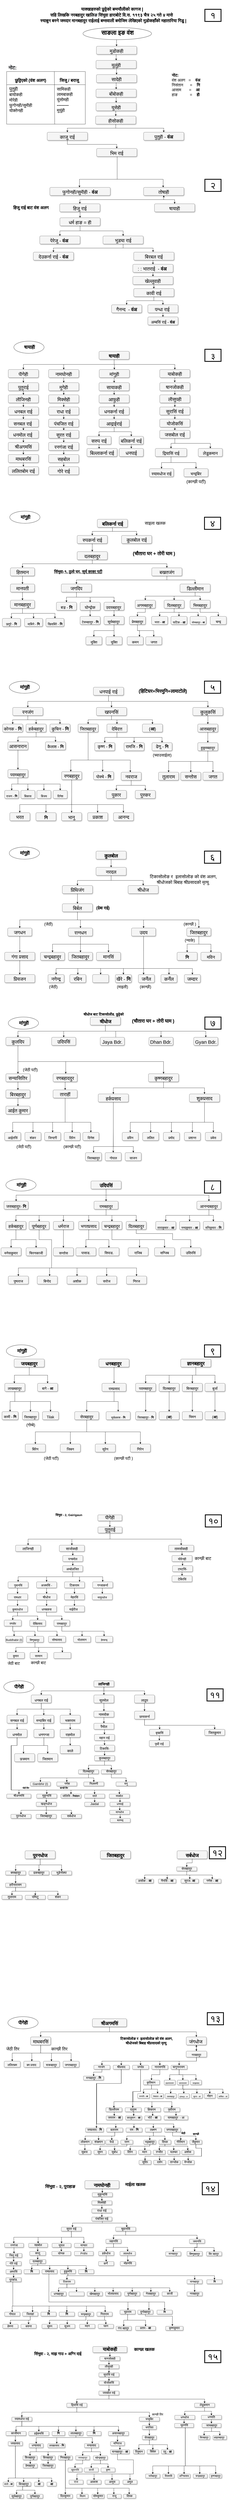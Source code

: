 <mxfile version="15.7.3" type="github" pages="14">
  <diagram id="9JrSqewKfM9jdmpe-DgF" name="Page-1">
    <mxGraphModel dx="2336" dy="-357" grid="1" gridSize="10" guides="1" tooltips="1" connect="1" arrows="1" fold="1" page="1" pageScale="1" pageWidth="1169" pageHeight="827" math="0" shadow="0">
      <root>
        <mxCell id="0" />
        <mxCell id="1" parent="0" />
        <mxCell id="qzQz7CE9vKXUN2La19Gs-5" value="" style="rounded=0;whiteSpace=wrap;html=1;fontSize=20;align=left;" parent="1" vertex="1">
          <mxGeometry x="56.99" y="2007.5" width="390" height="260" as="geometry" />
        </mxCell>
        <mxCell id="iwu1MowWG5Aq7Ths03g3-1" style="edgeStyle=orthogonalEdgeStyle;rounded=0;orthogonalLoop=1;jettySize=auto;html=1;exitX=0.5;exitY=1;exitDx=0;exitDy=0;entryX=0.5;entryY=0;entryDx=0;entryDy=0;fontSize=24;" parent="1" source="iwu1MowWG5Aq7Ths03g3-2" target="iwu1MowWG5Aq7Ths03g3-63" edge="1">
          <mxGeometry relative="1" as="geometry" />
        </mxCell>
        <mxCell id="iwu1MowWG5Aq7Ths03g3-2" value="&lt;p class=&quot;MsoNormal&quot; style=&quot;margin-bottom: 0.0pt ; line-height: normal ; font-size: 24px&quot;&gt;&lt;span style=&quot;font-size: 24px ; line-height: 107% ; font-family: &amp;#34;calibri&amp;#34; , sans-serif&quot;&gt;पॅागेहॅा&lt;/span&gt;&lt;br style=&quot;font-size: 24px&quot;&gt;&lt;/p&gt;" style="whiteSpace=wrap;html=1;rounded=1;shadow=1;strokeWidth=1;fontSize=24;align=center;fillColor=#f5f5f5;strokeColor=#666666;verticalAlign=bottom;" parent="1" vertex="1">
          <mxGeometry x="65" y="3480" width="150" height="40" as="geometry" />
        </mxCell>
        <mxCell id="iwu1MowWG5Aq7Ths03g3-3" style="edgeStyle=orthogonalEdgeStyle;rounded=0;orthogonalLoop=1;jettySize=auto;html=1;exitX=0.5;exitY=1;exitDx=0;exitDy=0;entryX=0.5;entryY=0;entryDx=0;entryDy=0;fontSize=24;" parent="1" source="iwu1MowWG5Aq7Ths03g3-4" target="iwu1MowWG5Aq7Ths03g3-48" edge="1">
          <mxGeometry relative="1" as="geometry" />
        </mxCell>
        <mxCell id="iwu1MowWG5Aq7Ths03g3-4" value="&lt;p class=&quot;MsoNormal&quot; style=&quot;margin-bottom: 0.0pt ; line-height: normal ; font-size: 24px&quot;&gt;&lt;span style=&quot;font-size: 24px ; line-height: 107% ; font-family: &amp;#34;calibri&amp;#34; , sans-serif&quot;&gt;नामघोनहॅा&lt;/span&gt;&lt;br style=&quot;font-size: 24px&quot;&gt;&lt;/p&gt;" style="whiteSpace=wrap;html=1;rounded=1;shadow=1;strokeWidth=1;fontSize=24;align=center;fillColor=#f5f5f5;strokeColor=#666666;verticalAlign=bottom;" parent="1" vertex="1">
          <mxGeometry x="265" y="3480" width="150" height="40" as="geometry" />
        </mxCell>
        <mxCell id="iwu1MowWG5Aq7Ths03g3-5" style="edgeStyle=orthogonalEdgeStyle;rounded=0;orthogonalLoop=1;jettySize=auto;html=1;exitX=0.5;exitY=1;exitDx=0;exitDy=0;entryX=0.5;entryY=0;entryDx=0;entryDy=0;fontSize=24;fontColor=#000000;endArrow=classic;endFill=1;" parent="1" source="iwu1MowWG5Aq7Ths03g3-6" target="iwu1MowWG5Aq7Ths03g3-10" edge="1">
          <mxGeometry relative="1" as="geometry" />
        </mxCell>
        <mxCell id="iwu1MowWG5Aq7Ths03g3-6" value="&lt;p class=&quot;MsoNormal&quot; style=&quot;margin-bottom: 0.0pt ; line-height: normal ; font-size: 24px&quot;&gt;&lt;span style=&quot;font-size: 24px ; line-height: 107% ; font-family: &amp;#34;calibri&amp;#34; , sans-serif&quot;&gt;मांगुहॅा&lt;/span&gt;&lt;br style=&quot;font-size: 24px&quot;&gt;&lt;/p&gt;" style="whiteSpace=wrap;html=1;rounded=1;shadow=1;strokeWidth=1;fontSize=24;align=center;fillColor=#f5f5f5;strokeColor=#666666;verticalAlign=bottom;" parent="1" vertex="1">
          <mxGeometry x="516" y="3480" width="150" height="40" as="geometry" />
        </mxCell>
        <mxCell id="iwu1MowWG5Aq7Ths03g3-7" style="edgeStyle=orthogonalEdgeStyle;rounded=0;orthogonalLoop=1;jettySize=auto;html=1;exitX=0.5;exitY=1;exitDx=0;exitDy=0;entryX=0.496;entryY=-0.043;entryDx=0;entryDy=0;entryPerimeter=0;fontSize=24;" parent="1" source="iwu1MowWG5Aq7Ths03g3-8" target="iwu1MowWG5Aq7Ths03g3-34" edge="1">
          <mxGeometry relative="1" as="geometry" />
        </mxCell>
        <mxCell id="iwu1MowWG5Aq7Ths03g3-8" value="याबोकहॅा" style="whiteSpace=wrap;html=1;rounded=1;shadow=1;strokeWidth=1;fontSize=24;align=center;fillColor=#f5f5f5;strokeColor=#666666;verticalAlign=bottom;" parent="1" vertex="1">
          <mxGeometry x="816" y="3480" width="150" height="40" as="geometry" />
        </mxCell>
        <mxCell id="iwu1MowWG5Aq7Ths03g3-69" style="edgeStyle=orthogonalEdgeStyle;rounded=0;orthogonalLoop=1;jettySize=auto;html=1;exitX=0.5;exitY=1;exitDx=0;exitDy=0;fontSize=16;" parent="1" source="iwu1MowWG5Aq7Ths03g3-10" target="iwu1MowWG5Aq7Ths03g3-12" edge="1">
          <mxGeometry relative="1" as="geometry" />
        </mxCell>
        <mxCell id="iwu1MowWG5Aq7Ths03g3-10" value="&lt;p class=&quot;MsoNormal&quot; style=&quot;margin-bottom: 0.0pt ; line-height: normal ; font-size: 24px&quot;&gt;&lt;span style=&quot;font-size: 24px ; line-height: 107% ; font-family: &amp;#34;calibri&amp;#34; , sans-serif&quot;&gt;सायाकहॅा&lt;/span&gt;&lt;br style=&quot;font-size: 24px&quot;&gt;&lt;/p&gt;" style="whiteSpace=wrap;html=1;rounded=1;shadow=1;strokeWidth=1;fontSize=24;align=center;fillColor=#f5f5f5;strokeColor=#666666;verticalAlign=bottom;" parent="1" vertex="1">
          <mxGeometry x="515" y="3545" width="150" height="40" as="geometry" />
        </mxCell>
        <mxCell id="iwu1MowWG5Aq7Ths03g3-11" style="edgeStyle=orthogonalEdgeStyle;rounded=0;orthogonalLoop=1;jettySize=auto;html=1;exitX=0.5;exitY=1;exitDx=0;exitDy=0;entryX=0.5;entryY=0;entryDx=0;entryDy=0;fontSize=24;fontColor=#000000;endArrow=classic;endFill=1;" parent="1" source="iwu1MowWG5Aq7Ths03g3-12" target="iwu1MowWG5Aq7Ths03g3-14" edge="1">
          <mxGeometry relative="1" as="geometry" />
        </mxCell>
        <mxCell id="iwu1MowWG5Aq7Ths03g3-12" value="&lt;p class=&quot;MsoNormal&quot; style=&quot;margin-bottom: 0.0pt ; line-height: normal ; font-size: 24px&quot;&gt;&lt;span style=&quot;font-size: 24px ; line-height: 107% ; font-family: &amp;#34;calibri&amp;#34; , sans-serif&quot;&gt;आफुहॅा&lt;/span&gt;&lt;br style=&quot;font-size: 24px&quot;&gt;&lt;/p&gt;" style="whiteSpace=wrap;html=1;rounded=1;shadow=1;strokeWidth=1;fontSize=24;align=center;fillColor=#f5f5f5;strokeColor=#666666;verticalAlign=bottom;" parent="1" vertex="1">
          <mxGeometry x="515" y="3605" width="150" height="40" as="geometry" />
        </mxCell>
        <mxCell id="iwu1MowWG5Aq7Ths03g3-13" style="edgeStyle=orthogonalEdgeStyle;rounded=0;orthogonalLoop=1;jettySize=auto;html=1;exitX=0.5;exitY=1;exitDx=0;exitDy=0;entryX=0.5;entryY=0;entryDx=0;entryDy=0;fontSize=24;fontColor=#000000;endArrow=classic;endFill=1;" parent="1" source="iwu1MowWG5Aq7Ths03g3-14" target="iwu1MowWG5Aq7Ths03g3-16" edge="1">
          <mxGeometry relative="1" as="geometry" />
        </mxCell>
        <mxCell id="iwu1MowWG5Aq7Ths03g3-14" value="&lt;p class=&quot;MsoNormal&quot; style=&quot;margin-bottom: 0.0pt ; line-height: normal ; font-size: 24px&quot;&gt;&lt;span style=&quot;font-size: 24px ; line-height: 107% ; font-family: &amp;#34;calibri&amp;#34; , sans-serif&quot;&gt;धनकर्ना राई&lt;/span&gt;&lt;br style=&quot;font-size: 24px&quot;&gt;&lt;/p&gt;" style="whiteSpace=wrap;html=1;rounded=1;shadow=1;strokeWidth=1;fontSize=24;align=center;fillColor=#f5f5f5;strokeColor=#666666;verticalAlign=bottom;" parent="1" vertex="1">
          <mxGeometry x="515" y="3665" width="150" height="40" as="geometry" />
        </mxCell>
        <mxCell id="iwu1MowWG5Aq7Ths03g3-15" style="edgeStyle=orthogonalEdgeStyle;rounded=0;orthogonalLoop=1;jettySize=auto;html=1;exitX=0.5;exitY=1;exitDx=0;exitDy=0;fontSize=24;fontColor=#000000;endArrow=classic;endFill=1;" parent="1" source="iwu1MowWG5Aq7Ths03g3-16" target="iwu1MowWG5Aq7Ths03g3-18" edge="1">
          <mxGeometry relative="1" as="geometry" />
        </mxCell>
        <mxCell id="iwu1MowWG5Aq7Ths03g3-95" style="edgeStyle=orthogonalEdgeStyle;rounded=0;orthogonalLoop=1;jettySize=auto;html=1;exitX=0.5;exitY=1;exitDx=0;exitDy=0;fontSize=16;" parent="1" source="iwu1MowWG5Aq7Ths03g3-16" target="iwu1MowWG5Aq7Ths03g3-94" edge="1">
          <mxGeometry relative="1" as="geometry" />
        </mxCell>
        <mxCell id="iwu1MowWG5Aq7Ths03g3-16" value="&lt;p class=&quot;MsoNormal&quot; style=&quot;margin-bottom: 0.0pt ; line-height: normal ; font-size: 24px&quot;&gt;&lt;span style=&quot;font-size: 24px ; line-height: 107% ; font-family: &amp;#34;calibri&amp;#34; , sans-serif&quot;&gt;आद्राईराई&lt;/span&gt;&lt;br style=&quot;font-size: 24px&quot;&gt;&lt;/p&gt;" style="whiteSpace=wrap;html=1;rounded=1;shadow=1;strokeWidth=1;fontSize=24;align=center;fillColor=#f5f5f5;strokeColor=#666666;verticalAlign=bottom;" parent="1" vertex="1">
          <mxGeometry x="515" y="3725" width="150" height="40" as="geometry" />
        </mxCell>
        <mxCell id="2rr1QFybe_x9lLwn6GRt-610" style="edgeStyle=orthogonalEdgeStyle;rounded=0;orthogonalLoop=1;jettySize=auto;html=1;exitX=0.5;exitY=1;exitDx=0;exitDy=0;fontSize=23;entryX=0.405;entryY=0.04;entryDx=0;entryDy=0;entryPerimeter=0;" parent="1" source="iwu1MowWG5Aq7Ths03g3-18" target="iwu1MowWG5Aq7Ths03g3-19" edge="1">
          <mxGeometry relative="1" as="geometry">
            <Array as="points">
              <mxPoint x="515" y="3860" />
              <mxPoint x="516" y="3860" />
            </Array>
          </mxGeometry>
        </mxCell>
        <mxCell id="iwu1MowWG5Aq7Ths03g3-18" value="&lt;p class=&quot;MsoNormal&quot; style=&quot;margin-bottom: 0.0pt ; line-height: normal ; font-size: 24px&quot;&gt;&lt;span style=&quot;font-size: 24px ; line-height: 107% ; font-family: &amp;#34;calibri&amp;#34; , sans-serif&quot;&gt;सरुप राई&lt;/span&gt;&lt;br style=&quot;font-size: 24px&quot;&gt;&lt;/p&gt;" style="whiteSpace=wrap;html=1;rounded=1;shadow=1;strokeWidth=1;fontSize=24;align=center;fillColor=#f5f5f5;strokeColor=#666666;verticalAlign=bottom;" parent="1" vertex="1">
          <mxGeometry x="455" y="3810" width="120" height="40" as="geometry" />
        </mxCell>
        <mxCell id="iwu1MowWG5Aq7Ths03g3-19" value="&lt;p class=&quot;MsoNormal&quot; style=&quot;margin-bottom: 0.0pt ; line-height: normal ; font-size: 24px&quot;&gt;&lt;span style=&quot;font-size: 24px ; line-height: 107% ; font-family: &amp;#34;calibri&amp;#34; , sans-serif&quot;&gt;बिल्लाकर्ना राई&lt;/span&gt;&lt;br style=&quot;font-size: 24px&quot;&gt;&lt;/p&gt;" style="whiteSpace=wrap;html=1;rounded=1;shadow=1;strokeWidth=1;fontSize=24;align=center;fillColor=#f5f5f5;strokeColor=#666666;verticalAlign=bottom;" parent="1" vertex="1">
          <mxGeometry x="455" y="3870" width="150" height="40" as="geometry" />
        </mxCell>
        <mxCell id="iwu1MowWG5Aq7Ths03g3-21" value="स्यामधोज राई" style="whiteSpace=wrap;html=1;rounded=1;shadow=1;strokeWidth=1;fontSize=21;align=center;fillColor=#f5f5f5;strokeColor=#666666;verticalAlign=bottom;" parent="1" vertex="1">
          <mxGeometry x="765" y="3970" width="120" height="40" as="geometry" />
        </mxCell>
        <mxCell id="iwu1MowWG5Aq7Ths03g3-23" style="edgeStyle=orthogonalEdgeStyle;rounded=0;orthogonalLoop=1;jettySize=auto;html=1;exitX=0.5;exitY=1;exitDx=0;exitDy=0;entryX=0.5;entryY=0;entryDx=0;entryDy=0;fontSize=24;" parent="1" source="iwu1MowWG5Aq7Ths03g3-24" target="iwu1MowWG5Aq7Ths03g3-21" edge="1">
          <mxGeometry relative="1" as="geometry" />
        </mxCell>
        <mxCell id="iwu1MowWG5Aq7Ths03g3-84" style="edgeStyle=orthogonalEdgeStyle;rounded=0;orthogonalLoop=1;jettySize=auto;html=1;exitX=0.5;exitY=1;exitDx=0;exitDy=0;fontSize=18;" parent="1" source="iwu1MowWG5Aq7Ths03g3-24" target="iwu1MowWG5Aq7Ths03g3-82" edge="1">
          <mxGeometry relative="1" as="geometry" />
        </mxCell>
        <mxCell id="iwu1MowWG5Aq7Ths03g3-24" value="द्रियासिं राई" style="whiteSpace=wrap;html=1;rounded=1;shadow=1;strokeWidth=1;fontSize=22;align=center;fillColor=#f5f5f5;strokeColor=#666666;verticalAlign=bottom;" parent="1" vertex="1">
          <mxGeometry x="794" y="3870" width="156" height="40" as="geometry" />
        </mxCell>
        <mxCell id="iwu1MowWG5Aq7Ths03g3-80" style="edgeStyle=orthogonalEdgeStyle;rounded=0;orthogonalLoop=1;jettySize=auto;html=1;exitX=0.5;exitY=1;exitDx=0;exitDy=0;fontSize=18;" parent="1" source="iwu1MowWG5Aq7Ths03g3-26" target="iwu1MowWG5Aq7Ths03g3-24" edge="1">
          <mxGeometry relative="1" as="geometry" />
        </mxCell>
        <mxCell id="iwu1MowWG5Aq7Ths03g3-81" style="edgeStyle=orthogonalEdgeStyle;rounded=0;orthogonalLoop=1;jettySize=auto;html=1;exitX=0.5;exitY=1;exitDx=0;exitDy=0;fontSize=18;" parent="1" source="iwu1MowWG5Aq7Ths03g3-26" target="iwu1MowWG5Aq7Ths03g3-79" edge="1">
          <mxGeometry relative="1" as="geometry" />
        </mxCell>
        <mxCell id="iwu1MowWG5Aq7Ths03g3-26" value="जसबोल राई" style="whiteSpace=wrap;html=1;rounded=1;shadow=1;strokeWidth=1;fontSize=24;align=center;fillColor=#f5f5f5;strokeColor=#666666;verticalAlign=bottom;" parent="1" vertex="1">
          <mxGeometry x="816" y="3780" width="150" height="40" as="geometry" />
        </mxCell>
        <mxCell id="iwu1MowWG5Aq7Ths03g3-27" style="edgeStyle=orthogonalEdgeStyle;rounded=0;orthogonalLoop=1;jettySize=auto;html=1;exitX=0.5;exitY=1;exitDx=0;exitDy=0;entryX=0.5;entryY=0;entryDx=0;entryDy=0;fontSize=24;" parent="1" source="iwu1MowWG5Aq7Ths03g3-28" target="iwu1MowWG5Aq7Ths03g3-26" edge="1">
          <mxGeometry relative="1" as="geometry" />
        </mxCell>
        <mxCell id="iwu1MowWG5Aq7Ths03g3-28" value="योजोकसिं" style="whiteSpace=wrap;html=1;rounded=1;shadow=1;strokeWidth=1;fontSize=24;align=center;fillColor=#f5f5f5;strokeColor=#666666;verticalAlign=bottom;" parent="1" vertex="1">
          <mxGeometry x="816" y="3725" width="150" height="40" as="geometry" />
        </mxCell>
        <mxCell id="iwu1MowWG5Aq7Ths03g3-29" style="edgeStyle=orthogonalEdgeStyle;rounded=0;orthogonalLoop=1;jettySize=auto;html=1;exitX=0.5;exitY=1;exitDx=0;exitDy=0;entryX=0.5;entryY=0;entryDx=0;entryDy=0;fontSize=24;" parent="1" source="iwu1MowWG5Aq7Ths03g3-30" target="iwu1MowWG5Aq7Ths03g3-32" edge="1">
          <mxGeometry relative="1" as="geometry" />
        </mxCell>
        <mxCell id="iwu1MowWG5Aq7Ths03g3-30" value="लॅासुपहॅा" style="whiteSpace=wrap;html=1;rounded=1;shadow=1;strokeWidth=1;fontSize=24;align=center;fillColor=#f5f5f5;strokeColor=#666666;verticalAlign=bottom;" parent="1" vertex="1">
          <mxGeometry x="816" y="3605" width="150" height="40" as="geometry" />
        </mxCell>
        <mxCell id="iwu1MowWG5Aq7Ths03g3-31" style="edgeStyle=orthogonalEdgeStyle;rounded=0;orthogonalLoop=1;jettySize=auto;html=1;exitX=0.5;exitY=1;exitDx=0;exitDy=0;entryX=0.5;entryY=0;entryDx=0;entryDy=0;fontSize=24;" parent="1" source="iwu1MowWG5Aq7Ths03g3-32" target="iwu1MowWG5Aq7Ths03g3-28" edge="1">
          <mxGeometry relative="1" as="geometry" />
        </mxCell>
        <mxCell id="iwu1MowWG5Aq7Ths03g3-32" value="सुरासिं राई" style="whiteSpace=wrap;html=1;rounded=1;shadow=1;strokeWidth=1;fontSize=24;align=center;fillColor=#f5f5f5;strokeColor=#666666;verticalAlign=bottom;" parent="1" vertex="1">
          <mxGeometry x="816" y="3665" width="150" height="40" as="geometry" />
        </mxCell>
        <mxCell id="iwu1MowWG5Aq7Ths03g3-33" style="edgeStyle=orthogonalEdgeStyle;rounded=0;orthogonalLoop=1;jettySize=auto;html=1;exitX=0.5;exitY=1;exitDx=0;exitDy=0;entryX=0.5;entryY=0;entryDx=0;entryDy=0;fontSize=24;" parent="1" source="iwu1MowWG5Aq7Ths03g3-34" target="iwu1MowWG5Aq7Ths03g3-30" edge="1">
          <mxGeometry relative="1" as="geometry" />
        </mxCell>
        <mxCell id="iwu1MowWG5Aq7Ths03g3-34" value="षानजोकहॅा" style="whiteSpace=wrap;html=1;rounded=1;shadow=1;strokeWidth=1;fontSize=24;align=center;fillColor=#f5f5f5;strokeColor=#666666;verticalAlign=bottom;" parent="1" vertex="1">
          <mxGeometry x="816" y="3545" width="150" height="40" as="geometry" />
        </mxCell>
        <mxCell id="iwu1MowWG5Aq7Ths03g3-35" style="edgeStyle=orthogonalEdgeStyle;rounded=0;orthogonalLoop=1;jettySize=auto;html=1;exitX=0.5;exitY=1;exitDx=0;exitDy=0;entryX=0.5;entryY=0;entryDx=0;entryDy=0;fontSize=24;" parent="1" source="iwu1MowWG5Aq7Ths03g3-36" target="iwu1MowWG5Aq7Ths03g3-49" edge="1">
          <mxGeometry relative="1" as="geometry" />
        </mxCell>
        <mxCell id="iwu1MowWG5Aq7Ths03g3-36" value="&lt;p class=&quot;MsoNormal&quot; style=&quot;margin-bottom: 0.0pt ; line-height: normal ; font-size: 24px&quot;&gt;&lt;span style=&quot;line-height: 107% ; font-family: &amp;#34;calibri&amp;#34; , sans-serif ; font-size: 24px&quot;&gt;&lt;font style=&quot;font-size: 24px&quot;&gt;सहबोल&lt;/font&gt;&lt;/span&gt;&lt;br style=&quot;font-size: 24px&quot;&gt;&lt;/p&gt;" style="whiteSpace=wrap;html=1;rounded=1;shadow=1;strokeWidth=1;fontSize=24;align=center;fillColor=#f5f5f5;strokeColor=#666666;verticalAlign=bottom;" parent="1" vertex="1">
          <mxGeometry x="265" y="3900" width="150" height="40" as="geometry" />
        </mxCell>
        <mxCell id="iwu1MowWG5Aq7Ths03g3-37" style="edgeStyle=orthogonalEdgeStyle;rounded=0;orthogonalLoop=1;jettySize=auto;html=1;exitX=0.5;exitY=1;exitDx=0;exitDy=0;entryX=0.5;entryY=0;entryDx=0;entryDy=0;fontSize=24;" parent="1" source="iwu1MowWG5Aq7Ths03g3-38" target="iwu1MowWG5Aq7Ths03g3-36" edge="1">
          <mxGeometry relative="1" as="geometry" />
        </mxCell>
        <mxCell id="iwu1MowWG5Aq7Ths03g3-38" value="&lt;p class=&quot;MsoNormal&quot; style=&quot;margin-bottom: 0.0pt ; line-height: normal ; font-size: 24px&quot;&gt;&lt;span style=&quot;line-height: 107% ; font-family: &amp;#34;calibri&amp;#34; , sans-serif ; font-size: 24px&quot;&gt;&lt;font style=&quot;font-size: 24px&quot;&gt;रनगंजा राई&lt;/font&gt;&lt;/span&gt;&lt;br style=&quot;font-size: 24px&quot;&gt;&lt;/p&gt;" style="whiteSpace=wrap;html=1;rounded=1;shadow=1;strokeWidth=1;fontSize=24;align=center;fillColor=#f5f5f5;strokeColor=#666666;verticalAlign=bottom;" parent="1" vertex="1">
          <mxGeometry x="265" y="3840" width="150" height="40" as="geometry" />
        </mxCell>
        <mxCell id="iwu1MowWG5Aq7Ths03g3-39" style="edgeStyle=orthogonalEdgeStyle;rounded=0;orthogonalLoop=1;jettySize=auto;html=1;exitX=0.5;exitY=1;exitDx=0;exitDy=0;entryX=0.5;entryY=0;entryDx=0;entryDy=0;fontSize=24;" parent="1" source="iwu1MowWG5Aq7Ths03g3-40" target="iwu1MowWG5Aq7Ths03g3-38" edge="1">
          <mxGeometry relative="1" as="geometry" />
        </mxCell>
        <mxCell id="iwu1MowWG5Aq7Ths03g3-40" value="&lt;p class=&quot;MsoNormal&quot; style=&quot;margin-bottom: 0.0pt ; line-height: normal ; font-size: 24px&quot;&gt;&lt;span style=&quot;line-height: 107% ; font-family: &amp;#34;calibri&amp;#34; , sans-serif ; font-size: 24px&quot;&gt;&lt;font style=&quot;font-size: 24px&quot;&gt;सुरत राई&lt;/font&gt;&lt;/span&gt;&lt;br style=&quot;font-size: 24px&quot;&gt;&lt;/p&gt;" style="whiteSpace=wrap;html=1;rounded=1;shadow=1;strokeWidth=1;fontSize=24;align=center;fillColor=#f5f5f5;strokeColor=#666666;verticalAlign=bottom;" parent="1" vertex="1">
          <mxGeometry x="265" y="3780" width="150" height="40" as="geometry" />
        </mxCell>
        <mxCell id="iwu1MowWG5Aq7Ths03g3-41" style="edgeStyle=orthogonalEdgeStyle;rounded=0;orthogonalLoop=1;jettySize=auto;html=1;exitX=0.5;exitY=1;exitDx=0;exitDy=0;entryX=0.5;entryY=0;entryDx=0;entryDy=0;fontSize=24;" parent="1" source="iwu1MowWG5Aq7Ths03g3-42" target="iwu1MowWG5Aq7Ths03g3-40" edge="1">
          <mxGeometry relative="1" as="geometry" />
        </mxCell>
        <mxCell id="iwu1MowWG5Aq7Ths03g3-42" value="&lt;p class=&quot;MsoNormal&quot; style=&quot;margin-bottom: 0.0pt ; line-height: normal&quot;&gt;&lt;span style=&quot;font-size: 24px&quot;&gt;पंचजित राई&lt;/span&gt;&lt;br style=&quot;font-size: 24px&quot;&gt;&lt;/p&gt;" style="whiteSpace=wrap;html=1;rounded=1;shadow=1;strokeWidth=1;fontSize=24;align=center;fillColor=#f5f5f5;strokeColor=#666666;verticalAlign=bottom;" parent="1" vertex="1">
          <mxGeometry x="265" y="3725" width="150" height="40" as="geometry" />
        </mxCell>
        <mxCell id="iwu1MowWG5Aq7Ths03g3-43" style="edgeStyle=orthogonalEdgeStyle;rounded=0;orthogonalLoop=1;jettySize=auto;html=1;exitX=0.5;exitY=1;exitDx=0;exitDy=0;entryX=0.5;entryY=0;entryDx=0;entryDy=0;fontSize=24;" parent="1" source="iwu1MowWG5Aq7Ths03g3-44" target="iwu1MowWG5Aq7Ths03g3-46" edge="1">
          <mxGeometry relative="1" as="geometry" />
        </mxCell>
        <mxCell id="iwu1MowWG5Aq7Ths03g3-44" value="&lt;p class=&quot;MsoNormal&quot; style=&quot;margin-bottom: 0.0pt ; line-height: normal ; font-size: 24px&quot;&gt;&lt;span style=&quot;line-height: 107% ; font-family: &amp;#34;calibri&amp;#34; , sans-serif ; font-size: 24px&quot;&gt;&lt;font style=&quot;font-size: 24px&quot;&gt;मिक्सेहॅा&lt;/font&gt;&lt;/span&gt;&lt;br style=&quot;font-size: 24px&quot;&gt;&lt;/p&gt;" style="whiteSpace=wrap;html=1;rounded=1;shadow=1;strokeWidth=1;fontSize=24;align=center;fillColor=#f5f5f5;strokeColor=#666666;verticalAlign=bottom;" parent="1" vertex="1">
          <mxGeometry x="265" y="3605" width="150" height="40" as="geometry" />
        </mxCell>
        <mxCell id="iwu1MowWG5Aq7Ths03g3-45" style="edgeStyle=orthogonalEdgeStyle;rounded=0;orthogonalLoop=1;jettySize=auto;html=1;exitX=0.5;exitY=1;exitDx=0;exitDy=0;entryX=0.5;entryY=0;entryDx=0;entryDy=0;fontSize=24;" parent="1" source="iwu1MowWG5Aq7Ths03g3-46" target="iwu1MowWG5Aq7Ths03g3-42" edge="1">
          <mxGeometry relative="1" as="geometry" />
        </mxCell>
        <mxCell id="iwu1MowWG5Aq7Ths03g3-46" value="&lt;p class=&quot;MsoNormal&quot; style=&quot;margin-bottom: 0.0pt ; line-height: normal&quot;&gt;&lt;font face=&quot;calibri, sans-serif&quot;&gt;&lt;span style=&quot;font-size: 24px&quot;&gt;राधा राई&lt;/span&gt;&lt;/font&gt;&lt;br&gt;&lt;/p&gt;" style="whiteSpace=wrap;html=1;rounded=1;shadow=1;strokeWidth=1;fontSize=24;align=center;fillColor=#f5f5f5;strokeColor=#666666;verticalAlign=bottom;" parent="1" vertex="1">
          <mxGeometry x="265" y="3665" width="150" height="40" as="geometry" />
        </mxCell>
        <mxCell id="iwu1MowWG5Aq7Ths03g3-47" style="edgeStyle=orthogonalEdgeStyle;rounded=0;orthogonalLoop=1;jettySize=auto;html=1;exitX=0.5;exitY=1;exitDx=0;exitDy=0;entryX=0.5;entryY=0;entryDx=0;entryDy=0;fontSize=24;" parent="1" source="iwu1MowWG5Aq7Ths03g3-48" target="iwu1MowWG5Aq7Ths03g3-44" edge="1">
          <mxGeometry relative="1" as="geometry" />
        </mxCell>
        <mxCell id="iwu1MowWG5Aq7Ths03g3-48" value="&lt;p class=&quot;MsoNormal&quot; style=&quot;margin-bottom: 0.0pt ; line-height: normal ; font-size: 24px&quot;&gt;&lt;span style=&quot;line-height: 107% ; font-family: &amp;#34;calibri&amp;#34; , sans-serif ; font-size: 24px&quot;&gt;&lt;font style=&quot;font-size: 24px&quot;&gt;मुगेहॅा&lt;/font&gt;&lt;/span&gt;&lt;br style=&quot;font-size: 24px&quot;&gt;&lt;/p&gt;" style="whiteSpace=wrap;html=1;rounded=1;shadow=1;strokeWidth=1;fontSize=24;align=center;fillColor=#f5f5f5;strokeColor=#666666;verticalAlign=bottom;" parent="1" vertex="1">
          <mxGeometry x="265" y="3545" width="150" height="40" as="geometry" />
        </mxCell>
        <mxCell id="iwu1MowWG5Aq7Ths03g3-49" value="&lt;p class=&quot;MsoNormal&quot; style=&quot;margin-bottom: 0.0pt ; line-height: normal ; font-size: 24px&quot;&gt;&lt;span style=&quot;line-height: 107% ; font-family: &amp;#34;calibri&amp;#34; , sans-serif ; font-size: 24px&quot;&gt;&lt;font style=&quot;font-size: 24px&quot;&gt;गोरे राई&lt;/font&gt;&lt;/span&gt;&lt;br style=&quot;font-size: 24px&quot;&gt;&lt;/p&gt;" style="whiteSpace=wrap;html=1;rounded=1;shadow=1;strokeWidth=1;fontSize=24;align=center;fillColor=#f5f5f5;strokeColor=#666666;verticalAlign=bottom;" parent="1" vertex="1">
          <mxGeometry x="265" y="3960" width="150" height="40" as="geometry" />
        </mxCell>
        <mxCell id="iwu1MowWG5Aq7Ths03g3-50" style="edgeStyle=orthogonalEdgeStyle;rounded=0;orthogonalLoop=1;jettySize=auto;html=1;exitX=0.5;exitY=1;exitDx=0;exitDy=0;entryX=0.5;entryY=0;entryDx=0;entryDy=0;fontSize=24;" parent="1" source="iwu1MowWG5Aq7Ths03g3-51" target="iwu1MowWG5Aq7Ths03g3-64" edge="1">
          <mxGeometry relative="1" as="geometry" />
        </mxCell>
        <mxCell id="iwu1MowWG5Aq7Ths03g3-51" value="&lt;font style=&quot;font-size: 24px&quot;&gt;माथबरसिं&lt;/font&gt;" style="whiteSpace=wrap;html=1;rounded=1;shadow=1;strokeWidth=1;fontSize=22;align=center;fillColor=#f5f5f5;strokeColor=#666666;verticalAlign=bottom;" parent="1" vertex="1">
          <mxGeometry x="65" y="3900" width="150" height="40" as="geometry" />
        </mxCell>
        <mxCell id="iwu1MowWG5Aq7Ths03g3-52" style="edgeStyle=orthogonalEdgeStyle;rounded=0;orthogonalLoop=1;jettySize=auto;html=1;exitX=0.5;exitY=1;exitDx=0;exitDy=0;entryX=0.5;entryY=0;entryDx=0;entryDy=0;fontSize=24;" parent="1" source="iwu1MowWG5Aq7Ths03g3-53" target="iwu1MowWG5Aq7Ths03g3-51" edge="1">
          <mxGeometry relative="1" as="geometry" />
        </mxCell>
        <mxCell id="iwu1MowWG5Aq7Ths03g3-53" value="&lt;font style=&quot;font-size: 24px&quot;&gt;श्रीअगमसिं&lt;/font&gt;" style="whiteSpace=wrap;html=1;rounded=1;shadow=1;strokeWidth=1;fontSize=22;align=center;fillColor=#f5f5f5;strokeColor=#666666;verticalAlign=bottom;" parent="1" vertex="1">
          <mxGeometry x="65" y="3840" width="150" height="40" as="geometry" />
        </mxCell>
        <mxCell id="iwu1MowWG5Aq7Ths03g3-54" style="edgeStyle=orthogonalEdgeStyle;rounded=0;orthogonalLoop=1;jettySize=auto;html=1;exitX=0.5;exitY=1;exitDx=0;exitDy=0;entryX=0.5;entryY=0;entryDx=0;entryDy=0;fontSize=24;" parent="1" source="iwu1MowWG5Aq7Ths03g3-55" target="iwu1MowWG5Aq7Ths03g3-53" edge="1">
          <mxGeometry relative="1" as="geometry" />
        </mxCell>
        <mxCell id="iwu1MowWG5Aq7Ths03g3-55" value="&lt;p class=&quot;MsoNormal&quot; style=&quot;margin-bottom: 0.0pt ; line-height: normal ; font-size: 24px&quot;&gt;&lt;span style=&quot;line-height: 107% ; font-family: &amp;#34;calibri&amp;#34; , sans-serif ; font-size: 24px&quot;&gt;&lt;font style=&quot;font-size: 24px&quot;&gt;धनमोल राई&amp;nbsp;&lt;/font&gt;&lt;/span&gt;&lt;br style=&quot;font-size: 24px&quot;&gt;&lt;/p&gt;" style="whiteSpace=wrap;html=1;rounded=1;shadow=1;strokeWidth=1;fontSize=24;align=center;fillColor=#f5f5f5;strokeColor=#666666;verticalAlign=bottom;" parent="1" vertex="1">
          <mxGeometry x="65" y="3780" width="150" height="40" as="geometry" />
        </mxCell>
        <mxCell id="iwu1MowWG5Aq7Ths03g3-56" style="edgeStyle=orthogonalEdgeStyle;rounded=0;orthogonalLoop=1;jettySize=auto;html=1;exitX=0.5;exitY=1;exitDx=0;exitDy=0;entryX=0.5;entryY=0;entryDx=0;entryDy=0;fontSize=24;" parent="1" source="iwu1MowWG5Aq7Ths03g3-57" target="iwu1MowWG5Aq7Ths03g3-55" edge="1">
          <mxGeometry relative="1" as="geometry" />
        </mxCell>
        <mxCell id="iwu1MowWG5Aq7Ths03g3-57" value="&lt;p class=&quot;MsoNormal&quot; style=&quot;margin-bottom: 0.0pt ; line-height: normal ; font-size: 24px&quot;&gt;&lt;span style=&quot;line-height: 107% ; font-family: &amp;#34;calibri&amp;#34; , sans-serif ; font-size: 24px&quot;&gt;&lt;font style=&quot;font-size: 24px&quot;&gt;सनबल राई&amp;nbsp;&lt;/font&gt;&lt;/span&gt;&lt;br style=&quot;font-size: 24px&quot;&gt;&lt;/p&gt;" style="whiteSpace=wrap;html=1;rounded=1;shadow=1;strokeWidth=1;fontSize=24;align=center;fillColor=#f5f5f5;strokeColor=#666666;verticalAlign=bottom;" parent="1" vertex="1">
          <mxGeometry x="65" y="3725" width="150" height="40" as="geometry" />
        </mxCell>
        <mxCell id="iwu1MowWG5Aq7Ths03g3-58" style="edgeStyle=orthogonalEdgeStyle;rounded=0;orthogonalLoop=1;jettySize=auto;html=1;exitX=0.5;exitY=1;exitDx=0;exitDy=0;entryX=0.5;entryY=0;entryDx=0;entryDy=0;fontSize=24;" parent="1" source="iwu1MowWG5Aq7Ths03g3-59" target="iwu1MowWG5Aq7Ths03g3-61" edge="1">
          <mxGeometry relative="1" as="geometry" />
        </mxCell>
        <mxCell id="iwu1MowWG5Aq7Ths03g3-59" value="&lt;p class=&quot;MsoNormal&quot; style=&quot;margin-bottom: 0.0pt ; line-height: normal ; font-size: 24px&quot;&gt;&lt;span style=&quot;line-height: 107% ; font-family: &amp;#34;calibri&amp;#34; , sans-serif ; font-size: 24px&quot;&gt;&lt;font style=&quot;font-size: 24px&quot;&gt;लॅाजिनहॅा&lt;/font&gt;&lt;/span&gt;&lt;br style=&quot;font-size: 24px&quot;&gt;&lt;/p&gt;" style="whiteSpace=wrap;html=1;rounded=1;shadow=1;strokeWidth=1;fontSize=24;align=center;fillColor=#f5f5f5;strokeColor=#666666;verticalAlign=bottom;" parent="1" vertex="1">
          <mxGeometry x="65" y="3605" width="150" height="40" as="geometry" />
        </mxCell>
        <mxCell id="iwu1MowWG5Aq7Ths03g3-60" style="edgeStyle=orthogonalEdgeStyle;rounded=0;orthogonalLoop=1;jettySize=auto;html=1;exitX=0.5;exitY=1;exitDx=0;exitDy=0;entryX=0.5;entryY=0;entryDx=0;entryDy=0;fontSize=24;" parent="1" source="iwu1MowWG5Aq7Ths03g3-61" target="iwu1MowWG5Aq7Ths03g3-57" edge="1">
          <mxGeometry relative="1" as="geometry" />
        </mxCell>
        <mxCell id="iwu1MowWG5Aq7Ths03g3-61" value="&lt;p class=&quot;MsoNormal&quot; style=&quot;margin-bottom: 0.0pt ; line-height: normal&quot;&gt;&lt;font face=&quot;calibri, sans-serif&quot;&gt;&lt;span style=&quot;font-size: 24px&quot;&gt;धनबल राई&lt;/span&gt;&lt;/font&gt;&lt;br&gt;&lt;/p&gt;" style="whiteSpace=wrap;html=1;rounded=1;shadow=1;strokeWidth=1;fontSize=24;align=center;fillColor=#f5f5f5;strokeColor=#666666;verticalAlign=bottom;" parent="1" vertex="1">
          <mxGeometry x="65" y="3665" width="150" height="40" as="geometry" />
        </mxCell>
        <mxCell id="iwu1MowWG5Aq7Ths03g3-62" style="edgeStyle=orthogonalEdgeStyle;rounded=0;orthogonalLoop=1;jettySize=auto;html=1;exitX=0.5;exitY=1;exitDx=0;exitDy=0;entryX=0.5;entryY=0;entryDx=0;entryDy=0;fontSize=24;" parent="1" source="iwu1MowWG5Aq7Ths03g3-63" target="iwu1MowWG5Aq7Ths03g3-59" edge="1">
          <mxGeometry relative="1" as="geometry" />
        </mxCell>
        <mxCell id="iwu1MowWG5Aq7Ths03g3-63" value="&lt;p class=&quot;MsoNormal&quot; style=&quot;margin-bottom: 0.0pt ; line-height: normal ; font-size: 24px&quot;&gt;&lt;span style=&quot;line-height: 107% ; font-family: &amp;#34;calibri&amp;#34; , sans-serif ; font-size: 24px&quot;&gt;&lt;font style=&quot;font-size: 24px&quot;&gt;पुतुराई&lt;/font&gt;&lt;/span&gt;&lt;br style=&quot;font-size: 24px&quot;&gt;&lt;/p&gt;" style="whiteSpace=wrap;html=1;rounded=1;shadow=1;strokeWidth=1;fontSize=24;align=center;fillColor=#f5f5f5;strokeColor=#666666;verticalAlign=bottom;" parent="1" vertex="1">
          <mxGeometry x="65" y="3545" width="150" height="40" as="geometry" />
        </mxCell>
        <mxCell id="iwu1MowWG5Aq7Ths03g3-64" value="ललितबोम राई" style="whiteSpace=wrap;html=1;rounded=1;shadow=1;strokeWidth=1;fontSize=24;align=center;fillColor=#f5f5f5;strokeColor=#666666;verticalAlign=bottom;" parent="1" vertex="1">
          <mxGeometry x="65" y="3960" width="150" height="40" as="geometry" />
        </mxCell>
        <mxCell id="iwu1MowWG5Aq7Ths03g3-73" style="edgeStyle=orthogonalEdgeStyle;rounded=0;orthogonalLoop=1;jettySize=auto;html=1;exitX=0.5;exitY=1;exitDx=0;exitDy=0;fontSize=16;" parent="1" source="iwu1MowWG5Aq7Ths03g3-72" target="iwu1MowWG5Aq7Ths03g3-2" edge="1">
          <mxGeometry relative="1" as="geometry" />
        </mxCell>
        <mxCell id="iwu1MowWG5Aq7Ths03g3-74" style="edgeStyle=orthogonalEdgeStyle;rounded=0;orthogonalLoop=1;jettySize=auto;html=1;exitX=0.5;exitY=1;exitDx=0;exitDy=0;fontSize=16;" parent="1" source="iwu1MowWG5Aq7Ths03g3-72" target="iwu1MowWG5Aq7Ths03g3-4" edge="1">
          <mxGeometry relative="1" as="geometry" />
        </mxCell>
        <mxCell id="iwu1MowWG5Aq7Ths03g3-75" style="edgeStyle=orthogonalEdgeStyle;rounded=0;orthogonalLoop=1;jettySize=auto;html=1;exitX=0.5;exitY=1;exitDx=0;exitDy=0;fontSize=16;" parent="1" source="iwu1MowWG5Aq7Ths03g3-72" target="iwu1MowWG5Aq7Ths03g3-6" edge="1">
          <mxGeometry relative="1" as="geometry" />
        </mxCell>
        <mxCell id="iwu1MowWG5Aq7Ths03g3-76" style="edgeStyle=orthogonalEdgeStyle;rounded=0;orthogonalLoop=1;jettySize=auto;html=1;exitX=0.5;exitY=1;exitDx=0;exitDy=0;entryX=0.5;entryY=0;entryDx=0;entryDy=0;fontSize=16;" parent="1" source="iwu1MowWG5Aq7Ths03g3-72" target="iwu1MowWG5Aq7Ths03g3-8" edge="1">
          <mxGeometry relative="1" as="geometry" />
        </mxCell>
        <mxCell id="iwu1MowWG5Aq7Ths03g3-72" value="&lt;p class=&quot;MsoNormal&quot; style=&quot;margin-bottom: 0.0pt ; line-height: normal ; font-size: 24px&quot;&gt;&lt;span style=&quot;font-family: &amp;#34;calibri&amp;#34; , sans-serif&quot;&gt;&lt;b&gt;षायाहॅा&lt;/b&gt;&lt;/span&gt;&lt;br style=&quot;font-size: 24px&quot;&gt;&lt;/p&gt;" style="whiteSpace=wrap;html=1;rounded=1;shadow=1;strokeWidth=1;fontSize=24;align=center;fillColor=#f5f5f5;strokeColor=#666666;verticalAlign=bottom;" parent="1" vertex="1">
          <mxGeometry x="515" y="3390" width="150" height="40" as="geometry" />
        </mxCell>
        <mxCell id="iwu1MowWG5Aq7Ths03g3-79" value="लेडुकमान" style="whiteSpace=wrap;html=1;rounded=1;shadow=1;strokeWidth=1;fontSize=22;align=center;fillColor=#f5f5f5;strokeColor=#666666;verticalAlign=bottom;" parent="1" vertex="1">
          <mxGeometry x="1007" y="3870" width="120" height="40" as="geometry" />
        </mxCell>
        <mxCell id="iwu1MowWG5Aq7Ths03g3-82" value="भन्द्रबिर" style="whiteSpace=wrap;html=1;rounded=1;shadow=1;strokeWidth=1;fontSize=21;align=center;fillColor=#f5f5f5;strokeColor=#666666;verticalAlign=bottom;" parent="1" vertex="1">
          <mxGeometry x="936" y="3970" width="120" height="40" as="geometry" />
        </mxCell>
        <mxCell id="iwu1MowWG5Aq7Ths03g3-85" value="&lt;font style=&quot;font-size: 22px&quot;&gt;(कान्छी पटी)&lt;/font&gt;" style="text;html=1;align=center;verticalAlign=middle;resizable=0;points=[];autosize=1;strokeColor=none;fillColor=none;fontSize=18;" parent="1" vertex="1">
          <mxGeometry x="935.62" y="4020" width="120" height="30" as="geometry" />
        </mxCell>
        <mxCell id="2rr1QFybe_x9lLwn6GRt-415" style="edgeStyle=orthogonalEdgeStyle;rounded=0;orthogonalLoop=1;jettySize=auto;html=1;exitX=0.5;exitY=1;exitDx=0;exitDy=0;fontSize=14;" parent="1" source="iwu1MowWG5Aq7Ths03g3-94" target="2rr1QFybe_x9lLwn6GRt-414" edge="1">
          <mxGeometry relative="1" as="geometry" />
        </mxCell>
        <mxCell id="iwu1MowWG5Aq7Ths03g3-94" value="&lt;p class=&quot;MsoNormal&quot; style=&quot;margin-bottom: 0.0pt ; line-height: normal ; font-size: 24px&quot;&gt;&lt;span style=&quot;font-size: 24px ; line-height: 107% ; font-family: &amp;#34;calibri&amp;#34; , sans-serif&quot;&gt;बलिकर्ना राई&lt;/span&gt;&lt;br style=&quot;font-size: 24px&quot;&gt;&lt;/p&gt;" style="whiteSpace=wrap;html=1;rounded=1;shadow=1;strokeWidth=1;fontSize=24;align=center;fillColor=#f5f5f5;strokeColor=#666666;verticalAlign=bottom;" parent="1" vertex="1">
          <mxGeometry x="615" y="3810" width="120" height="40" as="geometry" />
        </mxCell>
        <mxCell id="iwu1MowWG5Aq7Ths03g3-100" style="edgeStyle=orthogonalEdgeStyle;rounded=0;orthogonalLoop=1;jettySize=auto;html=1;exitX=0.5;exitY=1;exitDx=0;exitDy=0;fontSize=16;" parent="1" source="iwu1MowWG5Aq7Ths03g3-96" target="iwu1MowWG5Aq7Ths03g3-98" edge="1">
          <mxGeometry relative="1" as="geometry" />
        </mxCell>
        <mxCell id="iwu1MowWG5Aq7Ths03g3-101" style="edgeStyle=orthogonalEdgeStyle;rounded=0;orthogonalLoop=1;jettySize=auto;html=1;exitX=0.5;exitY=1;exitDx=0;exitDy=0;fontSize=16;" parent="1" source="iwu1MowWG5Aq7Ths03g3-96" target="iwu1MowWG5Aq7Ths03g3-97" edge="1">
          <mxGeometry relative="1" as="geometry" />
        </mxCell>
        <mxCell id="iwu1MowWG5Aq7Ths03g3-96" value="&lt;p class=&quot;MsoNormal&quot; style=&quot;margin-bottom: 0.0pt ; line-height: normal&quot;&gt;&lt;font face=&quot;calibri, sans-serif&quot;&gt;&lt;span style=&quot;font-size: 24px&quot;&gt;&lt;b&gt;बलिकर्ना राई&lt;/b&gt;&lt;/span&gt;&lt;/font&gt;&lt;br style=&quot;font-size: 24px&quot;&gt;&lt;/p&gt;" style="whiteSpace=wrap;html=1;rounded=1;shadow=1;strokeWidth=1;fontSize=24;align=center;fillColor=#f5f5f5;strokeColor=#666666;verticalAlign=bottom;" parent="1" vertex="1">
          <mxGeometry x="506.5" y="4220" width="150" height="40" as="geometry" />
        </mxCell>
        <mxCell id="iwu1MowWG5Aq7Ths03g3-103" style="edgeStyle=orthogonalEdgeStyle;rounded=0;orthogonalLoop=1;jettySize=auto;html=1;exitX=0.5;exitY=1;exitDx=0;exitDy=0;fontSize=16;" parent="1" source="iwu1MowWG5Aq7Ths03g3-97" target="iwu1MowWG5Aq7Ths03g3-102" edge="1">
          <mxGeometry relative="1" as="geometry" />
        </mxCell>
        <mxCell id="iwu1MowWG5Aq7Ths03g3-97" value="&lt;p class=&quot;MsoNormal&quot; style=&quot;margin-bottom: 0.0pt ; line-height: normal ; font-size: 24px&quot;&gt;&lt;span style=&quot;font-size: 24px ; line-height: 107% ; font-family: &amp;#34;calibri&amp;#34; , sans-serif&quot;&gt;रुपकर्ना राई&lt;/span&gt;&lt;br style=&quot;font-size: 24px&quot;&gt;&lt;/p&gt;" style="whiteSpace=wrap;html=1;rounded=1;shadow=1;strokeWidth=1;fontSize=24;align=center;fillColor=#f5f5f5;strokeColor=#666666;verticalAlign=bottom;" parent="1" vertex="1">
          <mxGeometry x="406.5" y="4300" width="150" height="40" as="geometry" />
        </mxCell>
        <mxCell id="iwu1MowWG5Aq7Ths03g3-98" value="कुलबोल राई" style="whiteSpace=wrap;html=1;rounded=1;shadow=1;strokeWidth=1;fontSize=24;align=center;fillColor=#f5f5f5;strokeColor=#666666;verticalAlign=bottom;" parent="1" vertex="1">
          <mxGeometry x="626.5" y="4300" width="150" height="40" as="geometry" />
        </mxCell>
        <mxCell id="iwu1MowWG5Aq7Ths03g3-107" style="edgeStyle=orthogonalEdgeStyle;rounded=0;orthogonalLoop=1;jettySize=auto;html=1;exitX=0.5;exitY=1;exitDx=0;exitDy=0;fontSize=16;" parent="1" source="iwu1MowWG5Aq7Ths03g3-102" target="iwu1MowWG5Aq7Ths03g3-104" edge="1">
          <mxGeometry relative="1" as="geometry" />
        </mxCell>
        <mxCell id="iwu1MowWG5Aq7Ths03g3-108" style="edgeStyle=orthogonalEdgeStyle;rounded=0;orthogonalLoop=1;jettySize=auto;html=1;exitX=0.5;exitY=1;exitDx=0;exitDy=0;fontSize=16;" parent="1" source="iwu1MowWG5Aq7Ths03g3-102" target="iwu1MowWG5Aq7Ths03g3-105" edge="1">
          <mxGeometry relative="1" as="geometry" />
        </mxCell>
        <mxCell id="iwu1MowWG5Aq7Ths03g3-102" value="&lt;p class=&quot;MsoNormal&quot; style=&quot;margin-bottom: 0.0pt ; line-height: normal ; font-size: 24px&quot;&gt;&lt;span style=&quot;font-size: 24px ; line-height: 107% ; font-family: &amp;#34;calibri&amp;#34; , sans-serif&quot;&gt;दलबहादुर&lt;/span&gt;&lt;br style=&quot;font-size: 24px&quot;&gt;&lt;/p&gt;" style="whiteSpace=wrap;html=1;rounded=1;shadow=1;strokeWidth=1;fontSize=24;align=center;fillColor=#f5f5f5;strokeColor=#666666;verticalAlign=bottom;" parent="1" vertex="1">
          <mxGeometry x="406.5" y="4380" width="150" height="40" as="geometry" />
        </mxCell>
        <mxCell id="iwu1MowWG5Aq7Ths03g3-111" style="edgeStyle=orthogonalEdgeStyle;rounded=0;orthogonalLoop=1;jettySize=auto;html=1;exitX=0.5;exitY=1;exitDx=0;exitDy=0;entryX=0.5;entryY=0;entryDx=0;entryDy=0;fontSize=16;" parent="1" source="iwu1MowWG5Aq7Ths03g3-104" target="iwu1MowWG5Aq7Ths03g3-109" edge="1">
          <mxGeometry relative="1" as="geometry" />
        </mxCell>
        <mxCell id="iwu1MowWG5Aq7Ths03g3-104" value="हितमान" style="whiteSpace=wrap;html=1;rounded=1;shadow=1;strokeWidth=1;fontSize=24;align=center;fillColor=#f5f5f5;strokeColor=#666666;verticalAlign=bottom;" parent="1" vertex="1">
          <mxGeometry x="75.5" y="4460" width="120" height="40" as="geometry" />
        </mxCell>
        <mxCell id="iwu1MowWG5Aq7Ths03g3-122" style="edgeStyle=orthogonalEdgeStyle;rounded=0;orthogonalLoop=1;jettySize=auto;html=1;exitX=0.5;exitY=1;exitDx=0;exitDy=0;fontSize=16;" parent="1" source="iwu1MowWG5Aq7Ths03g3-105" target="iwu1MowWG5Aq7Ths03g3-120" edge="1">
          <mxGeometry relative="1" as="geometry" />
        </mxCell>
        <mxCell id="2rr1QFybe_x9lLwn6GRt-1" style="edgeStyle=orthogonalEdgeStyle;rounded=0;orthogonalLoop=1;jettySize=auto;html=1;exitX=0.5;exitY=1;exitDx=0;exitDy=0;fontSize=18;" parent="1" source="iwu1MowWG5Aq7Ths03g3-105" target="iwu1MowWG5Aq7Ths03g3-158" edge="1">
          <mxGeometry relative="1" as="geometry" />
        </mxCell>
        <mxCell id="iwu1MowWG5Aq7Ths03g3-105" value="बखतजंग" style="whiteSpace=wrap;html=1;rounded=1;shadow=1;strokeWidth=1;fontSize=24;align=center;fillColor=#f5f5f5;strokeColor=#666666;verticalAlign=bottom;" parent="1" vertex="1">
          <mxGeometry x="776.5" y="4460" width="150" height="40" as="geometry" />
        </mxCell>
        <mxCell id="iwu1MowWG5Aq7Ths03g3-112" style="edgeStyle=orthogonalEdgeStyle;rounded=0;orthogonalLoop=1;jettySize=auto;html=1;exitX=0.5;exitY=1;exitDx=0;exitDy=0;entryX=0.5;entryY=0;entryDx=0;entryDy=0;fontSize=16;" parent="1" source="iwu1MowWG5Aq7Ths03g3-109" target="iwu1MowWG5Aq7Ths03g3-110" edge="1">
          <mxGeometry relative="1" as="geometry" />
        </mxCell>
        <mxCell id="iwu1MowWG5Aq7Ths03g3-109" value="मानपती" style="whiteSpace=wrap;html=1;rounded=1;shadow=1;strokeWidth=1;fontSize=24;align=center;fillColor=#f5f5f5;strokeColor=#666666;verticalAlign=bottom;" parent="1" vertex="1">
          <mxGeometry x="75.5" y="4540" width="120" height="40" as="geometry" />
        </mxCell>
        <mxCell id="iwu1MowWG5Aq7Ths03g3-116" style="edgeStyle=orthogonalEdgeStyle;rounded=0;orthogonalLoop=1;jettySize=auto;html=1;exitX=0.5;exitY=1;exitDx=0;exitDy=0;fontSize=16;" parent="1" source="iwu1MowWG5Aq7Ths03g3-110" target="iwu1MowWG5Aq7Ths03g3-113" edge="1">
          <mxGeometry relative="1" as="geometry" />
        </mxCell>
        <mxCell id="iwu1MowWG5Aq7Ths03g3-117" style="edgeStyle=orthogonalEdgeStyle;rounded=0;orthogonalLoop=1;jettySize=auto;html=1;exitX=0.5;exitY=1;exitDx=0;exitDy=0;fontSize=16;" parent="1" source="iwu1MowWG5Aq7Ths03g3-110" target="iwu1MowWG5Aq7Ths03g3-114" edge="1">
          <mxGeometry relative="1" as="geometry" />
        </mxCell>
        <mxCell id="iwu1MowWG5Aq7Ths03g3-118" style="edgeStyle=orthogonalEdgeStyle;rounded=0;orthogonalLoop=1;jettySize=auto;html=1;exitX=0.5;exitY=1;exitDx=0;exitDy=0;fontSize=16;" parent="1" source="iwu1MowWG5Aq7Ths03g3-110" target="iwu1MowWG5Aq7Ths03g3-115" edge="1">
          <mxGeometry relative="1" as="geometry" />
        </mxCell>
        <mxCell id="iwu1MowWG5Aq7Ths03g3-110" value="मानबहादुर" style="whiteSpace=wrap;html=1;rounded=1;shadow=1;strokeWidth=1;fontSize=24;align=center;fillColor=#f5f5f5;strokeColor=#666666;verticalAlign=bottom;" parent="1" vertex="1">
          <mxGeometry x="75.5" y="4620" width="120" height="40" as="geometry" />
        </mxCell>
        <mxCell id="iwu1MowWG5Aq7Ths03g3-113" value="छतुरे - &lt;b&gt;नि&lt;/b&gt;" style="whiteSpace=wrap;html=1;rounded=1;shadow=1;strokeWidth=1;fontSize=16;align=center;fillColor=#f5f5f5;strokeColor=#666666;verticalAlign=bottom;" parent="1" vertex="1">
          <mxGeometry x="35.5" y="4710" width="90" height="40" as="geometry" />
        </mxCell>
        <mxCell id="iwu1MowWG5Aq7Ths03g3-114" value="&lt;p class=&quot;MsoNormal&quot; style=&quot;margin-bottom: 0.0pt ; line-height: normal ; font-size: 16px&quot;&gt;&lt;span style=&quot;font-size: 16px ; line-height: 107% ; font-family: &amp;#34;calibri&amp;#34; , sans-serif&quot;&gt;माबिने -&amp;nbsp;&lt;b&gt;नि&lt;/b&gt;&lt;/span&gt;&lt;br style=&quot;font-size: 16px&quot;&gt;&lt;/p&gt;" style="whiteSpace=wrap;html=1;rounded=1;shadow=1;strokeWidth=1;fontSize=16;align=center;fillColor=#f5f5f5;strokeColor=#666666;verticalAlign=bottom;" parent="1" vertex="1">
          <mxGeometry x="145.5" y="4710" width="90" height="40" as="geometry" />
        </mxCell>
        <mxCell id="iwu1MowWG5Aq7Ths03g3-115" value="&lt;p class=&quot;MsoNormal&quot; style=&quot;margin-bottom: 0.0pt ; line-height: normal ; font-size: 16px&quot;&gt;&lt;span style=&quot;font-size: 16px ; line-height: 107% ; font-family: &amp;#34;calibri&amp;#34; , sans-serif&quot;&gt;खिसबिरे - &lt;b&gt;नि&lt;/b&gt;&lt;/span&gt;&lt;br style=&quot;font-size: 16px&quot;&gt;&lt;/p&gt;" style="whiteSpace=wrap;html=1;rounded=1;shadow=1;strokeWidth=1;fontSize=16;align=center;fillColor=#f5f5f5;strokeColor=#666666;verticalAlign=bottom;" parent="1" vertex="1">
          <mxGeometry x="251.5" y="4710" width="90" height="40" as="geometry" />
        </mxCell>
        <mxCell id="2rr1QFybe_x9lLwn6GRt-13" style="edgeStyle=orthogonalEdgeStyle;rounded=0;orthogonalLoop=1;jettySize=auto;html=1;exitX=0.5;exitY=1;exitDx=0;exitDy=0;fontSize=18;" parent="1" source="iwu1MowWG5Aq7Ths03g3-120" target="2rr1QFybe_x9lLwn6GRt-9" edge="1">
          <mxGeometry relative="1" as="geometry" />
        </mxCell>
        <mxCell id="2rr1QFybe_x9lLwn6GRt-14" style="edgeStyle=orthogonalEdgeStyle;rounded=0;orthogonalLoop=1;jettySize=auto;html=1;exitX=0.5;exitY=1;exitDx=0;exitDy=0;fontSize=18;" parent="1" source="iwu1MowWG5Aq7Ths03g3-120" target="2rr1QFybe_x9lLwn6GRt-5" edge="1">
          <mxGeometry relative="1" as="geometry" />
        </mxCell>
        <mxCell id="2rr1QFybe_x9lLwn6GRt-15" style="edgeStyle=orthogonalEdgeStyle;rounded=0;orthogonalLoop=1;jettySize=auto;html=1;exitX=0.5;exitY=1;exitDx=0;exitDy=0;fontSize=18;" parent="1" source="iwu1MowWG5Aq7Ths03g3-120" target="2rr1QFybe_x9lLwn6GRt-6" edge="1">
          <mxGeometry relative="1" as="geometry" />
        </mxCell>
        <mxCell id="iwu1MowWG5Aq7Ths03g3-120" value="&lt;p class=&quot;MsoNormal&quot; style=&quot;margin-bottom: 0.0pt ; line-height: normal ; font-size: 24px&quot;&gt;&lt;span style=&quot;font-size: 24px ; line-height: 107% ; font-family: &amp;#34;calibri&amp;#34; , sans-serif&quot;&gt;डिल्लीमान&lt;/span&gt;&lt;br style=&quot;font-size: 24px&quot;&gt;&lt;/p&gt;" style="whiteSpace=wrap;html=1;rounded=1;shadow=1;strokeWidth=1;fontSize=24;align=center;fillColor=#f5f5f5;strokeColor=#666666;verticalAlign=bottom;" parent="1" vertex="1">
          <mxGeometry x="916.5" y="4540" width="150" height="40" as="geometry" />
        </mxCell>
        <mxCell id="iwu1MowWG5Aq7Ths03g3-134" value="बज्र -&amp;nbsp;&lt;b style=&quot;font-size: 20px;&quot;&gt;नि&lt;/b&gt;" style="whiteSpace=wrap;html=1;rounded=1;shadow=1;strokeWidth=1;fontSize=20;align=center;fillColor=#f5f5f5;strokeColor=#666666;verticalAlign=bottom;" parent="1" vertex="1">
          <mxGeometry x="303.5" y="4630" width="100" height="40" as="geometry" />
        </mxCell>
        <mxCell id="iwu1MowWG5Aq7Ths03g3-154" value="&lt;span style=&quot;text-align: center&quot;&gt;&lt;u&gt;&lt;span style=&quot;font-size: 20px&quot;&gt;सिंभुवा-१, ठुलो घर,&amp;nbsp;&lt;/span&gt;&lt;/u&gt;&lt;/span&gt;&lt;span style=&quot;font-size: 20px&quot;&gt;&lt;u&gt;सुर्य काका पटी&lt;/u&gt;&lt;/span&gt;" style="text;whiteSpace=wrap;html=1;fontSize=16;fontStyle=1" parent="1" vertex="1">
          <mxGeometry x="290" y="4460" width="410" height="30" as="geometry" />
        </mxCell>
        <mxCell id="iwu1MowWG5Aq7Ths03g3-179" style="edgeStyle=orthogonalEdgeStyle;rounded=0;orthogonalLoop=1;jettySize=auto;html=1;exitX=0.5;exitY=1;exitDx=0;exitDy=0;fontSize=18;" parent="1" source="iwu1MowWG5Aq7Ths03g3-158" target="iwu1MowWG5Aq7Ths03g3-134" edge="1">
          <mxGeometry relative="1" as="geometry" />
        </mxCell>
        <mxCell id="iwu1MowWG5Aq7Ths03g3-180" style="edgeStyle=orthogonalEdgeStyle;rounded=0;orthogonalLoop=1;jettySize=auto;html=1;exitX=0.5;exitY=1;exitDx=0;exitDy=0;fontSize=18;" parent="1" source="iwu1MowWG5Aq7Ths03g3-158" target="iwu1MowWG5Aq7Ths03g3-168" edge="1">
          <mxGeometry relative="1" as="geometry" />
        </mxCell>
        <mxCell id="iwu1MowWG5Aq7Ths03g3-181" style="edgeStyle=orthogonalEdgeStyle;rounded=0;orthogonalLoop=1;jettySize=auto;html=1;exitX=0.5;exitY=1;exitDx=0;exitDy=0;fontSize=18;" parent="1" source="iwu1MowWG5Aq7Ths03g3-158" target="iwu1MowWG5Aq7Ths03g3-161" edge="1">
          <mxGeometry relative="1" as="geometry" />
        </mxCell>
        <mxCell id="iwu1MowWG5Aq7Ths03g3-158" value="जगदिप" style="whiteSpace=wrap;html=1;rounded=1;shadow=1;strokeWidth=1;fontSize=24;align=center;fillColor=#f5f5f5;strokeColor=#666666;verticalAlign=bottom;" parent="1" vertex="1">
          <mxGeometry x="328" y="4540" width="150" height="40" as="geometry" />
        </mxCell>
        <mxCell id="iwu1MowWG5Aq7Ths03g3-159" style="edgeStyle=orthogonalEdgeStyle;rounded=0;orthogonalLoop=1;jettySize=auto;html=1;exitX=0.5;exitY=1;exitDx=0;exitDy=0;fontSize=16;" parent="1" source="iwu1MowWG5Aq7Ths03g3-161" target="iwu1MowWG5Aq7Ths03g3-164" edge="1">
          <mxGeometry relative="1" as="geometry" />
        </mxCell>
        <mxCell id="iwu1MowWG5Aq7Ths03g3-160" style="edgeStyle=orthogonalEdgeStyle;rounded=0;orthogonalLoop=1;jettySize=auto;html=1;exitX=0.5;exitY=1;exitDx=0;exitDy=0;fontSize=16;" parent="1" source="iwu1MowWG5Aq7Ths03g3-168" target="iwu1MowWG5Aq7Ths03g3-167" edge="1">
          <mxGeometry relative="1" as="geometry" />
        </mxCell>
        <mxCell id="iwu1MowWG5Aq7Ths03g3-161" value="&lt;p class=&quot;MsoNormal&quot; style=&quot;margin-bottom: 0.0pt; line-height: normal; font-size: 20px;&quot;&gt;&lt;span style=&quot;line-height: 107%; font-family: calibri, sans-serif; font-size: 20px;&quot;&gt;&lt;font style=&quot;font-size: 20px;&quot;&gt;उदयबहादुर&amp;nbsp;&lt;/font&gt;&lt;/span&gt;&lt;br style=&quot;font-size: 20px;&quot;&gt;&lt;/p&gt;" style="whiteSpace=wrap;html=1;rounded=1;shadow=1;strokeWidth=1;fontSize=20;align=center;fillColor=#f5f5f5;strokeColor=#666666;verticalAlign=bottom;" parent="1" vertex="1">
          <mxGeometry x="539.5" y="4630" width="100" height="40" as="geometry" />
        </mxCell>
        <mxCell id="iwu1MowWG5Aq7Ths03g3-162" style="edgeStyle=orthogonalEdgeStyle;rounded=0;orthogonalLoop=1;jettySize=auto;html=1;exitX=0.5;exitY=1;exitDx=0;exitDy=0;" parent="1" source="iwu1MowWG5Aq7Ths03g3-164" target="iwu1MowWG5Aq7Ths03g3-165" edge="1">
          <mxGeometry relative="1" as="geometry" />
        </mxCell>
        <mxCell id="iwu1MowWG5Aq7Ths03g3-163" style="edgeStyle=orthogonalEdgeStyle;rounded=0;orthogonalLoop=1;jettySize=auto;html=1;exitX=0.5;exitY=1;exitDx=0;exitDy=0;entryX=0.5;entryY=0;entryDx=0;entryDy=0;" parent="1" source="iwu1MowWG5Aq7Ths03g3-164" target="iwu1MowWG5Aq7Ths03g3-166" edge="1">
          <mxGeometry relative="1" as="geometry" />
        </mxCell>
        <mxCell id="iwu1MowWG5Aq7Ths03g3-164" value="&lt;p class=&quot;MsoNormal&quot; style=&quot;margin-bottom: 0.0pt; line-height: normal; font-size: 18px;&quot;&gt;&lt;span style=&quot;font-size: 18px; line-height: 107%; font-family: calibri, sans-serif;&quot;&gt;सूर्यबहादुर&amp;nbsp;&lt;/span&gt;&lt;br style=&quot;font-size: 18px;&quot;&gt;&lt;/p&gt;" style="whiteSpace=wrap;html=1;rounded=1;shadow=1;strokeWidth=1;fontSize=18;align=center;fillColor=#f5f5f5;strokeColor=#666666;verticalAlign=bottom;" parent="1" vertex="1">
          <mxGeometry x="539.5" y="4700" width="100" height="40" as="geometry" />
        </mxCell>
        <mxCell id="iwu1MowWG5Aq7Ths03g3-165" value="&lt;p class=&quot;MsoNormal&quot; style=&quot;margin-bottom: 0.0pt; line-height: normal; font-size: 18px;&quot;&gt;&lt;span style=&quot;font-size: 18px; line-height: 107%; font-family: calibri, sans-serif;&quot;&gt;मुक्ति&lt;/span&gt;&lt;br style=&quot;font-size: 18px;&quot;&gt;&lt;/p&gt;" style="whiteSpace=wrap;html=1;rounded=1;shadow=1;strokeWidth=1;fontSize=18;align=center;fillColor=#f5f5f5;strokeColor=#666666;verticalAlign=bottom;" parent="1" vertex="1">
          <mxGeometry x="449.5" y="4800.5" width="80" height="40" as="geometry" />
        </mxCell>
        <mxCell id="iwu1MowWG5Aq7Ths03g3-166" value="&lt;p class=&quot;MsoNormal&quot; style=&quot;margin-bottom: 0.0pt; line-height: normal; font-size: 18px;&quot;&gt;&lt;span style=&quot;font-size: 18px; line-height: 107%; font-family: calibri, sans-serif;&quot;&gt;युक्ति&lt;/span&gt;&lt;br style=&quot;font-size: 18px;&quot;&gt;&lt;/p&gt;" style="whiteSpace=wrap;html=1;rounded=1;shadow=1;strokeWidth=1;fontSize=18;align=center;fillColor=#f5f5f5;strokeColor=#666666;verticalAlign=bottom;" parent="1" vertex="1">
          <mxGeometry x="549.5" y="4800.5" width="80" height="40" as="geometry" />
        </mxCell>
        <mxCell id="iwu1MowWG5Aq7Ths03g3-167" value="&lt;p class=&quot;MsoNormal&quot; style=&quot;margin-bottom: 0.0pt ; line-height: normal ; font-size: 16px&quot;&gt;&lt;span style=&quot;line-height: 107% ; font-family: &amp;#34;calibri&amp;#34; , sans-serif&quot;&gt;टेकबहादुर&amp;nbsp;- &lt;b&gt;&lt;font style=&quot;font-size: 16px&quot;&gt;नि&lt;/font&gt;&lt;/b&gt;&lt;/span&gt;&lt;br style=&quot;font-size: 18px&quot;&gt;&lt;/p&gt;" style="whiteSpace=wrap;html=1;rounded=1;shadow=1;strokeWidth=1;fontSize=18;align=center;fillColor=#f5f5f5;strokeColor=#666666;verticalAlign=bottom;" parent="1" vertex="1">
          <mxGeometry x="421" y="4700" width="100" height="40" as="geometry" />
        </mxCell>
        <mxCell id="iwu1MowWG5Aq7Ths03g3-168" value="&lt;p class=&quot;MsoNormal&quot; style=&quot;margin-bottom: 0.0pt; line-height: normal; font-size: 20px;&quot;&gt;&lt;span style=&quot;font-size: 20px; line-height: 107%; font-family: calibri, sans-serif;&quot;&gt;घोन्द्रोक&lt;/span&gt;&lt;br style=&quot;font-size: 20px;&quot;&gt;&lt;/p&gt;" style="whiteSpace=wrap;html=1;rounded=1;shadow=1;strokeWidth=1;fontSize=20;align=center;fillColor=#f5f5f5;strokeColor=#666666;verticalAlign=bottom;" parent="1" vertex="1">
          <mxGeometry x="421" y="4630" width="100" height="40" as="geometry" />
        </mxCell>
        <mxCell id="2rr1QFybe_x9lLwn6GRt-4" value="&lt;p class=&quot;MsoNormal&quot; style=&quot;margin-bottom: 0.0pt ; line-height: normal&quot;&gt;&lt;font face=&quot;calibri, sans-serif&quot;&gt;चन्द्र&lt;/font&gt;&lt;/p&gt;" style="whiteSpace=wrap;html=1;rounded=1;shadow=1;strokeWidth=1;fontSize=18;align=center;fillColor=#f5f5f5;strokeColor=#666666;verticalAlign=bottom;" parent="1" vertex="1">
          <mxGeometry x="1066.5" y="4700" width="80" height="40" as="geometry" />
        </mxCell>
        <mxCell id="2rr1QFybe_x9lLwn6GRt-23" style="edgeStyle=orthogonalEdgeStyle;rounded=0;orthogonalLoop=1;jettySize=auto;html=1;exitX=0.5;exitY=1;exitDx=0;exitDy=0;fontSize=15;" parent="1" source="2rr1QFybe_x9lLwn6GRt-5" target="2rr1QFybe_x9lLwn6GRt-11" edge="1">
          <mxGeometry relative="1" as="geometry" />
        </mxCell>
        <mxCell id="2rr1QFybe_x9lLwn6GRt-24" style="edgeStyle=orthogonalEdgeStyle;rounded=0;orthogonalLoop=1;jettySize=auto;html=1;exitX=0.5;exitY=1;exitDx=0;exitDy=0;entryX=0.5;entryY=0;entryDx=0;entryDy=0;fontSize=15;" parent="1" source="2rr1QFybe_x9lLwn6GRt-5" target="2rr1QFybe_x9lLwn6GRt-22" edge="1">
          <mxGeometry relative="1" as="geometry" />
        </mxCell>
        <mxCell id="2rr1QFybe_x9lLwn6GRt-25" style="edgeStyle=orthogonalEdgeStyle;rounded=0;orthogonalLoop=1;jettySize=auto;html=1;exitX=0.5;exitY=1;exitDx=0;exitDy=0;fontSize=15;" parent="1" source="2rr1QFybe_x9lLwn6GRt-5" target="2rr1QFybe_x9lLwn6GRt-7" edge="1">
          <mxGeometry relative="1" as="geometry" />
        </mxCell>
        <mxCell id="2rr1QFybe_x9lLwn6GRt-5" value="&lt;p class=&quot;MsoNormal&quot; style=&quot;margin-bottom: 0.0pt; line-height: normal; font-size: 20px;&quot;&gt;&lt;span style=&quot;font-size: 20px; line-height: 107%; font-family: calibri, sans-serif;&quot;&gt;दिलबहादुर&lt;/span&gt;&lt;br style=&quot;font-size: 20px;&quot;&gt;&lt;/p&gt;" style="whiteSpace=wrap;html=1;rounded=1;shadow=1;strokeWidth=1;fontSize=20;align=center;fillColor=#f5f5f5;strokeColor=#666666;verticalAlign=bottom;" parent="1" vertex="1">
          <mxGeometry x="837.5" y="4620" width="100" height="40" as="geometry" />
        </mxCell>
        <mxCell id="2rr1QFybe_x9lLwn6GRt-27" style="edgeStyle=orthogonalEdgeStyle;rounded=0;orthogonalLoop=1;jettySize=auto;html=1;exitX=0.5;exitY=1;exitDx=0;exitDy=0;entryX=0.5;entryY=0;entryDx=0;entryDy=0;fontSize=15;" parent="1" source="2rr1QFybe_x9lLwn6GRt-6" target="2rr1QFybe_x9lLwn6GRt-4" edge="1">
          <mxGeometry relative="1" as="geometry" />
        </mxCell>
        <mxCell id="2rr1QFybe_x9lLwn6GRt-6" value="भिमबहादुर" style="whiteSpace=wrap;html=1;rounded=1;shadow=1;strokeWidth=1;fontSize=20;align=center;fillColor=#f5f5f5;strokeColor=#666666;verticalAlign=bottom;" parent="1" vertex="1">
          <mxGeometry x="966.5" y="4620" width="100" height="40" as="geometry" />
        </mxCell>
        <mxCell id="2rr1QFybe_x9lLwn6GRt-7" value="&lt;font style=&quot;font-size: 12px&quot;&gt;सोमबहादुर&amp;nbsp;- &lt;b&gt;आ&lt;/b&gt;&lt;/font&gt;" style="whiteSpace=wrap;html=1;rounded=1;shadow=1;strokeWidth=1;fontSize=15;align=center;fillColor=#f5f5f5;strokeColor=#666666;verticalAlign=bottom;" parent="1" vertex="1">
          <mxGeometry x="966.5" y="4700" width="80" height="40" as="geometry" />
        </mxCell>
        <mxCell id="2rr1QFybe_x9lLwn6GRt-17" style="edgeStyle=orthogonalEdgeStyle;rounded=0;orthogonalLoop=1;jettySize=auto;html=1;exitX=0.5;exitY=1;exitDx=0;exitDy=0;fontSize=18;" parent="1" source="2rr1QFybe_x9lLwn6GRt-8" edge="1">
          <mxGeometry relative="1" as="geometry">
            <mxPoint x="715.5" y="4800.5" as="targetPoint" />
          </mxGeometry>
        </mxCell>
        <mxCell id="2rr1QFybe_x9lLwn6GRt-21" style="edgeStyle=orthogonalEdgeStyle;rounded=0;orthogonalLoop=1;jettySize=auto;html=1;exitX=0.5;exitY=1;exitDx=0;exitDy=0;fontSize=18;" parent="1" source="2rr1QFybe_x9lLwn6GRt-8" target="2rr1QFybe_x9lLwn6GRt-19" edge="1">
          <mxGeometry relative="1" as="geometry" />
        </mxCell>
        <mxCell id="2rr1QFybe_x9lLwn6GRt-8" value="&lt;p class=&quot;MsoNormal&quot; style=&quot;margin-bottom: 0.0pt ; line-height: normal ; font-size: 18px&quot;&gt;&lt;span style=&quot;font-size: 18px ; line-height: 107% ; font-family: &amp;#34;calibri&amp;#34; , sans-serif&quot;&gt;प्रेमबहादुर&lt;/span&gt;&lt;br style=&quot;font-size: 18px&quot;&gt;&lt;/p&gt;" style="whiteSpace=wrap;html=1;rounded=1;shadow=1;strokeWidth=1;fontSize=18;align=center;fillColor=#f5f5f5;strokeColor=#666666;verticalAlign=bottom;" parent="1" vertex="1">
          <mxGeometry x="665.5" y="4700" width="80" height="40" as="geometry" />
        </mxCell>
        <mxCell id="2rr1QFybe_x9lLwn6GRt-16" style="edgeStyle=orthogonalEdgeStyle;rounded=0;orthogonalLoop=1;jettySize=auto;html=1;exitX=0.5;exitY=1;exitDx=0;exitDy=0;fontSize=18;" parent="1" source="2rr1QFybe_x9lLwn6GRt-9" target="2rr1QFybe_x9lLwn6GRt-8" edge="1">
          <mxGeometry relative="1" as="geometry" />
        </mxCell>
        <mxCell id="2rr1QFybe_x9lLwn6GRt-9" value="&lt;p class=&quot;MsoNormal&quot; style=&quot;margin-bottom: 0.0pt; line-height: normal; font-size: 20px;&quot;&gt;&lt;span style=&quot;font-size: 20px; line-height: 107%; font-family: calibri, sans-serif;&quot;&gt;अगमबहादुर&amp;nbsp;&lt;/span&gt;&lt;br style=&quot;font-size: 20px;&quot;&gt;&lt;/p&gt;" style="whiteSpace=wrap;html=1;rounded=1;shadow=1;strokeWidth=1;fontSize=20;align=center;fillColor=#f5f5f5;strokeColor=#666666;verticalAlign=bottom;" parent="1" vertex="1">
          <mxGeometry x="694.5" y="4620" width="100" height="40" as="geometry" />
        </mxCell>
        <mxCell id="2rr1QFybe_x9lLwn6GRt-11" value="भरत - &lt;b&gt;आ&lt;/b&gt;" style="whiteSpace=wrap;html=1;rounded=1;shadow=1;strokeWidth=1;fontSize=15;align=center;fillColor=#f5f5f5;strokeColor=#666666;verticalAlign=bottom;" parent="1" vertex="1">
          <mxGeometry x="775.5" y="4700" width="80" height="40" as="geometry" />
        </mxCell>
        <mxCell id="2rr1QFybe_x9lLwn6GRt-19" value="&lt;p class=&quot;MsoNormal&quot; style=&quot;margin-bottom: 0.0pt ; line-height: normal ; font-size: 18px&quot;&gt;&lt;span style=&quot;font-size: 18px ; line-height: 107% ; font-family: &amp;#34;calibri&amp;#34; , sans-serif&quot;&gt;जगत&lt;/span&gt;&lt;br style=&quot;font-size: 18px&quot;&gt;&lt;/p&gt;" style="whiteSpace=wrap;html=1;rounded=1;shadow=1;strokeWidth=1;fontSize=18;align=center;fillColor=#f5f5f5;strokeColor=#666666;verticalAlign=bottom;" parent="1" vertex="1">
          <mxGeometry x="746.5" y="4800.5" width="80" height="40" as="geometry" />
        </mxCell>
        <mxCell id="2rr1QFybe_x9lLwn6GRt-20" value="&lt;p class=&quot;MsoNormal&quot; style=&quot;margin-bottom: 0.0pt ; line-height: normal ; font-size: 18px&quot;&gt;&lt;span style=&quot;font-size: 18px ; line-height: 107% ; font-family: &amp;#34;calibri&amp;#34; , sans-serif&quot;&gt;कमन&lt;/span&gt;&lt;br style=&quot;font-size: 18px&quot;&gt;&lt;/p&gt;" style="whiteSpace=wrap;html=1;rounded=1;shadow=1;strokeWidth=1;fontSize=18;align=center;fillColor=#f5f5f5;strokeColor=#666666;verticalAlign=bottom;" parent="1" vertex="1">
          <mxGeometry x="654.5" y="4800.5" width="80" height="40" as="geometry" />
        </mxCell>
        <mxCell id="2rr1QFybe_x9lLwn6GRt-22" value="&lt;p class=&quot;MsoNormal&quot; style=&quot;margin-bottom: 0.0pt ; line-height: normal ; font-size: 15px&quot;&gt;&lt;span style=&quot;font-size: 15px ; line-height: 107% ; font-family: &amp;#34;calibri&amp;#34; , sans-serif&quot;&gt;फटिक - &lt;b&gt;आ&lt;/b&gt;&lt;/span&gt;&lt;br style=&quot;font-size: 15px&quot;&gt;&lt;/p&gt;" style="whiteSpace=wrap;html=1;rounded=1;shadow=1;strokeWidth=1;fontSize=15;align=center;fillColor=#f5f5f5;strokeColor=#666666;verticalAlign=bottom;" parent="1" vertex="1">
          <mxGeometry x="871.5" y="4700" width="80" height="40" as="geometry" />
        </mxCell>
        <mxCell id="2rr1QFybe_x9lLwn6GRt-35" style="edgeStyle=orthogonalEdgeStyle;rounded=0;orthogonalLoop=1;jettySize=auto;html=1;exitX=0.5;exitY=1;exitDx=0;exitDy=0;entryX=0.5;entryY=0;entryDx=0;entryDy=0;fontSize=15;" parent="1" source="2rr1QFybe_x9lLwn6GRt-29" target="2rr1QFybe_x9lLwn6GRt-30" edge="1">
          <mxGeometry relative="1" as="geometry" />
        </mxCell>
        <mxCell id="2rr1QFybe_x9lLwn6GRt-29" value="&lt;p class=&quot;MsoNormal&quot; style=&quot;margin-bottom: 0.0pt ; line-height: normal&quot;&gt;&lt;font face=&quot;calibri, sans-serif&quot;&gt;&lt;span style=&quot;font-size: 24px&quot;&gt;&lt;b&gt;कुलबोल&lt;/b&gt;&lt;/span&gt;&lt;/font&gt;&lt;br style=&quot;font-size: 24px&quot;&gt;&lt;/p&gt;" style="whiteSpace=wrap;html=1;rounded=1;shadow=1;strokeWidth=1;fontSize=24;align=center;fillColor=#f5f5f5;strokeColor=#666666;verticalAlign=bottom;" parent="1" vertex="1">
          <mxGeometry x="500" y="5860" width="150" height="40" as="geometry" />
        </mxCell>
        <mxCell id="2rr1QFybe_x9lLwn6GRt-34" style="edgeStyle=orthogonalEdgeStyle;rounded=0;orthogonalLoop=1;jettySize=auto;html=1;exitX=0.5;exitY=1;exitDx=0;exitDy=0;fontSize=15;" parent="1" source="2rr1QFybe_x9lLwn6GRt-30" target="2rr1QFybe_x9lLwn6GRt-32" edge="1">
          <mxGeometry relative="1" as="geometry" />
        </mxCell>
        <mxCell id="2rr1QFybe_x9lLwn6GRt-177" style="edgeStyle=orthogonalEdgeStyle;rounded=0;orthogonalLoop=1;jettySize=auto;html=1;exitX=0.5;exitY=1;exitDx=0;exitDy=0;fontSize=18;" parent="1" source="2rr1QFybe_x9lLwn6GRt-30" target="2rr1QFybe_x9lLwn6GRt-176" edge="1">
          <mxGeometry relative="1" as="geometry" />
        </mxCell>
        <mxCell id="2rr1QFybe_x9lLwn6GRt-30" value="&lt;p class=&quot;MsoNormal&quot; style=&quot;margin-bottom: 0.0pt ; line-height: normal ; font-size: 24px&quot;&gt;&lt;span style=&quot;font-size: 24px ; line-height: 107% ; font-family: &amp;#34;calibri&amp;#34; , sans-serif&quot;&gt;नरदल&lt;/span&gt;&lt;br style=&quot;font-size: 24px&quot;&gt;&lt;/p&gt;" style="whiteSpace=wrap;html=1;rounded=1;shadow=1;strokeWidth=1;fontSize=24;align=center;fillColor=#f5f5f5;strokeColor=#666666;verticalAlign=bottom;" parent="1" vertex="1">
          <mxGeometry x="500" y="5940" width="150" height="40" as="geometry" />
        </mxCell>
        <mxCell id="2rr1QFybe_x9lLwn6GRt-172" style="edgeStyle=orthogonalEdgeStyle;rounded=0;orthogonalLoop=1;jettySize=auto;html=1;exitX=0.5;exitY=1;exitDx=0;exitDy=0;entryX=0.5;entryY=0;entryDx=0;entryDy=0;fontSize=18;" parent="1" source="2rr1QFybe_x9lLwn6GRt-31" target="2rr1QFybe_x9lLwn6GRt-129" edge="1">
          <mxGeometry relative="1" as="geometry" />
        </mxCell>
        <mxCell id="2rr1QFybe_x9lLwn6GRt-173" style="edgeStyle=orthogonalEdgeStyle;rounded=0;orthogonalLoop=1;jettySize=auto;html=1;exitX=0.5;exitY=1;exitDx=0;exitDy=0;entryX=0.5;entryY=0;entryDx=0;entryDy=0;fontSize=18;" parent="1" source="2rr1QFybe_x9lLwn6GRt-31" target="2rr1QFybe_x9lLwn6GRt-133" edge="1">
          <mxGeometry relative="1" as="geometry" />
        </mxCell>
        <mxCell id="2rr1QFybe_x9lLwn6GRt-174" style="edgeStyle=orthogonalEdgeStyle;rounded=0;orthogonalLoop=1;jettySize=auto;html=1;exitX=0.5;exitY=1;exitDx=0;exitDy=0;fontSize=18;" parent="1" source="2rr1QFybe_x9lLwn6GRt-31" target="2rr1QFybe_x9lLwn6GRt-137" edge="1">
          <mxGeometry relative="1" as="geometry" />
        </mxCell>
        <mxCell id="2rr1QFybe_x9lLwn6GRt-175" style="edgeStyle=orthogonalEdgeStyle;rounded=0;orthogonalLoop=1;jettySize=auto;html=1;exitX=0.5;exitY=1;exitDx=0;exitDy=0;fontSize=18;" parent="1" source="2rr1QFybe_x9lLwn6GRt-31" target="2rr1QFybe_x9lLwn6GRt-140" edge="1">
          <mxGeometry relative="1" as="geometry" />
        </mxCell>
        <mxCell id="2rr1QFybe_x9lLwn6GRt-31" value="बिर्बल" style="whiteSpace=wrap;html=1;rounded=1;shadow=1;strokeWidth=1;fontSize=24;align=center;fillColor=#f5f5f5;strokeColor=#666666;verticalAlign=bottom;" parent="1" vertex="1">
          <mxGeometry x="332.99" y="6120" width="150" height="40" as="geometry" />
        </mxCell>
        <mxCell id="2rr1QFybe_x9lLwn6GRt-32" value="श्रीधोज" style="whiteSpace=wrap;html=1;rounded=1;shadow=1;strokeWidth=1;fontSize=24;align=center;fillColor=#f5f5f5;strokeColor=#666666;verticalAlign=bottom;" parent="1" vertex="1">
          <mxGeometry x="659" y="6030" width="150" height="40" as="geometry" />
        </mxCell>
        <mxCell id="2rr1QFybe_x9lLwn6GRt-128" style="edgeStyle=orthogonalEdgeStyle;rounded=0;orthogonalLoop=1;jettySize=auto;html=1;exitX=0.5;exitY=1;exitDx=0;exitDy=0;" parent="1" source="2rr1QFybe_x9lLwn6GRt-129" target="2rr1QFybe_x9lLwn6GRt-143" edge="1">
          <mxGeometry relative="1" as="geometry" />
        </mxCell>
        <mxCell id="2rr1QFybe_x9lLwn6GRt-129" value="जगधन" style="whiteSpace=wrap;html=1;rounded=1;shadow=1;strokeWidth=1;fontSize=24;align=center;fillColor=#f5f5f5;strokeColor=#666666;verticalAlign=bottom;" parent="1" vertex="1">
          <mxGeometry x="61.99" y="6240" width="120" height="40" as="geometry" />
        </mxCell>
        <mxCell id="2rr1QFybe_x9lLwn6GRt-155" style="edgeStyle=orthogonalEdgeStyle;rounded=0;orthogonalLoop=1;jettySize=auto;html=1;exitX=0.5;exitY=1;exitDx=0;exitDy=0;fontSize=15;" parent="1" source="2rr1QFybe_x9lLwn6GRt-133" target="2rr1QFybe_x9lLwn6GRt-145" edge="1">
          <mxGeometry relative="1" as="geometry" />
        </mxCell>
        <mxCell id="2rr1QFybe_x9lLwn6GRt-156" style="edgeStyle=orthogonalEdgeStyle;rounded=0;orthogonalLoop=1;jettySize=auto;html=1;exitX=0.5;exitY=1;exitDx=0;exitDy=0;fontSize=15;" parent="1" source="2rr1QFybe_x9lLwn6GRt-133" target="2rr1QFybe_x9lLwn6GRt-146" edge="1">
          <mxGeometry relative="1" as="geometry" />
        </mxCell>
        <mxCell id="2rr1QFybe_x9lLwn6GRt-157" style="edgeStyle=orthogonalEdgeStyle;rounded=0;orthogonalLoop=1;jettySize=auto;html=1;exitX=0.5;exitY=1;exitDx=0;exitDy=0;fontSize=15;" parent="1" source="2rr1QFybe_x9lLwn6GRt-133" target="2rr1QFybe_x9lLwn6GRt-147" edge="1">
          <mxGeometry relative="1" as="geometry" />
        </mxCell>
        <mxCell id="2rr1QFybe_x9lLwn6GRt-133" value="&lt;p class=&quot;MsoNormal&quot; style=&quot;margin-bottom: 0.0pt ; line-height: normal ; font-size: 24px&quot;&gt;&lt;span style=&quot;font-size: 24px ; line-height: 107% ; font-family: &amp;#34;calibri&amp;#34; , sans-serif&quot;&gt;रत्नधन&lt;/span&gt;&lt;br style=&quot;font-size: 24px&quot;&gt;&lt;/p&gt;" style="whiteSpace=wrap;html=1;rounded=1;shadow=1;strokeWidth=1;fontSize=24;align=center;fillColor=#f5f5f5;strokeColor=#666666;verticalAlign=bottom;" parent="1" vertex="1">
          <mxGeometry x="362.99" y="6240" width="120" height="40" as="geometry" />
        </mxCell>
        <mxCell id="2rr1QFybe_x9lLwn6GRt-158" style="edgeStyle=orthogonalEdgeStyle;rounded=0;orthogonalLoop=1;jettySize=auto;html=1;exitX=0.5;exitY=1;exitDx=0;exitDy=0;fontSize=15;entryX=0.5;entryY=0;entryDx=0;entryDy=0;" parent="1" source="2rr1QFybe_x9lLwn6GRt-137" target="2rr1QFybe_x9lLwn6GRt-148" edge="1">
          <mxGeometry relative="1" as="geometry">
            <Array as="points">
              <mxPoint x="735.99" y="6440" />
              <mxPoint x="301.99" y="6440" />
            </Array>
          </mxGeometry>
        </mxCell>
        <mxCell id="2rr1QFybe_x9lLwn6GRt-164" style="edgeStyle=orthogonalEdgeStyle;rounded=0;orthogonalLoop=1;jettySize=auto;html=1;exitX=0.5;exitY=1;exitDx=0;exitDy=0;fontSize=15;" parent="1" source="2rr1QFybe_x9lLwn6GRt-137" target="2rr1QFybe_x9lLwn6GRt-163" edge="1">
          <mxGeometry relative="1" as="geometry">
            <Array as="points">
              <mxPoint x="735.99" y="6440" />
              <mxPoint x="977.99" y="6440" />
            </Array>
          </mxGeometry>
        </mxCell>
        <mxCell id="2rr1QFybe_x9lLwn6GRt-165" style="edgeStyle=orthogonalEdgeStyle;rounded=0;orthogonalLoop=1;jettySize=auto;html=1;exitX=0.5;exitY=1;exitDx=0;exitDy=0;fontSize=15;" parent="1" source="2rr1QFybe_x9lLwn6GRt-137" target="2rr1QFybe_x9lLwn6GRt-162" edge="1">
          <mxGeometry relative="1" as="geometry">
            <Array as="points">
              <mxPoint x="735.99" y="6440" />
              <mxPoint x="861.99" y="6440" />
            </Array>
          </mxGeometry>
        </mxCell>
        <mxCell id="2rr1QFybe_x9lLwn6GRt-166" style="edgeStyle=orthogonalEdgeStyle;rounded=0;orthogonalLoop=1;jettySize=auto;html=1;exitX=0.5;exitY=1;exitDx=0;exitDy=0;fontSize=15;" parent="1" source="2rr1QFybe_x9lLwn6GRt-137" target="2rr1QFybe_x9lLwn6GRt-161" edge="1">
          <mxGeometry relative="1" as="geometry">
            <Array as="points">
              <mxPoint x="735.99" y="6420" />
              <mxPoint x="735.99" y="6420" />
            </Array>
          </mxGeometry>
        </mxCell>
        <mxCell id="2rr1QFybe_x9lLwn6GRt-167" style="edgeStyle=orthogonalEdgeStyle;rounded=0;orthogonalLoop=1;jettySize=auto;html=1;exitX=0.5;exitY=1;exitDx=0;exitDy=0;entryX=0.5;entryY=0;entryDx=0;entryDy=0;fontSize=15;" parent="1" source="2rr1QFybe_x9lLwn6GRt-137" target="2rr1QFybe_x9lLwn6GRt-160" edge="1">
          <mxGeometry relative="1" as="geometry">
            <Array as="points">
              <mxPoint x="735.99" y="6440" />
              <mxPoint x="635.99" y="6440" />
            </Array>
          </mxGeometry>
        </mxCell>
        <mxCell id="2rr1QFybe_x9lLwn6GRt-168" style="edgeStyle=orthogonalEdgeStyle;rounded=0;orthogonalLoop=1;jettySize=auto;html=1;exitX=0.5;exitY=1;exitDx=0;exitDy=0;fontSize=15;" parent="1" source="2rr1QFybe_x9lLwn6GRt-137" target="2rr1QFybe_x9lLwn6GRt-150" edge="1">
          <mxGeometry relative="1" as="geometry">
            <Array as="points">
              <mxPoint x="735.99" y="6440" />
              <mxPoint x="522.99" y="6440" />
            </Array>
          </mxGeometry>
        </mxCell>
        <mxCell id="2rr1QFybe_x9lLwn6GRt-137" value="उदय" style="whiteSpace=wrap;html=1;rounded=1;shadow=1;strokeWidth=1;fontSize=24;align=center;fillColor=#f5f5f5;strokeColor=#666666;verticalAlign=bottom;" parent="1" vertex="1">
          <mxGeometry x="675.99" y="6240" width="120" height="40" as="geometry" />
        </mxCell>
        <mxCell id="2rr1QFybe_x9lLwn6GRt-185" style="edgeStyle=orthogonalEdgeStyle;rounded=0;orthogonalLoop=1;jettySize=auto;html=1;exitX=0.5;exitY=1;exitDx=0;exitDy=0;fontSize=18;" parent="1" source="2rr1QFybe_x9lLwn6GRt-140" target="2rr1QFybe_x9lLwn6GRt-183" edge="1">
          <mxGeometry relative="1" as="geometry" />
        </mxCell>
        <mxCell id="2rr1QFybe_x9lLwn6GRt-186" style="edgeStyle=orthogonalEdgeStyle;rounded=0;orthogonalLoop=1;jettySize=auto;html=1;exitX=0.5;exitY=1;exitDx=0;exitDy=0;fontSize=18;" parent="1" source="2rr1QFybe_x9lLwn6GRt-140" target="2rr1QFybe_x9lLwn6GRt-184" edge="1">
          <mxGeometry relative="1" as="geometry" />
        </mxCell>
        <mxCell id="2rr1QFybe_x9lLwn6GRt-140" value="जितबहादुर" style="whiteSpace=wrap;html=1;rounded=1;shadow=1;strokeWidth=1;fontSize=24;align=center;fillColor=#f5f5f5;strokeColor=#666666;verticalAlign=bottom;" parent="1" vertex="1">
          <mxGeometry x="950" y="6240" width="120" height="40" as="geometry" />
        </mxCell>
        <mxCell id="2rr1QFybe_x9lLwn6GRt-141" value="&lt;span style=&quot;font-size: 20px&quot;&gt;(न्याके)&lt;/span&gt;" style="text;html=1;align=center;verticalAlign=middle;resizable=0;points=[];autosize=1;strokeColor=none;fillColor=none;" parent="1" vertex="1">
          <mxGeometry x="930" y="6290" width="70" height="20" as="geometry" />
        </mxCell>
        <mxCell id="2rr1QFybe_x9lLwn6GRt-142" style="edgeStyle=orthogonalEdgeStyle;rounded=0;orthogonalLoop=1;jettySize=auto;html=1;exitX=0.5;exitY=1;exitDx=0;exitDy=0;entryX=0.5;entryY=0;entryDx=0;entryDy=0;" parent="1" source="2rr1QFybe_x9lLwn6GRt-143" target="2rr1QFybe_x9lLwn6GRt-144" edge="1">
          <mxGeometry relative="1" as="geometry" />
        </mxCell>
        <mxCell id="2rr1QFybe_x9lLwn6GRt-143" value="गंगा प्रसाद" style="whiteSpace=wrap;html=1;rounded=1;shadow=1;strokeWidth=1;fontSize=24;align=center;fillColor=#f5f5f5;strokeColor=#666666;verticalAlign=bottom;" parent="1" vertex="1">
          <mxGeometry x="46.99" y="6360" width="150" height="40" as="geometry" />
        </mxCell>
        <mxCell id="2rr1QFybe_x9lLwn6GRt-144" value="प्रियजन" style="whiteSpace=wrap;html=1;rounded=1;shadow=1;strokeWidth=1;fontSize=24;align=center;fillColor=#f5f5f5;strokeColor=#666666;verticalAlign=bottom;" parent="1" vertex="1">
          <mxGeometry x="46.99" y="6470" width="150" height="40" as="geometry" />
        </mxCell>
        <mxCell id="2rr1QFybe_x9lLwn6GRt-145" value="चन्द्रबहादुर" style="whiteSpace=wrap;html=1;rounded=1;shadow=1;strokeWidth=1;fontSize=24;align=center;fillColor=#f5f5f5;strokeColor=#666666;verticalAlign=bottom;" parent="1" vertex="1">
          <mxGeometry x="224.49" y="6360" width="120" height="40" as="geometry" />
        </mxCell>
        <mxCell id="2rr1QFybe_x9lLwn6GRt-146" value="जितबहादुर" style="whiteSpace=wrap;html=1;rounded=1;shadow=1;strokeWidth=1;fontSize=24;align=center;fillColor=#f5f5f5;strokeColor=#666666;verticalAlign=bottom;" parent="1" vertex="1">
          <mxGeometry x="362.99" y="6360" width="120" height="40" as="geometry" />
        </mxCell>
        <mxCell id="2rr1QFybe_x9lLwn6GRt-147" value="मानसिं" style="whiteSpace=wrap;html=1;rounded=1;shadow=1;strokeWidth=1;fontSize=24;align=center;fillColor=#f5f5f5;strokeColor=#666666;verticalAlign=bottom;" parent="1" vertex="1">
          <mxGeometry x="501.99" y="6360" width="120" height="40" as="geometry" />
        </mxCell>
        <mxCell id="2rr1QFybe_x9lLwn6GRt-148" value="नगेन्द्र" style="whiteSpace=wrap;html=1;rounded=1;shadow=1;strokeWidth=1;fontSize=24;align=center;fillColor=#f5f5f5;strokeColor=#666666;verticalAlign=bottom;" parent="1" vertex="1">
          <mxGeometry x="261.99" y="6470" width="80" height="40" as="geometry" />
        </mxCell>
        <mxCell id="2rr1QFybe_x9lLwn6GRt-149" value="रबिन" style="whiteSpace=wrap;html=1;rounded=1;shadow=1;strokeWidth=1;fontSize=24;align=center;fillColor=#f5f5f5;strokeColor=#666666;verticalAlign=bottom;" parent="1" vertex="1">
          <mxGeometry x="369.99" y="6470" width="80" height="40" as="geometry" />
        </mxCell>
        <mxCell id="2rr1QFybe_x9lLwn6GRt-150" value="&lt;p class=&quot;MsoNormal&quot; style=&quot;margin-bottom: 0.0pt ; line-height: normal ; font-size: 24px&quot;&gt;&lt;br&gt;&lt;/p&gt;" style="whiteSpace=wrap;html=1;rounded=1;shadow=1;strokeWidth=1;fontSize=24;align=center;fillColor=#f5f5f5;strokeColor=#666666;verticalAlign=bottom;" parent="1" vertex="1">
          <mxGeometry x="482.99" y="6470" width="80" height="40" as="geometry" />
        </mxCell>
        <mxCell id="2rr1QFybe_x9lLwn6GRt-159" style="edgeStyle=orthogonalEdgeStyle;rounded=0;orthogonalLoop=1;jettySize=auto;html=1;exitX=0.5;exitY=1;exitDx=0;exitDy=0;fontSize=15;entryX=0.5;entryY=0;entryDx=0;entryDy=0;" parent="1" source="2rr1QFybe_x9lLwn6GRt-137" target="2rr1QFybe_x9lLwn6GRt-149" edge="1">
          <mxGeometry relative="1" as="geometry">
            <mxPoint x="745.99" y="6290" as="sourcePoint" />
            <mxPoint x="311.99" y="6480" as="targetPoint" />
            <Array as="points">
              <mxPoint x="735.99" y="6440" />
              <mxPoint x="409.99" y="6440" />
            </Array>
          </mxGeometry>
        </mxCell>
        <mxCell id="2rr1QFybe_x9lLwn6GRt-160" value="खैरे - &lt;b&gt;नि&lt;/b&gt;" style="whiteSpace=wrap;html=1;rounded=1;shadow=1;strokeWidth=1;fontSize=24;align=center;fillColor=#f5f5f5;strokeColor=#666666;verticalAlign=bottom;" parent="1" vertex="1">
          <mxGeometry x="595.99" y="6470" width="80" height="40" as="geometry" />
        </mxCell>
        <mxCell id="2rr1QFybe_x9lLwn6GRt-161" value="जर्नेल" style="whiteSpace=wrap;html=1;rounded=1;shadow=1;strokeWidth=1;fontSize=24;align=center;fillColor=#f5f5f5;strokeColor=#666666;verticalAlign=bottom;" parent="1" vertex="1">
          <mxGeometry x="709.99" y="6470" width="80" height="40" as="geometry" />
        </mxCell>
        <mxCell id="2rr1QFybe_x9lLwn6GRt-162" value="कर्नेल" style="whiteSpace=wrap;html=1;rounded=1;shadow=1;strokeWidth=1;fontSize=24;align=center;fillColor=#f5f5f5;strokeColor=#666666;verticalAlign=bottom;" parent="1" vertex="1">
          <mxGeometry x="821.99" y="6470" width="80" height="40" as="geometry" />
        </mxCell>
        <mxCell id="2rr1QFybe_x9lLwn6GRt-163" value="जम्दार" style="whiteSpace=wrap;html=1;rounded=1;shadow=1;strokeWidth=1;fontSize=24;align=center;fillColor=#f5f5f5;strokeColor=#666666;verticalAlign=bottom;" parent="1" vertex="1">
          <mxGeometry x="937.99" y="6470" width="80" height="40" as="geometry" />
        </mxCell>
        <mxCell id="2rr1QFybe_x9lLwn6GRt-169" value="&lt;span style=&quot;font-size: 20px&quot;&gt;(जेठी)&lt;/span&gt;" style="text;html=1;align=center;verticalAlign=middle;resizable=0;points=[];autosize=1;strokeColor=none;fillColor=none;" parent="1" vertex="1">
          <mxGeometry x="258.49" y="6520" width="60" height="20" as="geometry" />
        </mxCell>
        <mxCell id="2rr1QFybe_x9lLwn6GRt-170" value="&lt;span style=&quot;font-size: 20px&quot;&gt;(माइली)&lt;/span&gt;" style="text;html=1;align=center;verticalAlign=middle;resizable=0;points=[];autosize=1;strokeColor=none;fillColor=none;" parent="1" vertex="1">
          <mxGeometry x="590.99" y="6520" width="80" height="20" as="geometry" />
        </mxCell>
        <mxCell id="2rr1QFybe_x9lLwn6GRt-171" value="&lt;span style=&quot;font-size: 20px&quot;&gt;(कान्छी)&lt;/span&gt;" style="text;html=1;align=center;verticalAlign=middle;resizable=0;points=[];autosize=1;strokeColor=none;fillColor=none;" parent="1" vertex="1">
          <mxGeometry x="704.99" y="6520" width="80" height="20" as="geometry" />
        </mxCell>
        <mxCell id="2rr1QFybe_x9lLwn6GRt-178" style="edgeStyle=orthogonalEdgeStyle;rounded=0;orthogonalLoop=1;jettySize=auto;html=1;exitX=0.5;exitY=1;exitDx=0;exitDy=0;entryX=0.5;entryY=0;entryDx=0;entryDy=0;fontSize=18;" parent="1" source="2rr1QFybe_x9lLwn6GRt-176" target="2rr1QFybe_x9lLwn6GRt-31" edge="1">
          <mxGeometry relative="1" as="geometry" />
        </mxCell>
        <mxCell id="2rr1QFybe_x9lLwn6GRt-176" value="प्रिथिजंग" style="whiteSpace=wrap;html=1;rounded=1;shadow=1;strokeWidth=1;fontSize=24;align=center;fillColor=#f5f5f5;strokeColor=#666666;verticalAlign=bottom;" parent="1" vertex="1">
          <mxGeometry x="332.99" y="6030" width="150" height="40" as="geometry" />
        </mxCell>
        <mxCell id="2rr1QFybe_x9lLwn6GRt-179" value="&lt;span style=&quot;font-size: 20px&quot;&gt;(ढेबा राई)&lt;/span&gt;" style="text;html=1;align=center;verticalAlign=middle;resizable=0;points=[];autosize=1;strokeColor=none;fillColor=none;fontStyle=1" parent="1" vertex="1">
          <mxGeometry x="484.26" y="6130" width="100" height="20" as="geometry" />
        </mxCell>
        <mxCell id="2rr1QFybe_x9lLwn6GRt-180" value="&lt;span style=&quot;font-size: 20px&quot;&gt;(कान्छी )&lt;/span&gt;" style="text;html=1;align=center;verticalAlign=middle;resizable=0;points=[];autosize=1;strokeColor=none;fillColor=none;" parent="1" vertex="1">
          <mxGeometry x="925" y="6210" width="80" height="20" as="geometry" />
        </mxCell>
        <mxCell id="2rr1QFybe_x9lLwn6GRt-183" value="&lt;p class=&quot;MsoNormal&quot; style=&quot;margin-bottom: 0.0pt ; line-height: normal ; font-size: 22px&quot;&gt;&lt;b style=&quot;font-size: 21px&quot;&gt;नि&lt;/b&gt;&lt;br style=&quot;font-size: 22px&quot;&gt;&lt;/p&gt;" style="whiteSpace=wrap;html=1;rounded=1;shadow=1;strokeWidth=1;fontSize=22;align=center;fillColor=#f5f5f5;strokeColor=#666666;verticalAlign=bottom;" parent="1" vertex="1">
          <mxGeometry x="902" y="6360" width="100" height="40" as="geometry" />
        </mxCell>
        <mxCell id="2rr1QFybe_x9lLwn6GRt-184" value="&lt;p class=&quot;MsoNormal&quot; style=&quot;margin-bottom: 0.0pt; line-height: normal; font-size: 22px;&quot;&gt;&lt;font face=&quot;calibri, sans-serif&quot; style=&quot;font-size: 22px;&quot;&gt;&lt;span style=&quot;font-size: 22px;&quot;&gt;मविन&lt;/span&gt;&lt;/font&gt;&lt;br style=&quot;font-size: 22px;&quot;&gt;&lt;/p&gt;" style="whiteSpace=wrap;html=1;rounded=1;shadow=1;strokeWidth=1;fontSize=22;align=center;fillColor=#f5f5f5;strokeColor=#666666;verticalAlign=bottom;" parent="1" vertex="1">
          <mxGeometry x="1020" y="6360" width="100" height="40" as="geometry" />
        </mxCell>
        <mxCell id="2rr1QFybe_x9lLwn6GRt-187" value="&lt;span style=&quot;font-size: 20px&quot;&gt;(जेठी)&lt;/span&gt;" style="text;html=1;align=center;verticalAlign=middle;resizable=0;points=[];autosize=1;strokeColor=none;fillColor=none;" parent="1" vertex="1">
          <mxGeometry x="234" y="6210" width="60" height="20" as="geometry" />
        </mxCell>
        <mxCell id="2rr1QFybe_x9lLwn6GRt-246" style="edgeStyle=orthogonalEdgeStyle;rounded=0;orthogonalLoop=1;jettySize=auto;html=1;exitX=0.5;exitY=1;exitDx=0;exitDy=0;fontSize=17;" parent="1" source="2rr1QFybe_x9lLwn6GRt-189" target="2rr1QFybe_x9lLwn6GRt-190" edge="1">
          <mxGeometry relative="1" as="geometry" />
        </mxCell>
        <mxCell id="2rr1QFybe_x9lLwn6GRt-247" style="edgeStyle=orthogonalEdgeStyle;rounded=0;orthogonalLoop=1;jettySize=auto;html=1;exitX=0.5;exitY=1;exitDx=0;exitDy=0;entryX=0.642;entryY=0.25;entryDx=0;entryDy=0;entryPerimeter=0;fontSize=17;" parent="1" source="2rr1QFybe_x9lLwn6GRt-189" target="2rr1QFybe_x9lLwn6GRt-192" edge="1">
          <mxGeometry relative="1" as="geometry" />
        </mxCell>
        <mxCell id="2rr1QFybe_x9lLwn6GRt-248" style="edgeStyle=orthogonalEdgeStyle;rounded=0;orthogonalLoop=1;jettySize=auto;html=1;exitX=0.5;exitY=1;exitDx=0;exitDy=0;fontSize=17;startArrow=none;" parent="1" source="2rr1QFybe_x9lLwn6GRt-193" target="2rr1QFybe_x9lLwn6GRt-194" edge="1">
          <mxGeometry relative="1" as="geometry">
            <Array as="points">
              <mxPoint x="547" y="6750" />
              <mxPoint x="1053" y="6750" />
            </Array>
          </mxGeometry>
        </mxCell>
        <mxCell id="2rr1QFybe_x9lLwn6GRt-249" style="edgeStyle=orthogonalEdgeStyle;rounded=0;orthogonalLoop=1;jettySize=auto;html=1;exitX=0.5;exitY=1;exitDx=0;exitDy=0;entryX=0.5;entryY=0;entryDx=0;entryDy=0;fontSize=17;" parent="1" source="2rr1QFybe_x9lLwn6GRt-189" target="2rr1QFybe_x9lLwn6GRt-193" edge="1">
          <mxGeometry relative="1" as="geometry" />
        </mxCell>
        <mxCell id="2rr1QFybe_x9lLwn6GRt-250" style="edgeStyle=orthogonalEdgeStyle;rounded=0;orthogonalLoop=1;jettySize=auto;html=1;exitX=0.5;exitY=1;exitDx=0;exitDy=0;fontSize=17;" parent="1" source="2rr1QFybe_x9lLwn6GRt-189" target="2rr1QFybe_x9lLwn6GRt-191" edge="1">
          <mxGeometry relative="1" as="geometry" />
        </mxCell>
        <mxCell id="2rr1QFybe_x9lLwn6GRt-189" value="श्रीधोज" style="whiteSpace=wrap;html=1;rounded=1;shadow=1;strokeWidth=1;fontSize=24;align=center;fillColor=#f5f5f5;strokeColor=#666666;verticalAlign=bottom;fontStyle=1" parent="1" vertex="1">
          <mxGeometry x="471.5" y="6680" width="150" height="40" as="geometry" />
        </mxCell>
        <mxCell id="2rr1QFybe_x9lLwn6GRt-232" style="edgeStyle=orthogonalEdgeStyle;rounded=0;orthogonalLoop=1;jettySize=auto;html=1;exitX=0.5;exitY=1;exitDx=0;exitDy=0;fontSize=18;" parent="1" source="2rr1QFybe_x9lLwn6GRt-190" target="2rr1QFybe_x9lLwn6GRt-197" edge="1">
          <mxGeometry relative="1" as="geometry" />
        </mxCell>
        <mxCell id="2rr1QFybe_x9lLwn6GRt-235" style="edgeStyle=orthogonalEdgeStyle;rounded=0;orthogonalLoop=1;jettySize=auto;html=1;exitX=0.5;exitY=1;exitDx=0;exitDy=0;fontSize=18;" parent="1" source="2rr1QFybe_x9lLwn6GRt-190" target="2rr1QFybe_x9lLwn6GRt-199" edge="1">
          <mxGeometry relative="1" as="geometry">
            <Array as="points">
              <mxPoint x="113" y="6900" />
              <mxPoint x="350" y="6900" />
            </Array>
          </mxGeometry>
        </mxCell>
        <mxCell id="2rr1QFybe_x9lLwn6GRt-237" style="edgeStyle=orthogonalEdgeStyle;rounded=0;orthogonalLoop=1;jettySize=auto;html=1;exitX=0.5;exitY=1;exitDx=0;exitDy=0;fontSize=18;entryX=0.5;entryY=0;entryDx=0;entryDy=0;" parent="1" source="2rr1QFybe_x9lLwn6GRt-190" target="2rr1QFybe_x9lLwn6GRt-202" edge="1">
          <mxGeometry relative="1" as="geometry">
            <Array as="points">
              <mxPoint x="113" y="6900" />
              <mxPoint x="835" y="6900" />
            </Array>
          </mxGeometry>
        </mxCell>
        <mxCell id="2rr1QFybe_x9lLwn6GRt-190" value="कुलदिप" style="whiteSpace=wrap;html=1;rounded=1;shadow=1;strokeWidth=1;fontSize=24;align=center;fillColor=#f5f5f5;strokeColor=#666666;verticalAlign=bottom;" parent="1" vertex="1">
          <mxGeometry x="53" y="6780" width="120" height="40" as="geometry" />
        </mxCell>
        <mxCell id="2rr1QFybe_x9lLwn6GRt-191" value="उदिपसिं" style="whiteSpace=wrap;html=1;rounded=1;shadow=1;strokeWidth=1;fontSize=24;align=center;fillColor=#f5f5f5;strokeColor=#666666;verticalAlign=bottom;" parent="1" vertex="1">
          <mxGeometry x="280" y="6780" width="120" height="40" as="geometry" />
        </mxCell>
        <mxCell id="2rr1QFybe_x9lLwn6GRt-192" value="&lt;p class=&quot;MsoNormal&quot; style=&quot;margin-bottom: 0.0pt ; line-height: normal ; font-size: 24px&quot;&gt;Jaya Bdr.&lt;/p&gt;" style="whiteSpace=wrap;html=1;rounded=1;shadow=1;strokeWidth=1;fontSize=24;align=center;fillColor=#f5f5f5;strokeColor=#666666;verticalAlign=bottom;" parent="1" vertex="1">
          <mxGeometry x="521" y="6780" width="120" height="40" as="geometry" />
        </mxCell>
        <mxCell id="2rr1QFybe_x9lLwn6GRt-194" value="&lt;p class=&quot;MsoNormal&quot; style=&quot;margin-bottom: 0.0pt ; line-height: normal ; font-size: 24px&quot;&gt;Dhan Bdr.&lt;/p&gt;" style="whiteSpace=wrap;html=1;rounded=1;shadow=1;strokeWidth=1;fontSize=24;align=center;fillColor=#f5f5f5;strokeColor=#666666;verticalAlign=bottom;" parent="1" vertex="1">
          <mxGeometry x="762.49" y="6780" width="120" height="40" as="geometry" />
        </mxCell>
        <mxCell id="2rr1QFybe_x9lLwn6GRt-195" value="&lt;span style=&quot;font-size: 24px&quot;&gt;&lt;b&gt;(चौतारा घर + तोरी घाम )&lt;/b&gt;&lt;/span&gt;" style="text;html=1;align=center;verticalAlign=middle;resizable=0;points=[];autosize=1;strokeColor=none;fillColor=none;" parent="1" vertex="1">
          <mxGeometry x="653" y="6690" width="260" height="20" as="geometry" />
        </mxCell>
        <mxCell id="2rr1QFybe_x9lLwn6GRt-233" style="edgeStyle=orthogonalEdgeStyle;rounded=0;orthogonalLoop=1;jettySize=auto;html=1;exitX=0.5;exitY=1;exitDx=0;exitDy=0;fontSize=18;" parent="1" source="2rr1QFybe_x9lLwn6GRt-197" target="2rr1QFybe_x9lLwn6GRt-204" edge="1">
          <mxGeometry relative="1" as="geometry" />
        </mxCell>
        <mxCell id="2rr1QFybe_x9lLwn6GRt-197" value="सन्यासितिर" style="whiteSpace=wrap;html=1;rounded=1;shadow=1;strokeWidth=1;fontSize=24;align=center;fillColor=#f5f5f5;strokeColor=#666666;verticalAlign=bottom;" parent="1" vertex="1">
          <mxGeometry x="53" y="6960" width="120" height="40" as="geometry" />
        </mxCell>
        <mxCell id="2rr1QFybe_x9lLwn6GRt-238" style="edgeStyle=orthogonalEdgeStyle;rounded=0;orthogonalLoop=1;jettySize=auto;html=1;exitX=0.5;exitY=1;exitDx=0;exitDy=0;entryX=0.5;entryY=0;entryDx=0;entryDy=0;fontSize=18;" parent="1" source="2rr1QFybe_x9lLwn6GRt-199" target="2rr1QFybe_x9lLwn6GRt-212" edge="1">
          <mxGeometry relative="1" as="geometry" />
        </mxCell>
        <mxCell id="2rr1QFybe_x9lLwn6GRt-199" value="रणबहाददुर" style="whiteSpace=wrap;html=1;rounded=1;shadow=1;strokeWidth=1;fontSize=24;align=center;fillColor=#f5f5f5;strokeColor=#666666;verticalAlign=bottom;" parent="1" vertex="1">
          <mxGeometry x="287" y="6960" width="120" height="40" as="geometry" />
        </mxCell>
        <mxCell id="2rr1QFybe_x9lLwn6GRt-200" style="edgeStyle=orthogonalEdgeStyle;rounded=0;orthogonalLoop=1;jettySize=auto;html=1;exitX=0.5;exitY=1;exitDx=0;exitDy=0;" parent="1" source="2rr1QFybe_x9lLwn6GRt-202" target="2rr1QFybe_x9lLwn6GRt-222" edge="1">
          <mxGeometry relative="1" as="geometry" />
        </mxCell>
        <mxCell id="2rr1QFybe_x9lLwn6GRt-201" style="edgeStyle=orthogonalEdgeStyle;rounded=0;orthogonalLoop=1;jettySize=auto;html=1;exitX=0.5;exitY=1;exitDx=0;exitDy=0;" parent="1" source="2rr1QFybe_x9lLwn6GRt-202" target="2rr1QFybe_x9lLwn6GRt-223" edge="1">
          <mxGeometry relative="1" as="geometry" />
        </mxCell>
        <mxCell id="2rr1QFybe_x9lLwn6GRt-202" value="कृष्णबहादुर" style="whiteSpace=wrap;html=1;rounded=1;shadow=1;strokeWidth=1;fontSize=24;align=center;fillColor=#f5f5f5;strokeColor=#666666;verticalAlign=bottom;" parent="1" vertex="1">
          <mxGeometry x="760" y="6960" width="150" height="40" as="geometry" />
        </mxCell>
        <mxCell id="2rr1QFybe_x9lLwn6GRt-234" style="edgeStyle=orthogonalEdgeStyle;rounded=0;orthogonalLoop=1;jettySize=auto;html=1;exitX=0.5;exitY=1;exitDx=0;exitDy=0;entryX=0.5;entryY=0;entryDx=0;entryDy=0;fontSize=18;" parent="1" source="2rr1QFybe_x9lLwn6GRt-204" target="2rr1QFybe_x9lLwn6GRt-205" edge="1">
          <mxGeometry relative="1" as="geometry" />
        </mxCell>
        <mxCell id="2rr1QFybe_x9lLwn6GRt-204" value="&lt;p class=&quot;MsoNormal&quot; style=&quot;margin-bottom: 0.0pt ; line-height: normal ; font-size: 24px&quot;&gt;बिरबहादुर&lt;/p&gt;" style="whiteSpace=wrap;html=1;rounded=1;shadow=1;strokeWidth=1;fontSize=24;align=center;fillColor=#f5f5f5;strokeColor=#666666;verticalAlign=bottom;" parent="1" vertex="1">
          <mxGeometry x="53" y="7040" width="120" height="40" as="geometry" />
        </mxCell>
        <mxCell id="2rr1QFybe_x9lLwn6GRt-205" value="आईत कुमार" style="whiteSpace=wrap;html=1;rounded=1;shadow=1;strokeWidth=1;fontSize=24;align=center;fillColor=#f5f5f5;strokeColor=#666666;verticalAlign=bottom;" parent="1" vertex="1">
          <mxGeometry x="53" y="7120" width="120" height="40" as="geometry" />
        </mxCell>
        <mxCell id="2rr1QFybe_x9lLwn6GRt-206" value="आईतसिं" style="whiteSpace=wrap;html=1;rounded=1;shadow=1;strokeWidth=1;fontSize=17;align=center;fillColor=#f5f5f5;strokeColor=#666666;verticalAlign=bottom;" parent="1" vertex="1">
          <mxGeometry x="46.99" y="7250" width="80" height="40" as="geometry" />
        </mxCell>
        <mxCell id="2rr1QFybe_x9lLwn6GRt-239" style="edgeStyle=orthogonalEdgeStyle;rounded=0;orthogonalLoop=1;jettySize=auto;html=1;exitX=0.5;exitY=1;exitDx=0;exitDy=0;fontSize=17;" parent="1" source="2rr1QFybe_x9lLwn6GRt-212" target="2rr1QFybe_x9lLwn6GRt-206" edge="1">
          <mxGeometry relative="1" as="geometry">
            <Array as="points">
              <mxPoint x="347" y="7200" />
              <mxPoint x="87" y="7200" />
            </Array>
          </mxGeometry>
        </mxCell>
        <mxCell id="2rr1QFybe_x9lLwn6GRt-240" style="edgeStyle=orthogonalEdgeStyle;rounded=0;orthogonalLoop=1;jettySize=auto;html=1;exitX=0.5;exitY=1;exitDx=0;exitDy=0;entryX=0.5;entryY=0;entryDx=0;entryDy=0;fontSize=17;" parent="1" source="2rr1QFybe_x9lLwn6GRt-212" target="2rr1QFybe_x9lLwn6GRt-214" edge="1">
          <mxGeometry relative="1" as="geometry">
            <Array as="points">
              <mxPoint x="347" y="7200" />
              <mxPoint x="285" y="7200" />
            </Array>
          </mxGeometry>
        </mxCell>
        <mxCell id="2rr1QFybe_x9lLwn6GRt-241" style="edgeStyle=orthogonalEdgeStyle;rounded=0;orthogonalLoop=1;jettySize=auto;html=1;exitX=0.5;exitY=1;exitDx=0;exitDy=0;fontSize=17;entryX=0.5;entryY=0;entryDx=0;entryDy=0;" parent="1" source="2rr1QFybe_x9lLwn6GRt-212" target="2rr1QFybe_x9lLwn6GRt-215" edge="1">
          <mxGeometry relative="1" as="geometry">
            <Array as="points">
              <mxPoint x="347" y="7200" />
              <mxPoint x="382" y="7200" />
            </Array>
          </mxGeometry>
        </mxCell>
        <mxCell id="2rr1QFybe_x9lLwn6GRt-242" style="edgeStyle=orthogonalEdgeStyle;rounded=0;orthogonalLoop=1;jettySize=auto;html=1;exitX=0.5;exitY=1;exitDx=0;exitDy=0;fontSize=17;entryX=0.5;entryY=0;entryDx=0;entryDy=0;" parent="1" source="2rr1QFybe_x9lLwn6GRt-212" target="2rr1QFybe_x9lLwn6GRt-216" edge="1">
          <mxGeometry relative="1" as="geometry">
            <Array as="points">
              <mxPoint x="347" y="7200" />
              <mxPoint x="475" y="7200" />
            </Array>
          </mxGeometry>
        </mxCell>
        <mxCell id="2rr1QFybe_x9lLwn6GRt-245" style="edgeStyle=orthogonalEdgeStyle;rounded=0;orthogonalLoop=1;jettySize=auto;html=1;exitX=0.5;exitY=1;exitDx=0;exitDy=0;entryX=0.5;entryY=0;entryDx=0;entryDy=0;fontSize=17;" parent="1" source="2rr1QFybe_x9lLwn6GRt-212" target="2rr1QFybe_x9lLwn6GRt-213" edge="1">
          <mxGeometry relative="1" as="geometry">
            <Array as="points">
              <mxPoint x="347" y="7200" />
              <mxPoint x="188" y="7200" />
            </Array>
          </mxGeometry>
        </mxCell>
        <mxCell id="2rr1QFybe_x9lLwn6GRt-212" value="ताराहॅां" style="whiteSpace=wrap;html=1;rounded=1;shadow=1;strokeWidth=1;fontSize=24;align=center;fillColor=#f5f5f5;strokeColor=#666666;verticalAlign=bottom;" parent="1" vertex="1">
          <mxGeometry x="287" y="7040" width="120" height="40" as="geometry" />
        </mxCell>
        <mxCell id="2rr1QFybe_x9lLwn6GRt-213" value="शंकर" style="whiteSpace=wrap;html=1;rounded=1;shadow=1;strokeWidth=1;fontSize=17;align=center;fillColor=#f5f5f5;strokeColor=#666666;verticalAlign=bottom;" parent="1" vertex="1">
          <mxGeometry x="147.49" y="7250" width="80" height="40" as="geometry" />
        </mxCell>
        <mxCell id="2rr1QFybe_x9lLwn6GRt-214" value="जिन्दगी" style="whiteSpace=wrap;html=1;rounded=1;shadow=1;strokeWidth=1;fontSize=17;align=center;fillColor=#f5f5f5;strokeColor=#666666;verticalAlign=bottom;" parent="1" vertex="1">
          <mxGeometry x="245" y="7250" width="80" height="40" as="geometry" />
        </mxCell>
        <mxCell id="2rr1QFybe_x9lLwn6GRt-215" value="दिपेन" style="whiteSpace=wrap;html=1;rounded=1;shadow=1;strokeWidth=1;fontSize=17;align=center;fillColor=#f5f5f5;strokeColor=#666666;verticalAlign=bottom;" parent="1" vertex="1">
          <mxGeometry x="341.99" y="7250" width="80" height="40" as="geometry" />
        </mxCell>
        <mxCell id="2rr1QFybe_x9lLwn6GRt-216" value="दिनेश" style="whiteSpace=wrap;html=1;rounded=1;shadow=1;strokeWidth=1;fontSize=17;align=center;fillColor=#f5f5f5;strokeColor=#666666;verticalAlign=bottom;" parent="1" vertex="1">
          <mxGeometry x="434.5" y="7250" width="80" height="40" as="geometry" />
        </mxCell>
        <mxCell id="2rr1QFybe_x9lLwn6GRt-217" value="&lt;span style=&quot;font-size: 20px&quot;&gt;(&lt;/span&gt;&lt;span style=&quot;font-size: 20px&quot;&gt;कान्छी पटी)&lt;/span&gt;" style="text;html=1;align=center;verticalAlign=middle;resizable=0;points=[];autosize=1;strokeColor=none;fillColor=none;" parent="1" vertex="1">
          <mxGeometry x="326.99" y="7310" width="110" height="20" as="geometry" />
        </mxCell>
        <mxCell id="2rr1QFybe_x9lLwn6GRt-218" value="&lt;span style=&quot;font-size: 20px&quot;&gt;(&lt;/span&gt;&lt;span style=&quot;font-size: 20px&quot;&gt;जेठी पटी&lt;/span&gt;&lt;span style=&quot;font-size: 20px&quot;&gt;)&lt;/span&gt;" style="text;html=1;align=center;verticalAlign=middle;resizable=0;points=[];autosize=1;strokeColor=none;fillColor=none;" parent="1" vertex="1">
          <mxGeometry x="91.99" y="7310" width="100" height="20" as="geometry" />
        </mxCell>
        <mxCell id="2rr1QFybe_x9lLwn6GRt-260" style="edgeStyle=orthogonalEdgeStyle;rounded=0;orthogonalLoop=1;jettySize=auto;html=1;exitX=0.5;exitY=1;exitDx=0;exitDy=0;fontSize=17;" parent="1" source="2rr1QFybe_x9lLwn6GRt-222" target="2rr1QFybe_x9lLwn6GRt-225" edge="1">
          <mxGeometry relative="1" as="geometry" />
        </mxCell>
        <mxCell id="2rr1QFybe_x9lLwn6GRt-261" style="edgeStyle=orthogonalEdgeStyle;rounded=0;orthogonalLoop=1;jettySize=auto;html=1;exitX=0.5;exitY=1;exitDx=0;exitDy=0;fontSize=17;" parent="1" source="2rr1QFybe_x9lLwn6GRt-222" target="2rr1QFybe_x9lLwn6GRt-224" edge="1">
          <mxGeometry relative="1" as="geometry">
            <Array as="points">
              <mxPoint x="586" y="7320" />
              <mxPoint x="488" y="7320" />
            </Array>
          </mxGeometry>
        </mxCell>
        <mxCell id="2rr1QFybe_x9lLwn6GRt-262" style="edgeStyle=orthogonalEdgeStyle;rounded=0;orthogonalLoop=1;jettySize=auto;html=1;exitX=0.5;exitY=1;exitDx=0;exitDy=0;fontSize=17;" parent="1" source="2rr1QFybe_x9lLwn6GRt-222" target="2rr1QFybe_x9lLwn6GRt-226" edge="1">
          <mxGeometry relative="1" as="geometry">
            <Array as="points">
              <mxPoint x="586" y="7320" />
              <mxPoint x="685" y="7320" />
            </Array>
          </mxGeometry>
        </mxCell>
        <mxCell id="2rr1QFybe_x9lLwn6GRt-222" value="&lt;p class=&quot;MsoNormal&quot; style=&quot;margin-bottom: 0.0pt ; line-height: normal ; font-size: 24px&quot;&gt;हर्कप्रसाद&lt;/p&gt;" style="whiteSpace=wrap;html=1;rounded=1;shadow=1;strokeWidth=1;fontSize=24;align=center;fillColor=#f5f5f5;strokeColor=#666666;verticalAlign=bottom;" parent="1" vertex="1">
          <mxGeometry x="511" y="7060" width="150" height="40" as="geometry" />
        </mxCell>
        <mxCell id="2rr1QFybe_x9lLwn6GRt-255" style="edgeStyle=orthogonalEdgeStyle;rounded=0;orthogonalLoop=1;jettySize=auto;html=1;exitX=0.5;exitY=1;exitDx=0;exitDy=0;fontSize=17;" parent="1" source="2rr1QFybe_x9lLwn6GRt-223" target="2rr1QFybe_x9lLwn6GRt-231" edge="1">
          <mxGeometry relative="1" as="geometry">
            <Array as="points">
              <mxPoint x="1038" y="7200" />
              <mxPoint x="670" y="7200" />
            </Array>
          </mxGeometry>
        </mxCell>
        <mxCell id="2rr1QFybe_x9lLwn6GRt-256" style="edgeStyle=orthogonalEdgeStyle;rounded=0;orthogonalLoop=1;jettySize=auto;html=1;exitX=0.5;exitY=1;exitDx=0;exitDy=0;fontSize=17;" parent="1" source="2rr1QFybe_x9lLwn6GRt-223" target="2rr1QFybe_x9lLwn6GRt-230" edge="1">
          <mxGeometry relative="1" as="geometry">
            <Array as="points">
              <mxPoint x="1038" y="7200" />
              <mxPoint x="1082" y="7200" />
            </Array>
          </mxGeometry>
        </mxCell>
        <mxCell id="2rr1QFybe_x9lLwn6GRt-257" style="edgeStyle=orthogonalEdgeStyle;rounded=0;orthogonalLoop=1;jettySize=auto;html=1;exitX=0.5;exitY=1;exitDx=0;exitDy=0;fontSize=17;" parent="1" source="2rr1QFybe_x9lLwn6GRt-223" target="2rr1QFybe_x9lLwn6GRt-229" edge="1">
          <mxGeometry relative="1" as="geometry">
            <Array as="points">
              <mxPoint x="1038" y="7200" />
              <mxPoint x="978" y="7200" />
            </Array>
          </mxGeometry>
        </mxCell>
        <mxCell id="2rr1QFybe_x9lLwn6GRt-258" style="edgeStyle=orthogonalEdgeStyle;rounded=0;orthogonalLoop=1;jettySize=auto;html=1;exitX=0.5;exitY=1;exitDx=0;exitDy=0;entryX=0.5;entryY=0;entryDx=0;entryDy=0;fontSize=17;" parent="1" source="2rr1QFybe_x9lLwn6GRt-223" target="2rr1QFybe_x9lLwn6GRt-228" edge="1">
          <mxGeometry relative="1" as="geometry">
            <Array as="points">
              <mxPoint x="1038" y="7200" />
              <mxPoint x="874" y="7200" />
            </Array>
          </mxGeometry>
        </mxCell>
        <mxCell id="2rr1QFybe_x9lLwn6GRt-259" style="edgeStyle=orthogonalEdgeStyle;rounded=0;orthogonalLoop=1;jettySize=auto;html=1;exitX=0.5;exitY=1;exitDx=0;exitDy=0;fontSize=17;" parent="1" source="2rr1QFybe_x9lLwn6GRt-223" target="2rr1QFybe_x9lLwn6GRt-227" edge="1">
          <mxGeometry relative="1" as="geometry">
            <Array as="points">
              <mxPoint x="1038" y="7200" />
              <mxPoint x="771" y="7200" />
            </Array>
          </mxGeometry>
        </mxCell>
        <mxCell id="2rr1QFybe_x9lLwn6GRt-223" value="शुकप्रसाद" style="whiteSpace=wrap;html=1;rounded=1;shadow=1;strokeWidth=1;fontSize=24;align=center;fillColor=#f5f5f5;strokeColor=#666666;verticalAlign=bottom;" parent="1" vertex="1">
          <mxGeometry x="963" y="7060" width="150" height="40" as="geometry" />
        </mxCell>
        <mxCell id="2rr1QFybe_x9lLwn6GRt-224" value="जितबहादुर" style="whiteSpace=wrap;html=1;rounded=1;shadow=1;strokeWidth=1;fontSize=17;align=center;fillColor=#f5f5f5;strokeColor=#666666;verticalAlign=bottom;" parent="1" vertex="1">
          <mxGeometry x="447.5" y="7350" width="80" height="40" as="geometry" />
        </mxCell>
        <mxCell id="2rr1QFybe_x9lLwn6GRt-225" value="गोपाल" style="whiteSpace=wrap;html=1;rounded=1;shadow=1;strokeWidth=1;fontSize=17;align=center;fillColor=#f5f5f5;strokeColor=#666666;verticalAlign=bottom;" parent="1" vertex="1">
          <mxGeometry x="545.5" y="7350" width="80" height="40" as="geometry" />
        </mxCell>
        <mxCell id="2rr1QFybe_x9lLwn6GRt-226" value="साजन" style="whiteSpace=wrap;html=1;rounded=1;shadow=1;strokeWidth=1;fontSize=17;align=center;fillColor=#f5f5f5;strokeColor=#666666;verticalAlign=bottom;" parent="1" vertex="1">
          <mxGeometry x="644.5" y="7350" width="80" height="40" as="geometry" />
        </mxCell>
        <mxCell id="2rr1QFybe_x9lLwn6GRt-227" value="ललित" style="whiteSpace=wrap;html=1;rounded=1;shadow=1;strokeWidth=1;fontSize=17;align=center;fillColor=#f5f5f5;strokeColor=#666666;verticalAlign=bottom;" parent="1" vertex="1">
          <mxGeometry x="731" y="7250" width="80" height="40" as="geometry" />
        </mxCell>
        <mxCell id="2rr1QFybe_x9lLwn6GRt-228" value="प्रमोद" style="whiteSpace=wrap;html=1;rounded=1;shadow=1;strokeWidth=1;fontSize=17;align=center;fillColor=#f5f5f5;strokeColor=#666666;verticalAlign=bottom;" parent="1" vertex="1">
          <mxGeometry x="834" y="7250" width="80" height="40" as="geometry" />
        </mxCell>
        <mxCell id="2rr1QFybe_x9lLwn6GRt-229" value="प्रशान्त" style="whiteSpace=wrap;html=1;rounded=1;shadow=1;strokeWidth=1;fontSize=17;align=center;fillColor=#f5f5f5;strokeColor=#666666;verticalAlign=bottom;" parent="1" vertex="1">
          <mxGeometry x="937.99" y="7250" width="80" height="40" as="geometry" />
        </mxCell>
        <mxCell id="2rr1QFybe_x9lLwn6GRt-230" value="प्रबेस" style="whiteSpace=wrap;html=1;rounded=1;shadow=1;strokeWidth=1;fontSize=17;align=center;fillColor=#f5f5f5;strokeColor=#666666;verticalAlign=bottom;" parent="1" vertex="1">
          <mxGeometry x="1042" y="7250" width="80" height="40" as="geometry" />
        </mxCell>
        <mxCell id="2rr1QFybe_x9lLwn6GRt-231" value="प्रविन" style="whiteSpace=wrap;html=1;rounded=1;shadow=1;strokeWidth=1;fontSize=17;align=center;fillColor=#f5f5f5;strokeColor=#666666;verticalAlign=bottom;" parent="1" vertex="1">
          <mxGeometry x="629.99" y="7250" width="80" height="40" as="geometry" />
        </mxCell>
        <mxCell id="2rr1QFybe_x9lLwn6GRt-236" value="&lt;span style=&quot;font-size: 20px&quot;&gt;(&lt;/span&gt;&lt;span style=&quot;font-size: 20px&quot;&gt;जेठी पटी)&lt;/span&gt;" style="text;html=1;align=center;verticalAlign=middle;resizable=0;points=[];autosize=1;strokeColor=none;fillColor=none;" parent="1" vertex="1">
          <mxGeometry x="124" y="6930" width="100" height="20" as="geometry" />
        </mxCell>
        <mxCell id="2rr1QFybe_x9lLwn6GRt-301" style="edgeStyle=orthogonalEdgeStyle;rounded=0;orthogonalLoop=1;jettySize=auto;html=1;exitX=0.5;exitY=1;exitDx=0;exitDy=0;fontSize=18;" parent="1" source="2rr1QFybe_x9lLwn6GRt-263" target="2rr1QFybe_x9lLwn6GRt-282" edge="1">
          <mxGeometry relative="1" as="geometry" />
        </mxCell>
        <mxCell id="2rr1QFybe_x9lLwn6GRt-302" style="edgeStyle=orthogonalEdgeStyle;rounded=0;orthogonalLoop=1;jettySize=auto;html=1;exitX=0.5;exitY=1;exitDx=0;exitDy=0;fontSize=18;" parent="1" source="2rr1QFybe_x9lLwn6GRt-263" target="2rr1QFybe_x9lLwn6GRt-283" edge="1">
          <mxGeometry relative="1" as="geometry" />
        </mxCell>
        <mxCell id="2rr1QFybe_x9lLwn6GRt-303" style="edgeStyle=orthogonalEdgeStyle;rounded=0;orthogonalLoop=1;jettySize=auto;html=1;exitX=0.5;exitY=1;exitDx=0;exitDy=0;fontSize=18;" parent="1" source="2rr1QFybe_x9lLwn6GRt-263" target="2rr1QFybe_x9lLwn6GRt-284" edge="1">
          <mxGeometry relative="1" as="geometry" />
        </mxCell>
        <mxCell id="2rr1QFybe_x9lLwn6GRt-304" style="edgeStyle=orthogonalEdgeStyle;rounded=0;orthogonalLoop=1;jettySize=auto;html=1;exitX=0.5;exitY=1;exitDx=0;exitDy=0;fontSize=18;" parent="1" source="2rr1QFybe_x9lLwn6GRt-263" target="2rr1QFybe_x9lLwn6GRt-285" edge="1">
          <mxGeometry relative="1" as="geometry" />
        </mxCell>
        <mxCell id="2rr1QFybe_x9lLwn6GRt-305" style="edgeStyle=orthogonalEdgeStyle;rounded=0;orthogonalLoop=1;jettySize=auto;html=1;exitX=0.5;exitY=1;exitDx=0;exitDy=0;entryX=0.5;entryY=0;entryDx=0;entryDy=0;fontSize=18;" parent="1" source="2rr1QFybe_x9lLwn6GRt-263" target="2rr1QFybe_x9lLwn6GRt-286" edge="1">
          <mxGeometry relative="1" as="geometry" />
        </mxCell>
        <mxCell id="2rr1QFybe_x9lLwn6GRt-306" style="edgeStyle=orthogonalEdgeStyle;rounded=0;orthogonalLoop=1;jettySize=auto;html=1;exitX=0.5;exitY=1;exitDx=0;exitDy=0;fontSize=18;" parent="1" source="2rr1QFybe_x9lLwn6GRt-263" target="2rr1QFybe_x9lLwn6GRt-287" edge="1">
          <mxGeometry relative="1" as="geometry" />
        </mxCell>
        <mxCell id="2rr1QFybe_x9lLwn6GRt-263" value="&lt;p class=&quot;MsoNormal&quot; style=&quot;margin-bottom: 0.0pt ; line-height: normal ; font-size: 20px&quot;&gt;रामबहादुर&lt;/p&gt;" style="whiteSpace=wrap;html=1;rounded=1;shadow=1;strokeWidth=1;fontSize=20;align=center;fillColor=#f5f5f5;strokeColor=#666666;verticalAlign=bottom;" parent="1" vertex="1">
          <mxGeometry x="490" y="7590" width="120" height="40" as="geometry" />
        </mxCell>
        <mxCell id="2rr1QFybe_x9lLwn6GRt-278" style="edgeStyle=orthogonalEdgeStyle;rounded=0;orthogonalLoop=1;jettySize=auto;html=1;exitX=0.5;exitY=1;exitDx=0;exitDy=0;fontSize=18;" parent="1" source="2rr1QFybe_x9lLwn6GRt-264" target="2rr1QFybe_x9lLwn6GRt-273" edge="1">
          <mxGeometry relative="1" as="geometry" />
        </mxCell>
        <mxCell id="2rr1QFybe_x9lLwn6GRt-279" style="edgeStyle=orthogonalEdgeStyle;rounded=0;orthogonalLoop=1;jettySize=auto;html=1;exitX=0.5;exitY=1;exitDx=0;exitDy=0;entryX=0.5;entryY=0;entryDx=0;entryDy=0;fontSize=18;" parent="1" source="2rr1QFybe_x9lLwn6GRt-264" target="2rr1QFybe_x9lLwn6GRt-276" edge="1">
          <mxGeometry relative="1" as="geometry" />
        </mxCell>
        <mxCell id="2rr1QFybe_x9lLwn6GRt-280" style="edgeStyle=orthogonalEdgeStyle;rounded=0;orthogonalLoop=1;jettySize=auto;html=1;exitX=0.5;exitY=1;exitDx=0;exitDy=0;fontSize=18;" parent="1" source="2rr1QFybe_x9lLwn6GRt-264" target="2rr1QFybe_x9lLwn6GRt-277" edge="1">
          <mxGeometry relative="1" as="geometry" />
        </mxCell>
        <mxCell id="2rr1QFybe_x9lLwn6GRt-264" value="आनन्दबहादुर" style="whiteSpace=wrap;html=1;rounded=1;shadow=1;strokeWidth=1;fontSize=20;align=center;fillColor=#f5f5f5;strokeColor=#666666;verticalAlign=bottom;" parent="1" vertex="1">
          <mxGeometry x="1000" y="7590" width="120" height="40" as="geometry" />
        </mxCell>
        <mxCell id="2rr1QFybe_x9lLwn6GRt-265" value="जसबहादुर- &lt;b&gt;नि&lt;/b&gt;" style="whiteSpace=wrap;html=1;rounded=1;shadow=1;strokeWidth=1;fontSize=20;align=center;fillColor=#f5f5f5;strokeColor=#666666;verticalAlign=bottom;" parent="1" vertex="1">
          <mxGeometry x="43.86" y="7590" width="120" height="40" as="geometry" />
        </mxCell>
        <mxCell id="2rr1QFybe_x9lLwn6GRt-272" style="edgeStyle=orthogonalEdgeStyle;rounded=0;orthogonalLoop=1;jettySize=auto;html=1;exitX=0.5;exitY=1;exitDx=0;exitDy=0;fontSize=16;" parent="1" source="2rr1QFybe_x9lLwn6GRt-271" target="2rr1QFybe_x9lLwn6GRt-265" edge="1">
          <mxGeometry relative="1" as="geometry" />
        </mxCell>
        <mxCell id="2rr1QFybe_x9lLwn6GRt-275" style="edgeStyle=orthogonalEdgeStyle;rounded=0;orthogonalLoop=1;jettySize=auto;html=1;exitX=0.5;exitY=1;exitDx=0;exitDy=0;fontSize=16;" parent="1" source="2rr1QFybe_x9lLwn6GRt-271" target="2rr1QFybe_x9lLwn6GRt-264" edge="1">
          <mxGeometry relative="1" as="geometry" />
        </mxCell>
        <mxCell id="2rr1QFybe_x9lLwn6GRt-281" style="edgeStyle=orthogonalEdgeStyle;rounded=0;orthogonalLoop=1;jettySize=auto;html=1;exitX=0.5;exitY=1;exitDx=0;exitDy=0;fontSize=18;" parent="1" source="2rr1QFybe_x9lLwn6GRt-271" target="2rr1QFybe_x9lLwn6GRt-263" edge="1">
          <mxGeometry relative="1" as="geometry" />
        </mxCell>
        <mxCell id="2rr1QFybe_x9lLwn6GRt-271" value="उदिपसिं" style="whiteSpace=wrap;html=1;rounded=1;shadow=1;strokeWidth=1;fontSize=24;align=center;fillColor=#f5f5f5;strokeColor=#666666;verticalAlign=bottom;fontStyle=1" parent="1" vertex="1">
          <mxGeometry x="475" y="7490" width="150" height="40" as="geometry" />
        </mxCell>
        <mxCell id="2rr1QFybe_x9lLwn6GRt-273" value="ताराकुमार - &lt;b&gt;आ&lt;/b&gt;" style="whiteSpace=wrap;html=1;rounded=1;shadow=1;strokeWidth=1;fontSize=16;align=center;fillColor=#f5f5f5;strokeColor=#666666;verticalAlign=bottom;horizontal=1;spacing=-1;spacingTop=-9;" parent="1" vertex="1">
          <mxGeometry x="795.99" y="7690" width="100" height="40" as="geometry" />
        </mxCell>
        <mxCell id="2rr1QFybe_x9lLwn6GRt-276" value="मनिकुमार - &lt;b&gt;नि&lt;/b&gt;" style="whiteSpace=wrap;html=1;rounded=1;shadow=1;strokeWidth=1;fontSize=16;align=center;fillColor=#f5f5f5;strokeColor=#666666;verticalAlign=bottom;horizontal=1;spacing=-1;spacingTop=-9;" parent="1" vertex="1">
          <mxGeometry x="1032" y="7690" width="100" height="40" as="geometry" />
        </mxCell>
        <mxCell id="2rr1QFybe_x9lLwn6GRt-277" value="नन्दकुमार - &lt;b&gt;आ&lt;/b&gt;" style="whiteSpace=wrap;html=1;rounded=1;shadow=1;strokeWidth=1;fontSize=16;align=center;fillColor=#f5f5f5;strokeColor=#666666;verticalAlign=bottom;horizontal=1;spacing=-1;spacingTop=-9;" parent="1" vertex="1">
          <mxGeometry x="914" y="7690" width="100" height="40" as="geometry" />
        </mxCell>
        <mxCell id="2rr1QFybe_x9lLwn6GRt-308" style="edgeStyle=orthogonalEdgeStyle;rounded=0;orthogonalLoop=1;jettySize=auto;html=1;exitX=0.5;exitY=1;exitDx=0;exitDy=0;fontSize=18;" parent="1" source="2rr1QFybe_x9lLwn6GRt-282" target="2rr1QFybe_x9lLwn6GRt-288" edge="1">
          <mxGeometry relative="1" as="geometry">
            <Array as="points">
              <mxPoint x="103" y="7780" />
              <mxPoint x="79" y="7780" />
            </Array>
          </mxGeometry>
        </mxCell>
        <mxCell id="2rr1QFybe_x9lLwn6GRt-309" style="edgeStyle=orthogonalEdgeStyle;rounded=0;orthogonalLoop=1;jettySize=auto;html=1;exitX=0.5;exitY=1;exitDx=0;exitDy=0;fontSize=18;" parent="1" source="2rr1QFybe_x9lLwn6GRt-282" target="2rr1QFybe_x9lLwn6GRt-289" edge="1">
          <mxGeometry relative="1" as="geometry">
            <Array as="points">
              <mxPoint x="103" y="7780" />
              <mxPoint x="203" y="7780" />
            </Array>
          </mxGeometry>
        </mxCell>
        <mxCell id="2rr1QFybe_x9lLwn6GRt-282" value="&lt;p class=&quot;MsoNormal&quot; style=&quot;margin-bottom: 0.0pt; line-height: normal; font-size: 22px;&quot;&gt;&lt;font style=&quot;font-size: 22px;&quot;&gt;हर्कबहादुर&lt;/font&gt;&lt;/p&gt;" style="whiteSpace=wrap;html=1;rounded=1;shadow=1;strokeWidth=1;fontSize=22;align=center;fillColor=#f5f5f5;strokeColor=#666666;verticalAlign=bottom;" parent="1" vertex="1">
          <mxGeometry x="53" y="7690" width="100" height="40" as="geometry" />
        </mxCell>
        <mxCell id="2rr1QFybe_x9lLwn6GRt-310" style="edgeStyle=orthogonalEdgeStyle;rounded=0;orthogonalLoop=1;jettySize=auto;html=1;exitX=0.5;exitY=1;exitDx=0;exitDy=0;fontSize=18;" parent="1" source="2rr1QFybe_x9lLwn6GRt-283" target="2rr1QFybe_x9lLwn6GRt-290" edge="1">
          <mxGeometry relative="1" as="geometry">
            <Array as="points">
              <mxPoint x="218" y="7780" />
              <mxPoint x="280" y="7780" />
              <mxPoint x="280" y="7920" />
              <mxPoint x="115" y="7920" />
            </Array>
          </mxGeometry>
        </mxCell>
        <mxCell id="2rr1QFybe_x9lLwn6GRt-312" style="edgeStyle=orthogonalEdgeStyle;rounded=0;orthogonalLoop=1;jettySize=auto;html=1;exitX=0.5;exitY=1;exitDx=0;exitDy=0;fontSize=18;entryX=0.615;entryY=0;entryDx=0;entryDy=0;entryPerimeter=0;" parent="1" source="2rr1QFybe_x9lLwn6GRt-283" target="2rr1QFybe_x9lLwn6GRt-291" edge="1">
          <mxGeometry relative="1" as="geometry">
            <Array as="points">
              <mxPoint x="218" y="7780" />
              <mxPoint x="280" y="7780" />
              <mxPoint x="280" y="7920" />
              <mxPoint x="270" y="7920" />
            </Array>
          </mxGeometry>
        </mxCell>
        <mxCell id="2rr1QFybe_x9lLwn6GRt-313" style="edgeStyle=orthogonalEdgeStyle;rounded=0;orthogonalLoop=1;jettySize=auto;html=1;exitX=0.5;exitY=1;exitDx=0;exitDy=0;fontSize=18;" parent="1" source="2rr1QFybe_x9lLwn6GRt-283" target="2rr1QFybe_x9lLwn6GRt-292" edge="1">
          <mxGeometry relative="1" as="geometry">
            <Array as="points">
              <mxPoint x="218" y="7780" />
              <mxPoint x="280" y="7780" />
              <mxPoint x="280" y="7920" />
              <mxPoint x="406" y="7920" />
            </Array>
          </mxGeometry>
        </mxCell>
        <mxCell id="2rr1QFybe_x9lLwn6GRt-314" style="edgeStyle=orthogonalEdgeStyle;rounded=0;orthogonalLoop=1;jettySize=auto;html=1;exitX=0.5;exitY=1;exitDx=0;exitDy=0;fontSize=18;" parent="1" source="2rr1QFybe_x9lLwn6GRt-283" target="2rr1QFybe_x9lLwn6GRt-293" edge="1">
          <mxGeometry relative="1" as="geometry">
            <Array as="points">
              <mxPoint x="218" y="7780" />
              <mxPoint x="280" y="7780" />
              <mxPoint x="280" y="7920" />
              <mxPoint x="553" y="7920" />
            </Array>
          </mxGeometry>
        </mxCell>
        <mxCell id="2rr1QFybe_x9lLwn6GRt-315" style="edgeStyle=orthogonalEdgeStyle;rounded=0;orthogonalLoop=1;jettySize=auto;html=1;exitX=0.5;exitY=1;exitDx=0;exitDy=0;fontSize=18;" parent="1" source="2rr1QFybe_x9lLwn6GRt-283" target="2rr1QFybe_x9lLwn6GRt-294" edge="1">
          <mxGeometry relative="1" as="geometry">
            <Array as="points">
              <mxPoint x="218" y="7780" />
              <mxPoint x="280" y="7780" />
              <mxPoint x="280" y="7920" />
              <mxPoint x="701" y="7920" />
            </Array>
          </mxGeometry>
        </mxCell>
        <mxCell id="2rr1QFybe_x9lLwn6GRt-283" value="पूर्णबहादुर" style="whiteSpace=wrap;html=1;rounded=1;shadow=1;strokeWidth=1;fontSize=22;align=center;fillColor=#f5f5f5;strokeColor=#666666;verticalAlign=bottom;" parent="1" vertex="1">
          <mxGeometry x="168" y="7690" width="100" height="40" as="geometry" />
        </mxCell>
        <mxCell id="2rr1QFybe_x9lLwn6GRt-316" style="edgeStyle=orthogonalEdgeStyle;rounded=0;orthogonalLoop=1;jettySize=auto;html=1;exitX=0.5;exitY=1;exitDx=0;exitDy=0;fontSize=18;" parent="1" source="2rr1QFybe_x9lLwn6GRt-284" target="2rr1QFybe_x9lLwn6GRt-295" edge="1">
          <mxGeometry relative="1" as="geometry" />
        </mxCell>
        <mxCell id="2rr1QFybe_x9lLwn6GRt-284" value="धर्मराज" style="whiteSpace=wrap;html=1;rounded=1;shadow=1;strokeWidth=1;fontSize=22;align=center;fillColor=#f5f5f5;strokeColor=#666666;verticalAlign=bottom;" parent="1" vertex="1">
          <mxGeometry x="288.5" y="7690" width="100" height="40" as="geometry" />
        </mxCell>
        <mxCell id="2rr1QFybe_x9lLwn6GRt-317" style="edgeStyle=orthogonalEdgeStyle;rounded=0;orthogonalLoop=1;jettySize=auto;html=1;exitX=0.5;exitY=1;exitDx=0;exitDy=0;fontSize=18;" parent="1" source="2rr1QFybe_x9lLwn6GRt-285" target="2rr1QFybe_x9lLwn6GRt-297" edge="1">
          <mxGeometry relative="1" as="geometry">
            <Array as="points">
              <mxPoint x="464" y="7780" />
              <mxPoint x="450" y="7780" />
            </Array>
          </mxGeometry>
        </mxCell>
        <mxCell id="2rr1QFybe_x9lLwn6GRt-318" style="edgeStyle=orthogonalEdgeStyle;rounded=0;orthogonalLoop=1;jettySize=auto;html=1;exitX=0.5;exitY=1;exitDx=0;exitDy=0;fontSize=18;" parent="1" source="2rr1QFybe_x9lLwn6GRt-285" target="2rr1QFybe_x9lLwn6GRt-296" edge="1">
          <mxGeometry relative="1" as="geometry">
            <mxPoint x="550" y="7790" as="targetPoint" />
            <Array as="points">
              <mxPoint x="464" y="7780" />
              <mxPoint x="564" y="7780" />
            </Array>
          </mxGeometry>
        </mxCell>
        <mxCell id="2rr1QFybe_x9lLwn6GRt-285" value="भगतप्रसाद" style="whiteSpace=wrap;html=1;rounded=1;shadow=1;strokeWidth=1;fontSize=22;align=center;fillColor=#f5f5f5;strokeColor=#666666;verticalAlign=bottom;" parent="1" vertex="1">
          <mxGeometry x="414" y="7690" width="100" height="40" as="geometry" />
        </mxCell>
        <mxCell id="2rr1QFybe_x9lLwn6GRt-319" style="edgeStyle=orthogonalEdgeStyle;rounded=0;orthogonalLoop=1;jettySize=auto;html=1;exitX=0.5;exitY=1;exitDx=0;exitDy=0;entryX=0.57;entryY=-0.013;entryDx=0;entryDy=0;entryPerimeter=0;fontSize=18;" parent="1" source="2rr1QFybe_x9lLwn6GRt-286" target="2rr1QFybe_x9lLwn6GRt-299" edge="1">
          <mxGeometry relative="1" as="geometry">
            <Array as="points">
              <mxPoint x="579" y="7780" />
              <mxPoint x="716" y="7780" />
            </Array>
          </mxGeometry>
        </mxCell>
        <mxCell id="2rr1QFybe_x9lLwn6GRt-320" style="edgeStyle=orthogonalEdgeStyle;rounded=0;orthogonalLoop=1;jettySize=auto;html=1;exitX=0.5;exitY=1;exitDx=0;exitDy=0;fontSize=18;" parent="1" source="2rr1QFybe_x9lLwn6GRt-286" target="2rr1QFybe_x9lLwn6GRt-298" edge="1">
          <mxGeometry relative="1" as="geometry">
            <Array as="points">
              <mxPoint x="579" y="7780" />
              <mxPoint x="840" y="7780" />
            </Array>
          </mxGeometry>
        </mxCell>
        <mxCell id="2rr1QFybe_x9lLwn6GRt-286" value="चन्द्रबहादुर" style="whiteSpace=wrap;html=1;rounded=1;shadow=1;strokeWidth=1;fontSize=22;align=center;fillColor=#f5f5f5;strokeColor=#666666;verticalAlign=bottom;" parent="1" vertex="1">
          <mxGeometry x="529" y="7690" width="100" height="40" as="geometry" />
        </mxCell>
        <mxCell id="2rr1QFybe_x9lLwn6GRt-321" style="edgeStyle=orthogonalEdgeStyle;rounded=0;orthogonalLoop=1;jettySize=auto;html=1;exitX=0.5;exitY=1;exitDx=0;exitDy=0;fontSize=18;" parent="1" source="2rr1QFybe_x9lLwn6GRt-287" target="2rr1QFybe_x9lLwn6GRt-300" edge="1">
          <mxGeometry relative="1" as="geometry">
            <Array as="points">
              <mxPoint x="700" y="7750" />
              <mxPoint x="880" y="7750" />
              <mxPoint x="880" y="7780" />
              <mxPoint x="970" y="7780" />
            </Array>
          </mxGeometry>
        </mxCell>
        <mxCell id="2rr1QFybe_x9lLwn6GRt-287" value="दिलबहादुर" style="whiteSpace=wrap;html=1;rounded=1;shadow=1;strokeWidth=1;fontSize=22;align=center;fillColor=#f5f5f5;strokeColor=#666666;verticalAlign=bottom;" parent="1" vertex="1">
          <mxGeometry x="649.5" y="7690" width="100" height="40" as="geometry" />
        </mxCell>
        <mxCell id="2rr1QFybe_x9lLwn6GRt-288" value="&lt;p class=&quot;MsoNormal&quot; style=&quot;margin-bottom: 0.0pt ; line-height: normal ; font-size: 18px&quot;&gt;मनेसकुमार&lt;/p&gt;" style="whiteSpace=wrap;html=1;rounded=1;shadow=1;strokeWidth=1;fontSize=18;align=center;fillColor=#f5f5f5;strokeColor=#666666;verticalAlign=bottom;" parent="1" vertex="1">
          <mxGeometry x="29.0" y="7820" width="100" height="40" as="geometry" />
        </mxCell>
        <mxCell id="2rr1QFybe_x9lLwn6GRt-289" value="&lt;p class=&quot;MsoNormal&quot; style=&quot;margin-bottom: 0.0pt ; line-height: normal ; font-size: 18px&quot;&gt;चिरनकाजी&lt;/p&gt;" style="whiteSpace=wrap;html=1;rounded=1;shadow=1;strokeWidth=1;fontSize=18;align=center;fillColor=#f5f5f5;strokeColor=#666666;verticalAlign=bottom;" parent="1" vertex="1">
          <mxGeometry x="153.49" y="7820" width="100" height="40" as="geometry" />
        </mxCell>
        <mxCell id="2rr1QFybe_x9lLwn6GRt-290" value="पुष्पराज" style="whiteSpace=wrap;html=1;rounded=1;shadow=1;strokeWidth=1;fontSize=18;align=center;fillColor=#f5f5f5;strokeColor=#666666;verticalAlign=bottom;" parent="1" vertex="1">
          <mxGeometry x="64.99" y="7960" width="100" height="40" as="geometry" />
        </mxCell>
        <mxCell id="2rr1QFybe_x9lLwn6GRt-291" value="बिनोद" style="whiteSpace=wrap;html=1;rounded=1;shadow=1;strokeWidth=1;fontSize=18;align=center;fillColor=#f5f5f5;strokeColor=#666666;verticalAlign=bottom;" parent="1" vertex="1">
          <mxGeometry x="208.49" y="7960" width="100" height="40" as="geometry" />
        </mxCell>
        <mxCell id="2rr1QFybe_x9lLwn6GRt-292" value="अशोक" style="whiteSpace=wrap;html=1;rounded=1;shadow=1;strokeWidth=1;fontSize=18;align=center;fillColor=#f5f5f5;strokeColor=#666666;verticalAlign=bottom;" parent="1" vertex="1">
          <mxGeometry x="355.99" y="7960" width="100" height="40" as="geometry" />
        </mxCell>
        <mxCell id="2rr1QFybe_x9lLwn6GRt-293" value="सरोज" style="whiteSpace=wrap;html=1;rounded=1;shadow=1;strokeWidth=1;fontSize=18;align=center;fillColor=#f5f5f5;strokeColor=#666666;verticalAlign=bottom;" parent="1" vertex="1">
          <mxGeometry x="502.99" y="7960" width="100" height="40" as="geometry" />
        </mxCell>
        <mxCell id="2rr1QFybe_x9lLwn6GRt-294" value="निरज" style="whiteSpace=wrap;html=1;rounded=1;shadow=1;strokeWidth=1;fontSize=18;align=center;fillColor=#f5f5f5;strokeColor=#666666;verticalAlign=bottom;" parent="1" vertex="1">
          <mxGeometry x="650.99" y="7960" width="100" height="40" as="geometry" />
        </mxCell>
        <mxCell id="2rr1QFybe_x9lLwn6GRt-295" value="&lt;p class=&quot;MsoNormal&quot; style=&quot;margin-bottom: 0.0pt ; line-height: normal ; font-size: 18px&quot;&gt;&lt;font style=&quot;font-size: 18px&quot;&gt;सन्तोस&lt;/font&gt;&lt;/p&gt;" style="whiteSpace=wrap;html=1;rounded=1;shadow=1;strokeWidth=1;fontSize=18;align=center;fillColor=#f5f5f5;strokeColor=#666666;verticalAlign=bottom;" parent="1" vertex="1">
          <mxGeometry x="288.5" y="7820" width="100" height="40" as="geometry" />
        </mxCell>
        <mxCell id="2rr1QFybe_x9lLwn6GRt-296" value="सिपाड." style="whiteSpace=wrap;html=1;rounded=1;shadow=1;strokeWidth=1;fontSize=18;align=center;fillColor=#f5f5f5;strokeColor=#666666;verticalAlign=bottom;" parent="1" vertex="1">
          <mxGeometry x="514.5" y="7820" width="100" height="40" as="geometry" />
        </mxCell>
        <mxCell id="2rr1QFybe_x9lLwn6GRt-297" value="पासाड." style="whiteSpace=wrap;html=1;rounded=1;shadow=1;strokeWidth=1;fontSize=18;align=center;fillColor=#f5f5f5;strokeColor=#666666;verticalAlign=bottom;" parent="1" vertex="1">
          <mxGeometry x="400" y="7820" width="100" height="40" as="geometry" />
        </mxCell>
        <mxCell id="2rr1QFybe_x9lLwn6GRt-298" value="सन्जिब" style="whiteSpace=wrap;html=1;rounded=1;shadow=1;strokeWidth=1;fontSize=18;align=center;fillColor=#f5f5f5;strokeColor=#666666;verticalAlign=bottom;" parent="1" vertex="1">
          <mxGeometry x="789.99" y="7820" width="100" height="40" as="geometry" />
        </mxCell>
        <mxCell id="2rr1QFybe_x9lLwn6GRt-299" value="राजिब" style="whiteSpace=wrap;html=1;rounded=1;shadow=1;strokeWidth=1;fontSize=18;align=center;fillColor=#f5f5f5;strokeColor=#666666;verticalAlign=bottom;" parent="1" vertex="1">
          <mxGeometry x="659" y="7820" width="100" height="40" as="geometry" />
        </mxCell>
        <mxCell id="2rr1QFybe_x9lLwn6GRt-300" value="उदिपसिं" style="whiteSpace=wrap;html=1;rounded=1;shadow=1;strokeWidth=1;fontSize=18;align=center;fillColor=#f5f5f5;strokeColor=#666666;verticalAlign=bottom;" parent="1" vertex="1">
          <mxGeometry x="920" y="7820" width="100" height="40" as="geometry" />
        </mxCell>
        <mxCell id="2rr1QFybe_x9lLwn6GRt-385" style="edgeStyle=orthogonalEdgeStyle;rounded=0;orthogonalLoop=1;jettySize=auto;html=1;exitX=0.5;exitY=1;exitDx=0;exitDy=0;entryX=0.5;entryY=0;entryDx=0;entryDy=0;fontSize=12;" parent="1" source="2rr1QFybe_x9lLwn6GRt-325" edge="1">
          <mxGeometry relative="1" as="geometry">
            <mxPoint x="95" y="8490" as="targetPoint" />
          </mxGeometry>
        </mxCell>
        <mxCell id="2rr1QFybe_x9lLwn6GRt-389" style="edgeStyle=orthogonalEdgeStyle;rounded=0;orthogonalLoop=1;jettySize=auto;html=1;exitX=0.5;exitY=1;exitDx=0;exitDy=0;fontSize=17;" parent="1" source="2rr1QFybe_x9lLwn6GRt-325" target="2rr1QFybe_x9lLwn6GRt-328" edge="1">
          <mxGeometry relative="1" as="geometry" />
        </mxCell>
        <mxCell id="2rr1QFybe_x9lLwn6GRt-325" value="&lt;p class=&quot;MsoNormal&quot; style=&quot;margin-bottom: 0.0pt ; line-height: normal ; font-size: 24px&quot;&gt;जयबहादुर&lt;/p&gt;" style="whiteSpace=wrap;html=1;rounded=1;shadow=1;strokeWidth=1;fontSize=24;align=center;fillColor=#f5f5f5;strokeColor=#666666;verticalAlign=bottom;fontStyle=1" parent="1" vertex="1">
          <mxGeometry x="94.0" y="8370" width="150" height="40" as="geometry" />
        </mxCell>
        <mxCell id="2rr1QFybe_x9lLwn6GRt-394" style="edgeStyle=orthogonalEdgeStyle;rounded=0;orthogonalLoop=1;jettySize=auto;html=1;exitX=0.5;exitY=1;exitDx=0;exitDy=0;fontSize=17;" parent="1" source="2rr1QFybe_x9lLwn6GRt-326" target="2rr1QFybe_x9lLwn6GRt-336" edge="1">
          <mxGeometry relative="1" as="geometry" />
        </mxCell>
        <mxCell id="2rr1QFybe_x9lLwn6GRt-395" style="edgeStyle=orthogonalEdgeStyle;rounded=0;orthogonalLoop=1;jettySize=auto;html=1;exitX=0.5;exitY=1;exitDx=0;exitDy=0;fontSize=17;" parent="1" source="2rr1QFybe_x9lLwn6GRt-326" target="2rr1QFybe_x9lLwn6GRt-332" edge="1">
          <mxGeometry relative="1" as="geometry" />
        </mxCell>
        <mxCell id="2rr1QFybe_x9lLwn6GRt-396" style="edgeStyle=orthogonalEdgeStyle;rounded=0;orthogonalLoop=1;jettySize=auto;html=1;exitX=0.5;exitY=1;exitDx=0;exitDy=0;entryX=0.5;entryY=0;entryDx=0;entryDy=0;fontSize=17;" parent="1" source="2rr1QFybe_x9lLwn6GRt-326" target="2rr1QFybe_x9lLwn6GRt-333" edge="1">
          <mxGeometry relative="1" as="geometry" />
        </mxCell>
        <mxCell id="2rr1QFybe_x9lLwn6GRt-397" style="edgeStyle=orthogonalEdgeStyle;rounded=0;orthogonalLoop=1;jettySize=auto;html=1;exitX=0.5;exitY=1;exitDx=0;exitDy=0;fontSize=17;" parent="1" source="2rr1QFybe_x9lLwn6GRt-326" target="2rr1QFybe_x9lLwn6GRt-334" edge="1">
          <mxGeometry relative="1" as="geometry" />
        </mxCell>
        <mxCell id="2rr1QFybe_x9lLwn6GRt-398" value="" style="edgeStyle=orthogonalEdgeStyle;rounded=0;orthogonalLoop=1;jettySize=auto;html=1;fontSize=17;" parent="1" source="2rr1QFybe_x9lLwn6GRt-326" target="2rr1QFybe_x9lLwn6GRt-333" edge="1">
          <mxGeometry relative="1" as="geometry" />
        </mxCell>
        <mxCell id="2rr1QFybe_x9lLwn6GRt-326" value="ज्ञानबहादुर" style="whiteSpace=wrap;html=1;rounded=1;shadow=1;strokeWidth=1;fontSize=24;align=center;fillColor=#f5f5f5;strokeColor=#666666;verticalAlign=bottom;fontStyle=1" parent="1" vertex="1">
          <mxGeometry x="920" y="8370" width="150" height="40" as="geometry" />
        </mxCell>
        <mxCell id="2rr1QFybe_x9lLwn6GRt-390" style="edgeStyle=orthogonalEdgeStyle;rounded=0;orthogonalLoop=1;jettySize=auto;html=1;exitX=0.5;exitY=1;exitDx=0;exitDy=0;fontSize=17;" parent="1" source="2rr1QFybe_x9lLwn6GRt-327" target="2rr1QFybe_x9lLwn6GRt-344" edge="1">
          <mxGeometry relative="1" as="geometry" />
        </mxCell>
        <mxCell id="2rr1QFybe_x9lLwn6GRt-327" value="&lt;p class=&quot;MsoNormal&quot; style=&quot;margin-bottom: 0.0pt ; line-height: normal ; font-size: 24px&quot;&gt;धनबहादुर&amp;nbsp;&lt;/p&gt;" style="whiteSpace=wrap;html=1;rounded=1;shadow=1;strokeWidth=1;fontSize=24;align=center;fillColor=#f5f5f5;strokeColor=#666666;verticalAlign=bottom;fontStyle=1" parent="1" vertex="1">
          <mxGeometry x="514.5" y="8370" width="150" height="40" as="geometry" />
        </mxCell>
        <mxCell id="2rr1QFybe_x9lLwn6GRt-328" value="बागे - &lt;b&gt;आ&lt;/b&gt;" style="whiteSpace=wrap;html=1;rounded=1;shadow=1;strokeWidth=1;fontSize=18;align=center;fillColor=#f5f5f5;strokeColor=#666666;verticalAlign=bottom;" parent="1" vertex="1">
          <mxGeometry x="210" y="8490" width="100" height="40" as="geometry" />
        </mxCell>
        <mxCell id="2rr1QFybe_x9lLwn6GRt-406" style="edgeStyle=orthogonalEdgeStyle;rounded=0;orthogonalLoop=1;jettySize=auto;html=1;exitX=0.5;exitY=1;exitDx=0;exitDy=0;entryX=0.5;entryY=0;entryDx=0;entryDy=0;fontSize=14;" parent="1" source="2rr1QFybe_x9lLwn6GRt-331" target="2rr1QFybe_x9lLwn6GRt-359" edge="1">
          <mxGeometry relative="1" as="geometry" />
        </mxCell>
        <mxCell id="2rr1QFybe_x9lLwn6GRt-408" style="edgeStyle=orthogonalEdgeStyle;rounded=0;orthogonalLoop=1;jettySize=auto;html=1;exitX=0.5;exitY=1;exitDx=0;exitDy=0;entryX=0.5;entryY=0;entryDx=0;entryDy=0;fontSize=14;" parent="1" source="2rr1QFybe_x9lLwn6GRt-331" target="2rr1QFybe_x9lLwn6GRt-386" edge="1">
          <mxGeometry relative="1" as="geometry" />
        </mxCell>
        <mxCell id="ZeIop6XdgOVTLbT9k9kj-2" style="edgeStyle=orthogonalEdgeStyle;rounded=0;orthogonalLoop=1;jettySize=auto;html=1;exitX=0.5;exitY=1;exitDx=0;exitDy=0;" parent="1" source="2rr1QFybe_x9lLwn6GRt-331" target="2rr1QFybe_x9lLwn6GRt-360" edge="1">
          <mxGeometry relative="1" as="geometry" />
        </mxCell>
        <mxCell id="2rr1QFybe_x9lLwn6GRt-331" value="लाखबहादुर" style="whiteSpace=wrap;html=1;rounded=1;shadow=1;strokeWidth=1;fontSize=18;align=center;fillColor=#f5f5f5;strokeColor=#666666;verticalAlign=bottom;" parent="1" vertex="1">
          <mxGeometry x="47.49" y="8490" width="100" height="40" as="geometry" />
        </mxCell>
        <mxCell id="2rr1QFybe_x9lLwn6GRt-332" value="दिलबहादुर" style="whiteSpace=wrap;html=1;rounded=1;shadow=1;strokeWidth=1;fontSize=18;align=center;fillColor=#f5f5f5;strokeColor=#666666;verticalAlign=bottom;" parent="1" vertex="1">
          <mxGeometry x="812.74" y="8490" width="100" height="40" as="geometry" />
        </mxCell>
        <mxCell id="2rr1QFybe_x9lLwn6GRt-333" value="बिरबहादुर" style="whiteSpace=wrap;html=1;rounded=1;shadow=1;strokeWidth=1;fontSize=18;align=center;fillColor=#f5f5f5;strokeColor=#666666;verticalAlign=bottom;" parent="1" vertex="1">
          <mxGeometry x="927.74" y="8490" width="100" height="40" as="geometry" />
        </mxCell>
        <mxCell id="2rr1QFybe_x9lLwn6GRt-393" style="edgeStyle=orthogonalEdgeStyle;rounded=0;orthogonalLoop=1;jettySize=auto;html=1;exitX=0.5;exitY=1;exitDx=0;exitDy=0;entryX=0.5;entryY=0;entryDx=0;entryDy=0;fontSize=17;" parent="1" source="2rr1QFybe_x9lLwn6GRt-334" target="2rr1QFybe_x9lLwn6GRt-342" edge="1">
          <mxGeometry relative="1" as="geometry" />
        </mxCell>
        <mxCell id="2rr1QFybe_x9lLwn6GRt-334" value="बुर्जा" style="whiteSpace=wrap;html=1;rounded=1;shadow=1;strokeWidth=1;fontSize=18;align=center;fillColor=#f5f5f5;strokeColor=#666666;verticalAlign=bottom;" parent="1" vertex="1">
          <mxGeometry x="1040" y="8490" width="100" height="40" as="geometry" />
        </mxCell>
        <mxCell id="2rr1QFybe_x9lLwn6GRt-335" style="edgeStyle=orthogonalEdgeStyle;rounded=0;orthogonalLoop=1;jettySize=auto;html=1;exitX=0.5;exitY=1;exitDx=0;exitDy=0;" parent="1" source="2rr1QFybe_x9lLwn6GRt-336" target="2rr1QFybe_x9lLwn6GRt-337" edge="1">
          <mxGeometry relative="1" as="geometry" />
        </mxCell>
        <mxCell id="2rr1QFybe_x9lLwn6GRt-336" value="पदमबहादुर" style="whiteSpace=wrap;html=1;rounded=1;shadow=1;strokeWidth=1;fontSize=18;align=center;fillColor=#f5f5f5;strokeColor=#666666;verticalAlign=bottom;" parent="1" vertex="1">
          <mxGeometry x="696.24" y="8490" width="100" height="40" as="geometry" />
        </mxCell>
        <mxCell id="2rr1QFybe_x9lLwn6GRt-337" value="जितबहादुर - &lt;b&gt;नि&lt;/b&gt;" style="whiteSpace=wrap;html=1;rounded=1;shadow=1;strokeWidth=1;fontSize=15;align=center;fillColor=#f5f5f5;strokeColor=#666666;verticalAlign=bottom;" parent="1" vertex="1">
          <mxGeometry x="696.24" y="8630" width="100" height="40" as="geometry" />
        </mxCell>
        <mxCell id="2rr1QFybe_x9lLwn6GRt-338" style="edgeStyle=orthogonalEdgeStyle;rounded=0;orthogonalLoop=1;jettySize=auto;html=1;exitX=0.5;exitY=1;exitDx=0;exitDy=0;" parent="1" source="2rr1QFybe_x9lLwn6GRt-332" target="2rr1QFybe_x9lLwn6GRt-339" edge="1">
          <mxGeometry relative="1" as="geometry">
            <mxPoint x="693.5" y="8590" as="sourcePoint" />
          </mxGeometry>
        </mxCell>
        <mxCell id="2rr1QFybe_x9lLwn6GRt-339" value="&lt;p class=&quot;MsoNormal&quot; style=&quot;margin-bottom: 0.0pt ; line-height: normal ; font-size: 18px&quot;&gt;(&lt;b&gt;आ&lt;/b&gt;)&lt;/p&gt;" style="whiteSpace=wrap;html=1;rounded=1;shadow=1;strokeWidth=1;fontSize=18;align=center;fillColor=#f5f5f5;strokeColor=#666666;verticalAlign=bottom;" parent="1" vertex="1">
          <mxGeometry x="812.74" y="8630" width="100" height="40" as="geometry" />
        </mxCell>
        <mxCell id="2rr1QFybe_x9lLwn6GRt-340" value="भिमन" style="whiteSpace=wrap;html=1;rounded=1;shadow=1;strokeWidth=1;fontSize=18;align=center;fillColor=#f5f5f5;strokeColor=#666666;verticalAlign=bottom;" parent="1" vertex="1">
          <mxGeometry x="927.74" y="8630" width="100" height="40" as="geometry" />
        </mxCell>
        <mxCell id="2rr1QFybe_x9lLwn6GRt-341" style="edgeStyle=orthogonalEdgeStyle;rounded=0;orthogonalLoop=1;jettySize=auto;html=1;exitX=0.5;exitY=1;exitDx=0;exitDy=0;" parent="1" source="2rr1QFybe_x9lLwn6GRt-333" target="2rr1QFybe_x9lLwn6GRt-340" edge="1">
          <mxGeometry relative="1" as="geometry">
            <mxPoint x="867" y="8590" as="sourcePoint" />
          </mxGeometry>
        </mxCell>
        <mxCell id="2rr1QFybe_x9lLwn6GRt-342" value="&lt;p class=&quot;MsoNormal&quot; style=&quot;margin-bottom: 0.0pt ; line-height: normal ; font-size: 18px&quot;&gt;(&lt;b&gt;आ&lt;/b&gt;)&lt;br&gt;&lt;/p&gt;" style="whiteSpace=wrap;html=1;rounded=1;shadow=1;strokeWidth=1;fontSize=18;align=center;fillColor=#f5f5f5;strokeColor=#666666;verticalAlign=bottom;" parent="1" vertex="1">
          <mxGeometry x="1040" y="8630" width="100" height="40" as="geometry" />
        </mxCell>
        <mxCell id="2rr1QFybe_x9lLwn6GRt-400" style="edgeStyle=orthogonalEdgeStyle;rounded=0;orthogonalLoop=1;jettySize=auto;html=1;exitX=0.5;exitY=1;exitDx=0;exitDy=0;fontSize=14;" parent="1" source="2rr1QFybe_x9lLwn6GRt-344" target="2rr1QFybe_x9lLwn6GRt-350" edge="1">
          <mxGeometry relative="1" as="geometry" />
        </mxCell>
        <mxCell id="2rr1QFybe_x9lLwn6GRt-401" style="edgeStyle=orthogonalEdgeStyle;rounded=0;orthogonalLoop=1;jettySize=auto;html=1;exitX=0.5;exitY=1;exitDx=0;exitDy=0;fontSize=14;" parent="1" source="2rr1QFybe_x9lLwn6GRt-344" target="2rr1QFybe_x9lLwn6GRt-399" edge="1">
          <mxGeometry relative="1" as="geometry" />
        </mxCell>
        <mxCell id="2rr1QFybe_x9lLwn6GRt-344" value="&lt;p class=&quot;MsoNormal&quot; style=&quot;margin-bottom: 0.0pt ; line-height: normal ; font-size: 18px&quot;&gt;रामप्रसाद&lt;/p&gt;" style="whiteSpace=wrap;html=1;rounded=1;shadow=1;strokeWidth=1;fontSize=18;align=center;fillColor=#f5f5f5;strokeColor=#666666;verticalAlign=bottom;" parent="1" vertex="1">
          <mxGeometry x="529.5" y="8490" width="120" height="40" as="geometry" />
        </mxCell>
        <mxCell id="2rr1QFybe_x9lLwn6GRt-402" style="edgeStyle=orthogonalEdgeStyle;rounded=0;orthogonalLoop=1;jettySize=auto;html=1;exitX=0.5;exitY=1;exitDx=0;exitDy=0;entryX=0.5;entryY=0;entryDx=0;entryDy=0;fontSize=14;" parent="1" source="2rr1QFybe_x9lLwn6GRt-350" target="2rr1QFybe_x9lLwn6GRt-353" edge="1">
          <mxGeometry relative="1" as="geometry" />
        </mxCell>
        <mxCell id="2rr1QFybe_x9lLwn6GRt-403" style="edgeStyle=orthogonalEdgeStyle;rounded=0;orthogonalLoop=1;jettySize=auto;html=1;exitX=0.5;exitY=1;exitDx=0;exitDy=0;fontSize=14;" parent="1" source="2rr1QFybe_x9lLwn6GRt-350" target="2rr1QFybe_x9lLwn6GRt-354" edge="1">
          <mxGeometry relative="1" as="geometry" />
        </mxCell>
        <mxCell id="2rr1QFybe_x9lLwn6GRt-404" style="edgeStyle=orthogonalEdgeStyle;rounded=0;orthogonalLoop=1;jettySize=auto;html=1;exitX=0.5;exitY=1;exitDx=0;exitDy=0;fontSize=14;" parent="1" source="2rr1QFybe_x9lLwn6GRt-350" target="2rr1QFybe_x9lLwn6GRt-355" edge="1">
          <mxGeometry relative="1" as="geometry" />
        </mxCell>
        <mxCell id="2rr1QFybe_x9lLwn6GRt-405" style="edgeStyle=orthogonalEdgeStyle;rounded=0;orthogonalLoop=1;jettySize=auto;html=1;exitX=0.5;exitY=1;exitDx=0;exitDy=0;fontSize=14;" parent="1" source="2rr1QFybe_x9lLwn6GRt-350" target="2rr1QFybe_x9lLwn6GRt-356" edge="1">
          <mxGeometry relative="1" as="geometry" />
        </mxCell>
        <mxCell id="2rr1QFybe_x9lLwn6GRt-350" value="सेरबहादुर" style="whiteSpace=wrap;html=1;rounded=1;shadow=1;strokeWidth=1;fontSize=20;align=center;fillColor=#f5f5f5;strokeColor=#666666;verticalAlign=bottom;" parent="1" vertex="1">
          <mxGeometry x="394" y="8630" width="120" height="40" as="geometry" />
        </mxCell>
        <mxCell id="2rr1QFybe_x9lLwn6GRt-353" value="बिरेन" style="whiteSpace=wrap;html=1;rounded=1;shadow=1;strokeWidth=1;fontSize=18;align=center;fillColor=#f5f5f5;strokeColor=#666666;verticalAlign=bottom;" parent="1" vertex="1">
          <mxGeometry x="149.25" y="8790" width="100" height="40" as="geometry" />
        </mxCell>
        <mxCell id="2rr1QFybe_x9lLwn6GRt-354" value="जिबन" style="whiteSpace=wrap;html=1;rounded=1;shadow=1;strokeWidth=1;fontSize=18;align=center;fillColor=#f5f5f5;strokeColor=#666666;verticalAlign=bottom;" parent="1" vertex="1">
          <mxGeometry x="322.75" y="8790" width="100" height="40" as="geometry" />
        </mxCell>
        <mxCell id="2rr1QFybe_x9lLwn6GRt-355" value="सुरेन" style="whiteSpace=wrap;html=1;rounded=1;shadow=1;strokeWidth=1;fontSize=18;align=center;fillColor=#f5f5f5;strokeColor=#666666;verticalAlign=bottom;" parent="1" vertex="1">
          <mxGeometry x="496.25" y="8790" width="100" height="40" as="geometry" />
        </mxCell>
        <mxCell id="2rr1QFybe_x9lLwn6GRt-356" value="निरेन" style="whiteSpace=wrap;html=1;rounded=1;shadow=1;strokeWidth=1;fontSize=18;align=center;fillColor=#f5f5f5;strokeColor=#666666;verticalAlign=bottom;" parent="1" vertex="1">
          <mxGeometry x="670" y="8790" width="100" height="40" as="geometry" />
        </mxCell>
        <mxCell id="2rr1QFybe_x9lLwn6GRt-357" value="&lt;span style=&quot;font-size: 20px&quot;&gt;(&lt;/span&gt;&lt;span style=&quot;font-size: 20px&quot;&gt;कान्छी पटी )&lt;/span&gt;" style="text;html=1;align=center;verticalAlign=middle;resizable=0;points=[];autosize=1;strokeColor=none;fillColor=none;" parent="1" vertex="1">
          <mxGeometry x="575.64" y="8850" width="120" height="20" as="geometry" />
        </mxCell>
        <mxCell id="2rr1QFybe_x9lLwn6GRt-358" value="&lt;span style=&quot;font-size: 20px&quot;&gt;(&lt;/span&gt;&lt;span style=&quot;font-size: 20px&quot;&gt;जेठी पटी)&lt;/span&gt;" style="text;html=1;align=center;verticalAlign=middle;resizable=0;points=[];autosize=1;strokeColor=none;fillColor=none;" parent="1" vertex="1">
          <mxGeometry x="227.64" y="8850" width="100" height="20" as="geometry" />
        </mxCell>
        <mxCell id="2rr1QFybe_x9lLwn6GRt-359" value="कामी - &lt;b&gt;नि&lt;/b&gt;" style="whiteSpace=wrap;html=1;rounded=1;shadow=1;strokeWidth=1;fontSize=18;align=center;fillColor=#f5f5f5;strokeColor=#666666;verticalAlign=bottom;" parent="1" vertex="1">
          <mxGeometry x="34" y="8630" width="80" height="40" as="geometry" />
        </mxCell>
        <mxCell id="2rr1QFybe_x9lLwn6GRt-360" value="&lt;p class=&quot;MsoNormal&quot; style=&quot;margin-bottom: 0.0pt; line-height: normal; font-size: 18px;&quot;&gt;Tilak&lt;/p&gt;" style="whiteSpace=wrap;html=1;rounded=1;shadow=1;strokeWidth=1;fontSize=18;align=center;fillColor=#f5f5f5;strokeColor=#666666;verticalAlign=bottom;" parent="1" vertex="1">
          <mxGeometry x="234.49" y="8630" width="80" height="40" as="geometry" />
        </mxCell>
        <mxCell id="2rr1QFybe_x9lLwn6GRt-386" value="&lt;p class=&quot;MsoNormal&quot; style=&quot;margin-bottom: 0.0pt ; line-height: normal&quot;&gt;&lt;font style=&quot;font-size: 17px&quot;&gt;जितबहादुर&lt;/font&gt;&lt;/p&gt;" style="whiteSpace=wrap;html=1;rounded=1;shadow=1;strokeWidth=1;fontSize=18;align=center;fillColor=#f5f5f5;strokeColor=#666666;verticalAlign=bottom;" parent="1" vertex="1">
          <mxGeometry x="134.99" y="8630" width="80" height="40" as="geometry" />
        </mxCell>
        <mxCell id="2rr1QFybe_x9lLwn6GRt-399" value="सूर्यप्रकाश - &lt;b&gt;नि&lt;/b&gt;" style="whiteSpace=wrap;html=1;rounded=1;shadow=1;strokeWidth=1;fontSize=14;align=center;fillColor=#f5f5f5;strokeColor=#666666;verticalAlign=bottom;" parent="1" vertex="1">
          <mxGeometry x="550" y="8630" width="120" height="40" as="geometry" />
        </mxCell>
        <mxCell id="2rr1QFybe_x9lLwn6GRt-414" value="&lt;p class=&quot;MsoNormal&quot; style=&quot;margin-bottom: 0.0pt ; line-height: normal ; font-size: 24px&quot;&gt;&lt;span style=&quot;font-size: 24px ; line-height: 107% ; font-family: &amp;#34;calibri&amp;#34; , sans-serif&quot;&gt;धनपाई&lt;/span&gt;&lt;br style=&quot;font-size: 24px&quot;&gt;&lt;/p&gt;" style="whiteSpace=wrap;html=1;rounded=1;shadow=1;strokeWidth=1;fontSize=24;align=center;fillColor=#f5f5f5;strokeColor=#666666;verticalAlign=bottom;" parent="1" vertex="1">
          <mxGeometry x="615" y="3870" width="120" height="40" as="geometry" />
        </mxCell>
        <mxCell id="2rr1QFybe_x9lLwn6GRt-424" style="edgeStyle=orthogonalEdgeStyle;rounded=0;orthogonalLoop=1;jettySize=auto;html=1;exitX=0.5;exitY=1;exitDx=0;exitDy=0;fontSize=14;" parent="1" source="2rr1QFybe_x9lLwn6GRt-420" target="2rr1QFybe_x9lLwn6GRt-421" edge="1">
          <mxGeometry relative="1" as="geometry" />
        </mxCell>
        <mxCell id="2rr1QFybe_x9lLwn6GRt-425" style="edgeStyle=orthogonalEdgeStyle;rounded=0;orthogonalLoop=1;jettySize=auto;html=1;exitX=0.5;exitY=1;exitDx=0;exitDy=0;fontSize=14;" parent="1" source="2rr1QFybe_x9lLwn6GRt-420" target="2rr1QFybe_x9lLwn6GRt-423" edge="1">
          <mxGeometry relative="1" as="geometry" />
        </mxCell>
        <mxCell id="2rr1QFybe_x9lLwn6GRt-426" style="edgeStyle=orthogonalEdgeStyle;rounded=0;orthogonalLoop=1;jettySize=auto;html=1;exitX=0.5;exitY=1;exitDx=0;exitDy=0;fontSize=14;" parent="1" source="2rr1QFybe_x9lLwn6GRt-420" target="2rr1QFybe_x9lLwn6GRt-422" edge="1">
          <mxGeometry relative="1" as="geometry" />
        </mxCell>
        <mxCell id="2rr1QFybe_x9lLwn6GRt-420" value="धनपाई राई" style="whiteSpace=wrap;html=1;rounded=1;shadow=1;strokeWidth=1;fontSize=24;align=center;fillColor=#f5f5f5;strokeColor=#666666;verticalAlign=bottom;" parent="1" vertex="1">
          <mxGeometry x="486.99" y="5050" width="150" height="40" as="geometry" />
        </mxCell>
        <mxCell id="2rr1QFybe_x9lLwn6GRt-571" style="edgeStyle=orthogonalEdgeStyle;rounded=0;orthogonalLoop=1;jettySize=auto;html=1;exitX=0.5;exitY=1;exitDx=0;exitDy=0;fontSize=23;" parent="1" source="2rr1QFybe_x9lLwn6GRt-421" target="2rr1QFybe_x9lLwn6GRt-565" edge="1">
          <mxGeometry relative="1" as="geometry" />
        </mxCell>
        <mxCell id="2rr1QFybe_x9lLwn6GRt-572" style="edgeStyle=orthogonalEdgeStyle;rounded=0;orthogonalLoop=1;jettySize=auto;html=1;exitX=0.5;exitY=1;exitDx=0;exitDy=0;fontSize=23;" parent="1" source="2rr1QFybe_x9lLwn6GRt-421" target="2rr1QFybe_x9lLwn6GRt-566" edge="1">
          <mxGeometry relative="1" as="geometry" />
        </mxCell>
        <mxCell id="2rr1QFybe_x9lLwn6GRt-573" style="edgeStyle=orthogonalEdgeStyle;rounded=0;orthogonalLoop=1;jettySize=auto;html=1;exitX=0.5;exitY=1;exitDx=0;exitDy=0;fontSize=23;" parent="1" source="2rr1QFybe_x9lLwn6GRt-421" target="2rr1QFybe_x9lLwn6GRt-567" edge="1">
          <mxGeometry relative="1" as="geometry" />
        </mxCell>
        <mxCell id="2rr1QFybe_x9lLwn6GRt-421" value="&lt;p class=&quot;MsoNormal&quot; style=&quot;margin-bottom: 0.0pt ; line-height: normal ; font-size: 25px&quot;&gt;&lt;span style=&quot;font-size: 25px ; line-height: 107% ; font-family: &amp;#34;calibri&amp;#34; , sans-serif&quot;&gt;रनजंग&lt;/span&gt;&lt;br style=&quot;font-size: 25px&quot;&gt;&lt;/p&gt;" style="whiteSpace=wrap;html=1;rounded=1;shadow=1;strokeWidth=1;fontSize=25;align=center;fillColor=#f5f5f5;strokeColor=#666666;verticalAlign=bottom;" parent="1" vertex="1">
          <mxGeometry x="86.99" y="5150" width="150" height="40" as="geometry" />
        </mxCell>
        <mxCell id="2rr1QFybe_x9lLwn6GRt-547" style="edgeStyle=orthogonalEdgeStyle;rounded=0;orthogonalLoop=1;jettySize=auto;html=1;exitX=0.5;exitY=1;exitDx=0;exitDy=0;entryX=0.5;entryY=0;entryDx=0;entryDy=0;fontSize=20;" parent="1" source="2rr1QFybe_x9lLwn6GRt-422" target="2rr1QFybe_x9lLwn6GRt-534" edge="1">
          <mxGeometry relative="1" as="geometry" />
        </mxCell>
        <mxCell id="2rr1QFybe_x9lLwn6GRt-422" value="कुलुकसिं" style="whiteSpace=wrap;html=1;rounded=1;shadow=1;strokeWidth=1;fontSize=25;align=center;fillColor=#f5f5f5;strokeColor=#666666;verticalAlign=bottom;" parent="1" vertex="1">
          <mxGeometry x="980" y="5150" width="150" height="40" as="geometry" />
        </mxCell>
        <mxCell id="2rr1QFybe_x9lLwn6GRt-581" style="edgeStyle=orthogonalEdgeStyle;rounded=0;orthogonalLoop=1;jettySize=auto;html=1;exitX=0.5;exitY=1;exitDx=0;exitDy=0;fontSize=23;" parent="1" source="2rr1QFybe_x9lLwn6GRt-423" target="2rr1QFybe_x9lLwn6GRt-531" edge="1">
          <mxGeometry relative="1" as="geometry" />
        </mxCell>
        <mxCell id="2rr1QFybe_x9lLwn6GRt-582" style="edgeStyle=orthogonalEdgeStyle;rounded=0;orthogonalLoop=1;jettySize=auto;html=1;exitX=0.5;exitY=1;exitDx=0;exitDy=0;entryX=0.5;entryY=0;entryDx=0;entryDy=0;fontSize=23;" parent="1" source="2rr1QFybe_x9lLwn6GRt-423" target="2rr1QFybe_x9lLwn6GRt-532" edge="1">
          <mxGeometry relative="1" as="geometry" />
        </mxCell>
        <mxCell id="2rr1QFybe_x9lLwn6GRt-583" style="edgeStyle=orthogonalEdgeStyle;rounded=0;orthogonalLoop=1;jettySize=auto;html=1;exitX=0.5;exitY=1;exitDx=0;exitDy=0;fontSize=23;" parent="1" source="2rr1QFybe_x9lLwn6GRt-423" target="2rr1QFybe_x9lLwn6GRt-533" edge="1">
          <mxGeometry relative="1" as="geometry" />
        </mxCell>
        <mxCell id="2rr1QFybe_x9lLwn6GRt-423" value="खपनसिं" style="whiteSpace=wrap;html=1;rounded=1;shadow=1;strokeWidth=1;fontSize=25;align=center;fillColor=#f5f5f5;strokeColor=#666666;verticalAlign=bottom;" parent="1" vertex="1">
          <mxGeometry x="501.99" y="5150" width="150" height="40" as="geometry" />
        </mxCell>
        <mxCell id="2rr1QFybe_x9lLwn6GRt-427" value="&lt;font style=&quot;font-size: 24px;&quot;&gt;(चौतारा घर + तोरी घाम )&lt;/font&gt;" style="text;html=1;align=center;verticalAlign=middle;resizable=0;points=[];autosize=1;strokeColor=none;fillColor=none;fontSize=24;fontStyle=1" parent="1" vertex="1">
          <mxGeometry x="657.49" y="4375" width="260" height="30" as="geometry" />
        </mxCell>
        <mxCell id="2rr1QFybe_x9lLwn6GRt-428" value="&lt;span style=&quot;font-size: 24px&quot;&gt;&lt;b&gt;(हिटिघर+भिरमुनि+लामाटोले)&lt;/b&gt;&lt;/span&gt;" style="text;html=1;align=center;verticalAlign=middle;resizable=0;points=[];autosize=1;strokeColor=none;fillColor=none;" parent="1" vertex="1">
          <mxGeometry x="676" y="5060" width="310" height="20" as="geometry" />
        </mxCell>
        <mxCell id="2rr1QFybe_x9lLwn6GRt-526" value="भरत" style="whiteSpace=wrap;html=1;rounded=1;shadow=1;strokeWidth=1;fontSize=24;align=center;fillColor=#f5f5f5;strokeColor=#666666;verticalAlign=bottom;" parent="1" vertex="1">
          <mxGeometry x="72.51" y="5670" width="100" height="40" as="geometry" />
        </mxCell>
        <mxCell id="2rr1QFybe_x9lLwn6GRt-527" value="&lt;p class=&quot;MsoNormal&quot; style=&quot;margin-bottom: 0.0pt ; line-height: normal ; font-size: 24px&quot;&gt;&lt;b style=&quot;font-size: 21px&quot;&gt;नि&lt;/b&gt;&lt;br style=&quot;font-size: 24px&quot;&gt;&lt;/p&gt;" style="whiteSpace=wrap;html=1;rounded=1;shadow=1;strokeWidth=1;fontSize=24;align=center;fillColor=#f5f5f5;strokeColor=#666666;verticalAlign=bottom;" parent="1" vertex="1">
          <mxGeometry x="202.01" y="5670" width="100" height="40" as="geometry" />
        </mxCell>
        <mxCell id="2rr1QFybe_x9lLwn6GRt-528" value="&lt;p class=&quot;MsoNormal&quot; style=&quot;margin-bottom: 0.0pt ; line-height: normal ; font-size: 24px&quot;&gt;&lt;span style=&quot;font-size: 24px ; line-height: 107% ; font-family: &amp;#34;calibri&amp;#34; , sans-serif&quot;&gt;भानु&lt;/span&gt;&lt;br style=&quot;font-size: 24px&quot;&gt;&lt;/p&gt;" style="whiteSpace=wrap;html=1;rounded=1;shadow=1;strokeWidth=1;fontSize=24;align=center;fillColor=#f5f5f5;strokeColor=#666666;verticalAlign=bottom;" parent="1" vertex="1">
          <mxGeometry x="329.01" y="5670" width="100" height="40" as="geometry" />
        </mxCell>
        <mxCell id="2rr1QFybe_x9lLwn6GRt-529" value="प्रकाश" style="whiteSpace=wrap;html=1;rounded=1;shadow=1;strokeWidth=1;fontSize=24;align=center;fillColor=#f5f5f5;strokeColor=#666666;verticalAlign=bottom;" parent="1" vertex="1">
          <mxGeometry x="458.51" y="5670" width="100" height="40" as="geometry" />
        </mxCell>
        <mxCell id="2rr1QFybe_x9lLwn6GRt-530" value="आनन्द" style="whiteSpace=wrap;html=1;rounded=1;shadow=1;strokeWidth=1;fontSize=24;align=center;fillColor=#f5f5f5;strokeColor=#666666;verticalAlign=bottom;" parent="1" vertex="1">
          <mxGeometry x="586.51" y="5670" width="100" height="40" as="geometry" />
        </mxCell>
        <mxCell id="2rr1QFybe_x9lLwn6GRt-598" style="edgeStyle=orthogonalEdgeStyle;rounded=0;orthogonalLoop=1;jettySize=auto;html=1;exitX=0.5;exitY=1;exitDx=0;exitDy=0;fontSize=23;" parent="1" source="2rr1QFybe_x9lLwn6GRt-531" target="2rr1QFybe_x9lLwn6GRt-539" edge="1">
          <mxGeometry relative="1" as="geometry">
            <Array as="points">
              <mxPoint x="461" y="5410" />
              <mxPoint x="375" y="5410" />
            </Array>
          </mxGeometry>
        </mxCell>
        <mxCell id="2rr1QFybe_x9lLwn6GRt-599" style="edgeStyle=orthogonalEdgeStyle;rounded=0;orthogonalLoop=1;jettySize=auto;html=1;exitX=0.5;exitY=1;exitDx=0;exitDy=0;fontSize=23;" parent="1" source="2rr1QFybe_x9lLwn6GRt-531" target="2rr1QFybe_x9lLwn6GRt-540" edge="1">
          <mxGeometry relative="1" as="geometry">
            <Array as="points">
              <mxPoint x="461" y="5410" />
              <mxPoint x="533" y="5410" />
            </Array>
          </mxGeometry>
        </mxCell>
        <mxCell id="2rr1QFybe_x9lLwn6GRt-600" style="edgeStyle=orthogonalEdgeStyle;rounded=0;orthogonalLoop=1;jettySize=auto;html=1;exitX=0.5;exitY=1;exitDx=0;exitDy=0;fontSize=23;" parent="1" source="2rr1QFybe_x9lLwn6GRt-531" target="2rr1QFybe_x9lLwn6GRt-541" edge="1">
          <mxGeometry relative="1" as="geometry">
            <Array as="points">
              <mxPoint x="461" y="5410" />
              <mxPoint x="670" y="5410" />
            </Array>
          </mxGeometry>
        </mxCell>
        <mxCell id="2rr1QFybe_x9lLwn6GRt-531" value="जितबहादुर" style="whiteSpace=wrap;html=1;rounded=1;shadow=1;strokeWidth=1;fontSize=22;align=center;fillColor=#f5f5f5;strokeColor=#666666;verticalAlign=bottom;" parent="1" vertex="1">
          <mxGeometry x="411" y="5232" width="100" height="40" as="geometry" />
        </mxCell>
        <mxCell id="2rr1QFybe_x9lLwn6GRt-595" style="edgeStyle=orthogonalEdgeStyle;rounded=0;orthogonalLoop=1;jettySize=auto;html=1;exitX=0.5;exitY=1;exitDx=0;exitDy=0;entryX=0.5;entryY=0;entryDx=0;entryDy=0;fontSize=23;" parent="1" source="2rr1QFybe_x9lLwn6GRt-532" target="2rr1QFybe_x9lLwn6GRt-538" edge="1">
          <mxGeometry relative="1" as="geometry" />
        </mxCell>
        <mxCell id="2rr1QFybe_x9lLwn6GRt-596" style="edgeStyle=orthogonalEdgeStyle;rounded=0;orthogonalLoop=1;jettySize=auto;html=1;exitX=0.5;exitY=1;exitDx=0;exitDy=0;fontSize=23;" parent="1" source="2rr1QFybe_x9lLwn6GRt-532" target="2rr1QFybe_x9lLwn6GRt-537" edge="1">
          <mxGeometry relative="1" as="geometry" />
        </mxCell>
        <mxCell id="2rr1QFybe_x9lLwn6GRt-597" style="edgeStyle=orthogonalEdgeStyle;rounded=0;orthogonalLoop=1;jettySize=auto;html=1;exitX=0.5;exitY=1;exitDx=0;exitDy=0;fontSize=23;" parent="1" source="2rr1QFybe_x9lLwn6GRt-532" target="2rr1QFybe_x9lLwn6GRt-536" edge="1">
          <mxGeometry relative="1" as="geometry" />
        </mxCell>
        <mxCell id="2rr1QFybe_x9lLwn6GRt-532" value="देबिदत्त" style="whiteSpace=wrap;html=1;rounded=1;shadow=1;strokeWidth=1;fontSize=22;align=center;fillColor=#f5f5f5;strokeColor=#666666;verticalAlign=bottom;" parent="1" vertex="1">
          <mxGeometry x="553.99" y="5232" width="100" height="40" as="geometry" />
        </mxCell>
        <mxCell id="2rr1QFybe_x9lLwn6GRt-533" value="&lt;p class=&quot;MsoNormal&quot; style=&quot;margin-bottom: 0.0pt ; line-height: normal ; font-size: 22px&quot;&gt;&lt;span style=&quot;font-size: 22px ; line-height: 107% ; font-family: &amp;#34;calibri&amp;#34; , sans-serif&quot;&gt;(&lt;b&gt;आ&lt;/b&gt;)&lt;/span&gt;&lt;br style=&quot;font-size: 22px&quot;&gt;&lt;/p&gt;" style="whiteSpace=wrap;html=1;rounded=1;shadow=1;strokeWidth=1;fontSize=22;align=center;fillColor=#f5f5f5;strokeColor=#666666;verticalAlign=bottom;" parent="1" vertex="1">
          <mxGeometry x="729.99" y="5232" width="100" height="40" as="geometry" />
        </mxCell>
        <mxCell id="2rr1QFybe_x9lLwn6GRt-546" style="edgeStyle=orthogonalEdgeStyle;rounded=0;orthogonalLoop=1;jettySize=auto;html=1;exitX=0.5;exitY=1;exitDx=0;exitDy=0;fontSize=20;" parent="1" source="2rr1QFybe_x9lLwn6GRt-534" target="2rr1QFybe_x9lLwn6GRt-535" edge="1">
          <mxGeometry relative="1" as="geometry" />
        </mxCell>
        <mxCell id="2rr1QFybe_x9lLwn6GRt-534" value="आसबहादुर" style="whiteSpace=wrap;html=1;rounded=1;shadow=1;strokeWidth=1;fontSize=22;align=center;fillColor=#f5f5f5;strokeColor=#666666;verticalAlign=bottom;" parent="1" vertex="1">
          <mxGeometry x="1004.51" y="5232" width="100" height="40" as="geometry" />
        </mxCell>
        <mxCell id="2rr1QFybe_x9lLwn6GRt-548" style="edgeStyle=orthogonalEdgeStyle;rounded=0;orthogonalLoop=1;jettySize=auto;html=1;exitX=0.5;exitY=1;exitDx=0;exitDy=0;entryX=0.5;entryY=0;entryDx=0;entryDy=0;fontSize=20;" parent="1" source="2rr1QFybe_x9lLwn6GRt-535" target="2rr1QFybe_x9lLwn6GRt-542" edge="1">
          <mxGeometry relative="1" as="geometry" />
        </mxCell>
        <mxCell id="2rr1QFybe_x9lLwn6GRt-549" style="edgeStyle=orthogonalEdgeStyle;rounded=0;orthogonalLoop=1;jettySize=auto;html=1;exitX=0.5;exitY=1;exitDx=0;exitDy=0;fontSize=20;" parent="1" source="2rr1QFybe_x9lLwn6GRt-535" target="2rr1QFybe_x9lLwn6GRt-543" edge="1">
          <mxGeometry relative="1" as="geometry" />
        </mxCell>
        <mxCell id="2rr1QFybe_x9lLwn6GRt-550" style="edgeStyle=orthogonalEdgeStyle;rounded=0;orthogonalLoop=1;jettySize=auto;html=1;exitX=0.5;exitY=1;exitDx=0;exitDy=0;fontSize=20;" parent="1" source="2rr1QFybe_x9lLwn6GRt-535" target="2rr1QFybe_x9lLwn6GRt-544" edge="1">
          <mxGeometry relative="1" as="geometry" />
        </mxCell>
        <mxCell id="2rr1QFybe_x9lLwn6GRt-535" value="हुकुमबहादुर" style="whiteSpace=wrap;html=1;rounded=1;shadow=1;strokeWidth=1;fontSize=18;align=center;fillColor=#f5f5f5;strokeColor=#666666;verticalAlign=bottom;" parent="1" vertex="1">
          <mxGeometry x="1004.51" y="5324" width="100" height="40" as="geometry" />
        </mxCell>
        <mxCell id="2rr1QFybe_x9lLwn6GRt-536" value="ढेणु -&amp;nbsp;&lt;b style=&quot;font-size: 21px&quot;&gt;नि&lt;/b&gt;" style="whiteSpace=wrap;html=1;rounded=1;shadow=1;strokeWidth=1;fontSize=22;align=center;fillColor=#f5f5f5;strokeColor=#666666;verticalAlign=middle;" parent="1" vertex="1">
          <mxGeometry x="777.5" y="5324" width="100" height="40" as="geometry" />
        </mxCell>
        <mxCell id="2rr1QFybe_x9lLwn6GRt-537" value="रामजि -&amp;nbsp;&lt;b style=&quot;font-size: 21px&quot;&gt;नि&lt;/b&gt;" style="whiteSpace=wrap;html=1;rounded=1;shadow=1;strokeWidth=1;fontSize=22;align=center;fillColor=#f5f5f5;strokeColor=#666666;verticalAlign=middle;" parent="1" vertex="1">
          <mxGeometry x="639" y="5324" width="100" height="40" as="geometry" />
        </mxCell>
        <mxCell id="2rr1QFybe_x9lLwn6GRt-538" value="कृष्ण -&amp;nbsp;&lt;b style=&quot;font-size: 21px&quot;&gt;नि&lt;/b&gt;" style="whiteSpace=wrap;html=1;rounded=1;shadow=1;strokeWidth=1;fontSize=22;align=center;fillColor=#f5f5f5;strokeColor=#666666;verticalAlign=middle;" parent="1" vertex="1">
          <mxGeometry x="493.5" y="5324" width="100" height="40" as="geometry" />
        </mxCell>
        <mxCell id="2rr1QFybe_x9lLwn6GRt-604" style="edgeStyle=orthogonalEdgeStyle;rounded=0;orthogonalLoop=1;jettySize=auto;html=1;exitX=0.5;exitY=1;exitDx=0;exitDy=0;fontSize=23;" parent="1" source="2rr1QFybe_x9lLwn6GRt-539" target="2rr1QFybe_x9lLwn6GRt-526" edge="1">
          <mxGeometry relative="1" as="geometry">
            <Array as="points">
              <mxPoint x="380" y="5630" />
              <mxPoint x="122" y="5630" />
            </Array>
          </mxGeometry>
        </mxCell>
        <mxCell id="2rr1QFybe_x9lLwn6GRt-605" style="edgeStyle=orthogonalEdgeStyle;rounded=0;orthogonalLoop=1;jettySize=auto;html=1;exitX=0.5;exitY=1;exitDx=0;exitDy=0;fontSize=23;" parent="1" source="2rr1QFybe_x9lLwn6GRt-539" target="2rr1QFybe_x9lLwn6GRt-528" edge="1">
          <mxGeometry relative="1" as="geometry" />
        </mxCell>
        <mxCell id="2rr1QFybe_x9lLwn6GRt-606" style="edgeStyle=orthogonalEdgeStyle;rounded=0;orthogonalLoop=1;jettySize=auto;html=1;exitX=0.5;exitY=1;exitDx=0;exitDy=0;entryX=0.5;entryY=0;entryDx=0;entryDy=0;fontSize=23;" parent="1" source="2rr1QFybe_x9lLwn6GRt-539" target="2rr1QFybe_x9lLwn6GRt-527" edge="1">
          <mxGeometry relative="1" as="geometry">
            <Array as="points">
              <mxPoint x="380" y="5630" />
              <mxPoint x="252" y="5630" />
            </Array>
          </mxGeometry>
        </mxCell>
        <mxCell id="2rr1QFybe_x9lLwn6GRt-607" style="edgeStyle=orthogonalEdgeStyle;rounded=0;orthogonalLoop=1;jettySize=auto;html=1;exitX=0.5;exitY=1;exitDx=0;exitDy=0;fontSize=23;" parent="1" source="2rr1QFybe_x9lLwn6GRt-539" target="2rr1QFybe_x9lLwn6GRt-529" edge="1">
          <mxGeometry relative="1" as="geometry">
            <Array as="points">
              <mxPoint x="380" y="5630" />
              <mxPoint x="508" y="5630" />
            </Array>
          </mxGeometry>
        </mxCell>
        <mxCell id="2rr1QFybe_x9lLwn6GRt-608" style="edgeStyle=orthogonalEdgeStyle;rounded=0;orthogonalLoop=1;jettySize=auto;html=1;exitX=0.5;exitY=1;exitDx=0;exitDy=0;fontSize=23;" parent="1" source="2rr1QFybe_x9lLwn6GRt-539" target="2rr1QFybe_x9lLwn6GRt-530" edge="1">
          <mxGeometry relative="1" as="geometry">
            <Array as="points">
              <mxPoint x="380" y="5630" />
              <mxPoint x="636" y="5630" />
            </Array>
          </mxGeometry>
        </mxCell>
        <mxCell id="2rr1QFybe_x9lLwn6GRt-539" value="रणबहादुर" style="whiteSpace=wrap;html=1;rounded=1;shadow=1;strokeWidth=1;fontSize=24;align=center;fillColor=#f5f5f5;strokeColor=#666666;verticalAlign=bottom;" parent="1" vertex="1">
          <mxGeometry x="329.51" y="5467" width="100" height="40" as="geometry" />
        </mxCell>
        <mxCell id="2rr1QFybe_x9lLwn6GRt-540" value="पोक्चे - &lt;b&gt;नि&lt;/b&gt;" style="whiteSpace=wrap;html=1;rounded=1;shadow=1;strokeWidth=1;fontSize=21;align=center;fillColor=#f5f5f5;strokeColor=#666666;verticalAlign=bottom;" parent="1" vertex="1">
          <mxGeometry x="487.5" y="5467" width="100" height="40" as="geometry" />
        </mxCell>
        <mxCell id="2rr1QFybe_x9lLwn6GRt-602" style="edgeStyle=orthogonalEdgeStyle;rounded=0;orthogonalLoop=1;jettySize=auto;html=1;exitX=0.5;exitY=1;exitDx=0;exitDy=0;fontSize=23;" parent="1" source="2rr1QFybe_x9lLwn6GRt-541" target="2rr1QFybe_x9lLwn6GRt-545" edge="1">
          <mxGeometry relative="1" as="geometry" />
        </mxCell>
        <mxCell id="2rr1QFybe_x9lLwn6GRt-603" style="edgeStyle=orthogonalEdgeStyle;rounded=0;orthogonalLoop=1;jettySize=auto;html=1;exitX=0.5;exitY=1;exitDx=0;exitDy=0;fontSize=23;" parent="1" source="2rr1QFybe_x9lLwn6GRt-541" target="2rr1QFybe_x9lLwn6GRt-601" edge="1">
          <mxGeometry relative="1" as="geometry" />
        </mxCell>
        <mxCell id="2rr1QFybe_x9lLwn6GRt-541" value="नवराज" style="whiteSpace=wrap;html=1;rounded=1;shadow=1;strokeWidth=1;fontSize=24;align=center;fillColor=#f5f5f5;strokeColor=#666666;verticalAlign=bottom;" parent="1" vertex="1">
          <mxGeometry x="624.5" y="5470" width="100" height="40" as="geometry" />
        </mxCell>
        <mxCell id="2rr1QFybe_x9lLwn6GRt-542" value="तुलाराम" style="whiteSpace=wrap;html=1;rounded=1;shadow=1;strokeWidth=1;fontSize=24;align=center;fillColor=#f5f5f5;strokeColor=#666666;verticalAlign=bottom;" parent="1" vertex="1">
          <mxGeometry x="810" y="5470" width="100" height="40" as="geometry" />
        </mxCell>
        <mxCell id="2rr1QFybe_x9lLwn6GRt-543" value="सन्तोस" style="whiteSpace=wrap;html=1;rounded=1;shadow=1;strokeWidth=1;fontSize=24;align=center;fillColor=#f5f5f5;strokeColor=#666666;verticalAlign=bottom;" parent="1" vertex="1">
          <mxGeometry x="920" y="5470" width="100" height="40" as="geometry" />
        </mxCell>
        <mxCell id="2rr1QFybe_x9lLwn6GRt-544" value="जगत" style="whiteSpace=wrap;html=1;rounded=1;shadow=1;strokeWidth=1;fontSize=24;align=center;fillColor=#f5f5f5;strokeColor=#666666;verticalAlign=bottom;" parent="1" vertex="1">
          <mxGeometry x="1030" y="5470" width="100" height="40" as="geometry" />
        </mxCell>
        <mxCell id="2rr1QFybe_x9lLwn6GRt-545" value="पुकार" style="whiteSpace=wrap;html=1;rounded=1;shadow=1;strokeWidth=1;fontSize=24;align=center;fillColor=#f5f5f5;strokeColor=#666666;verticalAlign=bottom;" parent="1" vertex="1">
          <mxGeometry x="550.99" y="5560" width="100" height="40" as="geometry" />
        </mxCell>
        <mxCell id="2rr1QFybe_x9lLwn6GRt-578" style="edgeStyle=orthogonalEdgeStyle;rounded=0;orthogonalLoop=1;jettySize=auto;html=1;exitX=0.5;exitY=1;exitDx=0;exitDy=0;fontSize=23;" parent="1" source="2rr1QFybe_x9lLwn6GRt-553" target="2rr1QFybe_x9lLwn6GRt-555" edge="1">
          <mxGeometry relative="1" as="geometry" />
        </mxCell>
        <mxCell id="2rr1QFybe_x9lLwn6GRt-579" style="edgeStyle=orthogonalEdgeStyle;rounded=0;orthogonalLoop=1;jettySize=auto;html=1;exitX=0.5;exitY=1;exitDx=0;exitDy=0;fontSize=23;" parent="1" source="2rr1QFybe_x9lLwn6GRt-553" target="2rr1QFybe_x9lLwn6GRt-554" edge="1">
          <mxGeometry relative="1" as="geometry" />
        </mxCell>
        <mxCell id="2rr1QFybe_x9lLwn6GRt-580" style="edgeStyle=orthogonalEdgeStyle;rounded=0;orthogonalLoop=1;jettySize=auto;html=1;exitX=0.5;exitY=1;exitDx=0;exitDy=0;fontSize=23;" parent="1" source="2rr1QFybe_x9lLwn6GRt-553" target="2rr1QFybe_x9lLwn6GRt-556" edge="1">
          <mxGeometry relative="1" as="geometry" />
        </mxCell>
        <mxCell id="VwbC8m8YFmrHYJ2EOVQt-51" style="edgeStyle=orthogonalEdgeStyle;rounded=0;orthogonalLoop=1;jettySize=auto;html=1;exitX=0.5;exitY=1;exitDx=0;exitDy=0;fontSize=15;" parent="1" source="2rr1QFybe_x9lLwn6GRt-553" target="VwbC8m8YFmrHYJ2EOVQt-50" edge="1">
          <mxGeometry relative="1" as="geometry" />
        </mxCell>
        <mxCell id="2rr1QFybe_x9lLwn6GRt-553" value="पदमबहादुर" style="whiteSpace=wrap;html=1;rounded=1;shadow=1;strokeWidth=1;fontSize=21;align=center;fillColor=#f5f5f5;strokeColor=#666666;verticalAlign=bottom;" parent="1" vertex="1">
          <mxGeometry x="63" y="5457" width="100" height="40" as="geometry" />
        </mxCell>
        <mxCell id="2rr1QFybe_x9lLwn6GRt-554" value="बिकास" style="whiteSpace=wrap;html=1;rounded=1;shadow=1;strokeWidth=1;fontSize=15;align=center;fillColor=#f5f5f5;strokeColor=#666666;verticalAlign=bottom;" parent="1" vertex="1">
          <mxGeometry x="127.23" y="5560" width="70" height="40" as="geometry" />
        </mxCell>
        <mxCell id="2rr1QFybe_x9lLwn6GRt-555" value="&lt;font style=&quot;font-size: 15px;&quot;&gt;राजन - &lt;b style=&quot;font-size: 15px;&quot;&gt;नि&lt;/b&gt;&lt;/font&gt;" style="whiteSpace=wrap;html=1;rounded=1;shadow=1;strokeWidth=1;fontSize=15;align=center;fillColor=#f5f5f5;strokeColor=#666666;verticalAlign=bottom;" parent="1" vertex="1">
          <mxGeometry x="46.99" y="5560" width="70" height="40" as="geometry" />
        </mxCell>
        <mxCell id="2rr1QFybe_x9lLwn6GRt-556" value="बिजय" style="whiteSpace=wrap;html=1;rounded=1;shadow=1;strokeWidth=1;fontSize=15;align=center;fillColor=#f5f5f5;strokeColor=#666666;verticalAlign=bottom;" parent="1" vertex="1">
          <mxGeometry x="206.69" y="5560" width="70" height="40" as="geometry" />
        </mxCell>
        <mxCell id="2rr1QFybe_x9lLwn6GRt-565" value="&lt;p class=&quot;MsoNormal&quot; style=&quot;margin-bottom: 0.0pt; line-height: normal; font-size: 22px;&quot;&gt;&lt;span style=&quot;font-size: 22px; line-height: 107%; font-family: calibri, sans-serif;&quot;&gt;कोनक - &lt;b style=&quot;font-size: 22px;&quot;&gt;नि&lt;/b&gt;&lt;/span&gt;&lt;br style=&quot;font-size: 22px;&quot;&gt;&lt;/p&gt;" style="whiteSpace=wrap;html=1;rounded=1;shadow=1;strokeWidth=1;fontSize=22;align=center;fillColor=#f5f5f5;strokeColor=#666666;verticalAlign=bottom;" parent="1" vertex="1">
          <mxGeometry x="36.99" y="5232" width="100" height="40" as="geometry" />
        </mxCell>
        <mxCell id="2rr1QFybe_x9lLwn6GRt-575" style="edgeStyle=orthogonalEdgeStyle;rounded=0;orthogonalLoop=1;jettySize=auto;html=1;exitX=0.5;exitY=1;exitDx=0;exitDy=0;entryX=0.5;entryY=0;entryDx=0;entryDy=0;fontSize=23;" parent="1" source="2rr1QFybe_x9lLwn6GRt-566" target="2rr1QFybe_x9lLwn6GRt-569" edge="1">
          <mxGeometry relative="1" as="geometry" />
        </mxCell>
        <mxCell id="2rr1QFybe_x9lLwn6GRt-576" style="edgeStyle=orthogonalEdgeStyle;rounded=0;orthogonalLoop=1;jettySize=auto;html=1;exitX=0.5;exitY=1;exitDx=0;exitDy=0;fontSize=23;" parent="1" source="2rr1QFybe_x9lLwn6GRt-566" target="2rr1QFybe_x9lLwn6GRt-570" edge="1">
          <mxGeometry relative="1" as="geometry" />
        </mxCell>
        <mxCell id="2rr1QFybe_x9lLwn6GRt-566" value="हर्कबहादुर" style="whiteSpace=wrap;html=1;rounded=1;shadow=1;strokeWidth=1;fontSize=22;align=center;fillColor=#f5f5f5;strokeColor=#666666;verticalAlign=bottom;" parent="1" vertex="1">
          <mxGeometry x="153" y="5232" width="100" height="40" as="geometry" />
        </mxCell>
        <mxCell id="2rr1QFybe_x9lLwn6GRt-567" value="कुचिन - &lt;b style=&quot;font-size: 22px;&quot;&gt;नि&lt;/b&gt;" style="whiteSpace=wrap;html=1;rounded=1;shadow=1;strokeWidth=1;fontSize=22;align=center;fillColor=#f5f5f5;strokeColor=#666666;verticalAlign=bottom;" parent="1" vertex="1">
          <mxGeometry x="271.5" y="5232" width="100" height="40" as="geometry" />
        </mxCell>
        <mxCell id="2rr1QFybe_x9lLwn6GRt-577" style="edgeStyle=orthogonalEdgeStyle;rounded=0;orthogonalLoop=1;jettySize=auto;html=1;exitX=0.5;exitY=1;exitDx=0;exitDy=0;fontSize=23;" parent="1" source="2rr1QFybe_x9lLwn6GRt-569" target="2rr1QFybe_x9lLwn6GRt-553" edge="1">
          <mxGeometry relative="1" as="geometry" />
        </mxCell>
        <mxCell id="2rr1QFybe_x9lLwn6GRt-569" value="आसनारान" style="whiteSpace=wrap;html=1;rounded=1;shadow=1;strokeWidth=1;fontSize=24;align=center;fillColor=#f5f5f5;strokeColor=#666666;verticalAlign=bottom;" parent="1" vertex="1">
          <mxGeometry x="63" y="5320" width="100" height="40" as="geometry" />
        </mxCell>
        <mxCell id="2rr1QFybe_x9lLwn6GRt-570" value="&lt;font style=&quot;font-size: 20px&quot;&gt;कैलाश - &lt;b&gt;नि&lt;/b&gt;&lt;/font&gt;" style="whiteSpace=wrap;html=1;rounded=1;shadow=1;strokeWidth=1;fontSize=24;align=center;fillColor=#f5f5f5;strokeColor=#666666;verticalAlign=bottom;" parent="1" vertex="1">
          <mxGeometry x="249.25" y="5320" width="100" height="40" as="geometry" />
        </mxCell>
        <mxCell id="2rr1QFybe_x9lLwn6GRt-587" value="&lt;span style=&quot;font-size: 20px&quot;&gt;(च्याउसाईला)&lt;/span&gt;" style="text;html=1;align=center;verticalAlign=middle;resizable=0;points=[];autosize=1;strokeColor=none;fillColor=none;" parent="1" vertex="1">
          <mxGeometry x="767.5" y="5375" width="120" height="20" as="geometry" />
        </mxCell>
        <mxCell id="2rr1QFybe_x9lLwn6GRt-601" value="पुस्कर" style="whiteSpace=wrap;html=1;rounded=1;shadow=1;strokeWidth=1;fontSize=24;align=center;fillColor=#f5f5f5;strokeColor=#666666;verticalAlign=bottom;" parent="1" vertex="1">
          <mxGeometry x="694.5" y="5560" width="100" height="40" as="geometry" />
        </mxCell>
        <mxCell id="2rr1QFybe_x9lLwn6GRt-612" style="edgeStyle=orthogonalEdgeStyle;rounded=0;orthogonalLoop=1;jettySize=auto;html=1;exitX=0.5;exitY=1;exitDx=0;exitDy=0;entryX=0.5;entryY=0;entryDx=0;entryDy=0;" parent="1" source="2rr1QFybe_x9lLwn6GRt-613" target="2rr1QFybe_x9lLwn6GRt-619" edge="1">
          <mxGeometry relative="1" as="geometry" />
        </mxCell>
        <mxCell id="2rr1QFybe_x9lLwn6GRt-613" value="&lt;p class=&quot;MsoNormal&quot; style=&quot;margin-bottom: 0.0pt ; line-height: normal ; font-size: 24px&quot;&gt;&lt;span style=&quot;font-size: 24px ; line-height: 107% ; font-family: &amp;#34;calibri&amp;#34; , sans-serif&quot;&gt;बोंबोकहॅा&lt;/span&gt;&lt;br style=&quot;font-size: 24px&quot;&gt;&lt;/p&gt;" style="whiteSpace=wrap;html=1;rounded=1;shadow=1;strokeWidth=1;fontSize=24;align=center;fillColor=#f5f5f5;strokeColor=#666666;verticalAlign=bottom;" parent="1" vertex="1">
          <mxGeometry x="500" y="2094.5" width="200" height="40" as="geometry" />
        </mxCell>
        <mxCell id="2rr1QFybe_x9lLwn6GRt-614" style="edgeStyle=orthogonalEdgeStyle;rounded=0;orthogonalLoop=1;jettySize=auto;html=1;exitX=0.5;exitY=1;exitDx=0;exitDy=0;entryX=0.5;entryY=0;entryDx=0;entryDy=0;" parent="1" source="2rr1QFybe_x9lLwn6GRt-615" target="2rr1QFybe_x9lLwn6GRt-613" edge="1">
          <mxGeometry relative="1" as="geometry" />
        </mxCell>
        <mxCell id="2rr1QFybe_x9lLwn6GRt-615" value="&lt;p class=&quot;MsoNormal&quot; style=&quot;margin-bottom: 0.0pt ; line-height: normal&quot;&gt;&lt;span style=&quot;font-size: 24px&quot;&gt;सादेहॅा&lt;/span&gt;&lt;br&gt;&lt;/p&gt;" style="whiteSpace=wrap;html=1;rounded=1;shadow=1;strokeWidth=1;fontSize=24;align=center;fillColor=#f5f5f5;strokeColor=#666666;verticalAlign=bottom;" parent="1" vertex="1">
          <mxGeometry x="502" y="2022.5" width="200" height="40" as="geometry" />
        </mxCell>
        <mxCell id="2rr1QFybe_x9lLwn6GRt-616" style="edgeStyle=orthogonalEdgeStyle;rounded=0;orthogonalLoop=1;jettySize=auto;html=1;exitX=0.5;exitY=1;exitDx=0;exitDy=0;entryX=0.5;entryY=0;entryDx=0;entryDy=0;" parent="1" source="2rr1QFybe_x9lLwn6GRt-617" target="2rr1QFybe_x9lLwn6GRt-615" edge="1">
          <mxGeometry relative="1" as="geometry" />
        </mxCell>
        <mxCell id="2rr1QFybe_x9lLwn6GRt-617" value="&lt;p class=&quot;MsoNormal&quot; style=&quot;margin-bottom: 0.0pt ; line-height: normal ; font-size: 24px&quot;&gt;&lt;span style=&quot;font-size: 24px ; line-height: 107% ; font-family: &amp;#34;calibri&amp;#34; , sans-serif&quot;&gt;युलुंहॅा&lt;/span&gt;&lt;br style=&quot;font-size: 24px&quot;&gt;&lt;/p&gt;" style="whiteSpace=wrap;html=1;rounded=1;shadow=1;strokeWidth=1;fontSize=24;align=center;fillColor=#f5f5f5;strokeColor=#666666;verticalAlign=bottom;" parent="1" vertex="1">
          <mxGeometry x="500" y="1952.5" width="200" height="40" as="geometry" />
        </mxCell>
        <mxCell id="2rr1QFybe_x9lLwn6GRt-618" style="edgeStyle=orthogonalEdgeStyle;rounded=0;orthogonalLoop=1;jettySize=auto;html=1;exitX=0.5;exitY=1;exitDx=0;exitDy=0;entryX=0.5;entryY=0;entryDx=0;entryDy=0;" parent="1" source="2rr1QFybe_x9lLwn6GRt-619" target="2rr1QFybe_x9lLwn6GRt-622" edge="1">
          <mxGeometry relative="1" as="geometry" />
        </mxCell>
        <mxCell id="2rr1QFybe_x9lLwn6GRt-619" value="&lt;p class=&quot;MsoNormal&quot; style=&quot;margin-bottom: 0.0pt ; line-height: normal&quot;&gt;&lt;span style=&quot;font-size: 24px&quot;&gt;युसेहॅा&lt;/span&gt;&lt;br&gt;&lt;/p&gt;" style="whiteSpace=wrap;html=1;rounded=1;shadow=1;strokeWidth=1;fontSize=24;align=center;fillColor=#f5f5f5;strokeColor=#666666;verticalAlign=bottom;" parent="1" vertex="1">
          <mxGeometry x="500" y="2161.5" width="200" height="40" as="geometry" />
        </mxCell>
        <mxCell id="2rr1QFybe_x9lLwn6GRt-620" style="edgeStyle=orthogonalEdgeStyle;rounded=0;orthogonalLoop=1;jettySize=auto;html=1;exitX=0.5;exitY=1;exitDx=0;exitDy=0;" parent="1" source="2rr1QFybe_x9lLwn6GRt-622" target="2rr1QFybe_x9lLwn6GRt-626" edge="1">
          <mxGeometry relative="1" as="geometry" />
        </mxCell>
        <mxCell id="2rr1QFybe_x9lLwn6GRt-621" style="edgeStyle=orthogonalEdgeStyle;rounded=0;orthogonalLoop=1;jettySize=auto;html=1;exitX=0.5;exitY=1;exitDx=0;exitDy=0;" parent="1" source="2rr1QFybe_x9lLwn6GRt-622" target="2rr1QFybe_x9lLwn6GRt-627" edge="1">
          <mxGeometry relative="1" as="geometry" />
        </mxCell>
        <mxCell id="2rr1QFybe_x9lLwn6GRt-622" value="&lt;p class=&quot;MsoNormal&quot; style=&quot;margin-bottom: 0.0pt ; line-height: normal ; font-size: 24px&quot;&gt;&lt;span style=&quot;font-size: 24px ; line-height: 107% ; font-family: &amp;#34;calibri&amp;#34; , sans-serif&quot;&gt;हॅासोकहॅा&lt;/span&gt;&lt;br style=&quot;font-size: 24px&quot;&gt;&lt;/p&gt;" style="whiteSpace=wrap;html=1;rounded=1;shadow=1;strokeWidth=1;fontSize=24;align=center;fillColor=#f5f5f5;strokeColor=#666666;verticalAlign=bottom;" parent="1" vertex="1">
          <mxGeometry x="497.99" y="2227.5" width="200" height="40" as="geometry" />
        </mxCell>
        <mxCell id="2rr1QFybe_x9lLwn6GRt-623" style="edgeStyle=orthogonalEdgeStyle;rounded=0;orthogonalLoop=1;jettySize=auto;html=1;exitX=0.5;exitY=1;exitDx=0;exitDy=0;entryX=0.5;entryY=0;entryDx=0;entryDy=0;" parent="1" source="2rr1QFybe_x9lLwn6GRt-624" target="2rr1QFybe_x9lLwn6GRt-617" edge="1">
          <mxGeometry relative="1" as="geometry" />
        </mxCell>
        <mxCell id="2rr1QFybe_x9lLwn6GRt-624" value="&lt;p class=&quot;MsoNormal&quot; style=&quot;margin-bottom: 0.0pt ; line-height: normal&quot;&gt;&lt;span style=&quot;font-size: 24px&quot;&gt;मुडोकहॅा&lt;/span&gt;&lt;br&gt;&lt;/p&gt;" style="whiteSpace=wrap;html=1;rounded=1;shadow=1;strokeWidth=1;fontSize=24;align=center;fillColor=#f5f5f5;strokeColor=#666666;verticalAlign=bottom;" parent="1" vertex="1">
          <mxGeometry x="502" y="1882.5" width="200" height="40" as="geometry" />
        </mxCell>
        <mxCell id="2rr1QFybe_x9lLwn6GRt-625" style="edgeStyle=orthogonalEdgeStyle;rounded=0;orthogonalLoop=1;jettySize=auto;html=1;exitX=0.5;exitY=1;exitDx=0;exitDy=0;entryX=0.5;entryY=0;entryDx=0;entryDy=0;" parent="1" source="2rr1QFybe_x9lLwn6GRt-626" target="2rr1QFybe_x9lLwn6GRt-630" edge="1">
          <mxGeometry relative="1" as="geometry" />
        </mxCell>
        <mxCell id="2rr1QFybe_x9lLwn6GRt-626" value="&lt;p class=&quot;MsoNormal&quot; style=&quot;margin-bottom: 0.0pt ; line-height: normal ; font-size: 24px&quot;&gt;&lt;span style=&quot;font-size: 24px ; line-height: 107% ; font-family: &amp;#34;calibri&amp;#34; , sans-serif&quot;&gt;काजु राई&lt;/span&gt;&lt;br style=&quot;font-size: 24px&quot;&gt;&lt;/p&gt;" style="whiteSpace=wrap;html=1;rounded=1;shadow=1;strokeWidth=1;fontSize=24;align=center;fillColor=#f5f5f5;strokeColor=#666666;verticalAlign=bottom;" parent="1" vertex="1">
          <mxGeometry x="257.99" y="2307.5" width="200" height="40" as="geometry" />
        </mxCell>
        <mxCell id="2rr1QFybe_x9lLwn6GRt-627" value="&lt;p class=&quot;MsoNormal&quot; style=&quot;margin-bottom: 0.0pt ; line-height: normal ; font-size: 24px&quot;&gt;&lt;br&gt;&lt;/p&gt;&lt;span style=&quot;font-family: &amp;#34;calibri&amp;#34; , sans-serif&quot;&gt;पुतुहॅा -&amp;nbsp;&lt;/span&gt;&lt;font face=&quot;calibri, sans-serif&quot;&gt;&lt;span style=&quot;font-size: 24px&quot;&gt;&lt;b&gt;वंअ&lt;/b&gt;&lt;/span&gt;&lt;/font&gt;" style="whiteSpace=wrap;html=1;rounded=1;shadow=1;strokeWidth=1;fontSize=24;align=center;fillColor=#f5f5f5;strokeColor=#666666;verticalAlign=bottom;" parent="1" vertex="1">
          <mxGeometry x="735.99" y="2307.5" width="200" height="40" as="geometry" />
        </mxCell>
        <mxCell id="2rr1QFybe_x9lLwn6GRt-628" style="edgeStyle=orthogonalEdgeStyle;rounded=0;orthogonalLoop=1;jettySize=auto;html=1;exitX=0.5;exitY=1;exitDx=0;exitDy=0;" parent="1" source="2rr1QFybe_x9lLwn6GRt-630" target="2rr1QFybe_x9lLwn6GRt-631" edge="1">
          <mxGeometry relative="1" as="geometry">
            <Array as="points">
              <mxPoint x="605" y="2540" />
              <mxPoint x="418" y="2540" />
            </Array>
          </mxGeometry>
        </mxCell>
        <mxCell id="2rr1QFybe_x9lLwn6GRt-629" style="edgeStyle=orthogonalEdgeStyle;rounded=0;orthogonalLoop=1;jettySize=auto;html=1;exitX=0.5;exitY=1;exitDx=0;exitDy=0;" parent="1" source="2rr1QFybe_x9lLwn6GRt-630" target="2rr1QFybe_x9lLwn6GRt-634" edge="1">
          <mxGeometry relative="1" as="geometry">
            <Array as="points">
              <mxPoint x="605" y="2540" />
              <mxPoint x="833" y="2540" />
            </Array>
          </mxGeometry>
        </mxCell>
        <mxCell id="2rr1QFybe_x9lLwn6GRt-630" value="&lt;p class=&quot;MsoNormal&quot; style=&quot;margin-bottom: 0.0pt ; line-height: normal ; font-size: 24px&quot;&gt;&lt;span style=&quot;font-size: 24px ; line-height: 107% ; font-family: &amp;#34;calibri&amp;#34; , sans-serif&quot;&gt;भिम राई&lt;/span&gt;&lt;br style=&quot;font-size: 24px&quot;&gt;&lt;/p&gt;" style="whiteSpace=wrap;html=1;rounded=1;shadow=1;strokeWidth=1;fontSize=24;align=center;fillColor=#f5f5f5;strokeColor=#666666;verticalAlign=bottom;" parent="1" vertex="1">
          <mxGeometry x="502.99" y="2387.5" width="200" height="40" as="geometry" />
        </mxCell>
        <mxCell id="2rr1QFybe_x9lLwn6GRt-631" value="&lt;p class=&quot;MsoNormal&quot; style=&quot;margin-bottom: 0.0pt ; line-height: normal&quot;&gt;&lt;font face=&quot;calibri, sans-serif&quot;&gt;&lt;span style=&quot;font-size: 24px&quot;&gt;फुगोनहॅा/सुमॅाहॅा - &lt;b&gt;वंअ&lt;/b&gt;&lt;/span&gt;&lt;/font&gt;&lt;br style=&quot;font-size: 24px&quot;&gt;&lt;/p&gt;" style="whiteSpace=wrap;html=1;rounded=1;shadow=1;strokeWidth=1;fontSize=24;align=center;fillColor=#f5f5f5;strokeColor=#666666;verticalAlign=bottom;" parent="1" vertex="1">
          <mxGeometry x="270.98" y="2580" width="300" height="40" as="geometry" />
        </mxCell>
        <mxCell id="2rr1QFybe_x9lLwn6GRt-632" style="edgeStyle=orthogonalEdgeStyle;rounded=0;orthogonalLoop=1;jettySize=auto;html=1;exitX=0.5;exitY=1;exitDx=0;exitDy=0;" parent="1" source="2rr1QFybe_x9lLwn6GRt-634" target="2rr1QFybe_x9lLwn6GRt-636" edge="1">
          <mxGeometry relative="1" as="geometry" />
        </mxCell>
        <mxCell id="2rr1QFybe_x9lLwn6GRt-665" style="edgeStyle=orthogonalEdgeStyle;rounded=0;orthogonalLoop=1;jettySize=auto;html=1;exitX=0.5;exitY=1;exitDx=0;exitDy=0;entryX=0.5;entryY=0;entryDx=0;entryDy=0;fontSize=21;" parent="1" source="2rr1QFybe_x9lLwn6GRt-634" target="2rr1QFybe_x9lLwn6GRt-662" edge="1">
          <mxGeometry relative="1" as="geometry" />
        </mxCell>
        <mxCell id="2rr1QFybe_x9lLwn6GRt-634" value="&lt;p class=&quot;MsoNormal&quot; style=&quot;margin-bottom: 0.0pt ; line-height: normal ; font-size: 24px&quot;&gt;&lt;span style=&quot;font-size: 24px ; line-height: 107% ; font-family: &amp;#34;calibri&amp;#34; , sans-serif&quot;&gt;तोषाहॅा&lt;/span&gt;&lt;br style=&quot;font-size: 24px&quot;&gt;&lt;/p&gt;" style="whiteSpace=wrap;html=1;rounded=1;shadow=1;strokeWidth=1;fontSize=24;align=center;fillColor=#f5f5f5;strokeColor=#666666;verticalAlign=bottom;" parent="1" vertex="1">
          <mxGeometry x="735.98" y="2580" width="200" height="40" as="geometry" />
        </mxCell>
        <mxCell id="2rr1QFybe_x9lLwn6GRt-635" style="edgeStyle=orthogonalEdgeStyle;rounded=0;orthogonalLoop=1;jettySize=auto;html=1;exitX=0.5;exitY=1;exitDx=0;exitDy=0;entryX=0.5;entryY=0;entryDx=0;entryDy=0;" parent="1" source="2rr1QFybe_x9lLwn6GRt-636" target="2rr1QFybe_x9lLwn6GRt-639" edge="1">
          <mxGeometry relative="1" as="geometry" />
        </mxCell>
        <mxCell id="2rr1QFybe_x9lLwn6GRt-636" value="&lt;p class=&quot;MsoNormal&quot; style=&quot;margin-bottom: 0.0pt ; line-height: normal ; font-size: 24px&quot;&gt;&lt;span style=&quot;font-size: 24px ; line-height: 107% ; font-family: &amp;#34;calibri&amp;#34; , sans-serif&quot;&gt;हिजु राई&lt;/span&gt;&lt;br style=&quot;font-size: 24px&quot;&gt;&lt;/p&gt;" style="whiteSpace=wrap;html=1;rounded=1;shadow=1;strokeWidth=1;fontSize=24;align=center;fillColor=#f5f5f5;strokeColor=#666666;verticalAlign=bottom;" parent="1" vertex="1">
          <mxGeometry x="319.98" y="2661" width="200" height="40" as="geometry" />
        </mxCell>
        <mxCell id="2rr1QFybe_x9lLwn6GRt-637" style="edgeStyle=orthogonalEdgeStyle;rounded=0;orthogonalLoop=1;jettySize=auto;html=1;exitX=0.5;exitY=1;exitDx=0;exitDy=0;" parent="1" source="2rr1QFybe_x9lLwn6GRt-639" target="2rr1QFybe_x9lLwn6GRt-640" edge="1">
          <mxGeometry relative="1" as="geometry" />
        </mxCell>
        <mxCell id="2rr1QFybe_x9lLwn6GRt-638" style="edgeStyle=orthogonalEdgeStyle;rounded=0;orthogonalLoop=1;jettySize=auto;html=1;exitX=0.5;exitY=1;exitDx=0;exitDy=0;entryX=0.5;entryY=0;entryDx=0;entryDy=0;" parent="1" source="2rr1QFybe_x9lLwn6GRt-639" target="2rr1QFybe_x9lLwn6GRt-643" edge="1">
          <mxGeometry relative="1" as="geometry" />
        </mxCell>
        <mxCell id="2rr1QFybe_x9lLwn6GRt-639" value="&lt;p class=&quot;MsoNormal&quot; style=&quot;margin-bottom: 0.0pt ; line-height: normal ; font-size: 24px&quot;&gt;&lt;span style=&quot;font-size: 24px ; line-height: 107% ; font-family: &amp;#34;calibri&amp;#34; , sans-serif&quot;&gt;धर्म हाङ = हॅा&lt;/span&gt;&lt;br style=&quot;font-size: 24px&quot;&gt;&lt;/p&gt;" style="whiteSpace=wrap;html=1;rounded=1;shadow=1;strokeWidth=1;fontSize=24;align=center;fillColor=#f5f5f5;strokeColor=#666666;verticalAlign=bottom;" parent="1" vertex="1">
          <mxGeometry x="320.98" y="2730" width="200" height="40" as="geometry" />
        </mxCell>
        <mxCell id="2rr1QFybe_x9lLwn6GRt-640" value="&lt;p class=&quot;MsoNormal&quot; style=&quot;margin-bottom: 0.0pt ; line-height: normal ; font-size: 24px&quot;&gt;&lt;span style=&quot;font-size: 24px ; line-height: 107% ; font-family: &amp;#34;calibri&amp;#34; , sans-serif&quot;&gt;पेरेजु - &lt;b&gt;वंअ&amp;nbsp;&lt;/b&gt;&lt;/span&gt;&lt;/p&gt;" style="whiteSpace=wrap;html=1;rounded=1;shadow=1;strokeWidth=1;fontSize=24;align=center;fillColor=#f5f5f5;strokeColor=#666666;verticalAlign=bottom;" parent="1" vertex="1">
          <mxGeometry x="221" y="2820" width="200" height="40" as="geometry" />
        </mxCell>
        <mxCell id="2rr1QFybe_x9lLwn6GRt-668" style="edgeStyle=orthogonalEdgeStyle;rounded=0;orthogonalLoop=1;jettySize=auto;html=1;exitX=0.5;exitY=1;exitDx=0;exitDy=0;entryX=0.5;entryY=0;entryDx=0;entryDy=0;fontSize=22;" parent="1" source="2rr1QFybe_x9lLwn6GRt-643" target="2rr1QFybe_x9lLwn6GRt-646" edge="1">
          <mxGeometry relative="1" as="geometry" />
        </mxCell>
        <mxCell id="2rr1QFybe_x9lLwn6GRt-669" style="edgeStyle=orthogonalEdgeStyle;rounded=0;orthogonalLoop=1;jettySize=auto;html=1;exitX=0.5;exitY=1;exitDx=0;exitDy=0;fontSize=22;entryX=0.48;entryY=-0.021;entryDx=0;entryDy=0;entryPerimeter=0;" parent="1" source="2rr1QFybe_x9lLwn6GRt-643" target="2rr1QFybe_x9lLwn6GRt-645" edge="1">
          <mxGeometry relative="1" as="geometry" />
        </mxCell>
        <mxCell id="2rr1QFybe_x9lLwn6GRt-643" value="भुड्या राई" style="whiteSpace=wrap;html=1;rounded=1;shadow=1;strokeWidth=1;fontSize=24;align=center;fillColor=#f5f5f5;strokeColor=#666666;verticalAlign=bottom;" parent="1" vertex="1">
          <mxGeometry x="534.5" y="2820" width="200" height="40" as="geometry" />
        </mxCell>
        <mxCell id="2rr1QFybe_x9lLwn6GRt-644" style="edgeStyle=orthogonalEdgeStyle;rounded=0;orthogonalLoop=1;jettySize=auto;html=1;exitX=0.5;exitY=1;exitDx=0;exitDy=0;entryX=0.5;entryY=0;entryDx=0;entryDy=0;fontSize=20;endArrow=classic;endFill=1;" parent="1" source="2rr1QFybe_x9lLwn6GRt-645" target="2rr1QFybe_x9lLwn6GRt-648" edge="1">
          <mxGeometry relative="1" as="geometry" />
        </mxCell>
        <mxCell id="2rr1QFybe_x9lLwn6GRt-645" value="&lt;p class=&quot;MsoNormal&quot; style=&quot;margin-bottom: 0.0pt ; line-height: normal&quot;&gt;&lt;font face=&quot;calibri, sans-serif&quot;&gt;&lt;span style=&quot;font-size: 24px&quot;&gt;बिरबल राई&lt;/span&gt;&lt;/font&gt;&lt;br&gt;&lt;/p&gt;" style="whiteSpace=wrap;html=1;rounded=1;shadow=1;strokeWidth=1;fontSize=24;align=center;fillColor=#f5f5f5;strokeColor=#666666;verticalAlign=bottom;" parent="1" vertex="1">
          <mxGeometry x="686.99" y="2900" width="200" height="40" as="geometry" />
        </mxCell>
        <mxCell id="2rr1QFybe_x9lLwn6GRt-646" value="&lt;p class=&quot;MsoNormal&quot; style=&quot;margin-bottom: 0.0pt ; line-height: normal ; font-size: 24px&quot;&gt;&lt;span style=&quot;font-size: 24px ; line-height: 107% ; font-family: &amp;#34;calibri&amp;#34; , sans-serif&quot;&gt;देउकर्ना राई&amp;nbsp;- &lt;b&gt;वंअ&lt;/b&gt;&lt;/span&gt;&lt;br style=&quot;font-size: 24px&quot;&gt;&lt;/p&gt;" style="whiteSpace=wrap;html=1;rounded=1;shadow=1;strokeWidth=1;fontSize=24;align=center;fillColor=#f5f5f5;strokeColor=#666666;verticalAlign=bottom;" parent="1" vertex="1">
          <mxGeometry x="188.99" y="2900" width="200" height="40" as="geometry" />
        </mxCell>
        <mxCell id="2rr1QFybe_x9lLwn6GRt-647" style="edgeStyle=orthogonalEdgeStyle;rounded=0;orthogonalLoop=1;jettySize=auto;html=1;exitX=0.5;exitY=1;exitDx=0;exitDy=0;" parent="1" source="2rr1QFybe_x9lLwn6GRt-648" target="2rr1QFybe_x9lLwn6GRt-650" edge="1">
          <mxGeometry relative="1" as="geometry" />
        </mxCell>
        <mxCell id="2rr1QFybe_x9lLwn6GRt-648" value="&lt;font face=&quot;calibri, sans-serif&quot;&gt;&lt;span style=&quot;font-size: 24px&quot;&gt;: : भातराई &amp;nbsp;- &lt;b&gt;वंअ&lt;/b&gt;&lt;/span&gt;&lt;span style=&quot;font-size: 24px&quot;&gt;&amp;nbsp;&lt;/span&gt;&lt;br&gt;&lt;/font&gt;" style="whiteSpace=wrap;html=1;rounded=1;shadow=1;strokeWidth=1;fontSize=24;align=center;fillColor=#f5f5f5;strokeColor=#666666;verticalAlign=bottom;" parent="1" vertex="1">
          <mxGeometry x="682.49" y="2960" width="200" height="40" as="geometry" />
        </mxCell>
        <mxCell id="2rr1QFybe_x9lLwn6GRt-649" style="edgeStyle=orthogonalEdgeStyle;rounded=0;orthogonalLoop=1;jettySize=auto;html=1;exitX=0.5;exitY=1;exitDx=0;exitDy=0;entryX=0.5;entryY=0;entryDx=0;entryDy=0;fontSize=24;verticalAlign=bottom;" parent="1" source="2rr1QFybe_x9lLwn6GRt-650" target="2rr1QFybe_x9lLwn6GRt-653" edge="1">
          <mxGeometry relative="1" as="geometry" />
        </mxCell>
        <mxCell id="2rr1QFybe_x9lLwn6GRt-650" value="&lt;p class=&quot;MsoNormal&quot; style=&quot;margin-bottom: 0.0pt ; line-height: normal ; font-size: 24px&quot;&gt;&lt;span style=&quot;font-size: 24px ; line-height: 107% ; font-family: &amp;#34;calibri&amp;#34; , sans-serif&quot;&gt;खेल्लुवाहॅा&lt;/span&gt;&lt;br style=&quot;font-size: 24px&quot;&gt;&lt;/p&gt;" style="whiteSpace=wrap;html=1;rounded=1;shadow=1;strokeWidth=1;fontSize=24;align=center;fillColor=#f5f5f5;strokeColor=#666666;verticalAlign=bottom;" parent="1" vertex="1">
          <mxGeometry x="682.49" y="3020" width="200" height="40" as="geometry" />
        </mxCell>
        <mxCell id="2rr1QFybe_x9lLwn6GRt-651" style="edgeStyle=orthogonalEdgeStyle;rounded=0;orthogonalLoop=1;jettySize=auto;html=1;exitX=0.5;exitY=1;exitDx=0;exitDy=0;fontSize=24;verticalAlign=bottom;" parent="1" source="2rr1QFybe_x9lLwn6GRt-653" target="2rr1QFybe_x9lLwn6GRt-654" edge="1">
          <mxGeometry relative="1" as="geometry" />
        </mxCell>
        <mxCell id="2rr1QFybe_x9lLwn6GRt-652" style="edgeStyle=orthogonalEdgeStyle;rounded=0;orthogonalLoop=1;jettySize=auto;html=1;exitX=0.5;exitY=1;exitDx=0;exitDy=0;fontSize=24;verticalAlign=bottom;" parent="1" source="2rr1QFybe_x9lLwn6GRt-653" target="2rr1QFybe_x9lLwn6GRt-656" edge="1">
          <mxGeometry relative="1" as="geometry" />
        </mxCell>
        <mxCell id="2rr1QFybe_x9lLwn6GRt-653" value="&lt;p class=&quot;MsoNormal&quot; style=&quot;margin-bottom: 0.0pt ; line-height: normal ; font-size: 24px&quot;&gt;&lt;span style=&quot;font-size: 24px ; line-height: 107% ; font-family: &amp;#34;calibri&amp;#34; , sans-serif&quot;&gt;कावी राई&lt;/span&gt;&lt;br style=&quot;font-size: 24px&quot;&gt;&lt;/p&gt;" style="whiteSpace=wrap;html=1;rounded=1;shadow=1;strokeWidth=1;fontSize=24;align=center;fillColor=#f5f5f5;strokeColor=#666666;verticalAlign=bottom;" parent="1" vertex="1">
          <mxGeometry x="686.99" y="3080" width="200" height="40" as="geometry" />
        </mxCell>
        <mxCell id="2rr1QFybe_x9lLwn6GRt-654" value="&lt;p class=&quot;MsoNormal&quot; style=&quot;margin-bottom: 0.0pt ; line-height: normal ; font-size: 24px&quot;&gt;&lt;span style=&quot;font-size: 24px ; line-height: 107% ; font-family: &amp;#34;calibri&amp;#34; , sans-serif&quot;&gt;गैनन्द&amp;nbsp;&amp;nbsp;- &lt;b&gt;वंअ&lt;/b&gt;&lt;/span&gt;&lt;br style=&quot;font-size: 24px&quot;&gt;&lt;/p&gt;" style="whiteSpace=wrap;html=1;rounded=1;shadow=1;strokeWidth=1;fontSize=24;align=center;fillColor=#f5f5f5;strokeColor=#666666;verticalAlign=bottom;" parent="1" vertex="1">
          <mxGeometry x="576.99" y="3160" width="150" height="40" as="geometry" />
        </mxCell>
        <mxCell id="2rr1QFybe_x9lLwn6GRt-664" style="edgeStyle=orthogonalEdgeStyle;rounded=0;orthogonalLoop=1;jettySize=auto;html=1;exitX=0.5;exitY=1;exitDx=0;exitDy=0;entryX=0.5;entryY=0;entryDx=0;entryDy=0;fontSize=21;" parent="1" source="2rr1QFybe_x9lLwn6GRt-656" target="2rr1QFybe_x9lLwn6GRt-663" edge="1">
          <mxGeometry relative="1" as="geometry" />
        </mxCell>
        <mxCell id="2rr1QFybe_x9lLwn6GRt-656" value="&lt;p class=&quot;MsoNormal&quot; style=&quot;margin-bottom: 0.0pt ; line-height: normal ; font-size: 24px&quot;&gt;&lt;span style=&quot;font-size: 24px ; line-height: 107% ; font-family: &amp;#34;calibri&amp;#34; , sans-serif&quot;&gt;पन्धा राई&amp;nbsp;&lt;/span&gt;&lt;br style=&quot;font-size: 24px&quot;&gt;&lt;/p&gt;" style="whiteSpace=wrap;html=1;rounded=1;shadow=1;strokeWidth=1;fontSize=24;align=center;fillColor=#f5f5f5;strokeColor=#666666;verticalAlign=bottom;" parent="1" vertex="1">
          <mxGeometry x="756.99" y="3160" width="150" height="40" as="geometry" />
        </mxCell>
        <mxCell id="2rr1QFybe_x9lLwn6GRt-657" value="&lt;font style=&quot;font-size: 22px&quot;&gt;हिजु राई &lt;font face=&quot;calibri, sans-serif&quot; style=&quot;font-size: 22px&quot;&gt;बाट&amp;nbsp;&lt;/font&gt;&lt;/font&gt;&lt;font face=&quot;calibri, sans-serif&quot; style=&quot;font-size: 22px;&quot;&gt;&lt;span style=&quot;font-size: 22px&quot;&gt;वंश अलग&amp;nbsp;&lt;/span&gt;&lt;/font&gt;" style="text;html=1;align=center;verticalAlign=middle;resizable=0;points=[];autosize=1;strokeColor=none;fillColor=none;fontSize=22;fontStyle=1" parent="1" vertex="1">
          <mxGeometry x="65.49" y="2666" width="230" height="30" as="geometry" />
        </mxCell>
        <mxCell id="2rr1QFybe_x9lLwn6GRt-658" value="&lt;font style=&quot;line-height: 1.3 ; font-size: 22px&quot;&gt;&lt;font style=&quot;font-size: 22px ; font-weight: bold&quot;&gt;&lt;div&gt;याक्खाहरुको छुट्टेको बम्स्यौलीको कागज |&amp;nbsp;&lt;/div&gt;&lt;/font&gt;&lt;b style=&quot;font-size: 22px&quot;&gt;सहि लिखकि नरबहादुर&amp;nbsp;&lt;/b&gt;&lt;span&gt;&lt;b&gt;खा&lt;/b&gt;&lt;/span&gt;&lt;b&gt;लि&lt;/b&gt;&lt;span style=&quot;color: rgb(33 , 37 , 41) ; font-family: , &amp;#34;blinkmacsystemfont&amp;#34; , &amp;#34;segoe ui&amp;#34; , &amp;#34;roboto&amp;#34; , &amp;#34;helvetica neue&amp;#34; , &amp;#34;arial&amp;#34; , &amp;#34;noto sans&amp;#34; , &amp;#34;liberation sans&amp;#34; , sans-serif , &amp;#34;apple color emoji&amp;#34; , &amp;#34;segoe ui emoji&amp;#34; , &amp;#34;segoe ui symbol&amp;#34; , &amp;#34;noto color emoji&amp;#34; ; background-color: rgb(255 , 255 , 255)&quot;&gt;&lt;font style=&quot;font-size: 22px&quot;&gt;&lt;b&gt;ङ&lt;/b&gt;&lt;/font&gt;&lt;/span&gt;&lt;b style=&quot;font-size: 22px&quot;&gt;&amp;nbsp;&lt;/b&gt;&lt;span style=&quot;font-size: 22px&quot;&gt;&lt;b&gt;सिंभुवा&amp;nbsp;&lt;/b&gt;&lt;/span&gt;&lt;font style=&quot;font-size: 22px&quot;&gt;&lt;span&gt;&lt;b&gt;हाराबोटे &lt;/b&gt;&lt;/span&gt;&lt;b&gt;वि.स. ११९३ चैत्र २५ गते ४ मासे&amp;nbsp;&amp;nbsp;&lt;/b&gt;&lt;br&gt;&lt;span&gt;&lt;b&gt;&amp;nbsp;स्याबुन बस्ने जमदार मानबहादुर राईलाई&amp;nbsp;&lt;/b&gt;&lt;/span&gt;&lt;span&gt;&lt;b style=&quot;line-height: 1.2&quot;&gt;बम्सवाली बमोजिम लेखिएको मुडोकहाँको महातारिया गिडु |&lt;/b&gt;&lt;/span&gt;&lt;/font&gt;&lt;/font&gt;" style="text;whiteSpace=wrap;html=1;align=center;fontSize=18;verticalAlign=bottom;" parent="1" vertex="1">
          <mxGeometry x="129" y="1654" width="907.77" height="120" as="geometry" />
        </mxCell>
        <mxCell id="2rr1QFybe_x9lLwn6GRt-670" style="edgeStyle=orthogonalEdgeStyle;rounded=0;orthogonalLoop=1;jettySize=auto;html=1;exitX=0.5;exitY=1;exitDx=0;exitDy=0;entryX=0.5;entryY=0;entryDx=0;entryDy=0;fontSize=22;" parent="1" source="2rr1QFybe_x9lLwn6GRt-660" target="2rr1QFybe_x9lLwn6GRt-624" edge="1">
          <mxGeometry relative="1" as="geometry" />
        </mxCell>
        <mxCell id="2rr1QFybe_x9lLwn6GRt-660" value="" style="ellipse;whiteSpace=wrap;html=1;fontSize=15;" parent="1" vertex="1">
          <mxGeometry x="435.5" y="1790" width="340" height="60" as="geometry" />
        </mxCell>
        <mxCell id="2rr1QFybe_x9lLwn6GRt-661" value="&lt;div style=&quot;text-align: left&quot;&gt;&lt;span style=&quot;font-size: 30px&quot;&gt;&lt;font face=&quot;arial, sans-serif&quot;&gt;&lt;b&gt;साङला&amp;nbsp;&lt;/b&gt;&lt;/font&gt;&lt;/span&gt;&lt;font face=&quot;arial, sans-serif&quot;&gt;&lt;span style=&quot;font-size: 30px&quot;&gt;&lt;b&gt;इङ&amp;nbsp;&lt;/b&gt;&lt;/span&gt;&lt;/font&gt;&lt;b style=&quot;font-family: &amp;#34;arial&amp;#34; , sans-serif ; font-size: 30px&quot;&gt;वंश&amp;nbsp;&lt;/b&gt;&lt;/div&gt;" style="text;html=1;align=center;verticalAlign=middle;resizable=0;points=[];autosize=1;strokeColor=none;fillColor=none;fontSize=15;" parent="1" vertex="1">
          <mxGeometry x="500" y="1800" width="220" height="30" as="geometry" />
        </mxCell>
        <mxCell id="VwbC8m8YFmrHYJ2EOVQt-3" value="" style="edgeStyle=orthogonalEdgeStyle;rounded=0;orthogonalLoop=1;jettySize=auto;html=1;fontSize=22;" parent="1" source="2rr1QFybe_x9lLwn6GRt-662" target="2rr1QFybe_x9lLwn6GRt-634" edge="1">
          <mxGeometry relative="1" as="geometry" />
        </mxCell>
        <mxCell id="2rr1QFybe_x9lLwn6GRt-662" value="&lt;p class=&quot;MsoNormal&quot; style=&quot;margin-bottom: 0.0pt ; line-height: normal ; font-size: 24px&quot;&gt;&lt;span style=&quot;font-size: 24px ; line-height: 107% ; font-family: &amp;#34;calibri&amp;#34; , sans-serif&quot;&gt;षायाहॅा&lt;/span&gt;&lt;br style=&quot;font-size: 24px&quot;&gt;&lt;/p&gt;" style="whiteSpace=wrap;html=1;rounded=1;shadow=1;strokeWidth=1;fontSize=24;align=center;fillColor=#f5f5f5;strokeColor=#666666;verticalAlign=bottom;" parent="1" vertex="1">
          <mxGeometry x="789.99" y="2661" width="200" height="40" as="geometry" />
        </mxCell>
        <mxCell id="2rr1QFybe_x9lLwn6GRt-663" value="&lt;p class=&quot;MsoNormal&quot; style=&quot;margin-bottom: 0.0pt ; line-height: normal ; font-size: 20px&quot;&gt;&lt;/p&gt;&lt;font face=&quot;calibri, sans-serif&quot;&gt;अम्बसिं राई - &lt;b&gt;वंअ&lt;/b&gt;&lt;/font&gt;" style="whiteSpace=wrap;html=1;rounded=1;shadow=1;strokeWidth=1;fontSize=20;align=center;fillColor=#f5f5f5;strokeColor=#666666;verticalAlign=bottom;" parent="1" vertex="1">
          <mxGeometry x="756.99" y="3220" width="150" height="40" as="geometry" />
        </mxCell>
        <mxCell id="2rr1QFybe_x9lLwn6GRt-672" value="&lt;font style=&quot;font-size: 45px&quot;&gt;१&lt;/font&gt;" style="whiteSpace=wrap;html=1;fontSize=22;verticalAlign=bottom;labelBorderColor=none;labelBackgroundColor=none;strokeWidth=4;" parent="1" vertex="1">
          <mxGeometry x="1040" y="1700" width="79.99" height="60" as="geometry" />
        </mxCell>
        <mxCell id="2rr1QFybe_x9lLwn6GRt-673" value="&lt;font style=&quot;font-size: 45px&quot;&gt;२&lt;/font&gt;" style="whiteSpace=wrap;html=1;fontSize=22;verticalAlign=bottom;labelBorderColor=none;labelBackgroundColor=none;strokeWidth=4;" parent="1" vertex="1">
          <mxGeometry x="1040.01" y="2540" width="79.99" height="60" as="geometry" />
        </mxCell>
        <mxCell id="2rr1QFybe_x9lLwn6GRt-674" value="&lt;font style=&quot;font-size: 40px&quot;&gt;३&lt;/font&gt;" style="whiteSpace=wrap;html=1;fontSize=22;verticalAlign=bottom;labelBorderColor=none;labelBackgroundColor=none;strokeWidth=4;" parent="1" vertex="1">
          <mxGeometry x="1040" y="3380" width="79.99" height="60" as="geometry" />
        </mxCell>
        <mxCell id="2rr1QFybe_x9lLwn6GRt-676" value="&lt;font style=&quot;font-size: 45px&quot;&gt;४&lt;/font&gt;" style="whiteSpace=wrap;html=1;fontSize=22;verticalAlign=bottom;labelBorderColor=none;labelBackgroundColor=none;strokeWidth=4;" parent="1" vertex="1">
          <mxGeometry x="1038" y="4210" width="79.99" height="60" as="geometry" />
        </mxCell>
        <mxCell id="2rr1QFybe_x9lLwn6GRt-677" value="&lt;font style=&quot;font-size: 45px&quot;&gt;६&lt;/font&gt;" style="whiteSpace=wrap;html=1;fontSize=22;verticalAlign=bottom;labelBorderColor=none;labelBackgroundColor=none;strokeWidth=4;" parent="1" vertex="1">
          <mxGeometry x="1038" y="5860" width="79.99" height="60" as="geometry" />
        </mxCell>
        <mxCell id="2rr1QFybe_x9lLwn6GRt-678" value="&lt;font style=&quot;font-size: 45px&quot;&gt;५&lt;/font&gt;" style="whiteSpace=wrap;html=1;fontSize=22;verticalAlign=bottom;labelBorderColor=none;labelBackgroundColor=none;strokeWidth=4;" parent="1" vertex="1">
          <mxGeometry x="1038" y="5020" width="79.99" height="60" as="geometry" />
        </mxCell>
        <mxCell id="2rr1QFybe_x9lLwn6GRt-679" value="&lt;font style=&quot;font-size: 45px&quot;&gt;७&lt;/font&gt;" style="whiteSpace=wrap;html=1;fontSize=22;verticalAlign=bottom;labelBorderColor=none;labelBackgroundColor=none;strokeWidth=4;" parent="1" vertex="1">
          <mxGeometry x="1040" y="6680" width="79.99" height="60" as="geometry" />
        </mxCell>
        <mxCell id="2rr1QFybe_x9lLwn6GRt-680" value="&lt;font style=&quot;font-size: 45px&quot;&gt;८&lt;/font&gt;" style="whiteSpace=wrap;html=1;fontSize=22;verticalAlign=bottom;labelBorderColor=none;labelBackgroundColor=none;strokeWidth=4;" parent="1" vertex="1">
          <mxGeometry x="1038" y="7490" width="79.99" height="60" as="geometry" />
        </mxCell>
        <mxCell id="2rr1QFybe_x9lLwn6GRt-681" value="&lt;font style=&quot;font-size: 45px&quot;&gt;९&lt;/font&gt;" style="whiteSpace=wrap;html=1;fontSize=22;verticalAlign=bottom;labelBorderColor=none;labelBackgroundColor=none;strokeWidth=4;" parent="1" vertex="1">
          <mxGeometry x="1038" y="8300" width="79.99" height="60" as="geometry" />
        </mxCell>
        <mxCell id="2rr1QFybe_x9lLwn6GRt-193" value="&lt;p class=&quot;MsoNormal&quot; style=&quot;margin-bottom: 0.0pt ; line-height: normal ; font-size: 24px&quot;&gt;Gyan Bdr.&lt;/p&gt;" style="whiteSpace=wrap;html=1;rounded=1;shadow=1;strokeWidth=1;fontSize=24;align=center;fillColor=#f5f5f5;strokeColor=#666666;verticalAlign=bottom;" parent="1" vertex="1">
          <mxGeometry x="984.51" y="6780" width="120" height="40" as="geometry" />
        </mxCell>
        <mxCell id="qzQz7CE9vKXUN2La19Gs-1" value="" style="edgeStyle=orthogonalEdgeStyle;rounded=0;orthogonalLoop=1;jettySize=auto;html=1;exitX=0.5;exitY=1;exitDx=0;exitDy=0;fontSize=17;endArrow=none;" parent="1" source="2rr1QFybe_x9lLwn6GRt-189" target="2rr1QFybe_x9lLwn6GRt-193" edge="1">
          <mxGeometry relative="1" as="geometry">
            <Array as="points" />
            <mxPoint x="546.5" y="6720" as="sourcePoint" />
            <mxPoint x="882.49" y="6800" as="targetPoint" />
          </mxGeometry>
        </mxCell>
        <mxCell id="qzQz7CE9vKXUN2La19Gs-3" value="&lt;div&gt;टिकासोलोङ&amp;nbsp;र&amp;nbsp; इलासोलोङ को वंश अलग,&lt;/div&gt;&lt;div&gt;श्रीधोजको बिबाह श्रीप्रसादको मृत्यु&amp;nbsp;&lt;/div&gt;" style="text;html=1;align=center;verticalAlign=middle;resizable=0;points=[];autosize=1;strokeColor=none;fillColor=none;fontSize=23;" parent="1" vertex="1">
          <mxGeometry x="737.99" y="5970" width="390" height="60" as="geometry" />
        </mxCell>
        <mxCell id="qzQz7CE9vKXUN2La19Gs-6" value="&lt;pre class=&quot;tw-data-text tw-text-large XcVN5d tw-ta&quot; id=&quot;tw-target-text&quot; style=&quot;font-family: inherit ; font-size: 24px ; line-height: 32px ; border: none ; padding: 2px 0.14em 2px 0px ; position: relative ; margin-top: -2px ; margin-bottom: -2px ; resize: none ; overflow: hidden ; text-align: left ; width: 270.014px ; overflow-wrap: break-word ; color: rgb(32 , 33 , 36)&quot;&gt;&lt;span class=&quot;Y2IQFc&quot; lang=&quot;ne&quot;&gt;&lt;b&gt;नोट:&lt;/b&gt;&lt;/span&gt;&lt;/pre&gt;" style="text;html=1;align=center;verticalAlign=middle;resizable=0;points=[];autosize=1;strokeColor=none;fillColor=none;fontSize=20;" parent="1" vertex="1">
          <mxGeometry x="56.99" y="1967.5" width="290" height="40" as="geometry" />
        </mxCell>
        <mxCell id="qzQz7CE9vKXUN2La19Gs-7" value="" style="endArrow=none;html=1;rounded=0;fontSize=30;exitX=0;exitY=0.25;exitDx=0;exitDy=0;entryX=1;entryY=0.25;entryDx=0;entryDy=0;" parent="1" source="qzQz7CE9vKXUN2La19Gs-5" target="qzQz7CE9vKXUN2La19Gs-5" edge="1">
          <mxGeometry width="50" height="50" relative="1" as="geometry">
            <mxPoint x="610" y="2150" as="sourcePoint" />
            <mxPoint x="660" y="2100" as="targetPoint" />
          </mxGeometry>
        </mxCell>
        <mxCell id="qzQz7CE9vKXUN2La19Gs-10" value="&lt;b style=&quot;font-size: 22px&quot;&gt;छुट्टिएको (&lt;/b&gt;&lt;span style=&quot;font-size: 22px&quot;&gt;&lt;b&gt;वंश अलग&lt;/b&gt;&lt;/span&gt;&lt;b style=&quot;font-size: 22px&quot;&gt;)&lt;/b&gt;" style="text;html=1;align=center;verticalAlign=middle;resizable=0;points=[];autosize=1;strokeColor=none;fillColor=none;fontSize=30;" parent="1" vertex="1">
          <mxGeometry x="70.44" y="2028" width="210" height="40" as="geometry" />
        </mxCell>
        <mxCell id="qzQz7CE9vKXUN2La19Gs-11" value="&lt;span style=&quot;font-size: 22px&quot;&gt;जिजु / बराजु&amp;nbsp;&lt;/span&gt;" style="text;html=1;align=center;verticalAlign=middle;resizable=0;points=[];autosize=1;strokeColor=none;fillColor=none;fontSize=30;fontStyle=1" parent="1" vertex="1">
          <mxGeometry x="304.99" y="2028" width="130" height="40" as="geometry" />
        </mxCell>
        <mxCell id="qzQz7CE9vKXUN2La19Gs-12" value="&lt;span style=&quot;font-family: &amp;#34;calibri&amp;#34; , sans-serif ; font-size: 24px ; text-align: center&quot;&gt;पुतुहॅा&lt;br&gt;&lt;/span&gt;बायोकहॅा&lt;br&gt;मोरेहॅा&amp;nbsp;&lt;br&gt;फुगोनहॅा/सुमॅाहॅा&lt;br&gt;योक्तेनहॅा" style="text;html=1;align=left;verticalAlign=middle;resizable=0;points=[];autosize=1;strokeColor=none;fillColor=none;fontSize=22;" parent="1" vertex="1">
          <mxGeometry x="67.64" y="2081.5" width="150" height="130" as="geometry" />
        </mxCell>
        <mxCell id="qzQz7CE9vKXUN2La19Gs-13" value="सामिकहॅा&lt;br&gt;लामबाकहॅा&lt;br&gt;युंसोमहॅा&lt;br&gt;&lt;b&gt;--------&lt;br&gt;&lt;/b&gt;मुयुंहॅा" style="text;html=1;strokeColor=none;fillColor=none;align=left;verticalAlign=middle;whiteSpace=wrap;rounded=0;fontSize=22;" parent="1" vertex="1">
          <mxGeometry x="304.49" y="2122.75" width="120.01" height="47.5" as="geometry" />
        </mxCell>
        <mxCell id="qzQz7CE9vKXUN2La19Gs-18" value="" style="endArrow=none;html=1;rounded=0;fontSize=22;entryX=0.606;entryY=0.001;entryDx=0;entryDy=0;entryPerimeter=0;exitX=0.611;exitY=0.999;exitDx=0;exitDy=0;exitPerimeter=0;" parent="1" source="qzQz7CE9vKXUN2La19Gs-5" target="qzQz7CE9vKXUN2La19Gs-5" edge="1">
          <mxGeometry width="50" height="50" relative="1" as="geometry">
            <mxPoint x="293" y="2270" as="sourcePoint" />
            <mxPoint x="100" y="2110" as="targetPoint" />
          </mxGeometry>
        </mxCell>
        <mxCell id="4RDBEU5Ce23FXl8Sqj7H-4" value="" style="ellipse;whiteSpace=wrap;html=1;fontSize=25;" parent="1" vertex="1">
          <mxGeometry x="72.36" y="4180" width="150" height="60" as="geometry" />
        </mxCell>
        <mxCell id="4RDBEU5Ce23FXl8Sqj7H-3" value="&lt;span style=&quot;font-family: &amp;#34;calibri&amp;#34; , sans-serif ; font-size: 24px&quot;&gt;&lt;b&gt;मांगुहॅा&lt;/b&gt;&lt;/span&gt;" style="text;html=1;align=center;verticalAlign=middle;resizable=0;points=[];autosize=1;strokeColor=none;fillColor=none;" parent="1" vertex="1">
          <mxGeometry x="109.72" y="4200" width="80" height="20" as="geometry" />
        </mxCell>
        <mxCell id="4RDBEU5Ce23FXl8Sqj7H-5" value="" style="ellipse;whiteSpace=wrap;html=1;fontSize=25;" parent="1" vertex="1">
          <mxGeometry x="70" y="5020" width="150" height="60" as="geometry" />
        </mxCell>
        <mxCell id="4RDBEU5Ce23FXl8Sqj7H-6" value="&lt;font face=&quot;calibri, sans-serif&quot;&gt;&lt;span style=&quot;font-size: 24px&quot;&gt;&lt;b&gt;मांगुहॅा&lt;/b&gt;&lt;/span&gt;&lt;/font&gt;" style="text;html=1;align=center;verticalAlign=middle;resizable=0;points=[];autosize=1;strokeColor=none;fillColor=none;" parent="1" vertex="1">
          <mxGeometry x="107.36" y="5040" width="80" height="20" as="geometry" />
        </mxCell>
        <mxCell id="4RDBEU5Ce23FXl8Sqj7H-12" value="" style="ellipse;whiteSpace=wrap;html=1;fontSize=25;" parent="1" vertex="1">
          <mxGeometry x="70" y="5840" width="150" height="60" as="geometry" />
        </mxCell>
        <mxCell id="4RDBEU5Ce23FXl8Sqj7H-13" value="&lt;b style=&quot;font-family: &amp;#34;calibri&amp;#34; , sans-serif ; font-size: 24px&quot;&gt;मांगुहॅा&lt;/b&gt;" style="text;html=1;align=center;verticalAlign=middle;resizable=0;points=[];autosize=1;strokeColor=none;fillColor=none;" parent="1" vertex="1">
          <mxGeometry x="107.36" y="5860" width="80" height="20" as="geometry" />
        </mxCell>
        <mxCell id="4RDBEU5Ce23FXl8Sqj7H-16" value="" style="ellipse;whiteSpace=wrap;html=1;fontSize=25;" parent="1" vertex="1">
          <mxGeometry x="64.99" y="6680" width="150" height="60" as="geometry" />
        </mxCell>
        <mxCell id="4RDBEU5Ce23FXl8Sqj7H-17" value="&lt;font face=&quot;calibri, sans-serif&quot;&gt;&lt;span style=&quot;font-size: 24px&quot;&gt;&lt;b&gt;मांगुहॅा&lt;/b&gt;&lt;/span&gt;&lt;/font&gt;" style="text;html=1;align=center;verticalAlign=middle;resizable=0;points=[];autosize=1;strokeColor=none;fillColor=none;" parent="1" vertex="1">
          <mxGeometry x="102.35" y="6700" width="80" height="20" as="geometry" />
        </mxCell>
        <mxCell id="4RDBEU5Ce23FXl8Sqj7H-18" value="" style="ellipse;whiteSpace=wrap;html=1;fontSize=25;" parent="1" vertex="1">
          <mxGeometry x="53.0" y="7480" width="150" height="60" as="geometry" />
        </mxCell>
        <mxCell id="4RDBEU5Ce23FXl8Sqj7H-19" value="&lt;b style=&quot;font-family: &amp;#34;calibri&amp;#34; , sans-serif ; font-size: 24px&quot;&gt;मांगुहॅा&lt;/b&gt;" style="text;html=1;align=center;verticalAlign=middle;resizable=0;points=[];autosize=1;strokeColor=none;fillColor=none;" parent="1" vertex="1">
          <mxGeometry x="90.36" y="7500" width="80" height="20" as="geometry" />
        </mxCell>
        <mxCell id="4RDBEU5Ce23FXl8Sqj7H-20" value="" style="ellipse;whiteSpace=wrap;html=1;fontSize=25;" parent="1" vertex="1">
          <mxGeometry x="55.36" y="8300" width="150" height="60" as="geometry" />
        </mxCell>
        <mxCell id="4RDBEU5Ce23FXl8Sqj7H-21" value="मांगुहॅा" style="text;html=1;align=center;verticalAlign=middle;resizable=0;points=[];autosize=1;strokeColor=none;fillColor=none;fontSize=24;fontStyle=1" parent="1" vertex="1">
          <mxGeometry x="93.49" y="8315" width="80" height="30" as="geometry" />
        </mxCell>
        <mxCell id="4RDBEU5Ce23FXl8Sqj7H-29" value="" style="ellipse;whiteSpace=wrap;html=1;fontSize=25;" parent="1" vertex="1">
          <mxGeometry x="63.14" y="11620" width="150" height="60" as="geometry" />
        </mxCell>
        <mxCell id="4RDBEU5Ce23FXl8Sqj7H-30" value="&lt;span style=&quot;font-family: &amp;#34;calibri&amp;#34; , sans-serif ; font-size: 24px&quot;&gt;&lt;b&gt;पॅागेहॅा&lt;/b&gt;&lt;/span&gt;" style="text;html=1;align=center;verticalAlign=middle;resizable=0;points=[];autosize=1;strokeColor=none;fillColor=none;" parent="1" vertex="1">
          <mxGeometry x="98.43" y="11640" width="80" height="20" as="geometry" />
        </mxCell>
        <mxCell id="4RDBEU5Ce23FXl8Sqj7H-42" style="edgeStyle=orthogonalEdgeStyle;rounded=0;orthogonalLoop=1;jettySize=auto;html=1;exitX=0.5;exitY=1;exitDx=0;exitDy=0;fontSize=25;" parent="1" source="4RDBEU5Ce23FXl8Sqj7H-34" target="4RDBEU5Ce23FXl8Sqj7H-39" edge="1">
          <mxGeometry relative="1" as="geometry" />
        </mxCell>
        <mxCell id="4RDBEU5Ce23FXl8Sqj7H-43" style="edgeStyle=orthogonalEdgeStyle;rounded=0;orthogonalLoop=1;jettySize=auto;html=1;exitX=0.5;exitY=1;exitDx=0;exitDy=0;entryX=0.5;entryY=0;entryDx=0;entryDy=0;fontSize=25;" parent="1" source="4RDBEU5Ce23FXl8Sqj7H-34" target="4RDBEU5Ce23FXl8Sqj7H-40" edge="1">
          <mxGeometry relative="1" as="geometry" />
        </mxCell>
        <mxCell id="4RDBEU5Ce23FXl8Sqj7H-44" style="edgeStyle=orthogonalEdgeStyle;rounded=0;orthogonalLoop=1;jettySize=auto;html=1;exitX=0.5;exitY=1;exitDx=0;exitDy=0;entryX=0.5;entryY=0;entryDx=0;entryDy=0;fontSize=25;" parent="1" source="4RDBEU5Ce23FXl8Sqj7H-34" target="4RDBEU5Ce23FXl8Sqj7H-41" edge="1">
          <mxGeometry relative="1" as="geometry" />
        </mxCell>
        <mxCell id="4RDBEU5Ce23FXl8Sqj7H-34" value="&lt;p class=&quot;MsoNormal&quot; style=&quot;margin-bottom: 0.0pt ; line-height: normal&quot;&gt;&lt;b&gt;लाजिनहॅा&lt;/b&gt;&lt;br&gt;&lt;/p&gt;" style="whiteSpace=wrap;html=1;rounded=1;shadow=1;strokeWidth=1;fontSize=18;align=center;fillColor=#f5f5f5;strokeColor=#666666;verticalAlign=bottom;" parent="1" vertex="1">
          <mxGeometry x="489.26" y="9960" width="100" height="30" as="geometry" />
        </mxCell>
        <mxCell id="4RDBEU5Ce23FXl8Sqj7H-35" value="" style="ellipse;whiteSpace=wrap;html=1;fontSize=25;" parent="1" vertex="1">
          <mxGeometry x="92.64" y="3340" width="150" height="60" as="geometry" />
        </mxCell>
        <mxCell id="4RDBEU5Ce23FXl8Sqj7H-36" value="&lt;span style=&quot;font-family: &amp;#34;calibri&amp;#34; , sans-serif ; font-size: 24px&quot;&gt;&lt;b&gt;षायाहॅा&lt;/b&gt;&lt;/span&gt;" style="text;html=1;align=center;verticalAlign=middle;resizable=0;points=[];autosize=1;strokeColor=none;fillColor=none;" parent="1" vertex="1">
          <mxGeometry x="130" y="3360" width="80" height="20" as="geometry" />
        </mxCell>
        <mxCell id="4RDBEU5Ce23FXl8Sqj7H-48" style="edgeStyle=orthogonalEdgeStyle;rounded=0;orthogonalLoop=1;jettySize=auto;html=1;exitX=0.5;exitY=1;exitDx=0;exitDy=0;entryX=0.5;entryY=0;entryDx=0;entryDy=0;fontSize=25;" parent="1" source="4RDBEU5Ce23FXl8Sqj7H-39" target="4RDBEU5Ce23FXl8Sqj7H-45" edge="1">
          <mxGeometry relative="1" as="geometry" />
        </mxCell>
        <mxCell id="4RDBEU5Ce23FXl8Sqj7H-50" style="edgeStyle=orthogonalEdgeStyle;rounded=0;orthogonalLoop=1;jettySize=auto;html=1;exitX=0.5;exitY=1;exitDx=0;exitDy=0;fontSize=25;" parent="1" source="4RDBEU5Ce23FXl8Sqj7H-39" target="4RDBEU5Ce23FXl8Sqj7H-47" edge="1">
          <mxGeometry relative="1" as="geometry" />
        </mxCell>
        <mxCell id="4RDBEU5Ce23FXl8Sqj7H-51" style="edgeStyle=orthogonalEdgeStyle;rounded=0;orthogonalLoop=1;jettySize=auto;html=1;exitX=0.5;exitY=1;exitDx=0;exitDy=0;fontSize=25;" parent="1" source="4RDBEU5Ce23FXl8Sqj7H-39" target="4RDBEU5Ce23FXl8Sqj7H-46" edge="1">
          <mxGeometry relative="1" as="geometry" />
        </mxCell>
        <mxCell id="4RDBEU5Ce23FXl8Sqj7H-39" value="&lt;p class=&quot;MsoNormal&quot; style=&quot;margin-bottom: 0.0pt ; line-height: normal ; font-size: 18px&quot;&gt;धनबल राई&lt;/p&gt;" style="whiteSpace=wrap;html=1;rounded=1;shadow=1;strokeWidth=1;fontSize=18;align=center;fillColor=#f5f5f5;strokeColor=#666666;verticalAlign=bottom;" parent="1" vertex="1">
          <mxGeometry x="178.62" y="10030" width="100" height="40" as="geometry" />
        </mxCell>
        <mxCell id="4RDBEU5Ce23FXl8Sqj7H-79" style="edgeStyle=orthogonalEdgeStyle;rounded=0;orthogonalLoop=1;jettySize=auto;html=1;exitX=0.5;exitY=1;exitDx=0;exitDy=0;entryX=0.5;entryY=0;entryDx=0;entryDy=0;fontSize=13;" parent="1" source="4RDBEU5Ce23FXl8Sqj7H-40" target="4RDBEU5Ce23FXl8Sqj7H-78" edge="1">
          <mxGeometry relative="1" as="geometry" />
        </mxCell>
        <mxCell id="4RDBEU5Ce23FXl8Sqj7H-40" value="&lt;p class=&quot;MsoNormal&quot; style=&quot;margin-bottom: 0.0pt ; line-height: normal ; font-size: 18px&quot;&gt;सुरमोल&lt;/p&gt;" style="whiteSpace=wrap;html=1;rounded=1;shadow=1;strokeWidth=1;fontSize=18;align=center;fillColor=#f5f5f5;strokeColor=#666666;verticalAlign=bottom;" parent="1" vertex="1">
          <mxGeometry x="489.26" y="10030" width="100" height="40" as="geometry" />
        </mxCell>
        <mxCell id="4RDBEU5Ce23FXl8Sqj7H-165" style="edgeStyle=orthogonalEdgeStyle;rounded=0;orthogonalLoop=1;jettySize=auto;html=1;exitX=0.5;exitY=1;exitDx=0;exitDy=0;entryX=0.5;entryY=0;entryDx=0;entryDy=0;fontSize=16;" parent="1" source="4RDBEU5Ce23FXl8Sqj7H-41" target="4RDBEU5Ce23FXl8Sqj7H-164" edge="1">
          <mxGeometry relative="1" as="geometry" />
        </mxCell>
        <mxCell id="4RDBEU5Ce23FXl8Sqj7H-41" value="&lt;p class=&quot;MsoNormal&quot; style=&quot;margin-bottom: 0.0pt ; line-height: normal ; font-size: 18px&quot;&gt;लाठुप&lt;/p&gt;" style="whiteSpace=wrap;html=1;rounded=1;shadow=1;strokeWidth=1;fontSize=18;align=center;fillColor=#f5f5f5;strokeColor=#666666;verticalAlign=bottom;" parent="1" vertex="1">
          <mxGeometry x="690.62" y="10030" width="100" height="40" as="geometry" />
        </mxCell>
        <mxCell id="4RDBEU5Ce23FXl8Sqj7H-53" style="edgeStyle=orthogonalEdgeStyle;rounded=0;orthogonalLoop=1;jettySize=auto;html=1;exitX=0.5;exitY=1;exitDx=0;exitDy=0;fontSize=25;" parent="1" source="4RDBEU5Ce23FXl8Sqj7H-45" edge="1">
          <mxGeometry relative="1" as="geometry">
            <mxPoint x="108.953" y="10200" as="targetPoint" />
          </mxGeometry>
        </mxCell>
        <mxCell id="4RDBEU5Ce23FXl8Sqj7H-45" value="&lt;p class=&quot;MsoNormal&quot; style=&quot;margin-bottom: 0.0pt ; line-height: normal ; font-size: 18px&quot;&gt;सनबल राई&lt;/p&gt;" style="whiteSpace=wrap;html=1;rounded=1;shadow=1;strokeWidth=1;fontSize=18;align=center;fillColor=#f5f5f5;strokeColor=#666666;verticalAlign=bottom;" parent="1" vertex="1">
          <mxGeometry x="58.62" y="10130" width="100" height="40" as="geometry" />
        </mxCell>
        <mxCell id="4RDBEU5Ce23FXl8Sqj7H-67" style="edgeStyle=orthogonalEdgeStyle;rounded=0;orthogonalLoop=1;jettySize=auto;html=1;exitX=0.5;exitY=1;exitDx=0;exitDy=0;entryX=0.5;entryY=0;entryDx=0;entryDy=0;fontSize=13;" parent="1" source="4RDBEU5Ce23FXl8Sqj7H-46" target="4RDBEU5Ce23FXl8Sqj7H-66" edge="1">
          <mxGeometry relative="1" as="geometry" />
        </mxCell>
        <mxCell id="4RDBEU5Ce23FXl8Sqj7H-46" value="&lt;p class=&quot;MsoNormal&quot; style=&quot;margin-bottom: 0.0pt ; line-height: normal ; font-size: 18px&quot;&gt;मन्दाबिर राई&lt;/p&gt;" style="whiteSpace=wrap;html=1;rounded=1;shadow=1;strokeWidth=1;fontSize=18;align=center;fillColor=#f5f5f5;strokeColor=#666666;verticalAlign=bottom;" parent="1" vertex="1">
          <mxGeometry x="191.13" y="10130" width="100" height="40" as="geometry" />
        </mxCell>
        <mxCell id="4RDBEU5Ce23FXl8Sqj7H-75" style="edgeStyle=orthogonalEdgeStyle;rounded=0;orthogonalLoop=1;jettySize=auto;html=1;exitX=0.5;exitY=1;exitDx=0;exitDy=0;entryX=0.5;entryY=0;entryDx=0;entryDy=0;fontSize=13;" parent="1" source="4RDBEU5Ce23FXl8Sqj7H-47" target="4RDBEU5Ce23FXl8Sqj7H-74" edge="1">
          <mxGeometry relative="1" as="geometry" />
        </mxCell>
        <mxCell id="4RDBEU5Ce23FXl8Sqj7H-47" value="&lt;p class=&quot;MsoNormal&quot; style=&quot;margin-bottom: 0.0pt ; line-height: normal ; font-size: 18px&quot;&gt;भक्तराम&lt;/p&gt;" style="whiteSpace=wrap;html=1;rounded=1;shadow=1;strokeWidth=1;fontSize=18;align=center;fillColor=#f5f5f5;strokeColor=#666666;verticalAlign=bottom;" parent="1" vertex="1">
          <mxGeometry x="322.12" y="10130" width="100" height="40" as="geometry" />
        </mxCell>
        <mxCell id="4RDBEU5Ce23FXl8Sqj7H-60" style="edgeStyle=orthogonalEdgeStyle;rounded=0;orthogonalLoop=1;jettySize=auto;html=1;exitX=0.5;exitY=1;exitDx=0;exitDy=0;fontSize=13;" parent="1" source="4RDBEU5Ce23FXl8Sqj7H-52" target="4RDBEU5Ce23FXl8Sqj7H-54" edge="1">
          <mxGeometry relative="1" as="geometry">
            <Array as="points">
              <mxPoint x="109" y="10280" />
              <mxPoint x="79" y="10280" />
              <mxPoint x="79" y="10500" />
              <mxPoint x="256" y="10500" />
            </Array>
          </mxGeometry>
        </mxCell>
        <mxCell id="4RDBEU5Ce23FXl8Sqj7H-61" style="edgeStyle=orthogonalEdgeStyle;rounded=0;orthogonalLoop=1;jettySize=auto;html=1;exitX=0.5;exitY=1;exitDx=0;exitDy=0;fontSize=13;" parent="1" source="4RDBEU5Ce23FXl8Sqj7H-52" target="4RDBEU5Ce23FXl8Sqj7H-55" edge="1">
          <mxGeometry relative="1" as="geometry">
            <Array as="points">
              <mxPoint x="109" y="10280" />
              <mxPoint x="79" y="10280" />
              <mxPoint x="79" y="10500" />
              <mxPoint x="376" y="10500" />
            </Array>
          </mxGeometry>
        </mxCell>
        <mxCell id="4RDBEU5Ce23FXl8Sqj7H-62" style="edgeStyle=orthogonalEdgeStyle;rounded=0;orthogonalLoop=1;jettySize=auto;html=1;exitX=0.5;exitY=1;exitDx=0;exitDy=0;fontSize=13;" parent="1" source="4RDBEU5Ce23FXl8Sqj7H-52" target="4RDBEU5Ce23FXl8Sqj7H-57" edge="1">
          <mxGeometry relative="1" as="geometry">
            <Array as="points">
              <mxPoint x="109" y="10280" />
              <mxPoint x="79" y="10280" />
              <mxPoint x="79" y="10500" />
              <mxPoint x="493" y="10500" />
            </Array>
            <mxPoint x="520" y="10540" as="targetPoint" />
          </mxGeometry>
        </mxCell>
        <mxCell id="4RDBEU5Ce23FXl8Sqj7H-63" style="edgeStyle=orthogonalEdgeStyle;rounded=0;orthogonalLoop=1;jettySize=auto;html=1;exitX=0.5;exitY=1;exitDx=0;exitDy=0;entryX=0.5;entryY=0;entryDx=0;entryDy=0;fontSize=13;" parent="1" source="4RDBEU5Ce23FXl8Sqj7H-52" target="4RDBEU5Ce23FXl8Sqj7H-58" edge="1">
          <mxGeometry relative="1" as="geometry">
            <Array as="points">
              <mxPoint x="109" y="10280" />
              <mxPoint x="79" y="10280" />
              <mxPoint x="79" y="10500" />
              <mxPoint x="616" y="10500" />
            </Array>
          </mxGeometry>
        </mxCell>
        <mxCell id="3UsmlRPKjE2bHztbCHTC-61" style="edgeStyle=orthogonalEdgeStyle;rounded=0;orthogonalLoop=1;jettySize=auto;html=1;exitX=0.5;exitY=1;exitDx=0;exitDy=0;entryX=0.5;entryY=0;entryDx=0;entryDy=0;fontSize=15;" parent="1" source="4RDBEU5Ce23FXl8Sqj7H-52" target="4RDBEU5Ce23FXl8Sqj7H-56" edge="1">
          <mxGeometry relative="1" as="geometry">
            <Array as="points">
              <mxPoint x="109" y="10280" />
              <mxPoint x="80" y="10280" />
              <mxPoint x="80" y="10500" />
              <mxPoint x="118" y="10500" />
              <mxPoint x="118" y="10520" />
            </Array>
          </mxGeometry>
        </mxCell>
        <mxCell id="4RDBEU5Ce23FXl8Sqj7H-52" value="&lt;p class=&quot;MsoNormal&quot; style=&quot;margin-bottom: 0.0pt ; line-height: normal ; font-size: 18px&quot;&gt;धनमोल&lt;/p&gt;" style="whiteSpace=wrap;html=1;rounded=1;shadow=1;strokeWidth=1;fontSize=18;align=center;fillColor=#f5f5f5;strokeColor=#666666;verticalAlign=bottom;" parent="1" vertex="1">
          <mxGeometry x="58.62" y="10200" width="100" height="40" as="geometry" />
        </mxCell>
        <mxCell id="3UsmlRPKjE2bHztbCHTC-55" style="edgeStyle=orthogonalEdgeStyle;rounded=0;orthogonalLoop=1;jettySize=auto;html=1;exitX=0.5;exitY=1;exitDx=0;exitDy=0;entryX=0.5;entryY=0;entryDx=0;entryDy=0;fontSize=14;" parent="1" source="4RDBEU5Ce23FXl8Sqj7H-54" target="4RDBEU5Ce23FXl8Sqj7H-121" edge="1">
          <mxGeometry relative="1" as="geometry" />
        </mxCell>
        <mxCell id="4RDBEU5Ce23FXl8Sqj7H-54" value="&lt;p class=&quot;MsoNormal&quot; style=&quot;margin-bottom: 0.0pt ; line-height: normal&quot;&gt;&lt;font style=&quot;font-size: 15px&quot;&gt;मुकुन्दसिं&lt;/font&gt;&lt;/p&gt;" style="whiteSpace=wrap;html=1;rounded=1;shadow=1;strokeWidth=1;fontSize=18;align=center;fillColor=#f5f5f5;strokeColor=#666666;verticalAlign=bottom;" parent="1" vertex="1">
          <mxGeometry x="205.88" y="10520" width="100" height="20" as="geometry" />
        </mxCell>
        <mxCell id="4RDBEU5Ce23FXl8Sqj7H-55" value="&lt;p class=&quot;MsoNormal&quot; style=&quot;margin-bottom: 0.0pt ; line-height: normal&quot;&gt;जोलिसिं&amp;nbsp;- &lt;b&gt;&lt;font style=&quot;font-size: 12px&quot;&gt;निसंतान&lt;/font&gt;&lt;/b&gt;&lt;/p&gt;" style="whiteSpace=wrap;html=1;rounded=1;shadow=1;strokeWidth=1;fontSize=14;align=center;fillColor=#f5f5f5;strokeColor=#666666;verticalAlign=bottom;" parent="1" vertex="1">
          <mxGeometry x="325.88" y="10520" width="100" height="20" as="geometry" />
        </mxCell>
        <mxCell id="4RDBEU5Ce23FXl8Sqj7H-56" value="&lt;p class=&quot;MsoNormal&quot; style=&quot;margin-bottom: 0.0pt ; line-height: normal&quot;&gt;&lt;font style=&quot;font-size: 15px&quot;&gt;श्रीअगमसिं&lt;/font&gt;&lt;br&gt;&lt;/p&gt;" style="whiteSpace=wrap;html=1;rounded=1;shadow=1;strokeWidth=1;fontSize=18;align=center;fillColor=#f5f5f5;strokeColor=#666666;verticalAlign=bottom;" parent="1" vertex="1">
          <mxGeometry x="56.99" y="10520" width="120.61" height="20" as="geometry" />
        </mxCell>
        <mxCell id="3UsmlRPKjE2bHztbCHTC-58" style="edgeStyle=orthogonalEdgeStyle;rounded=0;orthogonalLoop=1;jettySize=auto;html=1;exitX=0.5;exitY=1;exitDx=0;exitDy=0;entryX=0.5;entryY=0;entryDx=0;entryDy=0;fontSize=14;" parent="1" source="4RDBEU5Ce23FXl8Sqj7H-57" target="3UsmlRPKjE2bHztbCHTC-56" edge="1">
          <mxGeometry relative="1" as="geometry" />
        </mxCell>
        <mxCell id="4RDBEU5Ce23FXl8Sqj7H-57" value="&lt;p class=&quot;MsoNormal&quot; style=&quot;margin-bottom: 0.0pt ; line-height: normal ; font-size: 14px&quot;&gt;सांले&lt;br style=&quot;font-size: 14px&quot;&gt;&lt;/p&gt;" style="whiteSpace=wrap;html=1;rounded=1;shadow=1;strokeWidth=1;fontSize=14;align=center;fillColor=#f5f5f5;strokeColor=#666666;verticalAlign=bottom;" parent="1" vertex="1">
          <mxGeometry x="443.37" y="10520" width="100" height="20" as="geometry" />
        </mxCell>
        <mxCell id="3UsmlRPKjE2bHztbCHTC-62" style="edgeStyle=orthogonalEdgeStyle;rounded=0;orthogonalLoop=1;jettySize=auto;html=1;exitX=0.5;exitY=1;exitDx=0;exitDy=0;entryX=0.5;entryY=0;entryDx=0;entryDy=0;fontSize=14;" parent="1" source="4RDBEU5Ce23FXl8Sqj7H-58" target="4RDBEU5Ce23FXl8Sqj7H-138" edge="1">
          <mxGeometry relative="1" as="geometry" />
        </mxCell>
        <mxCell id="4RDBEU5Ce23FXl8Sqj7H-58" value="&lt;p class=&quot;MsoNormal&quot; style=&quot;margin-bottom: 0.0pt ; line-height: normal ; font-size: 14px&quot;&gt;मघबोल&lt;br style=&quot;font-size: 14px&quot;&gt;&lt;/p&gt;" style="whiteSpace=wrap;html=1;rounded=1;shadow=1;strokeWidth=1;fontSize=14;align=center;fillColor=#f5f5f5;strokeColor=#666666;verticalAlign=bottom;" parent="1" vertex="1">
          <mxGeometry x="565.86" y="10520" width="100" height="20" as="geometry" />
        </mxCell>
        <mxCell id="4RDBEU5Ce23FXl8Sqj7H-70" style="edgeStyle=orthogonalEdgeStyle;rounded=0;orthogonalLoop=1;jettySize=auto;html=1;exitX=0.5;exitY=1;exitDx=0;exitDy=0;fontSize=13;" parent="1" source="4RDBEU5Ce23FXl8Sqj7H-66" target="4RDBEU5Ce23FXl8Sqj7H-69" edge="1">
          <mxGeometry relative="1" as="geometry" />
        </mxCell>
        <mxCell id="4RDBEU5Ce23FXl8Sqj7H-71" style="edgeStyle=orthogonalEdgeStyle;rounded=0;orthogonalLoop=1;jettySize=auto;html=1;exitX=0.5;exitY=1;exitDx=0;exitDy=0;entryX=0.446;entryY=0.006;entryDx=0;entryDy=0;entryPerimeter=0;fontSize=13;" parent="1" source="4RDBEU5Ce23FXl8Sqj7H-66" target="4RDBEU5Ce23FXl8Sqj7H-68" edge="1">
          <mxGeometry relative="1" as="geometry" />
        </mxCell>
        <mxCell id="4RDBEU5Ce23FXl8Sqj7H-66" value="&lt;p class=&quot;MsoNormal&quot; style=&quot;margin-bottom: 0.0pt ; line-height: normal ; font-size: 18px&quot;&gt;धनगन्जा&lt;/p&gt;" style="whiteSpace=wrap;html=1;rounded=1;shadow=1;strokeWidth=1;fontSize=18;align=center;fillColor=#f5f5f5;strokeColor=#666666;verticalAlign=bottom;" parent="1" vertex="1">
          <mxGeometry x="191.62" y="10200" width="100" height="40" as="geometry" />
        </mxCell>
        <mxCell id="4RDBEU5Ce23FXl8Sqj7H-68" value="&lt;p class=&quot;MsoNormal&quot; style=&quot;margin-bottom: 0.0pt ; line-height: normal ; font-size: 18px&quot;&gt;छत्रमान&lt;/p&gt;" style="whiteSpace=wrap;html=1;rounded=1;shadow=1;strokeWidth=1;fontSize=18;align=center;fillColor=#f5f5f5;strokeColor=#666666;verticalAlign=bottom;" parent="1" vertex="1">
          <mxGeometry x="95.97" y="10320" width="100" height="40" as="geometry" />
        </mxCell>
        <mxCell id="4RDBEU5Ce23FXl8Sqj7H-69" value="&lt;p class=&quot;MsoNormal&quot; style=&quot;margin-bottom: 0.0pt ; line-height: normal ; font-size: 18px&quot;&gt;जितमान&lt;/p&gt;" style="whiteSpace=wrap;html=1;rounded=1;shadow=1;strokeWidth=1;fontSize=18;align=center;fillColor=#f5f5f5;strokeColor=#666666;verticalAlign=bottom;" parent="1" vertex="1">
          <mxGeometry x="210.48" y="10320" width="100" height="40" as="geometry" />
        </mxCell>
        <mxCell id="4RDBEU5Ce23FXl8Sqj7H-77" style="edgeStyle=orthogonalEdgeStyle;rounded=0;orthogonalLoop=1;jettySize=auto;html=1;exitX=0.5;exitY=1;exitDx=0;exitDy=0;entryX=0.5;entryY=0;entryDx=0;entryDy=0;fontSize=13;" parent="1" source="4RDBEU5Ce23FXl8Sqj7H-74" target="4RDBEU5Ce23FXl8Sqj7H-76" edge="1">
          <mxGeometry relative="1" as="geometry" />
        </mxCell>
        <mxCell id="4RDBEU5Ce23FXl8Sqj7H-74" value="&lt;p class=&quot;MsoNormal&quot; style=&quot;margin-bottom: 0.0pt ; line-height: normal ; font-size: 18px&quot;&gt;राहमोल&lt;/p&gt;" style="whiteSpace=wrap;html=1;rounded=1;shadow=1;strokeWidth=1;fontSize=18;align=center;fillColor=#f5f5f5;strokeColor=#666666;verticalAlign=bottom;" parent="1" vertex="1">
          <mxGeometry x="322.12" y="10200" width="100" height="40" as="geometry" />
        </mxCell>
        <mxCell id="4RDBEU5Ce23FXl8Sqj7H-76" value="&lt;p class=&quot;MsoNormal&quot; style=&quot;margin-bottom: 0.0pt ; line-height: normal ; font-size: 18px&quot;&gt;काले&lt;/p&gt;" style="whiteSpace=wrap;html=1;rounded=1;shadow=1;strokeWidth=1;fontSize=18;align=center;fillColor=#f5f5f5;strokeColor=#666666;verticalAlign=bottom;" parent="1" vertex="1">
          <mxGeometry x="322.12" y="10280" width="100" height="40" as="geometry" />
        </mxCell>
        <mxCell id="4RDBEU5Ce23FXl8Sqj7H-81" style="edgeStyle=orthogonalEdgeStyle;rounded=0;orthogonalLoop=1;jettySize=auto;html=1;exitX=0.5;exitY=1;exitDx=0;exitDy=0;entryX=0.5;entryY=0;entryDx=0;entryDy=0;fontSize=13;" parent="1" source="4RDBEU5Ce23FXl8Sqj7H-78" target="4RDBEU5Ce23FXl8Sqj7H-80" edge="1">
          <mxGeometry relative="1" as="geometry" />
        </mxCell>
        <mxCell id="4RDBEU5Ce23FXl8Sqj7H-78" value="&lt;p class=&quot;MsoNormal&quot; style=&quot;margin-bottom: 0.0pt ; line-height: normal ; font-size: 18px&quot;&gt;नामयोक&lt;/p&gt;" style="whiteSpace=wrap;html=1;rounded=1;shadow=1;strokeWidth=1;fontSize=18;align=center;fillColor=#f5f5f5;strokeColor=#666666;verticalAlign=bottom;" parent="1" vertex="1">
          <mxGeometry x="489.26" y="10110" width="100" height="30" as="geometry" />
        </mxCell>
        <mxCell id="4RDBEU5Ce23FXl8Sqj7H-83" style="edgeStyle=orthogonalEdgeStyle;rounded=0;orthogonalLoop=1;jettySize=auto;html=1;exitX=0.5;exitY=1;exitDx=0;exitDy=0;entryX=0.5;entryY=0;entryDx=0;entryDy=0;fontSize=13;" parent="1" source="4RDBEU5Ce23FXl8Sqj7H-80" target="4RDBEU5Ce23FXl8Sqj7H-82" edge="1">
          <mxGeometry relative="1" as="geometry" />
        </mxCell>
        <mxCell id="4RDBEU5Ce23FXl8Sqj7H-80" value="&lt;p class=&quot;MsoNormal&quot; style=&quot;margin-bottom: 0.0pt ; line-height: normal ; font-size: 18px&quot;&gt;रैमोल&lt;/p&gt;" style="whiteSpace=wrap;html=1;rounded=1;shadow=1;strokeWidth=1;fontSize=18;align=center;fillColor=#f5f5f5;strokeColor=#666666;verticalAlign=bottom;" parent="1" vertex="1">
          <mxGeometry x="489.26" y="10170" width="100" height="30" as="geometry" />
        </mxCell>
        <mxCell id="3UsmlRPKjE2bHztbCHTC-14" style="edgeStyle=orthogonalEdgeStyle;rounded=0;orthogonalLoop=1;jettySize=auto;html=1;exitX=0.5;exitY=1;exitDx=0;exitDy=0;entryX=0.5;entryY=0;entryDx=0;entryDy=0;fontSize=18;" parent="1" source="4RDBEU5Ce23FXl8Sqj7H-82" target="3UsmlRPKjE2bHztbCHTC-13" edge="1">
          <mxGeometry relative="1" as="geometry" />
        </mxCell>
        <mxCell id="4RDBEU5Ce23FXl8Sqj7H-82" value="&lt;p class=&quot;MsoNormal&quot; style=&quot;margin-bottom: 0.0pt ; line-height: normal&quot;&gt;&lt;font style=&quot;font-size: 16px&quot;&gt;महान राई&lt;/font&gt;&lt;/p&gt;" style="whiteSpace=wrap;html=1;rounded=1;shadow=1;strokeWidth=1;fontSize=18;align=center;fillColor=#f5f5f5;strokeColor=#666666;verticalAlign=bottom;" parent="1" vertex="1">
          <mxGeometry x="491.99" y="10225" width="100" height="30" as="geometry" />
        </mxCell>
        <mxCell id="4RDBEU5Ce23FXl8Sqj7H-89" style="edgeStyle=orthogonalEdgeStyle;rounded=0;orthogonalLoop=1;jettySize=auto;html=1;exitX=0.5;exitY=1;exitDx=0;exitDy=0;entryX=0.5;entryY=0;entryDx=0;entryDy=0;fontSize=20;" parent="1" source="4RDBEU5Ce23FXl8Sqj7H-84" target="4RDBEU5Ce23FXl8Sqj7H-87" edge="1">
          <mxGeometry relative="1" as="geometry" />
        </mxCell>
        <mxCell id="4RDBEU5Ce23FXl8Sqj7H-90" style="edgeStyle=orthogonalEdgeStyle;rounded=0;orthogonalLoop=1;jettySize=auto;html=1;exitX=0.5;exitY=1;exitDx=0;exitDy=0;fontSize=20;" parent="1" source="4RDBEU5Ce23FXl8Sqj7H-84" target="4RDBEU5Ce23FXl8Sqj7H-88" edge="1">
          <mxGeometry relative="1" as="geometry" />
        </mxCell>
        <mxCell id="4RDBEU5Ce23FXl8Sqj7H-84" value="&lt;p class=&quot;MsoNormal&quot; style=&quot;margin-bottom: 0.0pt; line-height: normal; font-size: 24px;&quot;&gt;श्रीअगमसिं&lt;br style=&quot;font-size: 24px;&quot;&gt;&lt;/p&gt;" style="whiteSpace=wrap;html=1;rounded=1;shadow=1;strokeWidth=1;fontSize=24;align=center;fillColor=#f5f5f5;strokeColor=#666666;verticalAlign=bottom;fontStyle=1" parent="1" vertex="1">
          <mxGeometry x="482.01" y="11630" width="170" height="40" as="geometry" />
        </mxCell>
        <mxCell id="4RDBEU5Ce23FXl8Sqj7H-85" value="&lt;font style=&quot;font-size: 11px&quot;&gt;जेठी तिर&amp;nbsp;&lt;/font&gt;" style="text;html=1;align=center;verticalAlign=middle;resizable=0;points=[];autosize=1;strokeColor=none;fillColor=none;fontSize=11;fontStyle=1" parent="1" vertex="1">
          <mxGeometry x="122.58" y="10480" width="60" height="20" as="geometry" />
        </mxCell>
        <mxCell id="4RDBEU5Ce23FXl8Sqj7H-86" value="&lt;font style=&quot;font-size: 11px&quot;&gt;कान्छी तिर&amp;nbsp;&lt;/font&gt;" style="text;html=1;align=center;verticalAlign=middle;resizable=0;points=[];autosize=1;strokeColor=none;fillColor=none;fontSize=11;fontStyle=1" parent="1" vertex="1">
          <mxGeometry x="306.58" y="10480" width="70" height="20" as="geometry" />
        </mxCell>
        <mxCell id="4RDBEU5Ce23FXl8Sqj7H-97" style="edgeStyle=orthogonalEdgeStyle;rounded=0;orthogonalLoop=1;jettySize=auto;html=1;exitX=0.5;exitY=1;exitDx=0;exitDy=0;fontSize=13;" parent="1" source="4RDBEU5Ce23FXl8Sqj7H-87" target="4RDBEU5Ce23FXl8Sqj7H-92" edge="1">
          <mxGeometry relative="1" as="geometry" />
        </mxCell>
        <mxCell id="4RDBEU5Ce23FXl8Sqj7H-98" style="edgeStyle=orthogonalEdgeStyle;rounded=0;orthogonalLoop=1;jettySize=auto;html=1;exitX=0.5;exitY=1;exitDx=0;exitDy=0;fontSize=13;" parent="1" source="4RDBEU5Ce23FXl8Sqj7H-87" target="4RDBEU5Ce23FXl8Sqj7H-93" edge="1">
          <mxGeometry relative="1" as="geometry" />
        </mxCell>
        <mxCell id="4RDBEU5Ce23FXl8Sqj7H-99" style="edgeStyle=orthogonalEdgeStyle;rounded=0;orthogonalLoop=1;jettySize=auto;html=1;exitX=0.5;exitY=1;exitDx=0;exitDy=0;fontSize=13;" parent="1" source="4RDBEU5Ce23FXl8Sqj7H-87" target="4RDBEU5Ce23FXl8Sqj7H-94" edge="1">
          <mxGeometry relative="1" as="geometry" />
        </mxCell>
        <mxCell id="4RDBEU5Ce23FXl8Sqj7H-100" style="edgeStyle=orthogonalEdgeStyle;rounded=0;orthogonalLoop=1;jettySize=auto;html=1;exitX=0.5;exitY=1;exitDx=0;exitDy=0;entryX=0.5;entryY=0;entryDx=0;entryDy=0;fontSize=13;" parent="1" source="4RDBEU5Ce23FXl8Sqj7H-87" target="4RDBEU5Ce23FXl8Sqj7H-95" edge="1">
          <mxGeometry relative="1" as="geometry" />
        </mxCell>
        <mxCell id="4RDBEU5Ce23FXl8Sqj7H-87" value="&lt;p class=&quot;MsoNormal&quot; style=&quot;margin-bottom: 0.0pt; line-height: normal; font-size: 24px;&quot;&gt;&lt;font style=&quot;font-size: 24px;&quot;&gt;माथबरसिं&lt;/font&gt;&lt;/p&gt;" style="whiteSpace=wrap;html=1;rounded=1;shadow=1;strokeWidth=1;fontSize=24;align=center;fillColor=#f5f5f5;strokeColor=#666666;verticalAlign=bottom;" parent="1" vertex="1">
          <mxGeometry x="175.63" y="11720" width="100" height="40" as="geometry" />
        </mxCell>
        <mxCell id="biVl-sciDEz3rZGQqwxT-167" style="edgeStyle=orthogonalEdgeStyle;rounded=0;orthogonalLoop=1;jettySize=auto;html=1;exitX=0.5;exitY=1;exitDx=0;exitDy=0;fontSize=18;" parent="1" source="4RDBEU5Ce23FXl8Sqj7H-88" target="biVl-sciDEz3rZGQqwxT-166" edge="1">
          <mxGeometry relative="1" as="geometry" />
        </mxCell>
        <mxCell id="4RDBEU5Ce23FXl8Sqj7H-88" value="&lt;p class=&quot;MsoNormal&quot; style=&quot;margin-bottom: 0.0pt; line-height: normal; font-size: 24px;&quot;&gt;&lt;font style=&quot;font-size: 24px;&quot;&gt;जंगधोज&amp;nbsp;&lt;/font&gt;&lt;/p&gt;" style="whiteSpace=wrap;html=1;rounded=1;shadow=1;strokeWidth=1;fontSize=24;align=center;fillColor=#f5f5f5;strokeColor=#666666;verticalAlign=bottom;" parent="1" vertex="1">
          <mxGeometry x="947.63" y="11720" width="100" height="40" as="geometry" />
        </mxCell>
        <mxCell id="4RDBEU5Ce23FXl8Sqj7H-92" value="&lt;p class=&quot;MsoNormal&quot; style=&quot;margin-bottom: 0.0pt ; line-height: normal ; font-size: 15px&quot;&gt;&lt;font style=&quot;font-size: 15px&quot;&gt;ललितबम&lt;/font&gt;&lt;/p&gt;" style="whiteSpace=wrap;html=1;rounded=1;shadow=1;strokeWidth=1;fontSize=15;align=center;fillColor=#f5f5f5;strokeColor=#666666;verticalAlign=bottom;" parent="1" vertex="1">
          <mxGeometry x="44.63" y="11840" width="80" height="30" as="geometry" />
        </mxCell>
        <mxCell id="4RDBEU5Ce23FXl8Sqj7H-93" value="बम&amp;nbsp;&lt;span&gt;प्रसाद&amp;nbsp;&lt;/span&gt;" style="whiteSpace=wrap;html=1;rounded=1;shadow=1;strokeWidth=1;fontSize=15;align=center;fillColor=#f5f5f5;strokeColor=#666666;verticalAlign=bottom;" parent="1" vertex="1">
          <mxGeometry x="141.77" y="11840" width="80" height="30" as="geometry" />
        </mxCell>
        <mxCell id="4RDBEU5Ce23FXl8Sqj7H-94" value="&lt;p class=&quot;MsoNormal&quot; style=&quot;margin-bottom: 0.0pt ; line-height: normal ; font-size: 15px&quot;&gt;चक्रबहादुर&lt;/p&gt;" style="whiteSpace=wrap;html=1;rounded=1;shadow=1;strokeWidth=1;fontSize=15;align=center;fillColor=#f5f5f5;strokeColor=#666666;verticalAlign=bottom;" parent="1" vertex="1">
          <mxGeometry x="239.13" y="11840" width="80" height="30" as="geometry" />
        </mxCell>
        <mxCell id="4RDBEU5Ce23FXl8Sqj7H-95" value="&lt;p class=&quot;MsoNormal&quot; style=&quot;margin-bottom: 0.0pt ; line-height: normal&quot;&gt;जगतबहादुर&amp;nbsp;&lt;br&gt;&lt;/p&gt;" style="whiteSpace=wrap;html=1;rounded=1;shadow=1;strokeWidth=1;fontSize=15;align=center;fillColor=#f5f5f5;strokeColor=#666666;verticalAlign=bottom;" parent="1" vertex="1">
          <mxGeometry x="336.61" y="11840" width="80" height="30" as="geometry" />
        </mxCell>
        <mxCell id="4RDBEU5Ce23FXl8Sqj7H-101" value="&lt;font style=&quot;font-size: 22px;&quot;&gt;जेठी तिर&amp;nbsp;&lt;/font&gt;" style="text;html=1;align=center;verticalAlign=middle;resizable=0;points=[];autosize=1;strokeColor=none;fillColor=none;fontSize=22;" parent="1" vertex="1">
          <mxGeometry x="45.39" y="11765" width="90" height="30" as="geometry" />
        </mxCell>
        <mxCell id="4RDBEU5Ce23FXl8Sqj7H-102" value="&lt;font style=&quot;font-size: 22px;&quot;&gt;कान्छी तिर&lt;/font&gt;" style="text;html=1;align=center;verticalAlign=middle;resizable=0;points=[];autosize=1;strokeColor=none;fillColor=none;fontSize=22;" parent="1" vertex="1">
          <mxGeometry x="262.87" y="11765" width="110" height="30" as="geometry" />
        </mxCell>
        <mxCell id="4RDBEU5Ce23FXl8Sqj7H-106" style="edgeStyle=orthogonalEdgeStyle;rounded=0;orthogonalLoop=1;jettySize=auto;html=1;exitX=0.5;exitY=1;exitDx=0;exitDy=0;entryX=0.5;entryY=0;entryDx=0;entryDy=0;fontSize=15;" parent="1" edge="1">
          <mxGeometry relative="1" as="geometry">
            <mxPoint x="1010.3" y="11860" as="sourcePoint" />
          </mxGeometry>
        </mxCell>
        <mxCell id="4RDBEU5Ce23FXl8Sqj7H-108" style="edgeStyle=orthogonalEdgeStyle;rounded=0;orthogonalLoop=1;jettySize=auto;html=1;exitX=0.5;exitY=1;exitDx=0;exitDy=0;entryX=0.5;entryY=0;entryDx=0;entryDy=0;fontSize=15;" parent="1" edge="1">
          <mxGeometry relative="1" as="geometry">
            <mxPoint x="1010.3" y="11930" as="sourcePoint" />
          </mxGeometry>
        </mxCell>
        <mxCell id="4RDBEU5Ce23FXl8Sqj7H-114" style="edgeStyle=orthogonalEdgeStyle;rounded=0;orthogonalLoop=1;jettySize=auto;html=1;exitX=0.5;exitY=1;exitDx=0;exitDy=0;entryX=0.5;entryY=0;entryDx=0;entryDy=0;fontSize=15;" parent="1" edge="1">
          <mxGeometry relative="1" as="geometry">
            <mxPoint x="1010.3" y="12000" as="sourcePoint" />
          </mxGeometry>
        </mxCell>
        <mxCell id="4RDBEU5Ce23FXl8Sqj7H-111" value="&lt;div style=&quot;font-size: 18px;&quot;&gt;टिकासोलोङ&amp;nbsp;र&amp;nbsp; इलासोलोङ को वंश अलग,&lt;/div&gt;&lt;div style=&quot;font-size: 18px;&quot;&gt;श्रीधोजको बिबाह श्रीप्रसादको मृत्यु&amp;nbsp;&lt;/div&gt;" style="text;html=1;align=center;verticalAlign=middle;resizable=0;points=[];autosize=1;strokeColor=none;fillColor=none;fontSize=18;fontStyle=1" parent="1" vertex="1">
          <mxGeometry x="584.96" y="11715" width="330" height="50" as="geometry" />
        </mxCell>
        <mxCell id="4RDBEU5Ce23FXl8Sqj7H-115" style="edgeStyle=orthogonalEdgeStyle;rounded=0;orthogonalLoop=1;jettySize=auto;html=1;exitX=0.5;exitY=1;exitDx=0;exitDy=0;entryX=0.5;entryY=0;entryDx=0;entryDy=0;fontSize=15;" parent="1" edge="1">
          <mxGeometry relative="1" as="geometry">
            <mxPoint x="1010.3" y="12070" as="sourcePoint" />
          </mxGeometry>
        </mxCell>
        <mxCell id="4RDBEU5Ce23FXl8Sqj7H-116" value="&lt;p class=&quot;MsoNormal&quot; style=&quot;margin-bottom: 0.0pt ; line-height: normal ; font-size: 16px&quot;&gt;&lt;font style=&quot;font-size: 16px&quot;&gt;पुरनधोज&lt;/font&gt;&lt;/p&gt;" style="whiteSpace=wrap;html=1;rounded=1;shadow=1;strokeWidth=1;fontSize=16;align=center;fillColor=#f5f5f5;strokeColor=#666666;verticalAlign=bottom;" parent="1" vertex="1">
          <mxGeometry x="78" y="10620" width="100" height="20" as="geometry" />
        </mxCell>
        <mxCell id="4RDBEU5Ce23FXl8Sqj7H-117" value="&lt;p class=&quot;MsoNormal&quot; style=&quot;margin-bottom: 0.0pt ; line-height: normal ; font-size: 16px&quot;&gt;&lt;font style=&quot;font-size: 16px&quot;&gt;जितबहादुर&lt;/font&gt;&lt;/p&gt;" style="whiteSpace=wrap;html=1;rounded=1;shadow=1;strokeWidth=1;fontSize=16;align=center;fillColor=#f5f5f5;strokeColor=#666666;verticalAlign=bottom;" parent="1" vertex="1">
          <mxGeometry x="203" y="10620" width="100" height="20" as="geometry" />
        </mxCell>
        <mxCell id="4RDBEU5Ce23FXl8Sqj7H-118" value="&lt;p class=&quot;MsoNormal&quot; style=&quot;margin-bottom: 0.0pt ; line-height: normal ; font-size: 16px&quot;&gt;&lt;font style=&quot;font-size: 16px&quot;&gt;सर्बधोज&lt;/font&gt;&lt;/p&gt;" style="whiteSpace=wrap;html=1;rounded=1;shadow=1;strokeWidth=1;fontSize=16;align=center;fillColor=#f5f5f5;strokeColor=#666666;verticalAlign=bottom;" parent="1" vertex="1">
          <mxGeometry x="328.0" y="10620" width="100" height="20" as="geometry" />
        </mxCell>
        <mxCell id="4RDBEU5Ce23FXl8Sqj7H-122" style="edgeStyle=orthogonalEdgeStyle;rounded=0;orthogonalLoop=1;jettySize=auto;html=1;exitX=0.5;exitY=1;exitDx=0;exitDy=0;entryX=0.5;entryY=0;entryDx=0;entryDy=0;fontSize=13;" parent="1" source="4RDBEU5Ce23FXl8Sqj7H-121" target="4RDBEU5Ce23FXl8Sqj7H-116" edge="1">
          <mxGeometry relative="1" as="geometry" />
        </mxCell>
        <mxCell id="IlRCere1DQHUaLfFpqnK-1" style="edgeStyle=orthogonalEdgeStyle;rounded=0;orthogonalLoop=1;jettySize=auto;html=1;exitX=0.5;exitY=1;exitDx=0;exitDy=0;entryX=0.5;entryY=0;entryDx=0;entryDy=0;" parent="1" source="4RDBEU5Ce23FXl8Sqj7H-121" target="4RDBEU5Ce23FXl8Sqj7H-117" edge="1">
          <mxGeometry relative="1" as="geometry" />
        </mxCell>
        <mxCell id="IlRCere1DQHUaLfFpqnK-2" style="edgeStyle=orthogonalEdgeStyle;rounded=0;orthogonalLoop=1;jettySize=auto;html=1;exitX=0.5;exitY=1;exitDx=0;exitDy=0;entryX=0.5;entryY=0;entryDx=0;entryDy=0;" parent="1" source="4RDBEU5Ce23FXl8Sqj7H-121" target="4RDBEU5Ce23FXl8Sqj7H-118" edge="1">
          <mxGeometry relative="1" as="geometry" />
        </mxCell>
        <mxCell id="4RDBEU5Ce23FXl8Sqj7H-121" value="&lt;p class=&quot;MsoNormal&quot; style=&quot;margin-bottom: 0.0pt ; line-height: normal&quot;&gt;खड्गधोज&lt;br style=&quot;font-size: 16px&quot;&gt;&lt;/p&gt;" style="whiteSpace=wrap;html=1;rounded=1;shadow=1;strokeWidth=1;fontSize=16;align=center;fillColor=#f5f5f5;strokeColor=#666666;verticalAlign=bottom;" parent="1" vertex="1">
          <mxGeometry x="203.62" y="10560" width="100" height="20" as="geometry" />
        </mxCell>
        <mxCell id="4RDBEU5Ce23FXl8Sqj7H-142" style="edgeStyle=orthogonalEdgeStyle;rounded=0;orthogonalLoop=1;jettySize=auto;html=1;exitX=0.5;exitY=1;exitDx=0;exitDy=0;entryX=0.5;entryY=0;entryDx=0;entryDy=0;fontSize=18;" parent="1" source="4RDBEU5Ce23FXl8Sqj7H-138" target="4RDBEU5Ce23FXl8Sqj7H-139" edge="1">
          <mxGeometry relative="1" as="geometry" />
        </mxCell>
        <mxCell id="4RDBEU5Ce23FXl8Sqj7H-138" value="&lt;p class=&quot;MsoNormal&quot; style=&quot;margin-bottom: 0.0pt ; line-height: normal ; font-size: 14px&quot;&gt;&lt;font style=&quot;font-size: 14px&quot;&gt;धनपाई&lt;/font&gt;&lt;/p&gt;" style="whiteSpace=wrap;html=1;rounded=1;shadow=1;strokeWidth=1;fontSize=14;align=center;fillColor=#f5f5f5;strokeColor=#666666;verticalAlign=bottom;" parent="1" vertex="1">
          <mxGeometry x="569" y="10560" width="100" height="20" as="geometry" />
        </mxCell>
        <mxCell id="4RDBEU5Ce23FXl8Sqj7H-144" style="edgeStyle=orthogonalEdgeStyle;rounded=0;orthogonalLoop=1;jettySize=auto;html=1;exitX=0.5;exitY=1;exitDx=0;exitDy=0;entryX=0.5;entryY=0;entryDx=0;entryDy=0;fontSize=18;" parent="1" source="4RDBEU5Ce23FXl8Sqj7H-139" target="4RDBEU5Ce23FXl8Sqj7H-143" edge="1">
          <mxGeometry relative="1" as="geometry" />
        </mxCell>
        <mxCell id="4RDBEU5Ce23FXl8Sqj7H-139" value="&lt;p class=&quot;MsoNormal&quot; style=&quot;margin-bottom: 0.0pt ; line-height: normal ; font-size: 14px&quot;&gt;&lt;font style=&quot;font-size: 14px&quot;&gt;मानधोज&lt;/font&gt;&lt;/p&gt;" style="whiteSpace=wrap;html=1;rounded=1;shadow=1;strokeWidth=1;fontSize=14;align=center;fillColor=#f5f5f5;strokeColor=#666666;verticalAlign=bottom;" parent="1" vertex="1">
          <mxGeometry x="567.63" y="10600" width="100" height="20" as="geometry" />
        </mxCell>
        <mxCell id="4RDBEU5Ce23FXl8Sqj7H-143" value="&lt;p class=&quot;MsoNormal&quot; style=&quot;margin-bottom: 0.0pt ; line-height: normal ; font-size: 14px&quot;&gt;&lt;font style=&quot;font-size: 14px&quot;&gt;बलभद्र&lt;/font&gt;&lt;/p&gt;" style="whiteSpace=wrap;html=1;rounded=1;shadow=1;strokeWidth=1;fontSize=14;align=center;fillColor=#f5f5f5;strokeColor=#666666;verticalAlign=bottom;" parent="1" vertex="1">
          <mxGeometry x="570" y="10640" width="100" height="20" as="geometry" />
        </mxCell>
        <mxCell id="4RDBEU5Ce23FXl8Sqj7H-153" style="edgeStyle=orthogonalEdgeStyle;rounded=0;orthogonalLoop=1;jettySize=auto;html=1;fontSize=16;" parent="1" source="4RDBEU5Ce23FXl8Sqj7H-150" target="4RDBEU5Ce23FXl8Sqj7H-152" edge="1">
          <mxGeometry relative="1" as="geometry" />
        </mxCell>
        <mxCell id="4RDBEU5Ce23FXl8Sqj7H-155" style="edgeStyle=orthogonalEdgeStyle;rounded=0;orthogonalLoop=1;jettySize=auto;html=1;exitX=0.5;exitY=1;exitDx=0;exitDy=0;fontSize=16;" parent="1" source="4RDBEU5Ce23FXl8Sqj7H-150" target="4RDBEU5Ce23FXl8Sqj7H-154" edge="1">
          <mxGeometry relative="1" as="geometry" />
        </mxCell>
        <mxCell id="4RDBEU5Ce23FXl8Sqj7H-150" value="&lt;p class=&quot;MsoNormal&quot; style=&quot;margin-bottom: 0.0pt ; line-height: normal&quot;&gt;&lt;font style=&quot;font-size: 16px&quot;&gt;कुलबहादुर&lt;/font&gt;&lt;/p&gt;" style="whiteSpace=wrap;html=1;rounded=1;shadow=1;strokeWidth=1;fontSize=18;align=center;fillColor=#f5f5f5;strokeColor=#666666;verticalAlign=bottom;" parent="1" vertex="1">
          <mxGeometry x="492.5" y="10330" width="100" height="25" as="geometry" />
        </mxCell>
        <mxCell id="4RDBEU5Ce23FXl8Sqj7H-159" style="edgeStyle=orthogonalEdgeStyle;rounded=0;orthogonalLoop=1;jettySize=auto;html=1;exitX=0.5;exitY=1;exitDx=0;exitDy=0;fontSize=16;" parent="1" source="4RDBEU5Ce23FXl8Sqj7H-152" target="4RDBEU5Ce23FXl8Sqj7H-156" edge="1">
          <mxGeometry relative="1" as="geometry" />
        </mxCell>
        <mxCell id="4RDBEU5Ce23FXl8Sqj7H-160" style="edgeStyle=orthogonalEdgeStyle;rounded=0;orthogonalLoop=1;jettySize=auto;html=1;exitX=0.5;exitY=1;exitDx=0;exitDy=0;entryX=0.5;entryY=0;entryDx=0;entryDy=0;fontSize=16;" parent="1" source="4RDBEU5Ce23FXl8Sqj7H-152" target="4RDBEU5Ce23FXl8Sqj7H-157" edge="1">
          <mxGeometry relative="1" as="geometry" />
        </mxCell>
        <mxCell id="4RDBEU5Ce23FXl8Sqj7H-161" style="edgeStyle=orthogonalEdgeStyle;rounded=0;orthogonalLoop=1;jettySize=auto;html=1;exitX=0.5;exitY=1;exitDx=0;exitDy=0;entryX=0.5;entryY=0;entryDx=0;entryDy=0;fontSize=16;" parent="1" source="4RDBEU5Ce23FXl8Sqj7H-152" target="4RDBEU5Ce23FXl8Sqj7H-158" edge="1">
          <mxGeometry relative="1" as="geometry" />
        </mxCell>
        <mxCell id="4RDBEU5Ce23FXl8Sqj7H-152" value="&lt;p class=&quot;MsoNormal&quot; style=&quot;margin-bottom: 0.0pt ; line-height: normal&quot;&gt;&lt;font style=&quot;font-size: 16px&quot;&gt;दिलबहादुर&lt;/font&gt;&lt;/p&gt;" style="whiteSpace=wrap;html=1;rounded=1;shadow=1;strokeWidth=1;fontSize=18;align=center;fillColor=#f5f5f5;strokeColor=#666666;verticalAlign=bottom;" parent="1" vertex="1">
          <mxGeometry x="412.99" y="10400" width="100" height="20" as="geometry" />
        </mxCell>
        <mxCell id="4RDBEU5Ce23FXl8Sqj7H-163" style="edgeStyle=orthogonalEdgeStyle;rounded=0;orthogonalLoop=1;jettySize=auto;html=1;exitX=0.5;exitY=1;exitDx=0;exitDy=0;entryX=0.5;entryY=0;entryDx=0;entryDy=0;fontSize=16;" parent="1" source="4RDBEU5Ce23FXl8Sqj7H-154" target="4RDBEU5Ce23FXl8Sqj7H-162" edge="1">
          <mxGeometry relative="1" as="geometry" />
        </mxCell>
        <mxCell id="4RDBEU5Ce23FXl8Sqj7H-154" value="&lt;p class=&quot;MsoNormal&quot; style=&quot;margin-bottom: 0.0pt ; line-height: normal&quot;&gt;&lt;font style=&quot;font-size: 16px&quot;&gt;सेरबहादुर&lt;/font&gt;&lt;/p&gt;" style="whiteSpace=wrap;html=1;rounded=1;shadow=1;strokeWidth=1;fontSize=18;align=center;fillColor=#f5f5f5;strokeColor=#666666;verticalAlign=bottom;" parent="1" vertex="1">
          <mxGeometry x="525.99" y="10400" width="100" height="20" as="geometry" />
        </mxCell>
        <mxCell id="4RDBEU5Ce23FXl8Sqj7H-156" value="&lt;p class=&quot;MsoNormal&quot; style=&quot;margin-bottom: 0.0pt; line-height: normal; font-size: 15px;&quot;&gt;Gambhir (I)&lt;/p&gt;" style="whiteSpace=wrap;html=1;rounded=1;shadow=1;strokeWidth=1;fontSize=15;align=center;fillColor=#f5f5f5;strokeColor=#666666;verticalAlign=bottom;" parent="1" vertex="1">
          <mxGeometry x="174.21" y="10460" width="100" height="20" as="geometry" />
        </mxCell>
        <mxCell id="4RDBEU5Ce23FXl8Sqj7H-157" value="&lt;p class=&quot;MsoNormal&quot; style=&quot;margin-bottom: 0.0pt ; line-height: normal ; font-size: 15px&quot;&gt;&amp;nbsp;गणेश&lt;/p&gt;" style="whiteSpace=wrap;html=1;rounded=1;shadow=1;strokeWidth=1;fontSize=15;align=center;fillColor=#f5f5f5;strokeColor=#666666;verticalAlign=bottom;" parent="1" vertex="1">
          <mxGeometry x="305.2" y="10460" width="100" height="20" as="geometry" />
        </mxCell>
        <mxCell id="4RDBEU5Ce23FXl8Sqj7H-158" value="&lt;p class=&quot;MsoNormal&quot; style=&quot;margin-bottom: 0.0pt ; line-height: normal ; font-size: 15px&quot;&gt;निलमणी&lt;/p&gt;" style="whiteSpace=wrap;html=1;rounded=1;shadow=1;strokeWidth=1;fontSize=15;align=center;fillColor=#f5f5f5;strokeColor=#666666;verticalAlign=bottom;" parent="1" vertex="1">
          <mxGeometry x="439.21" y="10460" width="100" height="20" as="geometry" />
        </mxCell>
        <mxCell id="4RDBEU5Ce23FXl8Sqj7H-162" value="&lt;p class=&quot;MsoNormal&quot; style=&quot;margin-bottom: 0.0pt ; line-height: normal ; font-size: 15px&quot;&gt;&lt;font style=&quot;font-size: 15px&quot;&gt;मनु&lt;/font&gt;&lt;/p&gt;" style="whiteSpace=wrap;html=1;rounded=1;shadow=1;strokeWidth=1;fontSize=15;align=center;fillColor=#f5f5f5;strokeColor=#666666;verticalAlign=bottom;" parent="1" vertex="1">
          <mxGeometry x="599.22" y="10460" width="100" height="20" as="geometry" />
        </mxCell>
        <mxCell id="4RDBEU5Ce23FXl8Sqj7H-168" style="edgeStyle=orthogonalEdgeStyle;rounded=0;orthogonalLoop=1;jettySize=auto;html=1;exitX=0.5;exitY=1;exitDx=0;exitDy=0;fontSize=16;" parent="1" source="4RDBEU5Ce23FXl8Sqj7H-164" target="4RDBEU5Ce23FXl8Sqj7H-167" edge="1">
          <mxGeometry relative="1" as="geometry">
            <Array as="points">
              <mxPoint x="740.62" y="10180" />
              <mxPoint x="1088.62" y="10180" />
            </Array>
          </mxGeometry>
        </mxCell>
        <mxCell id="4RDBEU5Ce23FXl8Sqj7H-169" style="edgeStyle=orthogonalEdgeStyle;rounded=0;orthogonalLoop=1;jettySize=auto;html=1;exitX=0.5;exitY=1;exitDx=0;exitDy=0;entryX=0.5;entryY=0;entryDx=0;entryDy=0;fontSize=16;" parent="1" source="4RDBEU5Ce23FXl8Sqj7H-164" target="4RDBEU5Ce23FXl8Sqj7H-166" edge="1">
          <mxGeometry relative="1" as="geometry">
            <Array as="points">
              <mxPoint x="740.62" y="10180" />
              <mxPoint x="815.62" y="10180" />
              <mxPoint x="815.62" y="10191" />
            </Array>
          </mxGeometry>
        </mxCell>
        <mxCell id="4RDBEU5Ce23FXl8Sqj7H-164" value="&lt;p class=&quot;MsoNormal&quot; style=&quot;margin-bottom: 0.0pt ; line-height: normal&quot;&gt;&lt;font style=&quot;font-size: 16px&quot;&gt;छायाकर्ना&lt;/font&gt;&lt;/p&gt;" style="whiteSpace=wrap;html=1;rounded=1;shadow=1;strokeWidth=1;fontSize=18;align=center;fillColor=#f5f5f5;strokeColor=#666666;verticalAlign=bottom;" parent="1" vertex="1">
          <mxGeometry x="690.62" y="10110" width="100" height="40" as="geometry" />
        </mxCell>
        <mxCell id="4RDBEU5Ce23FXl8Sqj7H-171" style="edgeStyle=orthogonalEdgeStyle;rounded=0;orthogonalLoop=1;jettySize=auto;html=1;exitX=0.5;exitY=1;exitDx=0;exitDy=0;entryX=0.5;entryY=0;entryDx=0;entryDy=0;fontSize=16;" parent="1" source="4RDBEU5Ce23FXl8Sqj7H-166" target="4RDBEU5Ce23FXl8Sqj7H-170" edge="1">
          <mxGeometry relative="1" as="geometry" />
        </mxCell>
        <mxCell id="4RDBEU5Ce23FXl8Sqj7H-166" value="&lt;p class=&quot;MsoNormal&quot; style=&quot;margin-bottom: 0.0pt ; line-height: normal&quot;&gt;&lt;font style=&quot;font-size: 16px&quot;&gt;बृखासिं&lt;/font&gt;&lt;/p&gt;" style="whiteSpace=wrap;html=1;rounded=1;shadow=1;strokeWidth=1;fontSize=18;align=center;fillColor=#f5f5f5;strokeColor=#666666;verticalAlign=bottom;" parent="1" vertex="1">
          <mxGeometry x="765.12" y="10200" width="100" height="30" as="geometry" />
        </mxCell>
        <mxCell id="4RDBEU5Ce23FXl8Sqj7H-167" value="&lt;p class=&quot;MsoNormal&quot; style=&quot;margin-bottom: 0.0pt ; line-height: normal&quot;&gt;जितकुमार&lt;/p&gt;" style="whiteSpace=wrap;html=1;rounded=1;shadow=1;strokeWidth=1;fontSize=18;align=center;fillColor=#f5f5f5;strokeColor=#666666;verticalAlign=bottom;" parent="1" vertex="1">
          <mxGeometry x="1038.62" y="10200" width="100" height="30" as="geometry" />
        </mxCell>
        <mxCell id="4RDBEU5Ce23FXl8Sqj7H-170" value="&lt;p class=&quot;MsoNormal&quot; style=&quot;margin-bottom: 0.0pt ; line-height: normal&quot;&gt;&lt;font style=&quot;font-size: 16px&quot;&gt;पृथी राई&lt;/font&gt;&lt;/p&gt;" style="whiteSpace=wrap;html=1;rounded=1;shadow=1;strokeWidth=1;fontSize=18;align=center;fillColor=#f5f5f5;strokeColor=#666666;verticalAlign=bottom;" parent="1" vertex="1">
          <mxGeometry x="764.12" y="10255" width="100" height="30" as="geometry" />
        </mxCell>
        <mxCell id="4RDBEU5Ce23FXl8Sqj7H-173" value="&lt;font style=&quot;font-size: 45px&quot;&gt;११&lt;/font&gt;" style="whiteSpace=wrap;html=1;fontSize=22;verticalAlign=bottom;labelBorderColor=none;labelBackgroundColor=none;strokeWidth=4;" parent="1" vertex="1">
          <mxGeometry x="1050.39" y="10000" width="79.99" height="60" as="geometry" />
        </mxCell>
        <mxCell id="4RDBEU5Ce23FXl8Sqj7H-174" value="&lt;font style=&quot;font-size: 45px&quot;&gt;१०&lt;/font&gt;" style="whiteSpace=wrap;html=1;fontSize=22;verticalAlign=bottom;labelBorderColor=none;labelBackgroundColor=none;strokeWidth=4;" parent="1" vertex="1">
          <mxGeometry x="1042.01" y="9140" width="79.99" height="60" as="geometry" />
        </mxCell>
        <mxCell id="4RDBEU5Ce23FXl8Sqj7H-181" style="edgeStyle=orthogonalEdgeStyle;rounded=0;orthogonalLoop=1;jettySize=auto;html=1;exitX=0.5;exitY=1;exitDx=0;exitDy=0;fontSize=20;" parent="1" source="4RDBEU5Ce23FXl8Sqj7H-175" target="4RDBEU5Ce23FXl8Sqj7H-176" edge="1">
          <mxGeometry relative="1" as="geometry" />
        </mxCell>
        <mxCell id="4RDBEU5Ce23FXl8Sqj7H-182" style="edgeStyle=orthogonalEdgeStyle;rounded=0;orthogonalLoop=1;jettySize=auto;html=1;exitX=0.5;exitY=1;exitDx=0;exitDy=0;fontSize=20;" parent="1" source="4RDBEU5Ce23FXl8Sqj7H-175" target="4RDBEU5Ce23FXl8Sqj7H-177" edge="1">
          <mxGeometry relative="1" as="geometry" />
        </mxCell>
        <mxCell id="4RDBEU5Ce23FXl8Sqj7H-183" style="edgeStyle=orthogonalEdgeStyle;rounded=0;orthogonalLoop=1;jettySize=auto;html=1;exitX=0.5;exitY=1;exitDx=0;exitDy=0;fontSize=20;" parent="1" source="4RDBEU5Ce23FXl8Sqj7H-175" target="4RDBEU5Ce23FXl8Sqj7H-178" edge="1">
          <mxGeometry relative="1" as="geometry" />
        </mxCell>
        <mxCell id="4RDBEU5Ce23FXl8Sqj7H-175" value="&lt;p class=&quot;MsoNormal&quot; style=&quot;margin-bottom: 0.0pt ; line-height: normal ; font-size: 18px&quot;&gt;&lt;span style=&quot;font-family: &amp;#34;calibri&amp;#34; , sans-serif ; font-size: 24px ; font-weight: 400&quot;&gt;पुतुराई&lt;/span&gt;&lt;br&gt;&lt;/p&gt;" style="whiteSpace=wrap;html=1;rounded=1;shadow=1;strokeWidth=1;fontSize=18;align=center;fillColor=#f5f5f5;strokeColor=#666666;verticalAlign=bottom;fontStyle=1" parent="1" vertex="1">
          <mxGeometry x="509.5" y="9200" width="120" height="30" as="geometry" />
        </mxCell>
        <mxCell id="4RDBEU5Ce23FXl8Sqj7H-176" value="&lt;p class=&quot;MsoNormal&quot; style=&quot;margin-bottom: 0.0pt ; line-height: normal ; font-size: 18px&quot;&gt;लाजिनहॅा&lt;/p&gt;" style="whiteSpace=wrap;html=1;rounded=1;shadow=1;strokeWidth=1;fontSize=18;align=center;fillColor=#f5f5f5;strokeColor=#666666;verticalAlign=bottom;" parent="1" vertex="1">
          <mxGeometry x="101" y="9290" width="124.64" height="31" as="geometry" />
        </mxCell>
        <mxCell id="4RDBEU5Ce23FXl8Sqj7H-186" style="edgeStyle=orthogonalEdgeStyle;rounded=0;orthogonalLoop=1;jettySize=auto;html=1;exitX=0.5;exitY=1;exitDx=0;exitDy=0;entryX=0.5;entryY=0;entryDx=0;entryDy=0;fontSize=20;" parent="1" source="4RDBEU5Ce23FXl8Sqj7H-177" target="4RDBEU5Ce23FXl8Sqj7H-185" edge="1">
          <mxGeometry relative="1" as="geometry" />
        </mxCell>
        <mxCell id="4RDBEU5Ce23FXl8Sqj7H-177" value="&lt;p class=&quot;MsoNormal&quot; style=&quot;margin-bottom: 0.0pt ; line-height: normal ; font-size: 18px&quot;&gt;साजोकहॅा&lt;/p&gt;" style="whiteSpace=wrap;html=1;rounded=1;shadow=1;strokeWidth=1;fontSize=18;align=center;fillColor=#f5f5f5;strokeColor=#666666;verticalAlign=bottom;" parent="1" vertex="1">
          <mxGeometry x="318.14" y="9290" width="124.64" height="31" as="geometry" />
        </mxCell>
        <mxCell id="3UsmlRPKjE2bHztbCHTC-10" style="edgeStyle=orthogonalEdgeStyle;rounded=0;orthogonalLoop=1;jettySize=auto;html=1;exitX=0.5;exitY=1;exitDx=0;exitDy=0;entryX=0.5;entryY=0;entryDx=0;entryDy=0;fontSize=18;" parent="1" source="4RDBEU5Ce23FXl8Sqj7H-178" target="4RDBEU5Ce23FXl8Sqj7H-213" edge="1">
          <mxGeometry relative="1" as="geometry" />
        </mxCell>
        <mxCell id="4RDBEU5Ce23FXl8Sqj7H-178" value="&lt;p class=&quot;MsoNormal&quot; style=&quot;margin-bottom: 0.0pt ; line-height: normal ; font-size: 18px&quot;&gt;तामसोकहॅा&lt;/p&gt;" style="whiteSpace=wrap;html=1;rounded=1;shadow=1;strokeWidth=1;fontSize=18;align=center;fillColor=#f5f5f5;strokeColor=#666666;verticalAlign=bottom;" parent="1" vertex="1">
          <mxGeometry x="860" y="9290" width="124.64" height="31" as="geometry" />
        </mxCell>
        <mxCell id="4RDBEU5Ce23FXl8Sqj7H-188" style="edgeStyle=orthogonalEdgeStyle;rounded=0;orthogonalLoop=1;jettySize=auto;html=1;exitX=0.5;exitY=1;exitDx=0;exitDy=0;fontSize=20;" parent="1" source="4RDBEU5Ce23FXl8Sqj7H-185" target="4RDBEU5Ce23FXl8Sqj7H-187" edge="1">
          <mxGeometry relative="1" as="geometry" />
        </mxCell>
        <mxCell id="4RDBEU5Ce23FXl8Sqj7H-185" value="&lt;p class=&quot;MsoNormal&quot; style=&quot;margin-bottom: 0.0pt ; line-height: normal&quot;&gt;&lt;font style=&quot;font-size: 16px&quot;&gt;पन्चमोल&lt;/font&gt;&lt;/p&gt;" style="whiteSpace=wrap;html=1;rounded=1;shadow=1;strokeWidth=1;fontSize=18;align=center;fillColor=#f5f5f5;strokeColor=#666666;verticalAlign=bottom;" parent="1" vertex="1">
          <mxGeometry x="334.97" y="9341" width="100" height="30" as="geometry" />
        </mxCell>
        <mxCell id="4RDBEU5Ce23FXl8Sqj7H-193" style="edgeStyle=orthogonalEdgeStyle;rounded=0;orthogonalLoop=1;jettySize=auto;html=1;exitX=0.5;exitY=1;exitDx=0;exitDy=0;fontSize=20;" parent="1" source="4RDBEU5Ce23FXl8Sqj7H-187" target="4RDBEU5Ce23FXl8Sqj7H-189" edge="1">
          <mxGeometry relative="1" as="geometry" />
        </mxCell>
        <mxCell id="4RDBEU5Ce23FXl8Sqj7H-194" style="edgeStyle=orthogonalEdgeStyle;rounded=0;orthogonalLoop=1;jettySize=auto;html=1;exitX=0.5;exitY=1;exitDx=0;exitDy=0;fontSize=20;" parent="1" source="4RDBEU5Ce23FXl8Sqj7H-187" target="4RDBEU5Ce23FXl8Sqj7H-190" edge="1">
          <mxGeometry relative="1" as="geometry" />
        </mxCell>
        <mxCell id="4RDBEU5Ce23FXl8Sqj7H-195" style="edgeStyle=orthogonalEdgeStyle;rounded=0;orthogonalLoop=1;jettySize=auto;html=1;exitX=0.5;exitY=1;exitDx=0;exitDy=0;entryX=0.75;entryY=0;entryDx=0;entryDy=0;fontSize=20;" parent="1" source="4RDBEU5Ce23FXl8Sqj7H-187" target="4RDBEU5Ce23FXl8Sqj7H-192" edge="1">
          <mxGeometry relative="1" as="geometry" />
        </mxCell>
        <mxCell id="4RDBEU5Ce23FXl8Sqj7H-196" style="edgeStyle=orthogonalEdgeStyle;rounded=0;orthogonalLoop=1;jettySize=auto;html=1;exitX=0.5;exitY=1;exitDx=0;exitDy=0;entryX=0.5;entryY=0;entryDx=0;entryDy=0;fontSize=20;" parent="1" source="4RDBEU5Ce23FXl8Sqj7H-187" target="4RDBEU5Ce23FXl8Sqj7H-191" edge="1">
          <mxGeometry relative="1" as="geometry" />
        </mxCell>
        <mxCell id="4RDBEU5Ce23FXl8Sqj7H-187" value="&lt;p class=&quot;MsoNormal&quot; style=&quot;margin-bottom: 0.0pt ; line-height: normal&quot;&gt;&lt;font style=&quot;font-size: 16px&quot;&gt;अम्बोलजित&lt;/font&gt;&lt;/p&gt;" style="whiteSpace=wrap;html=1;rounded=1;shadow=1;strokeWidth=1;fontSize=18;align=center;fillColor=#f5f5f5;strokeColor=#666666;verticalAlign=bottom;" parent="1" vertex="1">
          <mxGeometry x="334.48" y="9391" width="100" height="30" as="geometry" />
        </mxCell>
        <mxCell id="4RDBEU5Ce23FXl8Sqj7H-201" style="edgeStyle=orthogonalEdgeStyle;rounded=0;orthogonalLoop=1;jettySize=auto;html=1;exitX=0.5;exitY=1;exitDx=0;exitDy=0;entryX=0.5;entryY=0;entryDx=0;entryDy=0;fontSize=15;" parent="1" source="4RDBEU5Ce23FXl8Sqj7H-189" target="4RDBEU5Ce23FXl8Sqj7H-199" edge="1">
          <mxGeometry relative="1" as="geometry" />
        </mxCell>
        <mxCell id="4RDBEU5Ce23FXl8Sqj7H-189" value="&lt;p class=&quot;MsoNormal&quot; style=&quot;margin-bottom: 0.0pt ; line-height: normal&quot;&gt;&lt;font style=&quot;font-size: 15px&quot;&gt;गुमानसिं&lt;/font&gt;&lt;/p&gt;" style="whiteSpace=wrap;html=1;rounded=1;shadow=1;strokeWidth=1;fontSize=18;align=center;fillColor=#f5f5f5;strokeColor=#666666;verticalAlign=bottom;" parent="1" vertex="1">
          <mxGeometry x="63.86" y="9471" width="100" height="30" as="geometry" />
        </mxCell>
        <mxCell id="4RDBEU5Ce23FXl8Sqj7H-206" style="edgeStyle=orthogonalEdgeStyle;rounded=0;orthogonalLoop=1;jettySize=auto;html=1;exitX=0.5;exitY=1;exitDx=0;exitDy=0;fontSize=15;" parent="1" source="4RDBEU5Ce23FXl8Sqj7H-190" target="4RDBEU5Ce23FXl8Sqj7H-203" edge="1">
          <mxGeometry relative="1" as="geometry" />
        </mxCell>
        <mxCell id="4RDBEU5Ce23FXl8Sqj7H-190" value="&lt;p class=&quot;MsoNormal&quot; style=&quot;margin-bottom: 0.0pt ; line-height: normal&quot;&gt;&lt;font style=&quot;font-size: 16px&quot;&gt;अजमसिं -&lt;/font&gt;&lt;/p&gt;" style="whiteSpace=wrap;html=1;rounded=1;shadow=1;strokeWidth=1;fontSize=18;align=center;fillColor=#f5f5f5;strokeColor=#666666;verticalAlign=bottom;" parent="1" vertex="1">
          <mxGeometry x="204.99" y="9471" width="100" height="30" as="geometry" />
        </mxCell>
        <mxCell id="4RDBEU5Ce23FXl8Sqj7H-212" style="edgeStyle=orthogonalEdgeStyle;rounded=0;orthogonalLoop=1;jettySize=auto;html=1;exitX=0.5;exitY=1;exitDx=0;exitDy=0;entryX=0.5;entryY=0;entryDx=0;entryDy=0;fontSize=15;" parent="1" source="4RDBEU5Ce23FXl8Sqj7H-191" target="4RDBEU5Ce23FXl8Sqj7H-211" edge="1">
          <mxGeometry relative="1" as="geometry" />
        </mxCell>
        <mxCell id="4RDBEU5Ce23FXl8Sqj7H-191" value="&lt;p class=&quot;MsoNormal&quot; style=&quot;margin-bottom: 0.0pt ; line-height: normal&quot;&gt;&lt;font style=&quot;font-size: 16px&quot;&gt;गन्जाकर्ना&lt;/font&gt;&lt;/p&gt;" style="whiteSpace=wrap;html=1;rounded=1;shadow=1;strokeWidth=1;fontSize=18;align=center;fillColor=#f5f5f5;strokeColor=#666666;verticalAlign=bottom;" parent="1" vertex="1">
          <mxGeometry x="483.37" y="9471" width="100" height="30" as="geometry" />
        </mxCell>
        <mxCell id="4RDBEU5Ce23FXl8Sqj7H-209" style="edgeStyle=orthogonalEdgeStyle;rounded=0;orthogonalLoop=1;jettySize=auto;html=1;exitX=0.5;exitY=1;exitDx=0;exitDy=0;fontSize=15;" parent="1" source="4RDBEU5Ce23FXl8Sqj7H-192" target="4RDBEU5Ce23FXl8Sqj7H-205" edge="1">
          <mxGeometry relative="1" as="geometry" />
        </mxCell>
        <mxCell id="4RDBEU5Ce23FXl8Sqj7H-192" value="&lt;p class=&quot;MsoNormal&quot; style=&quot;margin-bottom: 0.0pt ; line-height: normal&quot;&gt;&lt;font style=&quot;font-size: 16px&quot;&gt;टिकाराम&lt;/font&gt;&lt;/p&gt;" style="whiteSpace=wrap;html=1;rounded=1;shadow=1;strokeWidth=1;fontSize=18;align=center;fillColor=#f5f5f5;strokeColor=#666666;verticalAlign=bottom;" parent="1" vertex="1">
          <mxGeometry x="343.37" y="9471" width="100" height="30" as="geometry" />
        </mxCell>
        <mxCell id="4RDBEU5Ce23FXl8Sqj7H-202" style="edgeStyle=orthogonalEdgeStyle;rounded=0;orthogonalLoop=1;jettySize=auto;html=1;exitX=0.5;exitY=1;exitDx=0;exitDy=0;fontSize=15;" parent="1" source="4RDBEU5Ce23FXl8Sqj7H-199" target="4RDBEU5Ce23FXl8Sqj7H-200" edge="1">
          <mxGeometry relative="1" as="geometry" />
        </mxCell>
        <mxCell id="4RDBEU5Ce23FXl8Sqj7H-199" value="&lt;p class=&quot;MsoNormal&quot; style=&quot;margin-bottom: 0.0pt ; line-height: normal&quot;&gt;&lt;font style=&quot;font-size: 15px&quot;&gt;रामधार&lt;/font&gt;&lt;/p&gt;" style="whiteSpace=wrap;html=1;rounded=1;shadow=1;strokeWidth=1;fontSize=18;align=center;fillColor=#f5f5f5;strokeColor=#666666;verticalAlign=bottom;" parent="1" vertex="1">
          <mxGeometry x="61.01" y="9530" width="100" height="30" as="geometry" />
        </mxCell>
        <mxCell id="3UsmlRPKjE2bHztbCHTC-22" style="edgeStyle=orthogonalEdgeStyle;rounded=0;orthogonalLoop=1;jettySize=auto;html=1;exitX=0.5;exitY=1;exitDx=0;exitDy=0;fontSize=18;" parent="1" source="4RDBEU5Ce23FXl8Sqj7H-200" target="3UsmlRPKjE2bHztbCHTC-21" edge="1">
          <mxGeometry relative="1" as="geometry" />
        </mxCell>
        <mxCell id="3UsmlRPKjE2bHztbCHTC-24" style="edgeStyle=orthogonalEdgeStyle;rounded=0;orthogonalLoop=1;jettySize=auto;html=1;exitX=0.5;exitY=1;exitDx=0;exitDy=0;entryX=0.5;entryY=0;entryDx=0;entryDy=0;fontSize=18;" parent="1" source="4RDBEU5Ce23FXl8Sqj7H-200" target="3UsmlRPKjE2bHztbCHTC-23" edge="1">
          <mxGeometry relative="1" as="geometry" />
        </mxCell>
        <mxCell id="4RDBEU5Ce23FXl8Sqj7H-200" value="&lt;p class=&quot;MsoNormal&quot; style=&quot;margin-bottom: 0.0pt ; line-height: normal&quot;&gt;&lt;font style=&quot;font-size: 15px&quot;&gt;कुमारधोज&lt;/font&gt;&lt;/p&gt;" style="whiteSpace=wrap;html=1;rounded=1;shadow=1;strokeWidth=1;fontSize=18;align=center;fillColor=#f5f5f5;strokeColor=#666666;verticalAlign=bottom;" parent="1" vertex="1">
          <mxGeometry x="60.86" y="9590" width="100" height="30" as="geometry" />
        </mxCell>
        <mxCell id="4RDBEU5Ce23FXl8Sqj7H-207" style="edgeStyle=orthogonalEdgeStyle;rounded=0;orthogonalLoop=1;jettySize=auto;html=1;exitX=0.5;exitY=1;exitDx=0;exitDy=0;fontSize=15;" parent="1" source="4RDBEU5Ce23FXl8Sqj7H-203" target="4RDBEU5Ce23FXl8Sqj7H-204" edge="1">
          <mxGeometry relative="1" as="geometry" />
        </mxCell>
        <mxCell id="4RDBEU5Ce23FXl8Sqj7H-203" value="&lt;p class=&quot;MsoNormal&quot; style=&quot;margin-bottom: 0.0pt ; line-height: normal&quot;&gt;&lt;font style=&quot;font-size: 16px&quot;&gt;श्रीधोज&lt;/font&gt;&lt;/p&gt;" style="whiteSpace=wrap;html=1;rounded=1;shadow=1;strokeWidth=1;fontSize=18;align=center;fillColor=#f5f5f5;strokeColor=#666666;verticalAlign=bottom;" parent="1" vertex="1">
          <mxGeometry x="205.37" y="9530" width="100" height="30" as="geometry" />
        </mxCell>
        <mxCell id="3UsmlRPKjE2bHztbCHTC-49" style="edgeStyle=orthogonalEdgeStyle;rounded=0;orthogonalLoop=1;jettySize=auto;html=1;exitX=0.5;exitY=1;exitDx=0;exitDy=0;entryX=0.5;entryY=0;entryDx=0;entryDy=0;fontSize=13;" parent="1" source="4RDBEU5Ce23FXl8Sqj7H-204" target="3UsmlRPKjE2bHztbCHTC-48" edge="1">
          <mxGeometry relative="1" as="geometry" />
        </mxCell>
        <mxCell id="4RDBEU5Ce23FXl8Sqj7H-204" value="&lt;p class=&quot;MsoNormal&quot; style=&quot;margin-bottom: 0.0pt ; line-height: normal&quot;&gt;&lt;font style=&quot;font-size: 16px&quot;&gt;धनबकस&lt;/font&gt;&lt;/p&gt;" style="whiteSpace=wrap;html=1;rounded=1;shadow=1;strokeWidth=1;fontSize=18;align=center;fillColor=#f5f5f5;strokeColor=#666666;verticalAlign=bottom;" parent="1" vertex="1">
          <mxGeometry x="204.5" y="9590" width="100" height="30" as="geometry" />
        </mxCell>
        <mxCell id="4RDBEU5Ce23FXl8Sqj7H-210" style="edgeStyle=orthogonalEdgeStyle;rounded=0;orthogonalLoop=1;jettySize=auto;html=1;exitX=0.5;exitY=1;exitDx=0;exitDy=0;entryX=0.5;entryY=0;entryDx=0;entryDy=0;fontSize=15;" parent="1" source="4RDBEU5Ce23FXl8Sqj7H-205" target="4RDBEU5Ce23FXl8Sqj7H-208" edge="1">
          <mxGeometry relative="1" as="geometry" />
        </mxCell>
        <mxCell id="4RDBEU5Ce23FXl8Sqj7H-205" value="&lt;p class=&quot;MsoNormal&quot; style=&quot;margin-bottom: 0.0pt ; line-height: normal&quot;&gt;&lt;font style=&quot;font-size: 16px&quot;&gt;मेहरसिं&lt;/font&gt;&lt;/p&gt;" style="whiteSpace=wrap;html=1;rounded=1;shadow=1;strokeWidth=1;fontSize=18;align=center;fillColor=#f5f5f5;strokeColor=#666666;verticalAlign=bottom;" parent="1" vertex="1">
          <mxGeometry x="343.37" y="9530" width="100" height="30" as="geometry" />
        </mxCell>
        <mxCell id="4RDBEU5Ce23FXl8Sqj7H-208" value="&lt;p class=&quot;MsoNormal&quot; style=&quot;margin-bottom: 0.0pt ; line-height: normal&quot;&gt;&lt;font style=&quot;font-size: 16px&quot;&gt;माईरीज&amp;nbsp;&amp;nbsp;&lt;/font&gt;&lt;/p&gt;" style="whiteSpace=wrap;html=1;rounded=1;shadow=1;strokeWidth=1;fontSize=18;align=center;fillColor=#f5f5f5;strokeColor=#666666;verticalAlign=bottom;" parent="1" vertex="1">
          <mxGeometry x="342.97" y="9590" width="100" height="30" as="geometry" />
        </mxCell>
        <mxCell id="4RDBEU5Ce23FXl8Sqj7H-211" value="&lt;p class=&quot;MsoNormal&quot; style=&quot;margin-bottom: 0.0pt ; line-height: normal&quot;&gt;&lt;font style=&quot;font-size: 14px&quot;&gt;मायुरधोज&lt;/font&gt;&lt;/p&gt;" style="whiteSpace=wrap;html=1;rounded=1;shadow=1;strokeWidth=1;fontSize=18;align=center;fillColor=#f5f5f5;strokeColor=#666666;verticalAlign=bottom;" parent="1" vertex="1">
          <mxGeometry x="481.36" y="9530" width="100" height="30" as="geometry" />
        </mxCell>
        <mxCell id="4RDBEU5Ce23FXl8Sqj7H-216" style="edgeStyle=orthogonalEdgeStyle;rounded=0;orthogonalLoop=1;jettySize=auto;html=1;exitX=0.5;exitY=1;exitDx=0;exitDy=0;entryX=0.5;entryY=0;entryDx=0;entryDy=0;fontSize=15;" parent="1" source="4RDBEU5Ce23FXl8Sqj7H-213" target="4RDBEU5Ce23FXl8Sqj7H-215" edge="1">
          <mxGeometry relative="1" as="geometry" />
        </mxCell>
        <mxCell id="4RDBEU5Ce23FXl8Sqj7H-213" value="&lt;p class=&quot;MsoNormal&quot; style=&quot;margin-bottom: 0.0pt ; line-height: normal&quot;&gt;&lt;font style=&quot;font-size: 16px&quot;&gt;योवेनहॅा&lt;/font&gt;&lt;/p&gt;" style="whiteSpace=wrap;html=1;rounded=1;shadow=1;strokeWidth=1;fontSize=18;align=center;fillColor=#f5f5f5;strokeColor=#666666;verticalAlign=bottom;" parent="1" vertex="1">
          <mxGeometry x="876.66" y="9341" width="100" height="30" as="geometry" />
        </mxCell>
        <mxCell id="4RDBEU5Ce23FXl8Sqj7H-218" style="edgeStyle=orthogonalEdgeStyle;rounded=0;orthogonalLoop=1;jettySize=auto;html=1;exitX=0.5;exitY=1;exitDx=0;exitDy=0;entryX=0.5;entryY=0;entryDx=0;entryDy=0;fontSize=15;" parent="1" source="4RDBEU5Ce23FXl8Sqj7H-215" target="4RDBEU5Ce23FXl8Sqj7H-217" edge="1">
          <mxGeometry relative="1" as="geometry" />
        </mxCell>
        <mxCell id="4RDBEU5Ce23FXl8Sqj7H-215" value="&lt;p class=&quot;MsoNormal&quot; style=&quot;margin-bottom: 0.0pt ; line-height: normal&quot;&gt;&lt;font style=&quot;font-size: 16px&quot;&gt;टमटसिं-&lt;/font&gt;&lt;/p&gt;" style="whiteSpace=wrap;html=1;rounded=1;shadow=1;strokeWidth=1;fontSize=18;align=center;fillColor=#f5f5f5;strokeColor=#666666;verticalAlign=bottom;" parent="1" vertex="1">
          <mxGeometry x="879.16" y="9391" width="100" height="30" as="geometry" />
        </mxCell>
        <mxCell id="4RDBEU5Ce23FXl8Sqj7H-217" value="&lt;p class=&quot;MsoNormal&quot; style=&quot;margin-bottom: 0.0pt ; line-height: normal&quot;&gt;&lt;font style=&quot;font-size: 16px&quot;&gt;टेबिरसिं&lt;/font&gt;&lt;/p&gt;" style="whiteSpace=wrap;html=1;rounded=1;shadow=1;strokeWidth=1;fontSize=18;align=center;fillColor=#f5f5f5;strokeColor=#666666;verticalAlign=bottom;" parent="1" vertex="1">
          <mxGeometry x="876.66" y="9441" width="100" height="30" as="geometry" />
        </mxCell>
        <mxCell id="4RDBEU5Ce23FXl8Sqj7H-219" value="&lt;font style=&quot;font-size: 45px&quot;&gt;१३&lt;/font&gt;" style="whiteSpace=wrap;html=1;fontSize=22;verticalAlign=bottom;labelBorderColor=none;labelBackgroundColor=none;strokeWidth=4;" parent="1" vertex="1">
          <mxGeometry x="1052.01" y="11600" width="79.99" height="60" as="geometry" />
        </mxCell>
        <mxCell id="4RDBEU5Ce23FXl8Sqj7H-220" value="&lt;b&gt;सिंभुवा - 2, Gairigaun&lt;/b&gt;" style="text;html=1;align=center;verticalAlign=middle;resizable=0;points=[];autosize=1;strokeColor=none;fillColor=none;fontSize=15;" parent="1" vertex="1">
          <mxGeometry x="264.5" y="9130" width="200" height="20" as="geometry" />
        </mxCell>
        <mxCell id="3UsmlRPKjE2bHztbCHTC-3" value="" style="ellipse;whiteSpace=wrap;html=1;fontSize=25;" parent="1" vertex="1">
          <mxGeometry x="42.64" y="9960" width="150" height="60" as="geometry" />
        </mxCell>
        <mxCell id="3UsmlRPKjE2bHztbCHTC-4" value="&lt;span style=&quot;font-family: &amp;#34;calibri&amp;#34; , sans-serif ; font-size: 24px&quot;&gt;&lt;b&gt;पॅागेहॅा&lt;/b&gt;&lt;/span&gt;" style="text;html=1;align=center;verticalAlign=middle;resizable=0;points=[];autosize=1;strokeColor=none;fillColor=none;" parent="1" vertex="1">
          <mxGeometry x="77.93" y="9980" width="80" height="20" as="geometry" />
        </mxCell>
        <mxCell id="3UsmlRPKjE2bHztbCHTC-11" style="edgeStyle=orthogonalEdgeStyle;rounded=0;orthogonalLoop=1;jettySize=auto;html=1;exitX=0.5;exitY=1;exitDx=0;exitDy=0;fontSize=18;" parent="1" source="3UsmlRPKjE2bHztbCHTC-7" edge="1">
          <mxGeometry relative="1" as="geometry">
            <mxPoint x="568.583" y="9200" as="targetPoint" />
          </mxGeometry>
        </mxCell>
        <mxCell id="3UsmlRPKjE2bHztbCHTC-7" value="&lt;p class=&quot;MsoNormal&quot; style=&quot;margin-bottom: 0.0pt ; line-height: normal ; font-size: 18px&quot;&gt;&lt;span style=&quot;font-family: &amp;#34;calibri&amp;#34; , sans-serif ; font-size: 24px ; font-weight: 400&quot;&gt;पॅागेहॅा&lt;/span&gt;&lt;br&gt;&lt;/p&gt;" style="whiteSpace=wrap;html=1;rounded=1;shadow=1;strokeWidth=1;fontSize=18;align=center;fillColor=#f5f5f5;strokeColor=#666666;verticalAlign=bottom;fontStyle=1" parent="1" vertex="1">
          <mxGeometry x="509" y="9140" width="120" height="30" as="geometry" />
        </mxCell>
        <mxCell id="3UsmlRPKjE2bHztbCHTC-15" style="edgeStyle=orthogonalEdgeStyle;rounded=0;orthogonalLoop=1;jettySize=auto;html=1;exitX=0.5;exitY=1;exitDx=0;exitDy=0;entryX=0.5;entryY=0;entryDx=0;entryDy=0;fontSize=18;" parent="1" source="3UsmlRPKjE2bHztbCHTC-13" target="4RDBEU5Ce23FXl8Sqj7H-150" edge="1">
          <mxGeometry relative="1" as="geometry" />
        </mxCell>
        <mxCell id="3UsmlRPKjE2bHztbCHTC-13" value="&lt;p class=&quot;MsoNormal&quot; style=&quot;margin-bottom: 0.0pt ; line-height: normal&quot;&gt;&lt;font style=&quot;font-size: 16px&quot;&gt;टिकासिं-&lt;/font&gt;&lt;/p&gt;" style="whiteSpace=wrap;html=1;rounded=1;shadow=1;strokeWidth=1;fontSize=18;align=center;fillColor=#f5f5f5;strokeColor=#666666;verticalAlign=bottom;" parent="1" vertex="1">
          <mxGeometry x="492.5" y="10278" width="100" height="30" as="geometry" />
        </mxCell>
        <mxCell id="3UsmlRPKjE2bHztbCHTC-27" style="edgeStyle=orthogonalEdgeStyle;rounded=0;orthogonalLoop=1;jettySize=auto;html=1;exitX=0.5;exitY=1;exitDx=0;exitDy=0;entryX=0.5;entryY=0;entryDx=0;entryDy=0;fontSize=18;" parent="1" source="3UsmlRPKjE2bHztbCHTC-21" target="3UsmlRPKjE2bHztbCHTC-25" edge="1">
          <mxGeometry relative="1" as="geometry" />
        </mxCell>
        <mxCell id="3UsmlRPKjE2bHztbCHTC-28" style="edgeStyle=orthogonalEdgeStyle;rounded=0;orthogonalLoop=1;jettySize=auto;html=1;exitX=0.5;exitY=1;exitDx=0;exitDy=0;fontSize=18;" parent="1" source="3UsmlRPKjE2bHztbCHTC-21" target="3UsmlRPKjE2bHztbCHTC-26" edge="1">
          <mxGeometry relative="1" as="geometry" />
        </mxCell>
        <mxCell id="3UsmlRPKjE2bHztbCHTC-21" value="&lt;p class=&quot;MsoNormal&quot; style=&quot;margin-bottom: 0.0pt ; line-height: normal&quot;&gt;&lt;span style=&quot;font-size: 15px&quot;&gt;रणसेर&lt;/span&gt;&lt;br&gt;&lt;/p&gt;" style="whiteSpace=wrap;html=1;rounded=1;shadow=1;strokeWidth=1;fontSize=18;align=center;fillColor=#f5f5f5;strokeColor=#666666;verticalAlign=bottom;" parent="1" vertex="1">
          <mxGeometry x="44.63" y="9660" width="85.24" height="30" as="geometry" />
        </mxCell>
        <mxCell id="3UsmlRPKjE2bHztbCHTC-47" style="edgeStyle=orthogonalEdgeStyle;rounded=0;orthogonalLoop=1;jettySize=auto;html=1;exitX=0.5;exitY=1;exitDx=0;exitDy=0;fontSize=13;" parent="1" source="3UsmlRPKjE2bHztbCHTC-23" target="3UsmlRPKjE2bHztbCHTC-46" edge="1">
          <mxGeometry relative="1" as="geometry" />
        </mxCell>
        <mxCell id="3UsmlRPKjE2bHztbCHTC-23" value="&lt;p class=&quot;MsoNormal&quot; style=&quot;margin-bottom: 0.0pt ; line-height: normal&quot;&gt;&lt;font style=&quot;font-size: 15px&quot;&gt;देबिप्रसाद&lt;/font&gt;&lt;/p&gt;" style="whiteSpace=wrap;html=1;rounded=1;shadow=1;strokeWidth=1;fontSize=18;align=center;fillColor=#f5f5f5;strokeColor=#666666;verticalAlign=bottom;" parent="1" vertex="1">
          <mxGeometry x="171.37" y="9660" width="78.5" height="30" as="geometry" />
        </mxCell>
        <mxCell id="3UsmlRPKjE2bHztbCHTC-25" value="&lt;p class=&quot;MsoNormal&quot; style=&quot;margin-bottom: 0.0pt ; line-height: normal&quot;&gt;&lt;font style=&quot;font-size: 14px&quot;&gt;Buddhabir (I)&lt;/font&gt;&lt;br&gt;&lt;/p&gt;" style="whiteSpace=wrap;html=1;rounded=1;shadow=1;strokeWidth=1;fontSize=18;align=center;fillColor=#f5f5f5;strokeColor=#666666;verticalAlign=bottom;" parent="1" vertex="1">
          <mxGeometry x="51.25" y="9740" width="85.24" height="30" as="geometry" />
        </mxCell>
        <mxCell id="3UsmlRPKjE2bHztbCHTC-32" style="edgeStyle=orthogonalEdgeStyle;rounded=0;orthogonalLoop=1;jettySize=auto;html=1;exitX=0.5;exitY=1;exitDx=0;exitDy=0;fontSize=13;" parent="1" source="3UsmlRPKjE2bHztbCHTC-26" target="3UsmlRPKjE2bHztbCHTC-29" edge="1">
          <mxGeometry relative="1" as="geometry" />
        </mxCell>
        <mxCell id="3UsmlRPKjE2bHztbCHTC-33" style="edgeStyle=orthogonalEdgeStyle;rounded=0;orthogonalLoop=1;jettySize=auto;html=1;exitX=0.5;exitY=1;exitDx=0;exitDy=0;fontSize=13;" parent="1" source="3UsmlRPKjE2bHztbCHTC-26" target="3UsmlRPKjE2bHztbCHTC-30" edge="1">
          <mxGeometry relative="1" as="geometry" />
        </mxCell>
        <mxCell id="3UsmlRPKjE2bHztbCHTC-34" style="edgeStyle=orthogonalEdgeStyle;rounded=0;orthogonalLoop=1;jettySize=auto;html=1;exitX=0.5;exitY=1;exitDx=0;exitDy=0;entryX=0.5;entryY=0;entryDx=0;entryDy=0;fontSize=13;" parent="1" source="3UsmlRPKjE2bHztbCHTC-26" target="3UsmlRPKjE2bHztbCHTC-31" edge="1">
          <mxGeometry relative="1" as="geometry" />
        </mxCell>
        <mxCell id="3UsmlRPKjE2bHztbCHTC-26" value="&lt;p class=&quot;MsoNormal&quot; style=&quot;margin-bottom: 0.0pt ; line-height: normal&quot;&gt;&lt;span style=&quot;font-size: 13px&quot;&gt;बिष्णुबहादुर&amp;nbsp;&lt;/span&gt;&lt;br&gt;&lt;/p&gt;" style="whiteSpace=wrap;html=1;rounded=1;shadow=1;strokeWidth=1;fontSize=18;align=center;fillColor=#f5f5f5;strokeColor=#666666;verticalAlign=bottom;" parent="1" vertex="1">
          <mxGeometry x="154.86" y="9740" width="85.24" height="30" as="geometry" />
        </mxCell>
        <mxCell id="3UsmlRPKjE2bHztbCHTC-29" value="&lt;p class=&quot;MsoNormal&quot; style=&quot;margin-bottom: 0.0pt ; line-height: normal&quot;&gt;&lt;span style=&quot;font-size: 15px&quot;&gt;कुमार&lt;/span&gt;&lt;br&gt;&lt;/p&gt;" style="whiteSpace=wrap;html=1;rounded=1;shadow=1;strokeWidth=1;fontSize=18;align=center;fillColor=#f5f5f5;strokeColor=#666666;verticalAlign=bottom;" parent="1" vertex="1">
          <mxGeometry x="60.13" y="9820" width="85.24" height="30" as="geometry" />
        </mxCell>
        <mxCell id="3UsmlRPKjE2bHztbCHTC-30" value="&lt;p class=&quot;MsoNormal&quot; style=&quot;margin-bottom: 0.0pt ; line-height: normal&quot;&gt;&lt;span style=&quot;font-size: 15px&quot;&gt;सरमान&lt;/span&gt;&lt;br&gt;&lt;/p&gt;" style="whiteSpace=wrap;html=1;rounded=1;shadow=1;strokeWidth=1;fontSize=18;align=center;fillColor=#f5f5f5;strokeColor=#666666;verticalAlign=bottom;" parent="1" vertex="1">
          <mxGeometry x="172.87" y="9820" width="85.24" height="30" as="geometry" />
        </mxCell>
        <mxCell id="3UsmlRPKjE2bHztbCHTC-31" value="&lt;p class=&quot;MsoNormal&quot; style=&quot;margin-bottom: 0.0pt ; line-height: normal&quot;&gt;&lt;br&gt;&lt;/p&gt;" style="whiteSpace=wrap;html=1;rounded=1;shadow=1;strokeWidth=1;fontSize=18;align=center;fillColor=#f5f5f5;strokeColor=#666666;verticalAlign=bottom;" parent="1" vertex="1">
          <mxGeometry x="290.62" y="9820" width="85.24" height="30" as="geometry" />
        </mxCell>
        <mxCell id="3UsmlRPKjE2bHztbCHTC-46" value="&lt;p class=&quot;MsoNormal&quot; style=&quot;margin-bottom: 0.0pt ; line-height: normal&quot;&gt;&lt;span style=&quot;font-size: 15px&quot;&gt;सोमप्रसाद&lt;/span&gt;&lt;br&gt;&lt;/p&gt;" style="whiteSpace=wrap;html=1;rounded=1;shadow=1;strokeWidth=1;fontSize=18;align=center;fillColor=#f5f5f5;strokeColor=#666666;verticalAlign=bottom;" parent="1" vertex="1">
          <mxGeometry x="264.14" y="9740" width="85.24" height="30" as="geometry" />
        </mxCell>
        <mxCell id="3UsmlRPKjE2bHztbCHTC-52" style="edgeStyle=orthogonalEdgeStyle;rounded=0;orthogonalLoop=1;jettySize=auto;html=1;exitX=0.5;exitY=1;exitDx=0;exitDy=0;fontSize=13;" parent="1" source="3UsmlRPKjE2bHztbCHTC-48" target="3UsmlRPKjE2bHztbCHTC-51" edge="1">
          <mxGeometry relative="1" as="geometry" />
        </mxCell>
        <mxCell id="3UsmlRPKjE2bHztbCHTC-53" style="edgeStyle=orthogonalEdgeStyle;rounded=0;orthogonalLoop=1;jettySize=auto;html=1;exitX=0.5;exitY=1;exitDx=0;exitDy=0;fontSize=13;" parent="1" source="3UsmlRPKjE2bHztbCHTC-48" target="3UsmlRPKjE2bHztbCHTC-50" edge="1">
          <mxGeometry relative="1" as="geometry" />
        </mxCell>
        <mxCell id="3UsmlRPKjE2bHztbCHTC-48" value="&lt;p class=&quot;MsoNormal&quot; style=&quot;margin-bottom: 0.0pt ; line-height: normal&quot;&gt;&lt;font style=&quot;font-size: 15px&quot;&gt;रामबहादुर&lt;/font&gt;&lt;/p&gt;" style="whiteSpace=wrap;html=1;rounded=1;shadow=1;strokeWidth=1;fontSize=18;align=center;fillColor=#f5f5f5;strokeColor=#666666;verticalAlign=bottom;" parent="1" vertex="1">
          <mxGeometry x="291.37" y="9660" width="78.5" height="30" as="geometry" />
        </mxCell>
        <mxCell id="3UsmlRPKjE2bHztbCHTC-50" value="&lt;p class=&quot;MsoNormal&quot; style=&quot;margin-bottom: 0.0pt ; line-height: normal&quot;&gt;&lt;font style=&quot;font-size: 13px&quot;&gt;हेमचन्द्र&lt;/font&gt;&lt;/p&gt;" style="whiteSpace=wrap;html=1;rounded=1;shadow=1;strokeWidth=1;fontSize=18;align=center;fillColor=#f5f5f5;strokeColor=#666666;verticalAlign=bottom;" parent="1" vertex="1">
          <mxGeometry x="497.62" y="9740" width="85.24" height="30" as="geometry" />
        </mxCell>
        <mxCell id="3UsmlRPKjE2bHztbCHTC-51" value="&lt;p class=&quot;MsoNormal&quot; style=&quot;margin-bottom: 0.0pt ; line-height: normal&quot;&gt;&lt;span style=&quot;font-size: 15px&quot;&gt;भोलामान&lt;/span&gt;&lt;br&gt;&lt;/p&gt;" style="whiteSpace=wrap;html=1;rounded=1;shadow=1;strokeWidth=1;fontSize=18;align=center;fillColor=#f5f5f5;strokeColor=#666666;verticalAlign=bottom;" parent="1" vertex="1">
          <mxGeometry x="388.34" y="9740" width="85.24" height="30" as="geometry" />
        </mxCell>
        <mxCell id="3UsmlRPKjE2bHztbCHTC-54" value="कान्छी बाट" style="text;html=1;align=center;verticalAlign=middle;resizable=0;points=[];autosize=1;strokeColor=none;fillColor=none;fontSize=22;" parent="1" vertex="1">
          <mxGeometry x="975" y="9341" width="110" height="30" as="geometry" />
        </mxCell>
        <mxCell id="3UsmlRPKjE2bHztbCHTC-56" value="&lt;p class=&quot;MsoNormal&quot; style=&quot;margin-bottom: 0.0pt ; line-height: normal ; font-size: 16px&quot;&gt;&lt;span style=&quot;font-size: 16px&quot;&gt;Jaidal&lt;/span&gt;&lt;br style=&quot;font-size: 16px&quot;&gt;&lt;/p&gt;" style="whiteSpace=wrap;html=1;rounded=1;shadow=1;strokeWidth=1;fontSize=16;align=center;fillColor=#f5f5f5;strokeColor=#666666;verticalAlign=bottom;" parent="1" vertex="1">
          <mxGeometry x="443.37" y="10560" width="100" height="20" as="geometry" />
        </mxCell>
        <mxCell id="RTgM2lThzk78nqHjjKeH-3" value="&lt;font style=&quot;font-size: 22px;&quot;&gt;साइला खलक&amp;nbsp;&lt;/font&gt;" style="text;html=1;align=center;verticalAlign=middle;resizable=0;points=[];autosize=1;strokeColor=none;fillColor=none;fontSize=22;" parent="1" vertex="1">
          <mxGeometry x="725.5" y="4225" width="140" height="30" as="geometry" />
        </mxCell>
        <mxCell id="Ihj3BbwIoOOQ7T-Ayfve-1" style="edgeStyle=orthogonalEdgeStyle;rounded=0;orthogonalLoop=1;jettySize=auto;html=1;exitX=0.5;exitY=1;exitDx=0;exitDy=0;entryX=0.5;entryY=0;entryDx=0;entryDy=0;" parent="1" source="Ihj3BbwIoOOQ7T-Ayfve-2" target="Ihj3BbwIoOOQ7T-Ayfve-11" edge="1">
          <mxGeometry relative="1" as="geometry" />
        </mxCell>
        <mxCell id="Ihj3BbwIoOOQ7T-Ayfve-2" value="&lt;p class=&quot;MsoNormal&quot; style=&quot;margin-bottom: 0.0pt ; line-height: normal&quot;&gt;&lt;span style=&quot;font-family: &amp;#34;calibri&amp;#34; , sans-serif ; font-size: 24px&quot;&gt;नामघोनहॅा&lt;/span&gt;&lt;br&gt;&lt;/p&gt;" style="whiteSpace=wrap;html=1;rounded=1;shadow=1;strokeWidth=1;fontSize=18;align=center;fillColor=#f5f5f5;strokeColor=#666666;verticalAlign=bottom;fontStyle=1" parent="1" vertex="1">
          <mxGeometry x="444.54" y="12430" width="170" height="40" as="geometry" />
        </mxCell>
        <mxCell id="Ihj3BbwIoOOQ7T-Ayfve-3" style="edgeStyle=orthogonalEdgeStyle;rounded=0;orthogonalLoop=1;jettySize=auto;html=1;exitX=0.5;exitY=1;exitDx=0;exitDy=0;" parent="1" source="Ihj3BbwIoOOQ7T-Ayfve-5" target="Ihj3BbwIoOOQ7T-Ayfve-18" edge="1">
          <mxGeometry relative="1" as="geometry">
            <Array as="points">
              <mxPoint x="531.51" y="12630" />
              <mxPoint x="531.51" y="12640" />
              <mxPoint x="383.51" y="12640" />
            </Array>
          </mxGeometry>
        </mxCell>
        <mxCell id="Ihj3BbwIoOOQ7T-Ayfve-4" style="edgeStyle=orthogonalEdgeStyle;rounded=0;orthogonalLoop=1;jettySize=auto;html=1;exitX=0.5;exitY=1;exitDx=0;exitDy=0;" parent="1" source="Ihj3BbwIoOOQ7T-Ayfve-5" target="Ihj3BbwIoOOQ7T-Ayfve-21" edge="1">
          <mxGeometry relative="1" as="geometry">
            <Array as="points">
              <mxPoint x="531.51" y="12630" />
              <mxPoint x="531.51" y="12640" />
              <mxPoint x="652.51" y="12640" />
            </Array>
          </mxGeometry>
        </mxCell>
        <mxCell id="Ihj3BbwIoOOQ7T-Ayfve-5" value="पंचजित राई" style="whiteSpace=wrap;html=1;rounded=1;shadow=1;strokeWidth=1;fontSize=16;align=center;fillColor=#f5f5f5;strokeColor=#666666;verticalAlign=bottom;" parent="1" vertex="1">
          <mxGeometry x="479.09" y="12610" width="100" height="20" as="geometry" />
        </mxCell>
        <mxCell id="Ihj3BbwIoOOQ7T-Ayfve-6" style="edgeStyle=orthogonalEdgeStyle;rounded=0;orthogonalLoop=1;jettySize=auto;html=1;exitX=0.5;exitY=1;exitDx=0;exitDy=0;" parent="1" source="Ihj3BbwIoOOQ7T-Ayfve-7" target="Ihj3BbwIoOOQ7T-Ayfve-9" edge="1">
          <mxGeometry relative="1" as="geometry" />
        </mxCell>
        <mxCell id="Ihj3BbwIoOOQ7T-Ayfve-7" value="&lt;p class=&quot;MsoNormal&quot; style=&quot;margin-bottom: 0.0pt ; line-height: normal ; font-size: 16px&quot;&gt;&lt;span style=&quot;line-height: 107% ; font-family: &amp;#34;calibri&amp;#34; , sans-serif ; font-size: 16px&quot;&gt;&lt;font style=&quot;font-size: 16px&quot;&gt;मिक्सेहॅा&lt;/font&gt;&lt;/span&gt;&lt;br style=&quot;font-size: 16px&quot;&gt;&lt;/p&gt;" style="whiteSpace=wrap;html=1;rounded=1;shadow=1;strokeWidth=1;fontSize=16;align=center;fillColor=#f5f5f5;strokeColor=#666666;verticalAlign=bottom;" parent="1" vertex="1">
          <mxGeometry x="479.09" y="12530" width="100" height="20" as="geometry" />
        </mxCell>
        <mxCell id="Ihj3BbwIoOOQ7T-Ayfve-8" style="edgeStyle=orthogonalEdgeStyle;rounded=0;orthogonalLoop=1;jettySize=auto;html=1;exitX=0.5;exitY=1;exitDx=0;exitDy=0;entryX=0.5;entryY=0;entryDx=0;entryDy=0;" parent="1" source="Ihj3BbwIoOOQ7T-Ayfve-9" target="Ihj3BbwIoOOQ7T-Ayfve-5" edge="1">
          <mxGeometry relative="1" as="geometry" />
        </mxCell>
        <mxCell id="Ihj3BbwIoOOQ7T-Ayfve-9" value="&lt;p class=&quot;MsoNormal&quot; style=&quot;margin-bottom: 0.0pt ; line-height: normal&quot;&gt;&lt;font face=&quot;calibri, sans-serif&quot;&gt;राधा राई&lt;/font&gt;&lt;br&gt;&lt;/p&gt;" style="whiteSpace=wrap;html=1;rounded=1;shadow=1;strokeWidth=1;fontSize=16;align=center;fillColor=#f5f5f5;strokeColor=#666666;verticalAlign=bottom;" parent="1" vertex="1">
          <mxGeometry x="479.09" y="12570" width="100" height="20" as="geometry" />
        </mxCell>
        <mxCell id="Ihj3BbwIoOOQ7T-Ayfve-10" style="edgeStyle=orthogonalEdgeStyle;rounded=0;orthogonalLoop=1;jettySize=auto;html=1;exitX=0.5;exitY=1;exitDx=0;exitDy=0;entryX=0.5;entryY=0;entryDx=0;entryDy=0;" parent="1" source="Ihj3BbwIoOOQ7T-Ayfve-11" target="Ihj3BbwIoOOQ7T-Ayfve-7" edge="1">
          <mxGeometry relative="1" as="geometry" />
        </mxCell>
        <mxCell id="Ihj3BbwIoOOQ7T-Ayfve-11" value="&lt;p class=&quot;MsoNormal&quot; style=&quot;margin-bottom: 0.0pt ; line-height: normal ; font-size: 16px&quot;&gt;&lt;span style=&quot;line-height: 107% ; font-family: &amp;#34;calibri&amp;#34; , sans-serif ; font-size: 16px&quot;&gt;&lt;font style=&quot;font-size: 16px&quot;&gt;मुकुन्दसिं&lt;/font&gt;&lt;/span&gt;&lt;br style=&quot;font-size: 16px&quot;&gt;&lt;/p&gt;" style="whiteSpace=wrap;html=1;rounded=1;shadow=1;strokeWidth=1;fontSize=16;align=center;fillColor=#f5f5f5;strokeColor=#666666;verticalAlign=bottom;" parent="1" vertex="1">
          <mxGeometry x="481.5" y="12490" width="100" height="20" as="geometry" />
        </mxCell>
        <mxCell id="Ihj3BbwIoOOQ7T-Ayfve-12" value="&lt;b style=&quot;font-size: 22px;&quot;&gt;सिंभुवा - २&lt;/b&gt;&lt;b style=&quot;font-size: 22px;&quot;&gt;,&amp;nbsp;पुराहाङ&lt;/b&gt;" style="text;html=1;align=center;verticalAlign=middle;resizable=0;points=[];autosize=1;strokeColor=none;fillColor=none;fontSize=22;" parent="1" vertex="1">
          <mxGeometry x="221.5" y="12445" width="200" height="30" as="geometry" />
        </mxCell>
        <mxCell id="Ihj3BbwIoOOQ7T-Ayfve-13" value="&lt;font style=&quot;font-size: 45px&quot;&gt;१४&lt;/font&gt;" style="whiteSpace=wrap;html=1;fontSize=22;verticalAlign=bottom;labelBorderColor=none;labelBackgroundColor=none;strokeWidth=4;" parent="1" vertex="1">
          <mxGeometry x="1027.13" y="12440" width="79.99" height="60" as="geometry" />
        </mxCell>
        <mxCell id="Ihj3BbwIoOOQ7T-Ayfve-14" style="edgeStyle=orthogonalEdgeStyle;rounded=0;orthogonalLoop=1;jettySize=auto;html=1;exitX=0.5;exitY=1;exitDx=0;exitDy=0;" parent="1" source="Ihj3BbwIoOOQ7T-Ayfve-18" target="Ihj3BbwIoOOQ7T-Ayfve-23" edge="1">
          <mxGeometry relative="1" as="geometry">
            <Array as="points">
              <mxPoint x="377.51" y="12710" />
              <mxPoint x="92.51" y="12710" />
            </Array>
          </mxGeometry>
        </mxCell>
        <mxCell id="Ihj3BbwIoOOQ7T-Ayfve-15" style="edgeStyle=orthogonalEdgeStyle;rounded=0;orthogonalLoop=1;jettySize=auto;html=1;exitX=0.5;exitY=1;exitDx=0;exitDy=0;" parent="1" source="Ihj3BbwIoOOQ7T-Ayfve-18" target="Ihj3BbwIoOOQ7T-Ayfve-25" edge="1">
          <mxGeometry relative="1" as="geometry" />
        </mxCell>
        <mxCell id="Ihj3BbwIoOOQ7T-Ayfve-16" style="edgeStyle=orthogonalEdgeStyle;rounded=0;orthogonalLoop=1;jettySize=auto;html=1;exitX=0.5;exitY=1;exitDx=0;exitDy=0;entryX=0.5;entryY=0;entryDx=0;entryDy=0;" parent="1" source="Ihj3BbwIoOOQ7T-Ayfve-18" target="Ihj3BbwIoOOQ7T-Ayfve-27" edge="1">
          <mxGeometry relative="1" as="geometry" />
        </mxCell>
        <mxCell id="Ihj3BbwIoOOQ7T-Ayfve-17" style="edgeStyle=orthogonalEdgeStyle;rounded=0;orthogonalLoop=1;jettySize=auto;html=1;exitX=0.5;exitY=1;exitDx=0;exitDy=0;" parent="1" source="Ihj3BbwIoOOQ7T-Ayfve-18" target="Ihj3BbwIoOOQ7T-Ayfve-29" edge="1">
          <mxGeometry relative="1" as="geometry" />
        </mxCell>
        <mxCell id="Ihj3BbwIoOOQ7T-Ayfve-18" value="&lt;p class=&quot;MsoNormal&quot; style=&quot;margin-bottom: 0.0pt ; line-height: normal ; font-size: 16px&quot;&gt;&lt;span style=&quot;line-height: 107% ; font-family: &amp;#34;calibri&amp;#34; , sans-serif ; font-size: 16px&quot;&gt;&lt;font style=&quot;font-size: 16px&quot;&gt;सुरत राई&lt;/font&gt;&lt;/span&gt;&lt;br style=&quot;font-size: 16px&quot;&gt;&lt;/p&gt;" style="whiteSpace=wrap;html=1;rounded=1;shadow=1;strokeWidth=1;fontSize=16;align=center;fillColor=#f5f5f5;strokeColor=#666666;verticalAlign=bottom;" parent="1" vertex="1">
          <mxGeometry x="327.91" y="12660" width="100" height="20" as="geometry" />
        </mxCell>
        <mxCell id="Ihj3BbwIoOOQ7T-Ayfve-19" style="edgeStyle=orthogonalEdgeStyle;rounded=0;orthogonalLoop=1;jettySize=auto;html=1;exitX=0.5;exitY=1;exitDx=0;exitDy=0;entryX=0.5;entryY=0;entryDx=0;entryDy=0;fontSize=14;" parent="1" source="Ihj3BbwIoOOQ7T-Ayfve-21" target="Ihj3BbwIoOOQ7T-Ayfve-114" edge="1">
          <mxGeometry relative="1" as="geometry" />
        </mxCell>
        <mxCell id="Ihj3BbwIoOOQ7T-Ayfve-20" style="edgeStyle=orthogonalEdgeStyle;rounded=0;orthogonalLoop=1;jettySize=auto;html=1;exitX=0.5;exitY=1;exitDx=0;exitDy=0;entryX=0.5;entryY=0;entryDx=0;entryDy=0;fontSize=14;" parent="1" source="Ihj3BbwIoOOQ7T-Ayfve-21" target="Ihj3BbwIoOOQ7T-Ayfve-111" edge="1">
          <mxGeometry relative="1" as="geometry">
            <Array as="points">
              <mxPoint x="647.51" y="12700" />
              <mxPoint x="1001.51" y="12700" />
            </Array>
          </mxGeometry>
        </mxCell>
        <mxCell id="Ihj3BbwIoOOQ7T-Ayfve-21" value="&lt;p class=&quot;MsoNormal&quot; style=&quot;margin-bottom: 0.0pt ; line-height: normal ; font-size: 16px&quot;&gt;&lt;span style=&quot;line-height: 107% ; font-family: &amp;#34;calibri&amp;#34; , sans-serif ; font-size: 16px&quot;&gt;&lt;font style=&quot;font-size: 16px&quot;&gt;चुवानसिं&lt;/font&gt;&lt;/span&gt;&lt;br style=&quot;font-size: 16px&quot;&gt;&lt;/p&gt;" style="whiteSpace=wrap;html=1;rounded=1;shadow=1;strokeWidth=1;fontSize=16;align=center;fillColor=#f5f5f5;strokeColor=#666666;verticalAlign=bottom;" parent="1" vertex="1">
          <mxGeometry x="597.13" y="12660" width="100" height="20" as="geometry" />
        </mxCell>
        <mxCell id="Ihj3BbwIoOOQ7T-Ayfve-22" style="edgeStyle=orthogonalEdgeStyle;rounded=0;orthogonalLoop=1;jettySize=auto;html=1;exitX=0.5;exitY=1;exitDx=0;exitDy=0;fontSize=15;" parent="1" target="Ihj3BbwIoOOQ7T-Ayfve-31" edge="1">
          <mxGeometry relative="1" as="geometry">
            <mxPoint x="96.065" y="12760" as="sourcePoint" />
            <Array as="points">
              <mxPoint x="93.44" y="12780" />
              <mxPoint x="93.44" y="12780" />
            </Array>
          </mxGeometry>
        </mxCell>
        <mxCell id="Ihj3BbwIoOOQ7T-Ayfve-23" value="&lt;p class=&quot;MsoNormal&quot; style=&quot;margin-bottom: 0.0pt ; line-height: normal ; font-size: 15px&quot;&gt;&lt;span style=&quot;line-height: 107% ; font-family: &amp;#34;calibri&amp;#34; , sans-serif ; font-size: 15px&quot;&gt;&lt;font style=&quot;font-size: 15px&quot;&gt;रनगंजा&lt;/font&gt;&lt;/span&gt;&lt;br style=&quot;font-size: 15px&quot;&gt;&lt;/p&gt;" style="whiteSpace=wrap;html=1;rounded=1;shadow=1;strokeWidth=1;fontSize=15;align=center;fillColor=#f5f5f5;strokeColor=#666666;verticalAlign=bottom;" parent="1" vertex="1">
          <mxGeometry x="46.92" y="12740" width="93.99" height="20" as="geometry" />
        </mxCell>
        <mxCell id="Ihj3BbwIoOOQ7T-Ayfve-24" style="edgeStyle=orthogonalEdgeStyle;rounded=0;orthogonalLoop=1;jettySize=auto;html=1;exitX=0.5;exitY=1;exitDx=0;exitDy=0;entryX=0.5;entryY=0;entryDx=0;entryDy=0;fontSize=14;" parent="1" source="Ihj3BbwIoOOQ7T-Ayfve-25" target="Ihj3BbwIoOOQ7T-Ayfve-62" edge="1">
          <mxGeometry relative="1" as="geometry" />
        </mxCell>
        <mxCell id="Ihj3BbwIoOOQ7T-Ayfve-25" value="सहबोल" style="whiteSpace=wrap;html=1;rounded=1;shadow=1;strokeWidth=1;fontSize=15;align=center;fillColor=#f5f5f5;strokeColor=#666666;verticalAlign=bottom;" parent="1" vertex="1">
          <mxGeometry x="165.96" y="12740" width="93.99" height="20" as="geometry" />
        </mxCell>
        <mxCell id="Ihj3BbwIoOOQ7T-Ayfve-26" style="edgeStyle=orthogonalEdgeStyle;rounded=0;orthogonalLoop=1;jettySize=auto;html=1;exitX=0.5;exitY=1;exitDx=0;exitDy=0;entryX=0.5;entryY=0;entryDx=0;entryDy=0;fontSize=16;" parent="1" source="Ihj3BbwIoOOQ7T-Ayfve-27" target="Ihj3BbwIoOOQ7T-Ayfve-105" edge="1">
          <mxGeometry relative="1" as="geometry" />
        </mxCell>
        <mxCell id="Ihj3BbwIoOOQ7T-Ayfve-27" value="&lt;p class=&quot;MsoNormal&quot; style=&quot;margin-bottom: 0.0pt ; line-height: normal ; font-size: 15px&quot;&gt;&lt;span style=&quot;line-height: 107% ; font-family: &amp;#34;calibri&amp;#34; , sans-serif ; font-size: 15px&quot;&gt;&lt;font style=&quot;font-size: 15px&quot;&gt;भूपाल&lt;/font&gt;&lt;/span&gt;&lt;br style=&quot;font-size: 15px&quot;&gt;&lt;/p&gt;" style="whiteSpace=wrap;html=1;rounded=1;shadow=1;strokeWidth=1;fontSize=15;align=center;fillColor=#f5f5f5;strokeColor=#666666;verticalAlign=bottom;" parent="1" vertex="1">
          <mxGeometry x="282.2" y="12740" width="93.99" height="20" as="geometry" />
        </mxCell>
        <mxCell id="Ihj3BbwIoOOQ7T-Ayfve-28" style="edgeStyle=orthogonalEdgeStyle;rounded=0;orthogonalLoop=1;jettySize=auto;html=1;exitX=0.5;exitY=1;exitDx=0;exitDy=0;entryX=0.5;entryY=0;entryDx=0;entryDy=0;fontSize=16;" parent="1" source="Ihj3BbwIoOOQ7T-Ayfve-29" target="Ihj3BbwIoOOQ7T-Ayfve-106" edge="1">
          <mxGeometry relative="1" as="geometry" />
        </mxCell>
        <mxCell id="Ihj3BbwIoOOQ7T-Ayfve-29" value="&lt;p class=&quot;MsoNormal&quot; style=&quot;margin-bottom: 0.0pt ; line-height: normal ; font-size: 15px&quot;&gt;&lt;span style=&quot;line-height: 107% ; font-family: &amp;#34;calibri&amp;#34; , sans-serif ; font-size: 15px&quot;&gt;&lt;font style=&quot;font-size: 15px&quot;&gt;मानवर&lt;/font&gt;&lt;/span&gt;&lt;br style=&quot;font-size: 15px&quot;&gt;&lt;/p&gt;" style="whiteSpace=wrap;html=1;rounded=1;shadow=1;strokeWidth=1;fontSize=15;align=center;fillColor=#f5f5f5;strokeColor=#666666;verticalAlign=bottom;" parent="1" vertex="1">
          <mxGeometry x="392.92" y="12740" width="93.99" height="20" as="geometry" />
        </mxCell>
        <mxCell id="Ihj3BbwIoOOQ7T-Ayfve-30" style="edgeStyle=orthogonalEdgeStyle;rounded=0;orthogonalLoop=1;jettySize=auto;html=1;exitX=0.5;exitY=1;exitDx=0;exitDy=0;entryX=0.5;entryY=0;entryDx=0;entryDy=0;fontSize=15;" parent="1" source="Ihj3BbwIoOOQ7T-Ayfve-31" target="Ihj3BbwIoOOQ7T-Ayfve-33" edge="1">
          <mxGeometry relative="1" as="geometry" />
        </mxCell>
        <mxCell id="Ihj3BbwIoOOQ7T-Ayfve-31" value="&lt;p class=&quot;MsoNormal&quot; style=&quot;margin-bottom: 0.0pt ; line-height: normal ; font-size: 15px&quot;&gt;&lt;span style=&quot;line-height: 107% ; font-family: &amp;#34;calibri&amp;#34; , sans-serif ; font-size: 15px&quot;&gt;&lt;font style=&quot;font-size: 15px&quot;&gt;जितु राई&lt;/font&gt;&lt;/span&gt;&lt;br style=&quot;font-size: 15px&quot;&gt;&lt;/p&gt;" style="whiteSpace=wrap;html=1;rounded=1;shadow=1;strokeWidth=1;fontSize=15;align=center;fillColor=#f5f5f5;strokeColor=#666666;verticalAlign=bottom;" parent="1" vertex="1">
          <mxGeometry x="53.44" y="12790" width="79.3" height="20" as="geometry" />
        </mxCell>
        <mxCell id="Ihj3BbwIoOOQ7T-Ayfve-32" style="edgeStyle=orthogonalEdgeStyle;rounded=0;orthogonalLoop=1;jettySize=auto;html=1;exitX=0.5;exitY=1;exitDx=0;exitDy=0;entryX=0.5;entryY=0;entryDx=0;entryDy=0;fontSize=15;" parent="1" source="Ihj3BbwIoOOQ7T-Ayfve-33" target="Ihj3BbwIoOOQ7T-Ayfve-35" edge="1">
          <mxGeometry relative="1" as="geometry" />
        </mxCell>
        <mxCell id="Ihj3BbwIoOOQ7T-Ayfve-33" value="&lt;p class=&quot;MsoNormal&quot; style=&quot;margin-bottom: 0.0pt ; line-height: normal ; font-size: 15px&quot;&gt;&lt;span style=&quot;line-height: 107% ; font-family: &amp;#34;calibri&amp;#34; , sans-serif ; font-size: 15px&quot;&gt;&lt;font style=&quot;font-size: 15px&quot;&gt;गोरे राई&lt;/font&gt;&lt;/span&gt;&lt;br style=&quot;font-size: 15px&quot;&gt;&lt;/p&gt;" style="whiteSpace=wrap;html=1;rounded=1;shadow=1;strokeWidth=1;fontSize=15;align=center;fillColor=#f5f5f5;strokeColor=#666666;verticalAlign=bottom;" parent="1" vertex="1">
          <mxGeometry x="53.44" y="12830" width="76" height="20" as="geometry" />
        </mxCell>
        <mxCell id="Ihj3BbwIoOOQ7T-Ayfve-34" style="edgeStyle=orthogonalEdgeStyle;rounded=0;orthogonalLoop=1;jettySize=auto;html=1;exitX=0.5;exitY=1;exitDx=0;exitDy=0;entryX=0.5;entryY=0;entryDx=0;entryDy=0;fontSize=15;" parent="1" source="Ihj3BbwIoOOQ7T-Ayfve-35" target="Ihj3BbwIoOOQ7T-Ayfve-42" edge="1">
          <mxGeometry relative="1" as="geometry" />
        </mxCell>
        <mxCell id="Ihj3BbwIoOOQ7T-Ayfve-35" value="&lt;p class=&quot;MsoNormal&quot; style=&quot;margin-bottom: 0.0pt ; line-height: normal ; font-size: 15px&quot;&gt;&lt;span style=&quot;line-height: 107% ; font-family: &amp;#34;calibri&amp;#34; , sans-serif ; font-size: 15px&quot;&gt;&lt;font style=&quot;font-size: 15px&quot;&gt;अमरसिं&lt;/font&gt;&lt;/span&gt;&lt;br style=&quot;font-size: 15px&quot;&gt;&lt;/p&gt;" style="whiteSpace=wrap;html=1;rounded=1;shadow=1;strokeWidth=1;fontSize=15;align=center;fillColor=#f5f5f5;strokeColor=#666666;verticalAlign=bottom;" parent="1" vertex="1">
          <mxGeometry x="53.44" y="12870" width="76" height="20" as="geometry" />
        </mxCell>
        <mxCell id="Ihj3BbwIoOOQ7T-Ayfve-36" style="edgeStyle=orthogonalEdgeStyle;rounded=0;orthogonalLoop=1;jettySize=auto;html=1;exitX=0.5;exitY=1;exitDx=0;exitDy=0;fontSize=15;" parent="1" source="Ihj3BbwIoOOQ7T-Ayfve-42" target="Ihj3BbwIoOOQ7T-Ayfve-46" edge="1">
          <mxGeometry relative="1" as="geometry">
            <Array as="points">
              <mxPoint x="87.51" y="13050" />
              <mxPoint x="185.51" y="13050" />
            </Array>
          </mxGeometry>
        </mxCell>
        <mxCell id="Ihj3BbwIoOOQ7T-Ayfve-37" style="edgeStyle=orthogonalEdgeStyle;rounded=0;orthogonalLoop=1;jettySize=auto;html=1;exitX=0.5;exitY=1;exitDx=0;exitDy=0;fontSize=15;" parent="1" source="Ihj3BbwIoOOQ7T-Ayfve-42" target="Ihj3BbwIoOOQ7T-Ayfve-47" edge="1">
          <mxGeometry relative="1" as="geometry">
            <Array as="points">
              <mxPoint x="87.51" y="13050" />
              <mxPoint x="267.51" y="13050" />
            </Array>
          </mxGeometry>
        </mxCell>
        <mxCell id="Ihj3BbwIoOOQ7T-Ayfve-38" style="edgeStyle=orthogonalEdgeStyle;rounded=0;orthogonalLoop=1;jettySize=auto;html=1;exitX=0.5;exitY=1;exitDx=0;exitDy=0;fontSize=15;entryX=0.5;entryY=0;entryDx=0;entryDy=0;" parent="1" source="Ihj3BbwIoOOQ7T-Ayfve-42" target="Ihj3BbwIoOOQ7T-Ayfve-48" edge="1">
          <mxGeometry relative="1" as="geometry">
            <Array as="points">
              <mxPoint x="87.51" y="13050" />
              <mxPoint x="355.51" y="13050" />
            </Array>
          </mxGeometry>
        </mxCell>
        <mxCell id="Ihj3BbwIoOOQ7T-Ayfve-39" style="edgeStyle=orthogonalEdgeStyle;rounded=0;orthogonalLoop=1;jettySize=auto;html=1;exitX=0.5;exitY=1;exitDx=0;exitDy=0;fontSize=15;" parent="1" source="Ihj3BbwIoOOQ7T-Ayfve-42" target="Ihj3BbwIoOOQ7T-Ayfve-51" edge="1">
          <mxGeometry relative="1" as="geometry">
            <Array as="points">
              <mxPoint x="87.51" y="13050" />
              <mxPoint x="452.51" y="13050" />
            </Array>
          </mxGeometry>
        </mxCell>
        <mxCell id="Ihj3BbwIoOOQ7T-Ayfve-40" style="edgeStyle=orthogonalEdgeStyle;rounded=0;orthogonalLoop=1;jettySize=auto;html=1;exitX=0.5;exitY=1;exitDx=0;exitDy=0;fontSize=15;" parent="1" source="Ihj3BbwIoOOQ7T-Ayfve-42" target="Ihj3BbwIoOOQ7T-Ayfve-54" edge="1">
          <mxGeometry relative="1" as="geometry">
            <Array as="points">
              <mxPoint x="87.51" y="13050" />
              <mxPoint x="545.51" y="13050" />
            </Array>
          </mxGeometry>
        </mxCell>
        <mxCell id="Ihj3BbwIoOOQ7T-Ayfve-41" style="edgeStyle=orthogonalEdgeStyle;rounded=0;orthogonalLoop=1;jettySize=auto;html=1;exitX=0.5;exitY=1;exitDx=0;exitDy=0;fontSize=16;" parent="1" source="Ihj3BbwIoOOQ7T-Ayfve-42" target="Ihj3BbwIoOOQ7T-Ayfve-43" edge="1">
          <mxGeometry relative="1" as="geometry">
            <Array as="points">
              <mxPoint x="87.51" y="13050" />
              <mxPoint x="84.51" y="13050" />
            </Array>
          </mxGeometry>
        </mxCell>
        <mxCell id="Ihj3BbwIoOOQ7T-Ayfve-42" value="&lt;p class=&quot;MsoNormal&quot; style=&quot;margin-bottom: 0.0pt ; line-height: normal ; font-size: 15px&quot;&gt;&lt;span style=&quot;line-height: 107% ; font-family: &amp;#34;calibri&amp;#34; , sans-serif ; font-size: 15px&quot;&gt;&lt;font style=&quot;font-size: 15px&quot;&gt;पूराहांड.&lt;/font&gt;&lt;/span&gt;&lt;br style=&quot;font-size: 15px&quot;&gt;&lt;/p&gt;" style="whiteSpace=wrap;html=1;rounded=1;shadow=1;strokeWidth=1;fontSize=15;align=center;fillColor=#f5f5f5;strokeColor=#666666;verticalAlign=bottom;" parent="1" vertex="1">
          <mxGeometry x="53.44" y="12910" width="76" height="20" as="geometry" />
        </mxCell>
        <mxCell id="Ihj3BbwIoOOQ7T-Ayfve-43" value="&lt;p class=&quot;MsoNormal&quot; style=&quot;margin-bottom: 0.0pt ; line-height: normal ; font-size: 15px&quot;&gt;&lt;span style=&quot;line-height: 107% ; font-family: &amp;#34;calibri&amp;#34; , sans-serif ; font-size: 15px&quot;&gt;&lt;font style=&quot;font-size: 15px&quot;&gt;गोपाल&lt;/font&gt;&lt;/span&gt;&lt;br style=&quot;font-size: 15px&quot;&gt;&lt;/p&gt;" style="whiteSpace=wrap;html=1;rounded=1;shadow=1;strokeWidth=1;fontSize=15;align=center;fillColor=#f5f5f5;strokeColor=#666666;verticalAlign=bottom;" parent="1" vertex="1">
          <mxGeometry x="46.92" y="13080" width="76" height="20" as="geometry" />
        </mxCell>
        <mxCell id="Ihj3BbwIoOOQ7T-Ayfve-44" style="edgeStyle=orthogonalEdgeStyle;rounded=0;orthogonalLoop=1;jettySize=auto;html=1;exitX=0.5;exitY=1;exitDx=0;exitDy=0;fontSize=14;" parent="1" source="Ihj3BbwIoOOQ7T-Ayfve-46" target="Ihj3BbwIoOOQ7T-Ayfve-55" edge="1">
          <mxGeometry relative="1" as="geometry" />
        </mxCell>
        <mxCell id="Ihj3BbwIoOOQ7T-Ayfve-45" style="edgeStyle=orthogonalEdgeStyle;rounded=0;orthogonalLoop=1;jettySize=auto;html=1;exitX=0.5;exitY=1;exitDx=0;exitDy=0;fontSize=14;" parent="1" source="Ihj3BbwIoOOQ7T-Ayfve-46" target="Ihj3BbwIoOOQ7T-Ayfve-56" edge="1">
          <mxGeometry relative="1" as="geometry" />
        </mxCell>
        <mxCell id="Ihj3BbwIoOOQ7T-Ayfve-46" value="&lt;p class=&quot;MsoNormal&quot; style=&quot;margin-bottom: 0.0pt ; line-height: normal ; font-size: 15px&quot;&gt;&lt;span style=&quot;line-height: 107% ; font-family: &amp;#34;calibri&amp;#34; , sans-serif ; font-size: 15px&quot;&gt;&lt;font style=&quot;font-size: 15px&quot;&gt;जिताहां&lt;/font&gt;&lt;/span&gt;&lt;br style=&quot;font-size: 15px&quot;&gt;&lt;/p&gt;" style="whiteSpace=wrap;html=1;rounded=1;shadow=1;strokeWidth=1;fontSize=15;align=center;fillColor=#f5f5f5;strokeColor=#666666;verticalAlign=bottom;" parent="1" vertex="1">
          <mxGeometry x="135.91" y="13080" width="76" height="20" as="geometry" />
        </mxCell>
        <mxCell id="Ihj3BbwIoOOQ7T-Ayfve-47" value="&lt;p class=&quot;MsoNormal&quot; style=&quot;margin-bottom: 0.0pt ; line-height: normal ; font-size: 15px&quot;&gt;&lt;span style=&quot;line-height: 107% ; font-family: &amp;quot;calibri&amp;quot; , sans-serif ; font-size: 15px&quot;&gt;&lt;font style=&quot;font-size: 15px&quot;&gt;नि&lt;/font&gt;&lt;/span&gt;&lt;br style=&quot;font-size: 15px&quot;&gt;&lt;/p&gt;" style="whiteSpace=wrap;html=1;rounded=1;shadow=1;strokeWidth=1;fontSize=15;align=center;fillColor=#f5f5f5;strokeColor=#666666;verticalAlign=bottom;fontStyle=1" parent="1" vertex="1">
          <mxGeometry x="226.68" y="13080" width="76" height="20" as="geometry" />
        </mxCell>
        <mxCell id="Ihj3BbwIoOOQ7T-Ayfve-48" value="&lt;p class=&quot;MsoNormal&quot; style=&quot;margin-bottom: 0.0pt ; line-height: normal ; font-size: 15px&quot;&gt;&lt;span style=&quot;line-height: 107% ; font-family: &amp;quot;calibri&amp;quot; , sans-serif ; font-size: 15px&quot;&gt;&lt;font style=&quot;font-size: 15px&quot;&gt;नि&lt;/font&gt;&lt;/span&gt;&lt;br style=&quot;font-size: 15px&quot;&gt;&lt;/p&gt;" style="whiteSpace=wrap;html=1;rounded=1;shadow=1;strokeWidth=1;fontSize=15;align=center;fillColor=#f5f5f5;strokeColor=#666666;verticalAlign=bottom;fontStyle=1" parent="1" vertex="1">
          <mxGeometry x="317.4" y="13080" width="76" height="20" as="geometry" />
        </mxCell>
        <mxCell id="Ihj3BbwIoOOQ7T-Ayfve-49" style="edgeStyle=orthogonalEdgeStyle;rounded=0;orthogonalLoop=1;jettySize=auto;html=1;exitX=0.5;exitY=1;exitDx=0;exitDy=0;fontSize=14;" parent="1" source="Ihj3BbwIoOOQ7T-Ayfve-51" target="Ihj3BbwIoOOQ7T-Ayfve-58" edge="1">
          <mxGeometry relative="1" as="geometry" />
        </mxCell>
        <mxCell id="Ihj3BbwIoOOQ7T-Ayfve-50" style="edgeStyle=orthogonalEdgeStyle;rounded=0;orthogonalLoop=1;jettySize=auto;html=1;exitX=0.5;exitY=1;exitDx=0;exitDy=0;entryX=0.5;entryY=0;entryDx=0;entryDy=0;fontSize=14;" parent="1" source="Ihj3BbwIoOOQ7T-Ayfve-51" target="Ihj3BbwIoOOQ7T-Ayfve-57" edge="1">
          <mxGeometry relative="1" as="geometry" />
        </mxCell>
        <mxCell id="Ihj3BbwIoOOQ7T-Ayfve-51" value="&lt;p class=&quot;MsoNormal&quot; style=&quot;margin-bottom: 0.0pt ; line-height: normal&quot;&gt;&lt;span style=&quot;line-height: 107% ; font-family: &amp;#34;calibri&amp;#34; , sans-serif&quot;&gt;&lt;font style=&quot;font-size: 14px&quot;&gt;चन्द्रबहादुर&lt;/font&gt;&lt;/span&gt;&lt;br style=&quot;font-size: 15px&quot;&gt;&lt;/p&gt;" style="whiteSpace=wrap;html=1;rounded=1;shadow=1;strokeWidth=1;fontSize=15;align=center;fillColor=#f5f5f5;strokeColor=#666666;verticalAlign=bottom;" parent="1" vertex="1">
          <mxGeometry x="412.12" y="13080" width="76" height="20" as="geometry" />
        </mxCell>
        <mxCell id="Ihj3BbwIoOOQ7T-Ayfve-52" style="edgeStyle=orthogonalEdgeStyle;rounded=0;orthogonalLoop=1;jettySize=auto;html=1;exitX=0.5;exitY=1;exitDx=0;exitDy=0;fontSize=14;" parent="1" source="Ihj3BbwIoOOQ7T-Ayfve-54" target="Ihj3BbwIoOOQ7T-Ayfve-60" edge="1">
          <mxGeometry relative="1" as="geometry" />
        </mxCell>
        <mxCell id="Ihj3BbwIoOOQ7T-Ayfve-53" style="edgeStyle=orthogonalEdgeStyle;rounded=0;orthogonalLoop=1;jettySize=auto;html=1;exitX=0.5;exitY=1;exitDx=0;exitDy=0;entryX=0.5;entryY=0;entryDx=0;entryDy=0;fontSize=14;" parent="1" source="Ihj3BbwIoOOQ7T-Ayfve-54" target="Ihj3BbwIoOOQ7T-Ayfve-59" edge="1">
          <mxGeometry relative="1" as="geometry" />
        </mxCell>
        <mxCell id="Ihj3BbwIoOOQ7T-Ayfve-54" value="&lt;p class=&quot;MsoNormal&quot; style=&quot;margin-bottom: 0.0pt ; line-height: normal ; font-size: 15px&quot;&gt;&lt;span style=&quot;line-height: 107% ; font-family: &amp;#34;calibri&amp;#34; , sans-serif ; font-size: 15px&quot;&gt;&lt;font style=&quot;font-size: 15px&quot;&gt;गिताराम&lt;/font&gt;&lt;/span&gt;&lt;br style=&quot;font-size: 15px&quot;&gt;&lt;/p&gt;" style="whiteSpace=wrap;html=1;rounded=1;shadow=1;strokeWidth=1;fontSize=15;align=center;fillColor=#f5f5f5;strokeColor=#666666;verticalAlign=bottom;" parent="1" vertex="1">
          <mxGeometry x="504.54" y="13080" width="76" height="20" as="geometry" />
        </mxCell>
        <mxCell id="Ihj3BbwIoOOQ7T-Ayfve-55" value="&lt;p class=&quot;MsoNormal&quot; style=&quot;margin-bottom: 0.0pt ; line-height: normal ; font-size: 15px&quot;&gt;&lt;span style=&quot;line-height: 107% ; font-family: &amp;#34;calibri&amp;#34; , sans-serif ; font-size: 15px&quot;&gt;&lt;font style=&quot;font-size: 15px&quot;&gt;हेमन्त&lt;/font&gt;&lt;/span&gt;&lt;br style=&quot;font-size: 15px&quot;&gt;&lt;/p&gt;" style="whiteSpace=wrap;html=1;rounded=1;shadow=1;strokeWidth=1;fontSize=15;align=center;fillColor=#f5f5f5;strokeColor=#666666;verticalAlign=bottom;" parent="1" vertex="1">
          <mxGeometry x="37.48" y="13140" width="76" height="20" as="geometry" />
        </mxCell>
        <mxCell id="Ihj3BbwIoOOQ7T-Ayfve-56" value="&lt;p class=&quot;MsoNormal&quot; style=&quot;margin-bottom: 0.0pt ; line-height: normal ; font-size: 15px&quot;&gt;&lt;span style=&quot;line-height: 107% ; font-family: &amp;#34;calibri&amp;#34; , sans-serif ; font-size: 15px&quot;&gt;&lt;font style=&quot;font-size: 15px&quot;&gt;बसन्त&lt;/font&gt;&lt;/span&gt;&lt;br style=&quot;font-size: 15px&quot;&gt;&lt;/p&gt;" style="whiteSpace=wrap;html=1;rounded=1;shadow=1;strokeWidth=1;fontSize=15;align=center;fillColor=#f5f5f5;strokeColor=#666666;verticalAlign=bottom;" parent="1" vertex="1">
          <mxGeometry x="127.61" y="13140" width="76" height="20" as="geometry" />
        </mxCell>
        <mxCell id="Ihj3BbwIoOOQ7T-Ayfve-57" value="&lt;p class=&quot;MsoNormal&quot; style=&quot;margin-bottom: 0.0pt ; line-height: normal ; font-size: 15px&quot;&gt;&lt;span style=&quot;line-height: 107% ; font-family: &amp;#34;calibri&amp;#34; , sans-serif ; font-size: 15px&quot;&gt;&lt;font style=&quot;font-size: 15px&quot;&gt;सुजन&lt;/font&gt;&lt;/span&gt;&lt;br style=&quot;font-size: 15px&quot;&gt;&lt;/p&gt;" style="whiteSpace=wrap;html=1;rounded=1;shadow=1;strokeWidth=1;fontSize=15;align=center;fillColor=#f5f5f5;strokeColor=#666666;verticalAlign=bottom;" parent="1" vertex="1">
          <mxGeometry x="319.41" y="13140" width="76" height="20" as="geometry" />
        </mxCell>
        <mxCell id="Ihj3BbwIoOOQ7T-Ayfve-58" value="&lt;p class=&quot;MsoNormal&quot; style=&quot;margin-bottom: 0.0pt ; line-height: normal ; font-size: 15px&quot;&gt;&lt;span style=&quot;line-height: 107% ; font-family: &amp;#34;calibri&amp;#34; , sans-serif ; font-size: 15px&quot;&gt;&lt;font style=&quot;font-size: 15px&quot;&gt;सुमन&lt;/font&gt;&lt;/span&gt;&lt;br style=&quot;font-size: 15px&quot;&gt;&lt;/p&gt;" style="whiteSpace=wrap;html=1;rounded=1;shadow=1;strokeWidth=1;fontSize=15;align=center;fillColor=#f5f5f5;strokeColor=#666666;verticalAlign=bottom;" parent="1" vertex="1">
          <mxGeometry x="231.83" y="13140" width="76" height="20" as="geometry" />
        </mxCell>
        <mxCell id="Ihj3BbwIoOOQ7T-Ayfve-59" value="पवन" style="whiteSpace=wrap;html=1;rounded=1;shadow=1;strokeWidth=1;fontSize=15;align=center;fillColor=#f5f5f5;strokeColor=#666666;verticalAlign=bottom;" parent="1" vertex="1">
          <mxGeometry x="510.87" y="13140" width="76" height="20" as="geometry" />
        </mxCell>
        <mxCell id="Ihj3BbwIoOOQ7T-Ayfve-60" value="मदन" style="whiteSpace=wrap;html=1;rounded=1;shadow=1;strokeWidth=1;fontSize=15;align=center;fillColor=#f5f5f5;strokeColor=#666666;verticalAlign=bottom;" parent="1" vertex="1">
          <mxGeometry x="418.79" y="13140" width="76" height="20" as="geometry" />
        </mxCell>
        <mxCell id="Ihj3BbwIoOOQ7T-Ayfve-61" style="edgeStyle=orthogonalEdgeStyle;rounded=0;orthogonalLoop=1;jettySize=auto;html=1;exitX=0.5;exitY=1;exitDx=0;exitDy=0;entryX=0.5;entryY=0;entryDx=0;entryDy=0;fontSize=14;" parent="1" source="Ihj3BbwIoOOQ7T-Ayfve-62" target="Ihj3BbwIoOOQ7T-Ayfve-67" edge="1">
          <mxGeometry relative="1" as="geometry" />
        </mxCell>
        <mxCell id="Ihj3BbwIoOOQ7T-Ayfve-62" value="&lt;p class=&quot;MsoNormal&quot; style=&quot;margin-bottom: 0.0pt ; line-height: normal ; font-size: 15px&quot;&gt;कालु&lt;br style=&quot;font-size: 15px&quot;&gt;&lt;/p&gt;" style="whiteSpace=wrap;html=1;rounded=1;shadow=1;strokeWidth=1;fontSize=15;align=center;fillColor=#f5f5f5;strokeColor=#666666;verticalAlign=bottom;" parent="1" vertex="1">
          <mxGeometry x="171.26" y="12780" width="79.3" height="20" as="geometry" />
        </mxCell>
        <mxCell id="Ihj3BbwIoOOQ7T-Ayfve-63" style="edgeStyle=orthogonalEdgeStyle;rounded=0;orthogonalLoop=1;jettySize=auto;html=1;exitX=0.5;exitY=1;exitDx=0;exitDy=0;fontSize=14;" parent="1" source="Ihj3BbwIoOOQ7T-Ayfve-67" target="Ihj3BbwIoOOQ7T-Ayfve-68" edge="1">
          <mxGeometry relative="1" as="geometry">
            <Array as="points">
              <mxPoint x="211.44" y="12850" />
              <mxPoint x="181.44" y="12850" />
            </Array>
          </mxGeometry>
        </mxCell>
        <mxCell id="Ihj3BbwIoOOQ7T-Ayfve-64" style="edgeStyle=orthogonalEdgeStyle;rounded=0;orthogonalLoop=1;jettySize=auto;html=1;exitX=0.5;exitY=1;exitDx=0;exitDy=0;fontSize=14;" parent="1" source="Ihj3BbwIoOOQ7T-Ayfve-67" target="Ihj3BbwIoOOQ7T-Ayfve-72" edge="1">
          <mxGeometry relative="1" as="geometry">
            <Array as="points">
              <mxPoint x="211.44" y="12850" />
              <mxPoint x="270.44" y="12850" />
            </Array>
          </mxGeometry>
        </mxCell>
        <mxCell id="Ihj3BbwIoOOQ7T-Ayfve-65" style="edgeStyle=orthogonalEdgeStyle;rounded=0;orthogonalLoop=1;jettySize=auto;html=1;exitX=0.5;exitY=1;exitDx=0;exitDy=0;entryX=0.5;entryY=0;entryDx=0;entryDy=0;fontSize=14;" parent="1" source="Ihj3BbwIoOOQ7T-Ayfve-67" target="Ihj3BbwIoOOQ7T-Ayfve-76" edge="1">
          <mxGeometry relative="1" as="geometry">
            <Array as="points">
              <mxPoint x="211.44" y="12850" />
              <mxPoint x="361.44" y="12850" />
            </Array>
          </mxGeometry>
        </mxCell>
        <mxCell id="Ihj3BbwIoOOQ7T-Ayfve-66" style="edgeStyle=orthogonalEdgeStyle;rounded=0;orthogonalLoop=1;jettySize=auto;html=1;exitX=0.5;exitY=1;exitDx=0;exitDy=0;fontSize=14;" parent="1" source="Ihj3BbwIoOOQ7T-Ayfve-67" target="Ihj3BbwIoOOQ7T-Ayfve-77" edge="1">
          <mxGeometry relative="1" as="geometry">
            <Array as="points">
              <mxPoint x="211.44" y="12850" />
              <mxPoint x="451.44" y="12850" />
            </Array>
          </mxGeometry>
        </mxCell>
        <mxCell id="Ihj3BbwIoOOQ7T-Ayfve-67" value="&lt;p class=&quot;MsoNormal&quot; style=&quot;margin-bottom: 0.0pt ; line-height: normal ; font-size: 15px&quot;&gt;दलबहादुर&lt;br style=&quot;font-size: 15px&quot;&gt;&lt;/p&gt;" style="whiteSpace=wrap;html=1;rounded=1;shadow=1;strokeWidth=1;fontSize=15;align=center;fillColor=#f5f5f5;strokeColor=#666666;verticalAlign=bottom;" parent="1" vertex="1">
          <mxGeometry x="171.26" y="12820" width="79.3" height="20" as="geometry" />
        </mxCell>
        <mxCell id="Ihj3BbwIoOOQ7T-Ayfve-68" value="&lt;p class=&quot;MsoNormal&quot; style=&quot;margin-bottom: 0.0pt ; line-height: normal ; font-size: 15px&quot;&gt;&lt;span style=&quot;line-height: 107% ; font-family: &amp;quot;calibri&amp;quot; , sans-serif ; font-size: 15px&quot;&gt;&lt;font style=&quot;font-size: 15px&quot;&gt;नि&lt;/font&gt;&lt;/span&gt;&lt;br style=&quot;font-size: 15px&quot;&gt;&lt;/p&gt;" style="whiteSpace=wrap;html=1;rounded=1;shadow=1;strokeWidth=1;fontSize=15;align=center;fillColor=#f5f5f5;strokeColor=#666666;verticalAlign=bottom;fontStyle=1" parent="1" vertex="1">
          <mxGeometry x="142.95" y="12870" width="76" height="20" as="geometry" />
        </mxCell>
        <mxCell id="Ihj3BbwIoOOQ7T-Ayfve-69" style="edgeStyle=orthogonalEdgeStyle;rounded=0;orthogonalLoop=1;jettySize=auto;html=1;exitX=0.5;exitY=1;exitDx=0;exitDy=0;fontSize=13;" parent="1" source="Ihj3BbwIoOOQ7T-Ayfve-72" target="Ihj3BbwIoOOQ7T-Ayfve-83" edge="1">
          <mxGeometry relative="1" as="geometry">
            <Array as="points">
              <mxPoint x="266.51" y="13030" />
              <mxPoint x="658.51" y="13030" />
            </Array>
          </mxGeometry>
        </mxCell>
        <mxCell id="Ihj3BbwIoOOQ7T-Ayfve-70" style="edgeStyle=orthogonalEdgeStyle;rounded=0;orthogonalLoop=1;jettySize=auto;html=1;exitX=0.5;exitY=1;exitDx=0;exitDy=0;fontSize=13;" parent="1" source="Ihj3BbwIoOOQ7T-Ayfve-72" target="Ihj3BbwIoOOQ7T-Ayfve-80" edge="1">
          <mxGeometry relative="1" as="geometry">
            <Array as="points">
              <mxPoint x="266.51" y="13030" />
              <mxPoint x="762.51" y="13030" />
            </Array>
          </mxGeometry>
        </mxCell>
        <mxCell id="Ihj3BbwIoOOQ7T-Ayfve-71" style="edgeStyle=orthogonalEdgeStyle;rounded=0;orthogonalLoop=1;jettySize=auto;html=1;exitX=0.5;exitY=1;exitDx=0;exitDy=0;fontSize=13;entryX=0.5;entryY=0;entryDx=0;entryDy=0;" parent="1" source="Ihj3BbwIoOOQ7T-Ayfve-72" target="Ihj3BbwIoOOQ7T-Ayfve-78" edge="1">
          <mxGeometry relative="1" as="geometry">
            <mxPoint x="859.91" y="12950" as="targetPoint" />
            <Array as="points">
              <mxPoint x="266.51" y="13030" />
              <mxPoint x="840.51" y="13030" />
            </Array>
          </mxGeometry>
        </mxCell>
        <mxCell id="Ihj3BbwIoOOQ7T-Ayfve-72" value="रामप्रसाद" style="whiteSpace=wrap;html=1;rounded=1;shadow=1;strokeWidth=1;fontSize=15;align=center;fillColor=#f5f5f5;strokeColor=#666666;verticalAlign=bottom;" parent="1" vertex="1">
          <mxGeometry x="231.94" y="12870" width="76" height="20" as="geometry" />
        </mxCell>
        <mxCell id="Ihj3BbwIoOOQ7T-Ayfve-73" style="edgeStyle=orthogonalEdgeStyle;rounded=0;orthogonalLoop=1;jettySize=auto;html=1;entryX=0.5;entryY=0;entryDx=0;entryDy=0;fontSize=16;" parent="1" target="Ihj3BbwIoOOQ7T-Ayfve-94" edge="1">
          <mxGeometry relative="1" as="geometry">
            <mxPoint x="365.51" y="12900" as="sourcePoint" />
            <Array as="points">
              <mxPoint x="355.51" y="12900" />
            </Array>
          </mxGeometry>
        </mxCell>
        <mxCell id="Ihj3BbwIoOOQ7T-Ayfve-74" style="edgeStyle=orthogonalEdgeStyle;rounded=0;orthogonalLoop=1;jettySize=auto;html=1;exitX=0.5;exitY=1;exitDx=0;exitDy=0;fontSize=16;" parent="1" source="Ihj3BbwIoOOQ7T-Ayfve-76" target="Ihj3BbwIoOOQ7T-Ayfve-103" edge="1">
          <mxGeometry relative="1" as="geometry">
            <Array as="points">
              <mxPoint x="360.51" y="12900" />
              <mxPoint x="989.51" y="12900" />
            </Array>
          </mxGeometry>
        </mxCell>
        <mxCell id="Ihj3BbwIoOOQ7T-Ayfve-75" style="edgeStyle=orthogonalEdgeStyle;rounded=0;orthogonalLoop=1;jettySize=auto;html=1;exitX=0.5;exitY=1;exitDx=0;exitDy=0;fontSize=16;entryX=0.5;entryY=0;entryDx=0;entryDy=0;" parent="1" source="Ihj3BbwIoOOQ7T-Ayfve-76" target="Ihj3BbwIoOOQ7T-Ayfve-104" edge="1">
          <mxGeometry relative="1" as="geometry">
            <Array as="points">
              <mxPoint x="360.51" y="12900" />
              <mxPoint x="1087.51" y="12900" />
            </Array>
          </mxGeometry>
        </mxCell>
        <mxCell id="Ihj3BbwIoOOQ7T-Ayfve-76" value="हुकुमसिं" style="whiteSpace=wrap;html=1;rounded=1;shadow=1;strokeWidth=1;fontSize=15;align=center;fillColor=#f5f5f5;strokeColor=#666666;verticalAlign=bottom;" parent="1" vertex="1">
          <mxGeometry x="322.71" y="12870" width="76" height="20" as="geometry" />
        </mxCell>
        <mxCell id="Ihj3BbwIoOOQ7T-Ayfve-77" value="&lt;p class=&quot;MsoNormal&quot; style=&quot;margin-bottom: 0.0pt ; line-height: normal ; font-size: 15px&quot;&gt;&lt;span style=&quot;line-height: 107% ; font-family: &amp;quot;calibri&amp;quot; , sans-serif ; font-size: 15px&quot;&gt;&lt;font style=&quot;font-size: 15px&quot;&gt;नि&lt;/font&gt;&lt;/span&gt;&lt;br style=&quot;font-size: 15px&quot;&gt;&lt;/p&gt;" style="whiteSpace=wrap;html=1;rounded=1;shadow=1;strokeWidth=1;fontSize=15;align=center;fillColor=#f5f5f5;strokeColor=#666666;verticalAlign=bottom;fontStyle=1" parent="1" vertex="1">
          <mxGeometry x="413.43" y="12870" width="76" height="20" as="geometry" />
        </mxCell>
        <mxCell id="Ihj3BbwIoOOQ7T-Ayfve-78" value="&lt;p class=&quot;MsoNormal&quot; style=&quot;margin-bottom: 0.0pt ; line-height: normal ; font-size: 15px&quot;&gt;&lt;span style=&quot;font-family: &amp;#34;calibri&amp;#34; , sans-serif ; font-size: 13px&quot;&gt;&lt;b&gt;नि&lt;/b&gt;&lt;/span&gt;&lt;br style=&quot;font-size: 15px&quot;&gt;&lt;/p&gt;" style="whiteSpace=wrap;html=1;rounded=1;shadow=1;strokeWidth=1;fontSize=15;align=center;fillColor=#f5f5f5;strokeColor=#666666;verticalAlign=bottom;" parent="1" vertex="1">
          <mxGeometry x="802.32" y="13070" width="76" height="20" as="geometry" />
        </mxCell>
        <mxCell id="Ihj3BbwIoOOQ7T-Ayfve-79" style="edgeStyle=orthogonalEdgeStyle;rounded=0;orthogonalLoop=1;jettySize=auto;html=1;exitX=0.5;exitY=1;exitDx=0;exitDy=0;entryX=0.386;entryY=-0.078;entryDx=0;entryDy=0;entryPerimeter=0;fontSize=13;" parent="1" source="Ihj3BbwIoOOQ7T-Ayfve-80" target="Ihj3BbwIoOOQ7T-Ayfve-86" edge="1">
          <mxGeometry relative="1" as="geometry">
            <Array as="points">
              <mxPoint x="744.51" y="13100" />
              <mxPoint x="878.51" y="13100" />
            </Array>
          </mxGeometry>
        </mxCell>
        <mxCell id="Ihj3BbwIoOOQ7T-Ayfve-80" value="दुर्गाबहादुर" style="whiteSpace=wrap;html=1;rounded=1;shadow=1;strokeWidth=1;fontSize=15;align=center;fillColor=#f5f5f5;strokeColor=#666666;verticalAlign=bottom;" parent="1" vertex="1">
          <mxGeometry x="706.94" y="13070" width="76" height="20" as="geometry" />
        </mxCell>
        <mxCell id="Ihj3BbwIoOOQ7T-Ayfve-81" style="edgeStyle=orthogonalEdgeStyle;rounded=0;orthogonalLoop=1;jettySize=auto;html=1;exitX=0.5;exitY=1;exitDx=0;exitDy=0;entryX=0.5;entryY=0;entryDx=0;entryDy=0;fontSize=13;" parent="1" source="Ihj3BbwIoOOQ7T-Ayfve-83" target="Ihj3BbwIoOOQ7T-Ayfve-84" edge="1">
          <mxGeometry relative="1" as="geometry" />
        </mxCell>
        <mxCell id="Ihj3BbwIoOOQ7T-Ayfve-82" style="edgeStyle=orthogonalEdgeStyle;rounded=0;orthogonalLoop=1;jettySize=auto;html=1;exitX=0.5;exitY=1;exitDx=0;exitDy=0;fontSize=13;" parent="1" source="Ihj3BbwIoOOQ7T-Ayfve-83" target="Ihj3BbwIoOOQ7T-Ayfve-85" edge="1">
          <mxGeometry relative="1" as="geometry" />
        </mxCell>
        <mxCell id="Ihj3BbwIoOOQ7T-Ayfve-83" value="भूवाराम" style="whiteSpace=wrap;html=1;rounded=1;shadow=1;strokeWidth=1;fontSize=15;align=center;fillColor=#f5f5f5;strokeColor=#666666;verticalAlign=bottom;" parent="1" vertex="1">
          <mxGeometry x="618.94" y="13070" width="76" height="20" as="geometry" />
        </mxCell>
        <mxCell id="Ihj3BbwIoOOQ7T-Ayfve-84" value="&lt;p class=&quot;MsoNormal&quot; style=&quot;margin-bottom: 0.0pt ; line-height: normal ; font-size: 15px&quot;&gt;&lt;span style=&quot;line-height: 107% ; font-family: &amp;#34;calibri&amp;#34; , sans-serif ; font-size: 15px&quot;&gt;&lt;font style=&quot;font-size: 15px&quot;&gt;गंगा बहादुर&amp;nbsp;&lt;/font&gt;&lt;/span&gt;&lt;br style=&quot;font-size: 15px&quot;&gt;&lt;/p&gt;" style="whiteSpace=wrap;html=1;rounded=1;shadow=1;strokeWidth=1;fontSize=15;align=center;fillColor=#f5f5f5;strokeColor=#666666;verticalAlign=bottom;" parent="1" vertex="1">
          <mxGeometry x="599.51" y="13150" width="76" height="20" as="geometry" />
        </mxCell>
        <mxCell id="Ihj3BbwIoOOQ7T-Ayfve-85" value="प्रताप -&amp;nbsp;&lt;b&gt;आ&lt;/b&gt;" style="whiteSpace=wrap;html=1;rounded=1;shadow=1;strokeWidth=1;fontSize=15;align=center;fillColor=#f5f5f5;strokeColor=#666666;verticalAlign=bottom;" parent="1" vertex="1">
          <mxGeometry x="696.13" y="13150" width="99.38" height="20" as="geometry" />
        </mxCell>
        <mxCell id="Ihj3BbwIoOOQ7T-Ayfve-86" value="कृष्णकुमार" style="whiteSpace=wrap;html=1;rounded=1;shadow=1;strokeWidth=1;fontSize=15;align=center;fillColor=#f5f5f5;strokeColor=#666666;verticalAlign=bottom;" parent="1" vertex="1">
          <mxGeometry x="845.35" y="13150" width="86.66" height="20" as="geometry" />
        </mxCell>
        <mxCell id="Ihj3BbwIoOOQ7T-Ayfve-87" style="edgeStyle=orthogonalEdgeStyle;rounded=0;orthogonalLoop=1;jettySize=auto;html=1;exitX=0.5;exitY=1;exitDx=0;exitDy=0;fontSize=16;" parent="1" source="Ihj3BbwIoOOQ7T-Ayfve-94" target="Ihj3BbwIoOOQ7T-Ayfve-95" edge="1">
          <mxGeometry relative="1" as="geometry" />
        </mxCell>
        <mxCell id="Ihj3BbwIoOOQ7T-Ayfve-88" style="edgeStyle=orthogonalEdgeStyle;rounded=0;orthogonalLoop=1;jettySize=auto;html=1;exitX=0.5;exitY=1;exitDx=0;exitDy=0;fontSize=16;" parent="1" source="Ihj3BbwIoOOQ7T-Ayfve-94" target="Ihj3BbwIoOOQ7T-Ayfve-96" edge="1">
          <mxGeometry relative="1" as="geometry" />
        </mxCell>
        <mxCell id="Ihj3BbwIoOOQ7T-Ayfve-89" style="edgeStyle=orthogonalEdgeStyle;rounded=0;orthogonalLoop=1;jettySize=auto;html=1;exitX=0.5;exitY=1;exitDx=0;exitDy=0;entryX=0.5;entryY=0;entryDx=0;entryDy=0;fontSize=16;" parent="1" source="Ihj3BbwIoOOQ7T-Ayfve-94" target="Ihj3BbwIoOOQ7T-Ayfve-97" edge="1">
          <mxGeometry relative="1" as="geometry" />
        </mxCell>
        <mxCell id="Ihj3BbwIoOOQ7T-Ayfve-90" style="edgeStyle=orthogonalEdgeStyle;rounded=0;orthogonalLoop=1;jettySize=auto;html=1;exitX=0.5;exitY=1;exitDx=0;exitDy=0;entryX=0.5;entryY=0;entryDx=0;entryDy=0;fontSize=16;" parent="1" source="Ihj3BbwIoOOQ7T-Ayfve-94" target="Ihj3BbwIoOOQ7T-Ayfve-98" edge="1">
          <mxGeometry relative="1" as="geometry" />
        </mxCell>
        <mxCell id="Ihj3BbwIoOOQ7T-Ayfve-91" style="edgeStyle=orthogonalEdgeStyle;rounded=0;orthogonalLoop=1;jettySize=auto;html=1;exitX=0.5;exitY=1;exitDx=0;exitDy=0;entryX=0.5;entryY=0;entryDx=0;entryDy=0;fontSize=16;" parent="1" source="Ihj3BbwIoOOQ7T-Ayfve-94" target="Ihj3BbwIoOOQ7T-Ayfve-99" edge="1">
          <mxGeometry relative="1" as="geometry" />
        </mxCell>
        <mxCell id="Ihj3BbwIoOOQ7T-Ayfve-92" style="edgeStyle=orthogonalEdgeStyle;rounded=0;orthogonalLoop=1;jettySize=auto;html=1;exitX=0.5;exitY=1;exitDx=0;exitDy=0;fontSize=16;" parent="1" source="Ihj3BbwIoOOQ7T-Ayfve-94" target="Ihj3BbwIoOOQ7T-Ayfve-100" edge="1">
          <mxGeometry relative="1" as="geometry" />
        </mxCell>
        <mxCell id="Ihj3BbwIoOOQ7T-Ayfve-93" style="edgeStyle=orthogonalEdgeStyle;rounded=0;orthogonalLoop=1;jettySize=auto;html=1;exitX=0.5;exitY=1;exitDx=0;exitDy=0;entryX=0.5;entryY=0;entryDx=0;entryDy=0;fontSize=16;" parent="1" source="Ihj3BbwIoOOQ7T-Ayfve-94" target="Ihj3BbwIoOOQ7T-Ayfve-101" edge="1">
          <mxGeometry relative="1" as="geometry" />
        </mxCell>
        <mxCell id="Ihj3BbwIoOOQ7T-Ayfve-94" value="&lt;p class=&quot;MsoNormal&quot; style=&quot;margin-bottom: 0.0pt ; line-height: normal&quot;&gt;&lt;span style=&quot;line-height: 107% ; font-family: &amp;#34;calibri&amp;#34; , sans-serif&quot;&gt;&lt;font style=&quot;font-size: 13px&quot;&gt;टिकाराम&lt;/font&gt;&lt;/span&gt;&lt;br style=&quot;font-size: 15px&quot;&gt;&lt;/p&gt;" style="whiteSpace=wrap;html=1;rounded=1;shadow=1;strokeWidth=1;fontSize=15;align=center;fillColor=#f5f5f5;strokeColor=#666666;verticalAlign=bottom;" parent="1" vertex="1">
          <mxGeometry x="317.85" y="12920" width="76" height="20" as="geometry" />
        </mxCell>
        <mxCell id="Ihj3BbwIoOOQ7T-Ayfve-95" value="&lt;p class=&quot;MsoNormal&quot; style=&quot;margin-bottom: 0.0pt ; line-height: normal ; font-size: 15px&quot;&gt;&lt;span style=&quot;line-height: 107% ; font-family: &amp;#34;calibri&amp;#34; , sans-serif ; font-size: 15px&quot;&gt;&lt;font style=&quot;font-size: 15px&quot;&gt;धनबहादुर&lt;/font&gt;&lt;/span&gt;&lt;br style=&quot;font-size: 15px&quot;&gt;&lt;/p&gt;" style="whiteSpace=wrap;html=1;rounded=1;shadow=1;strokeWidth=1;fontSize=15;align=center;fillColor=#f5f5f5;strokeColor=#666666;verticalAlign=bottom;" parent="1" vertex="1">
          <mxGeometry x="276.51" y="12980" width="76" height="20" as="geometry" />
        </mxCell>
        <mxCell id="Ihj3BbwIoOOQ7T-Ayfve-96" value="&lt;p class=&quot;MsoNormal&quot; style=&quot;margin-bottom: 0.0pt ; line-height: normal ; font-size: 15px&quot;&gt;&lt;br style=&quot;font-size: 15px&quot;&gt;&lt;/p&gt;" style="whiteSpace=wrap;html=1;rounded=1;shadow=1;strokeWidth=1;fontSize=15;align=center;fillColor=#f5f5f5;strokeColor=#666666;verticalAlign=bottom;" parent="1" vertex="1">
          <mxGeometry x="365.5" y="12980" width="76" height="20" as="geometry" />
        </mxCell>
        <mxCell id="Ihj3BbwIoOOQ7T-Ayfve-97" value="&lt;p class=&quot;MsoNormal&quot; style=&quot;margin-bottom: 0.0pt ; line-height: normal ; font-size: 15px&quot;&gt;&lt;span style=&quot;line-height: 107% ; font-family: &amp;#34;calibri&amp;#34; , sans-serif ; font-size: 15px&quot;&gt;&lt;font style=&quot;font-size: 15px&quot;&gt;खेमबहादुर&lt;/font&gt;&lt;/span&gt;&lt;br style=&quot;font-size: 15px&quot;&gt;&lt;/p&gt;" style="whiteSpace=wrap;html=1;rounded=1;shadow=1;strokeWidth=1;fontSize=15;align=center;fillColor=#f5f5f5;strokeColor=#666666;verticalAlign=bottom;" parent="1" vertex="1">
          <mxGeometry x="456.27" y="12980" width="76" height="20" as="geometry" />
        </mxCell>
        <mxCell id="Ihj3BbwIoOOQ7T-Ayfve-98" value="भोलाप्रसाद" style="whiteSpace=wrap;html=1;rounded=1;shadow=1;strokeWidth=1;fontSize=15;align=center;fillColor=#f5f5f5;strokeColor=#666666;verticalAlign=bottom;" parent="1" vertex="1">
          <mxGeometry x="546.99" y="12980" width="76" height="20" as="geometry" />
        </mxCell>
        <mxCell id="Ihj3BbwIoOOQ7T-Ayfve-99" value="पूर्णबहादुर" style="whiteSpace=wrap;html=1;rounded=1;shadow=1;strokeWidth=1;fontSize=15;align=center;fillColor=#f5f5f5;strokeColor=#666666;verticalAlign=bottom;" parent="1" vertex="1">
          <mxGeometry x="641.71" y="12980" width="76" height="20" as="geometry" />
        </mxCell>
        <mxCell id="Ihj3BbwIoOOQ7T-Ayfve-100" value="नेत्रबहादुर" style="whiteSpace=wrap;html=1;rounded=1;shadow=1;strokeWidth=1;fontSize=15;align=center;fillColor=#f5f5f5;strokeColor=#666666;verticalAlign=bottom;" parent="1" vertex="1">
          <mxGeometry x="734.13" y="12980" width="76" height="20" as="geometry" />
        </mxCell>
        <mxCell id="Ihj3BbwIoOOQ7T-Ayfve-101" value="काजी" style="whiteSpace=wrap;html=1;rounded=1;shadow=1;strokeWidth=1;fontSize=15;align=center;fillColor=#f5f5f5;strokeColor=#666666;verticalAlign=bottom;" parent="1" vertex="1">
          <mxGeometry x="827.74" y="12980" width="76" height="20" as="geometry" />
        </mxCell>
        <mxCell id="Ihj3BbwIoOOQ7T-Ayfve-102" style="edgeStyle=orthogonalEdgeStyle;rounded=0;orthogonalLoop=1;jettySize=auto;html=1;exitX=0.5;exitY=1;exitDx=0;exitDy=0;fontSize=16;" parent="1" source="Ihj3BbwIoOOQ7T-Ayfve-103" target="Ihj3BbwIoOOQ7T-Ayfve-107" edge="1">
          <mxGeometry relative="1" as="geometry" />
        </mxCell>
        <mxCell id="Ihj3BbwIoOOQ7T-Ayfve-103" value="&lt;p class=&quot;MsoNormal&quot; style=&quot;margin-bottom: 0.0pt ; line-height: normal&quot;&gt;&lt;span style=&quot;line-height: 107% ; font-family: &amp;#34;calibri&amp;#34; , sans-serif&quot;&gt;&lt;font style=&quot;font-size: 13px&quot;&gt;मानबहादुर&lt;/font&gt;&lt;/span&gt;&lt;br style=&quot;font-size: 15px&quot;&gt;&lt;/p&gt;" style="whiteSpace=wrap;html=1;rounded=1;shadow=1;strokeWidth=1;fontSize=15;align=center;fillColor=#f5f5f5;strokeColor=#666666;verticalAlign=bottom;" parent="1" vertex="1">
          <mxGeometry x="951.13" y="12920" width="76" height="20" as="geometry" />
        </mxCell>
        <mxCell id="Ihj3BbwIoOOQ7T-Ayfve-104" value="&lt;p class=&quot;MsoNormal&quot; style=&quot;margin-bottom: 0.0pt ; line-height: normal&quot;&gt;&lt;font face=&quot;calibri, sans-serif&quot;&gt;&lt;span style=&quot;font-size: 13px&quot;&gt;&lt;b&gt;नि&lt;/b&gt;&lt;/span&gt;&lt;/font&gt;&lt;br&gt;&lt;/p&gt;" style="whiteSpace=wrap;html=1;rounded=1;shadow=1;strokeWidth=1;fontSize=15;align=center;fillColor=#f5f5f5;strokeColor=#666666;verticalAlign=bottom;" parent="1" vertex="1">
          <mxGeometry x="1049.51" y="12920" width="76" height="20" as="geometry" />
        </mxCell>
        <mxCell id="Ihj3BbwIoOOQ7T-Ayfve-105" value="&lt;p class=&quot;MsoNormal&quot; style=&quot;margin-bottom: 0.0pt ; line-height: normal ; font-size: 15px&quot;&gt;&lt;span style=&quot;line-height: 107% ; font-family: &amp;#34;calibri&amp;#34; , sans-serif ; font-size: 15px&quot;&gt;&lt;font style=&quot;font-size: 15px&quot;&gt;घोनक&lt;/font&gt;&lt;/span&gt;&lt;br style=&quot;font-size: 15px&quot;&gt;&lt;/p&gt;" style="whiteSpace=wrap;html=1;rounded=1;shadow=1;strokeWidth=1;fontSize=15;align=center;fillColor=#f5f5f5;strokeColor=#666666;verticalAlign=bottom;" parent="1" vertex="1">
          <mxGeometry x="281.04" y="12780" width="93.99" height="20" as="geometry" />
        </mxCell>
        <mxCell id="Ihj3BbwIoOOQ7T-Ayfve-106" value="&lt;p class=&quot;MsoNormal&quot; style=&quot;margin-bottom: 0.0pt ; line-height: normal ; font-size: 15px&quot;&gt;&lt;span style=&quot;line-height: 107% ; font-family: &amp;#34;calibri&amp;#34; , sans-serif ; font-size: 15px&quot;&gt;&lt;font style=&quot;font-size: 15px&quot;&gt;Prithi&lt;/font&gt;&lt;/span&gt;&lt;br style=&quot;font-size: 15px&quot;&gt;&lt;/p&gt;" style="whiteSpace=wrap;html=1;rounded=1;shadow=1;strokeWidth=1;fontSize=15;align=center;fillColor=#f5f5f5;strokeColor=#666666;verticalAlign=bottom;" parent="1" vertex="1">
          <mxGeometry x="392.92" y="12780" width="93.99" height="20" as="geometry" />
        </mxCell>
        <mxCell id="Ihj3BbwIoOOQ7T-Ayfve-107" value="नरबहादुर" style="whiteSpace=wrap;html=1;rounded=1;shadow=1;strokeWidth=1;fontSize=15;align=center;fillColor=#f5f5f5;strokeColor=#666666;verticalAlign=bottom;" parent="1" vertex="1">
          <mxGeometry x="951.13" y="12980" width="76" height="20" as="geometry" />
        </mxCell>
        <mxCell id="Ihj3BbwIoOOQ7T-Ayfve-108" style="edgeStyle=orthogonalEdgeStyle;rounded=0;orthogonalLoop=1;jettySize=auto;html=1;exitX=0.5;exitY=1;exitDx=0;exitDy=0;fontSize=13;" parent="1" source="Ihj3BbwIoOOQ7T-Ayfve-111" target="Ihj3BbwIoOOQ7T-Ayfve-121" edge="1">
          <mxGeometry relative="1" as="geometry" />
        </mxCell>
        <mxCell id="Ihj3BbwIoOOQ7T-Ayfve-109" style="edgeStyle=orthogonalEdgeStyle;rounded=0;orthogonalLoop=1;jettySize=auto;html=1;exitX=0.5;exitY=1;exitDx=0;exitDy=0;fontSize=13;" parent="1" source="Ihj3BbwIoOOQ7T-Ayfve-111" target="Ihj3BbwIoOOQ7T-Ayfve-123" edge="1">
          <mxGeometry relative="1" as="geometry" />
        </mxCell>
        <mxCell id="Ihj3BbwIoOOQ7T-Ayfve-110" style="edgeStyle=orthogonalEdgeStyle;rounded=0;orthogonalLoop=1;jettySize=auto;html=1;exitX=0.5;exitY=1;exitDx=0;exitDy=0;fontSize=13;" parent="1" source="Ihj3BbwIoOOQ7T-Ayfve-111" target="Ihj3BbwIoOOQ7T-Ayfve-122" edge="1">
          <mxGeometry relative="1" as="geometry" />
        </mxCell>
        <mxCell id="Ihj3BbwIoOOQ7T-Ayfve-111" value="&lt;p class=&quot;MsoNormal&quot; style=&quot;margin-bottom: 0.0pt ; line-height: normal&quot;&gt;&lt;span style=&quot;line-height: 107% ; font-family: &amp;#34;calibri&amp;#34; , sans-serif&quot;&gt;&lt;font style=&quot;font-size: 14px&quot;&gt;जमानसिं&lt;/font&gt;&lt;/span&gt;&lt;br style=&quot;font-size: 15px&quot;&gt;&lt;/p&gt;" style="whiteSpace=wrap;html=1;rounded=1;shadow=1;strokeWidth=1;fontSize=15;align=center;fillColor=#f5f5f5;strokeColor=#666666;verticalAlign=bottom;" parent="1" vertex="1">
          <mxGeometry x="963.13" y="12720" width="76" height="20" as="geometry" />
        </mxCell>
        <mxCell id="Ihj3BbwIoOOQ7T-Ayfve-112" style="edgeStyle=orthogonalEdgeStyle;rounded=0;orthogonalLoop=1;jettySize=auto;html=1;exitX=0.5;exitY=1;exitDx=0;exitDy=0;entryX=0.5;entryY=0;entryDx=0;entryDy=0;fontSize=14;" parent="1" source="Ihj3BbwIoOOQ7T-Ayfve-114" target="Ihj3BbwIoOOQ7T-Ayfve-118" edge="1">
          <mxGeometry relative="1" as="geometry">
            <Array as="points">
              <mxPoint x="586.51" y="12760" />
              <mxPoint x="656.51" y="12760" />
            </Array>
          </mxGeometry>
        </mxCell>
        <mxCell id="Ihj3BbwIoOOQ7T-Ayfve-113" style="edgeStyle=orthogonalEdgeStyle;rounded=0;orthogonalLoop=1;jettySize=auto;html=1;exitX=0.5;exitY=1;exitDx=0;exitDy=0;entryX=0.5;entryY=0;entryDx=0;entryDy=0;fontSize=14;" parent="1" source="Ihj3BbwIoOOQ7T-Ayfve-114" target="Ihj3BbwIoOOQ7T-Ayfve-116" edge="1">
          <mxGeometry relative="1" as="geometry" />
        </mxCell>
        <mxCell id="Ihj3BbwIoOOQ7T-Ayfve-114" value="&lt;p class=&quot;MsoNormal&quot; style=&quot;margin-bottom: 0.0pt ; line-height: normal ; font-size: 15px&quot;&gt;&lt;span style=&quot;line-height: 107% ; font-family: &amp;#34;calibri&amp;#34; , sans-serif ; font-size: 15px&quot;&gt;&lt;font style=&quot;font-size: 15px&quot;&gt;जहानसिं&lt;/font&gt;&lt;/span&gt;&lt;br style=&quot;font-size: 15px&quot;&gt;&lt;/p&gt;" style="whiteSpace=wrap;html=1;rounded=1;shadow=1;strokeWidth=1;fontSize=15;align=center;fillColor=#f5f5f5;strokeColor=#666666;verticalAlign=bottom;" parent="1" vertex="1">
          <mxGeometry x="548.88" y="12720" width="76" height="20" as="geometry" />
        </mxCell>
        <mxCell id="Ihj3BbwIoOOQ7T-Ayfve-115" style="edgeStyle=orthogonalEdgeStyle;rounded=0;orthogonalLoop=1;jettySize=auto;html=1;exitX=0.5;exitY=1;exitDx=0;exitDy=0;entryX=0.5;entryY=0;entryDx=0;entryDy=0;fontSize=14;" parent="1" source="Ihj3BbwIoOOQ7T-Ayfve-116" target="Ihj3BbwIoOOQ7T-Ayfve-119" edge="1">
          <mxGeometry relative="1" as="geometry" />
        </mxCell>
        <mxCell id="Ihj3BbwIoOOQ7T-Ayfve-116" value="&lt;p class=&quot;MsoNormal&quot; style=&quot;margin-bottom: 0.0pt ; line-height: normal ; font-size: 15px&quot;&gt;&lt;span style=&quot;line-height: 107% ; font-family: &amp;#34;calibri&amp;#34; , sans-serif ; font-size: 15px&quot;&gt;&lt;font style=&quot;font-size: 15px&quot;&gt;हर्कधोज&lt;/font&gt;&lt;/span&gt;&lt;br style=&quot;font-size: 15px&quot;&gt;&lt;/p&gt;" style="whiteSpace=wrap;html=1;rounded=1;shadow=1;strokeWidth=1;fontSize=15;align=center;fillColor=#f5f5f5;strokeColor=#666666;verticalAlign=bottom;" parent="1" vertex="1">
          <mxGeometry x="512.88" y="12780" width="76" height="20" as="geometry" />
        </mxCell>
        <mxCell id="Ihj3BbwIoOOQ7T-Ayfve-117" style="edgeStyle=orthogonalEdgeStyle;rounded=0;orthogonalLoop=1;jettySize=auto;html=1;exitX=0.5;exitY=1;exitDx=0;exitDy=0;fontSize=14;" parent="1" source="Ihj3BbwIoOOQ7T-Ayfve-118" target="Ihj3BbwIoOOQ7T-Ayfve-120" edge="1">
          <mxGeometry relative="1" as="geometry" />
        </mxCell>
        <mxCell id="Ihj3BbwIoOOQ7T-Ayfve-118" value="&lt;p class=&quot;MsoNormal&quot; style=&quot;margin-bottom: 0.0pt ; line-height: normal&quot;&gt;&lt;span style=&quot;line-height: 107% ; font-family: &amp;#34;calibri&amp;#34; , sans-serif&quot;&gt;&lt;font style=&quot;font-size: 14px&quot;&gt;लालधोज&lt;/font&gt;&lt;/span&gt;&lt;br style=&quot;font-size: 15px&quot;&gt;&lt;/p&gt;" style="whiteSpace=wrap;html=1;rounded=1;shadow=1;strokeWidth=1;fontSize=15;align=center;fillColor=#f5f5f5;strokeColor=#666666;verticalAlign=bottom;" parent="1" vertex="1">
          <mxGeometry x="618.94" y="12780" width="76" height="20" as="geometry" />
        </mxCell>
        <mxCell id="Ihj3BbwIoOOQ7T-Ayfve-119" value="&lt;p class=&quot;MsoNormal&quot; style=&quot;margin-bottom: 0.0pt ; line-height: normal ; font-size: 15px&quot;&gt;&lt;span style=&quot;line-height: 107% ; font-family: &amp;#34;calibri&amp;#34; , sans-serif ; font-size: 15px&quot;&gt;&lt;font style=&quot;font-size: 15px&quot;&gt;कर्ने&amp;nbsp;&lt;/font&gt;&lt;/span&gt;&lt;br style=&quot;font-size: 15px&quot;&gt;&lt;/p&gt;" style="whiteSpace=wrap;html=1;rounded=1;shadow=1;strokeWidth=1;fontSize=15;align=center;fillColor=#f5f5f5;strokeColor=#666666;verticalAlign=bottom;" parent="1" vertex="1">
          <mxGeometry x="512.37" y="12830" width="76" height="20" as="geometry" />
        </mxCell>
        <mxCell id="Ihj3BbwIoOOQ7T-Ayfve-120" value="मोहनसिं" style="whiteSpace=wrap;html=1;rounded=1;shadow=1;strokeWidth=1;fontSize=15;align=center;fillColor=#f5f5f5;strokeColor=#666666;verticalAlign=bottom;" parent="1" vertex="1">
          <mxGeometry x="620.13" y="12830" width="76" height="20" as="geometry" />
        </mxCell>
        <mxCell id="Ihj3BbwIoOOQ7T-Ayfve-121" value="&lt;p class=&quot;MsoNormal&quot; style=&quot;margin-bottom: 0.0pt ; line-height: normal ; font-size: 15px&quot;&gt;&lt;span style=&quot;font-family: &amp;#34;calibri&amp;#34; , sans-serif ; font-size: 13px&quot;&gt;मानबहादुर&lt;/span&gt;&lt;br style=&quot;font-size: 15px&quot;&gt;&lt;/p&gt;" style="whiteSpace=wrap;html=1;rounded=1;shadow=1;strokeWidth=1;fontSize=15;align=center;fillColor=#f5f5f5;strokeColor=#666666;verticalAlign=bottom;" parent="1" vertex="1">
          <mxGeometry x="845.07" y="12782" width="76" height="20" as="geometry" />
        </mxCell>
        <mxCell id="Ihj3BbwIoOOQ7T-Ayfve-122" value="&lt;p class=&quot;MsoNormal&quot; style=&quot;margin-bottom: 0.0pt ; line-height: normal&quot;&gt;&lt;span style=&quot;line-height: 107% ; font-family: &amp;#34;calibri&amp;#34; , sans-serif&quot;&gt;&lt;font style=&quot;font-size: 14px&quot;&gt;बिष्णुबहादुर&lt;/font&gt;&lt;/span&gt;&lt;br style=&quot;font-size: 15px&quot;&gt;&lt;/p&gt;" style="whiteSpace=wrap;html=1;rounded=1;shadow=1;strokeWidth=1;fontSize=15;align=center;fillColor=#f5f5f5;strokeColor=#666666;verticalAlign=bottom;" parent="1" vertex="1">
          <mxGeometry x="951.13" y="12780" width="76" height="22" as="geometry" />
        </mxCell>
        <mxCell id="Ihj3BbwIoOOQ7T-Ayfve-123" value="&lt;p class=&quot;MsoNormal&quot; style=&quot;margin-bottom: 0.0pt ; line-height: normal&quot;&gt;&lt;span style=&quot;line-height: 107% ; font-family: &amp;#34;calibri&amp;#34; , sans-serif&quot;&gt;&lt;font style=&quot;font-size: 14px&quot;&gt;बिर बहादुर&amp;nbsp;&lt;/font&gt;&lt;/span&gt;&lt;br style=&quot;font-size: 15px&quot;&gt;&lt;/p&gt;" style="whiteSpace=wrap;html=1;rounded=1;shadow=1;strokeWidth=1;fontSize=15;align=center;fillColor=#f5f5f5;strokeColor=#666666;verticalAlign=bottom;" parent="1" vertex="1">
          <mxGeometry x="1047.52" y="12782" width="76" height="20" as="geometry" />
        </mxCell>
        <mxCell id="Ihj3BbwIoOOQ7T-Ayfve-124" style="edgeStyle=orthogonalEdgeStyle;rounded=0;orthogonalLoop=1;jettySize=auto;html=1;exitX=0.5;exitY=1;exitDx=0;exitDy=0;entryX=0.5;entryY=0;entryDx=0;entryDy=0;fontSize=13;" parent="1" source="Ihj3BbwIoOOQ7T-Ayfve-125" target="Ihj3BbwIoOOQ7T-Ayfve-149" edge="1">
          <mxGeometry relative="1" as="geometry" />
        </mxCell>
        <mxCell id="Ihj3BbwIoOOQ7T-Ayfve-125" value="&lt;p class=&quot;MsoNormal&quot; style=&quot;margin-bottom: 0.0pt ; line-height: normal&quot;&gt;&lt;font face=&quot;calibri, sans-serif&quot;&gt;&lt;span style=&quot;font-size: 24px&quot;&gt;याबोकहॅा&lt;/span&gt;&lt;/font&gt;&lt;br&gt;&lt;/p&gt;" style="whiteSpace=wrap;html=1;rounded=1;shadow=1;strokeWidth=1;fontSize=18;align=center;fillColor=#f5f5f5;strokeColor=#666666;verticalAlign=bottom;fontStyle=1" parent="1" vertex="1">
          <mxGeometry x="483.94" y="13250" width="170" height="30" as="geometry" />
        </mxCell>
        <mxCell id="Ihj3BbwIoOOQ7T-Ayfve-126" value="&lt;font style=&quot;font-size: 45px&quot;&gt;१५&lt;/font&gt;" style="whiteSpace=wrap;html=1;fontSize=22;verticalAlign=bottom;labelBorderColor=none;labelBackgroundColor=none;strokeWidth=4;" parent="1" vertex="1">
          <mxGeometry x="1039.13" y="13270" width="79.99" height="60" as="geometry" />
        </mxCell>
        <mxCell id="Ihj3BbwIoOOQ7T-Ayfve-127" style="edgeStyle=orthogonalEdgeStyle;rounded=0;orthogonalLoop=1;jettySize=auto;html=1;exitX=0.5;exitY=1;exitDx=0;exitDy=0;entryX=0.5;entryY=0;entryDx=0;entryDy=0;fontSize=24;" parent="1" source="Ihj3BbwIoOOQ7T-Ayfve-133" target="Ihj3BbwIoOOQ7T-Ayfve-135" edge="1">
          <mxGeometry relative="1" as="geometry" />
        </mxCell>
        <mxCell id="Ihj3BbwIoOOQ7T-Ayfve-128" style="edgeStyle=orthogonalEdgeStyle;rounded=0;orthogonalLoop=1;jettySize=auto;html=1;exitX=0.5;exitY=1;exitDx=0;exitDy=0;fontSize=13;" parent="1" source="Ihj3BbwIoOOQ7T-Ayfve-133" target="Ihj3BbwIoOOQ7T-Ayfve-156" edge="1">
          <mxGeometry relative="1" as="geometry" />
        </mxCell>
        <mxCell id="Ihj3BbwIoOOQ7T-Ayfve-129" style="edgeStyle=orthogonalEdgeStyle;rounded=0;orthogonalLoop=1;jettySize=auto;html=1;exitX=0.5;exitY=1;exitDx=0;exitDy=0;fontSize=13;" parent="1" source="Ihj3BbwIoOOQ7T-Ayfve-133" target="Ihj3BbwIoOOQ7T-Ayfve-157" edge="1">
          <mxGeometry relative="1" as="geometry" />
        </mxCell>
        <mxCell id="Ihj3BbwIoOOQ7T-Ayfve-130" style="edgeStyle=orthogonalEdgeStyle;rounded=0;orthogonalLoop=1;jettySize=auto;html=1;exitX=0.5;exitY=1;exitDx=0;exitDy=0;fontSize=13;" parent="1" source="Ihj3BbwIoOOQ7T-Ayfve-133" target="Ihj3BbwIoOOQ7T-Ayfve-161" edge="1">
          <mxGeometry relative="1" as="geometry" />
        </mxCell>
        <mxCell id="Ihj3BbwIoOOQ7T-Ayfve-131" style="edgeStyle=orthogonalEdgeStyle;rounded=0;orthogonalLoop=1;jettySize=auto;html=1;exitX=0.5;exitY=1;exitDx=0;exitDy=0;entryX=0.5;entryY=0;entryDx=0;entryDy=0;fontSize=13;" parent="1" source="Ihj3BbwIoOOQ7T-Ayfve-133" target="Ihj3BbwIoOOQ7T-Ayfve-162" edge="1">
          <mxGeometry relative="1" as="geometry" />
        </mxCell>
        <mxCell id="Ihj3BbwIoOOQ7T-Ayfve-132" style="edgeStyle=orthogonalEdgeStyle;rounded=0;orthogonalLoop=1;jettySize=auto;html=1;exitX=0.5;exitY=1;exitDx=0;exitDy=0;entryX=0.5;entryY=0;entryDx=0;entryDy=0;fontSize=13;" parent="1" source="Ihj3BbwIoOOQ7T-Ayfve-133" target="Ihj3BbwIoOOQ7T-Ayfve-164" edge="1">
          <mxGeometry relative="1" as="geometry" />
        </mxCell>
        <mxCell id="Ihj3BbwIoOOQ7T-Ayfve-133" value="स्यामधोज राई" style="whiteSpace=wrap;html=1;rounded=1;shadow=1;strokeWidth=1;fontSize=15;align=center;fillColor=#f5f5f5;strokeColor=#666666;verticalAlign=bottom;" parent="1" vertex="1">
          <mxGeometry x="82.3" y="13599" width="100" height="20" as="geometry" />
        </mxCell>
        <mxCell id="Ihj3BbwIoOOQ7T-Ayfve-134" style="edgeStyle=orthogonalEdgeStyle;rounded=0;orthogonalLoop=1;jettySize=auto;html=1;exitX=0.5;exitY=1;exitDx=0;exitDy=0;entryX=0.5;entryY=0;entryDx=0;entryDy=0;fontSize=11;" parent="1" source="Ihj3BbwIoOOQ7T-Ayfve-135" target="Ihj3BbwIoOOQ7T-Ayfve-198" edge="1">
          <mxGeometry relative="1" as="geometry" />
        </mxCell>
        <mxCell id="Ihj3BbwIoOOQ7T-Ayfve-135" value="काजीमान" style="whiteSpace=wrap;html=1;rounded=1;shadow=1;strokeWidth=1;fontSize=15;align=center;fillColor=#f5f5f5;strokeColor=#666666;verticalAlign=bottom;" parent="1" vertex="1">
          <mxGeometry x="53.44" y="13670" width="100" height="20" as="geometry" />
        </mxCell>
        <mxCell id="Ihj3BbwIoOOQ7T-Ayfve-136" style="edgeStyle=orthogonalEdgeStyle;rounded=0;orthogonalLoop=1;jettySize=auto;html=1;exitX=0.5;exitY=1;exitDx=0;exitDy=0;entryX=0.5;entryY=0;entryDx=0;entryDy=0;fontSize=24;" parent="1" source="Ihj3BbwIoOOQ7T-Ayfve-138" target="Ihj3BbwIoOOQ7T-Ayfve-133" edge="1">
          <mxGeometry relative="1" as="geometry" />
        </mxCell>
        <mxCell id="Ihj3BbwIoOOQ7T-Ayfve-137" style="edgeStyle=orthogonalEdgeStyle;rounded=0;orthogonalLoop=1;jettySize=auto;html=1;exitX=0.5;exitY=1;exitDx=0;exitDy=0;fontSize=18;" parent="1" source="Ihj3BbwIoOOQ7T-Ayfve-138" target="Ihj3BbwIoOOQ7T-Ayfve-154" edge="1">
          <mxGeometry relative="1" as="geometry" />
        </mxCell>
        <mxCell id="Ihj3BbwIoOOQ7T-Ayfve-138" value="द्रियासिं राई" style="whiteSpace=wrap;html=1;rounded=1;shadow=1;strokeWidth=1;fontSize=15;align=center;fillColor=#f5f5f5;strokeColor=#666666;verticalAlign=bottom;" parent="1" vertex="1">
          <mxGeometry x="354.89" y="13530" width="100" height="20" as="geometry" />
        </mxCell>
        <mxCell id="Ihj3BbwIoOOQ7T-Ayfve-139" style="edgeStyle=orthogonalEdgeStyle;rounded=0;orthogonalLoop=1;jettySize=auto;html=1;exitX=0.5;exitY=1;exitDx=0;exitDy=0;fontSize=18;" parent="1" source="Ihj3BbwIoOOQ7T-Ayfve-141" target="Ihj3BbwIoOOQ7T-Ayfve-138" edge="1">
          <mxGeometry relative="1" as="geometry" />
        </mxCell>
        <mxCell id="Ihj3BbwIoOOQ7T-Ayfve-140" style="edgeStyle=orthogonalEdgeStyle;rounded=0;orthogonalLoop=1;jettySize=auto;html=1;exitX=0.5;exitY=1;exitDx=0;exitDy=0;fontSize=18;" parent="1" source="Ihj3BbwIoOOQ7T-Ayfve-141" target="Ihj3BbwIoOOQ7T-Ayfve-152" edge="1">
          <mxGeometry relative="1" as="geometry" />
        </mxCell>
        <mxCell id="Ihj3BbwIoOOQ7T-Ayfve-141" value="जसबोल राई" style="whiteSpace=wrap;html=1;rounded=1;shadow=1;strokeWidth=1;fontSize=15;align=center;fillColor=#f5f5f5;strokeColor=#666666;verticalAlign=bottom;" parent="1" vertex="1">
          <mxGeometry x="514.18" y="13470" width="100" height="20" as="geometry" />
        </mxCell>
        <mxCell id="Ihj3BbwIoOOQ7T-Ayfve-142" style="edgeStyle=orthogonalEdgeStyle;rounded=0;orthogonalLoop=1;jettySize=auto;html=1;exitX=0.5;exitY=1;exitDx=0;exitDy=0;entryX=0.5;entryY=0;entryDx=0;entryDy=0;fontSize=24;" parent="1" source="Ihj3BbwIoOOQ7T-Ayfve-143" target="Ihj3BbwIoOOQ7T-Ayfve-141" edge="1">
          <mxGeometry relative="1" as="geometry" />
        </mxCell>
        <mxCell id="Ihj3BbwIoOOQ7T-Ayfve-143" value="योजोकसिं" style="whiteSpace=wrap;html=1;rounded=1;shadow=1;strokeWidth=1;fontSize=15;align=center;fillColor=#f5f5f5;strokeColor=#666666;verticalAlign=bottom;" parent="1" vertex="1">
          <mxGeometry x="514.38" y="13420" width="100" height="20" as="geometry" />
        </mxCell>
        <mxCell id="Ihj3BbwIoOOQ7T-Ayfve-144" style="edgeStyle=orthogonalEdgeStyle;rounded=0;orthogonalLoop=1;jettySize=auto;html=1;exitX=0.5;exitY=1;exitDx=0;exitDy=0;entryX=0.5;entryY=0;entryDx=0;entryDy=0;fontSize=24;" parent="1" source="Ihj3BbwIoOOQ7T-Ayfve-145" target="Ihj3BbwIoOOQ7T-Ayfve-147" edge="1">
          <mxGeometry relative="1" as="geometry" />
        </mxCell>
        <mxCell id="Ihj3BbwIoOOQ7T-Ayfve-145" value="लॅासुपहॅा" style="whiteSpace=wrap;html=1;rounded=1;shadow=1;strokeWidth=1;fontSize=15;align=center;fillColor=#f5f5f5;strokeColor=#666666;verticalAlign=bottom;" parent="1" vertex="1">
          <mxGeometry x="514.38" y="13340" width="100" height="20" as="geometry" />
        </mxCell>
        <mxCell id="Ihj3BbwIoOOQ7T-Ayfve-146" style="edgeStyle=orthogonalEdgeStyle;rounded=0;orthogonalLoop=1;jettySize=auto;html=1;exitX=0.5;exitY=1;exitDx=0;exitDy=0;entryX=0.5;entryY=0;entryDx=0;entryDy=0;fontSize=24;" parent="1" source="Ihj3BbwIoOOQ7T-Ayfve-147" target="Ihj3BbwIoOOQ7T-Ayfve-143" edge="1">
          <mxGeometry relative="1" as="geometry" />
        </mxCell>
        <mxCell id="Ihj3BbwIoOOQ7T-Ayfve-147" value="सुरासिं राई" style="whiteSpace=wrap;html=1;rounded=1;shadow=1;strokeWidth=1;fontSize=15;align=center;fillColor=#f5f5f5;strokeColor=#666666;verticalAlign=bottom;" parent="1" vertex="1">
          <mxGeometry x="514.18" y="13380" width="100" height="20" as="geometry" />
        </mxCell>
        <mxCell id="Ihj3BbwIoOOQ7T-Ayfve-148" style="edgeStyle=orthogonalEdgeStyle;rounded=0;orthogonalLoop=1;jettySize=auto;html=1;exitX=0.5;exitY=1;exitDx=0;exitDy=0;entryX=0.5;entryY=0;entryDx=0;entryDy=0;fontSize=24;" parent="1" target="Ihj3BbwIoOOQ7T-Ayfve-145" edge="1">
          <mxGeometry relative="1" as="geometry">
            <mxPoint x="564.18" y="13320" as="sourcePoint" />
          </mxGeometry>
        </mxCell>
        <mxCell id="Ihj3BbwIoOOQ7T-Ayfve-149" value="&lt;p class=&quot;MsoNormal&quot; style=&quot;margin-bottom: 0.0pt ; line-height: normal ; font-size: 15px&quot;&gt;&lt;span style=&quot;line-height: 107% ; font-family: &amp;#34;calibri&amp;#34; , sans-serif ; font-size: 15px&quot;&gt;&lt;font style=&quot;font-size: 15px&quot;&gt;षानजोकहॅा&lt;/font&gt;&lt;/span&gt;&lt;br style=&quot;font-size: 15px&quot;&gt;&lt;/p&gt;" style="whiteSpace=wrap;html=1;rounded=1;shadow=1;strokeWidth=1;fontSize=15;align=center;fillColor=#f5f5f5;strokeColor=#666666;verticalAlign=bottom;" parent="1" vertex="1">
          <mxGeometry x="518.94" y="13300" width="100" height="20" as="geometry" />
        </mxCell>
        <mxCell id="Ihj3BbwIoOOQ7T-Ayfve-150" style="edgeStyle=orthogonalEdgeStyle;rounded=0;orthogonalLoop=1;jettySize=auto;html=1;exitX=0.5;exitY=1;exitDx=0;exitDy=0;fontSize=13;" parent="1" source="Ihj3BbwIoOOQ7T-Ayfve-152" target="Ihj3BbwIoOOQ7T-Ayfve-166" edge="1">
          <mxGeometry relative="1" as="geometry" />
        </mxCell>
        <mxCell id="Ihj3BbwIoOOQ7T-Ayfve-151" style="edgeStyle=orthogonalEdgeStyle;rounded=0;orthogonalLoop=1;jettySize=auto;html=1;exitX=0.5;exitY=1;exitDx=0;exitDy=0;entryX=0.5;entryY=0;entryDx=0;entryDy=0;fontSize=13;" parent="1" source="Ihj3BbwIoOOQ7T-Ayfve-152" target="Ihj3BbwIoOOQ7T-Ayfve-168" edge="1">
          <mxGeometry relative="1" as="geometry" />
        </mxCell>
        <mxCell id="Ihj3BbwIoOOQ7T-Ayfve-152" value="लेडुकमान" style="whiteSpace=wrap;html=1;rounded=1;shadow=1;strokeWidth=1;fontSize=15;align=center;fillColor=#f5f5f5;strokeColor=#666666;verticalAlign=bottom;" parent="1" vertex="1">
          <mxGeometry x="988.5" y="13530" width="100" height="20" as="geometry" />
        </mxCell>
        <mxCell id="Ihj3BbwIoOOQ7T-Ayfve-153" style="edgeStyle=orthogonalEdgeStyle;rounded=0;orthogonalLoop=1;jettySize=auto;html=1;exitX=0.5;exitY=1;exitDx=0;exitDy=0;entryX=0.5;entryY=0;entryDx=0;entryDy=0;fontSize=13;" parent="1" source="Ihj3BbwIoOOQ7T-Ayfve-154" target="Ihj3BbwIoOOQ7T-Ayfve-170" edge="1">
          <mxGeometry relative="1" as="geometry" />
        </mxCell>
        <mxCell id="Ihj3BbwIoOOQ7T-Ayfve-154" value="&lt;p class=&quot;MsoNormal&quot; style=&quot;margin-bottom: 0.0pt ; line-height: normal ; font-size: 15px&quot;&gt;&lt;span style=&quot;line-height: 107% ; font-family: &amp;#34;calibri&amp;#34; , sans-serif ; font-size: 15px&quot;&gt;&lt;font style=&quot;font-size: 15px&quot;&gt;भन्द्रबिर&lt;/font&gt;&lt;/span&gt;&lt;br style=&quot;font-size: 15px&quot;&gt;&lt;/p&gt;" style="whiteSpace=wrap;html=1;rounded=1;shadow=1;strokeWidth=1;fontSize=15;align=center;fillColor=#f5f5f5;strokeColor=#666666;verticalAlign=bottom;" parent="1" vertex="1">
          <mxGeometry x="714.66" y="13599" width="100" height="20" as="geometry" />
        </mxCell>
        <mxCell id="Ihj3BbwIoOOQ7T-Ayfve-155" value="&lt;font style=&quot;font-size: 15px&quot;&gt;कान्छी तिर&lt;/font&gt;" style="text;html=1;align=center;verticalAlign=middle;resizable=0;points=[];autosize=1;strokeColor=none;fillColor=none;fontSize=22;" parent="1" vertex="1">
          <mxGeometry x="764.51" y="13569" width="80" height="30" as="geometry" />
        </mxCell>
        <mxCell id="Ihj3BbwIoOOQ7T-Ayfve-156" value="&lt;p class=&quot;MsoNormal&quot; style=&quot;margin-bottom: 0.0pt ; line-height: normal ; font-size: 15px&quot;&gt;&lt;span style=&quot;line-height: 107% ; font-family: &amp;#34;calibri&amp;#34; , sans-serif ; font-size: 15px&quot;&gt;&lt;font style=&quot;font-size: 15px&quot;&gt;हईकमसिं&lt;/font&gt;&lt;/span&gt;&lt;br style=&quot;font-size: 15px&quot;&gt;&lt;/p&gt;" style="whiteSpace=wrap;html=1;rounded=1;shadow=1;strokeWidth=1;fontSize=15;align=center;fillColor=#f5f5f5;strokeColor=#666666;verticalAlign=bottom;" parent="1" vertex="1">
          <mxGeometry x="166.52" y="13670" width="100" height="20" as="geometry" />
        </mxCell>
        <mxCell id="Ihj3BbwIoOOQ7T-Ayfve-157" value="&lt;p class=&quot;MsoNormal&quot; style=&quot;margin-bottom: 0.0pt ; line-height: normal ; font-size: 15px&quot;&gt;&lt;b style=&quot;font-family: &amp;#34;calibri&amp;#34; , sans-serif&quot;&gt;नि&lt;/b&gt;&lt;br style=&quot;font-size: 15px&quot;&gt;&lt;/p&gt;" style="whiteSpace=wrap;html=1;rounded=1;shadow=1;strokeWidth=1;fontSize=15;align=center;fillColor=#f5f5f5;strokeColor=#666666;verticalAlign=bottom;" parent="1" vertex="1">
          <mxGeometry x="282.2" y="13670" width="63.31" height="20" as="geometry" />
        </mxCell>
        <mxCell id="Ihj3BbwIoOOQ7T-Ayfve-159" style="edgeStyle=orthogonalEdgeStyle;rounded=0;orthogonalLoop=1;jettySize=auto;html=1;exitX=0.5;exitY=1;exitDx=0;exitDy=0;entryX=0.5;entryY=0;entryDx=0;entryDy=0;fontSize=11;" parent="1" source="Ihj3BbwIoOOQ7T-Ayfve-161" target="Ihj3BbwIoOOQ7T-Ayfve-206" edge="1">
          <mxGeometry relative="1" as="geometry">
            <Array as="points">
              <mxPoint x="400.51" y="13700" />
              <mxPoint x="203.51" y="13700" />
            </Array>
          </mxGeometry>
        </mxCell>
        <mxCell id="Ihj3BbwIoOOQ7T-Ayfve-160" style="edgeStyle=orthogonalEdgeStyle;rounded=0;orthogonalLoop=1;jettySize=auto;html=1;exitX=0.5;exitY=1;exitDx=0;exitDy=0;fontSize=11;entryX=0.553;entryY=-0.042;entryDx=0;entryDy=0;entryPerimeter=0;" parent="1" source="Ihj3BbwIoOOQ7T-Ayfve-161" target="Ihj3BbwIoOOQ7T-Ayfve-225" edge="1">
          <mxGeometry relative="1" as="geometry">
            <Array as="points">
              <mxPoint x="400.51" y="13700" />
              <mxPoint x="481.51" y="13700" />
            </Array>
          </mxGeometry>
        </mxCell>
        <mxCell id="VwbC8m8YFmrHYJ2EOVQt-14" style="edgeStyle=orthogonalEdgeStyle;rounded=0;orthogonalLoop=1;jettySize=auto;html=1;exitX=0.5;exitY=1;exitDx=0;exitDy=0;fontSize=11;" parent="1" source="Ihj3BbwIoOOQ7T-Ayfve-161" target="Ihj3BbwIoOOQ7T-Ayfve-224" edge="1">
          <mxGeometry relative="1" as="geometry">
            <Array as="points">
              <mxPoint x="400.51" y="13700" />
              <mxPoint x="305.51" y="13700" />
            </Array>
          </mxGeometry>
        </mxCell>
        <mxCell id="Ihj3BbwIoOOQ7T-Ayfve-161" value="लालबहादुर" style="whiteSpace=wrap;html=1;rounded=1;shadow=1;strokeWidth=1;fontSize=15;align=center;fillColor=#f5f5f5;strokeColor=#666666;verticalAlign=bottom;" parent="1" vertex="1">
          <mxGeometry x="365.5" y="13670" width="70.01" height="20" as="geometry" />
        </mxCell>
        <mxCell id="Ihj3BbwIoOOQ7T-Ayfve-162" value="&lt;p class=&quot;MsoNormal&quot; style=&quot;margin-bottom: 0.0pt ; line-height: normal&quot;&gt;&lt;font face=&quot;calibri, sans-serif&quot;&gt;&lt;b&gt;नि&lt;/b&gt;&lt;/font&gt;&lt;br&gt;&lt;/p&gt;" style="whiteSpace=wrap;html=1;rounded=1;shadow=1;strokeWidth=1;fontSize=15;align=center;fillColor=#f5f5f5;strokeColor=#666666;verticalAlign=bottom;" parent="1" vertex="1">
          <mxGeometry x="454.89" y="13670" width="70.62" height="20" as="geometry" />
        </mxCell>
        <mxCell id="Ihj3BbwIoOOQ7T-Ayfve-163" style="edgeStyle=orthogonalEdgeStyle;rounded=0;orthogonalLoop=1;jettySize=auto;html=1;exitX=0.5;exitY=1;exitDx=0;exitDy=0;entryX=0.5;entryY=0;entryDx=0;entryDy=0;fontSize=11;" parent="1" source="Ihj3BbwIoOOQ7T-Ayfve-164" target="Ihj3BbwIoOOQ7T-Ayfve-227" edge="1">
          <mxGeometry relative="1" as="geometry" />
        </mxCell>
        <mxCell id="Ihj3BbwIoOOQ7T-Ayfve-164" value="असारबहादुर" style="whiteSpace=wrap;html=1;rounded=1;shadow=1;strokeWidth=1;fontSize=15;align=center;fillColor=#f5f5f5;strokeColor=#666666;verticalAlign=bottom;" parent="1" vertex="1">
          <mxGeometry x="561.49" y="13670" width="100" height="20" as="geometry" />
        </mxCell>
        <mxCell id="Ihj3BbwIoOOQ7T-Ayfve-165" style="edgeStyle=orthogonalEdgeStyle;rounded=0;orthogonalLoop=1;jettySize=auto;html=1;exitX=0.5;exitY=1;exitDx=0;exitDy=0;entryX=0.5;entryY=0;entryDx=0;entryDy=0;fontSize=13;" parent="1" source="Ihj3BbwIoOOQ7T-Ayfve-166" target="Ihj3BbwIoOOQ7T-Ayfve-183" edge="1">
          <mxGeometry relative="1" as="geometry" />
        </mxCell>
        <mxCell id="Ihj3BbwIoOOQ7T-Ayfve-166" value="&lt;p class=&quot;MsoNormal&quot; style=&quot;margin-bottom: 0.0pt ; line-height: normal ; font-size: 15px&quot;&gt;&lt;span style=&quot;line-height: 107% ; font-family: &amp;#34;calibri&amp;#34; , sans-serif ; font-size: 15px&quot;&gt;&lt;font style=&quot;font-size: 15px&quot;&gt;धनधोज&lt;/font&gt;&lt;/span&gt;&lt;br style=&quot;font-size: 15px&quot;&gt;&lt;/p&gt;" style="whiteSpace=wrap;html=1;rounded=1;shadow=1;strokeWidth=1;fontSize=15;align=center;fillColor=#f5f5f5;strokeColor=#666666;verticalAlign=bottom;" parent="1" vertex="1">
          <mxGeometry x="890.19" y="13590" width="100" height="20" as="geometry" />
        </mxCell>
        <mxCell id="Ihj3BbwIoOOQ7T-Ayfve-167" style="edgeStyle=orthogonalEdgeStyle;rounded=0;orthogonalLoop=1;jettySize=auto;html=1;exitX=0.5;exitY=1;exitDx=0;exitDy=0;fontSize=11;" parent="1" source="Ihj3BbwIoOOQ7T-Ayfve-168" target="Ihj3BbwIoOOQ7T-Ayfve-191" edge="1">
          <mxGeometry relative="1" as="geometry" />
        </mxCell>
        <mxCell id="Ihj3BbwIoOOQ7T-Ayfve-168" value="धनपति" style="whiteSpace=wrap;html=1;rounded=1;shadow=1;strokeWidth=1;fontSize=15;align=center;fillColor=#f5f5f5;strokeColor=#666666;verticalAlign=bottom;" parent="1" vertex="1">
          <mxGeometry x="1022.39" y="13590" width="100" height="20" as="geometry" />
        </mxCell>
        <mxCell id="Ihj3BbwIoOOQ7T-Ayfve-169" style="edgeStyle=orthogonalEdgeStyle;rounded=0;orthogonalLoop=1;jettySize=auto;html=1;exitX=0.5;exitY=1;exitDx=0;exitDy=0;fontSize=13;" parent="1" source="Ihj3BbwIoOOQ7T-Ayfve-170" target="Ihj3BbwIoOOQ7T-Ayfve-174" edge="1">
          <mxGeometry relative="1" as="geometry" />
        </mxCell>
        <mxCell id="Ihj3BbwIoOOQ7T-Ayfve-170" value="&lt;p class=&quot;MsoNormal&quot; style=&quot;margin-bottom: 0.0pt ; line-height: normal ; font-size: 15px&quot;&gt;&lt;span style=&quot;line-height: 107% ; font-family: &amp;#34;calibri&amp;#34; , sans-serif ; font-size: 15px&quot;&gt;&lt;font style=&quot;font-size: 15px&quot;&gt;भगजित&lt;/font&gt;&lt;/span&gt;&lt;br style=&quot;font-size: 15px&quot;&gt;&lt;/p&gt;" style="whiteSpace=wrap;html=1;rounded=1;shadow=1;strokeWidth=1;fontSize=15;align=center;fillColor=#f5f5f5;strokeColor=#666666;verticalAlign=bottom;" parent="1" vertex="1">
          <mxGeometry x="729.59" y="13640" width="70.01" height="20" as="geometry" />
        </mxCell>
        <mxCell id="Ihj3BbwIoOOQ7T-Ayfve-171" style="edgeStyle=orthogonalEdgeStyle;rounded=0;orthogonalLoop=1;jettySize=auto;html=1;exitX=0.5;exitY=1;exitDx=0;exitDy=0;fontSize=13;" parent="1" source="Ihj3BbwIoOOQ7T-Ayfve-174" target="Ihj3BbwIoOOQ7T-Ayfve-175" edge="1">
          <mxGeometry relative="1" as="geometry" />
        </mxCell>
        <mxCell id="Ihj3BbwIoOOQ7T-Ayfve-172" style="edgeStyle=orthogonalEdgeStyle;rounded=0;orthogonalLoop=1;jettySize=auto;html=1;exitX=0.5;exitY=1;exitDx=0;exitDy=0;entryX=0.5;entryY=0;entryDx=0;entryDy=0;fontSize=13;" parent="1" source="Ihj3BbwIoOOQ7T-Ayfve-174" target="Ihj3BbwIoOOQ7T-Ayfve-176" edge="1">
          <mxGeometry relative="1" as="geometry" />
        </mxCell>
        <mxCell id="Ihj3BbwIoOOQ7T-Ayfve-173" style="edgeStyle=orthogonalEdgeStyle;rounded=0;orthogonalLoop=1;jettySize=auto;html=1;exitX=0.5;exitY=1;exitDx=0;exitDy=0;entryX=0.5;entryY=0;entryDx=0;entryDy=0;fontSize=13;" parent="1" source="Ihj3BbwIoOOQ7T-Ayfve-174" target="Ihj3BbwIoOOQ7T-Ayfve-177" edge="1">
          <mxGeometry relative="1" as="geometry" />
        </mxCell>
        <mxCell id="Ihj3BbwIoOOQ7T-Ayfve-174" value="&lt;p class=&quot;MsoNormal&quot; style=&quot;margin-bottom: 0.0pt ; line-height: normal ; font-size: 15px&quot;&gt;&lt;span style=&quot;line-height: 107% ; font-family: &amp;#34;calibri&amp;#34; , sans-serif ; font-size: 15px&quot;&gt;&lt;font style=&quot;font-size: 15px&quot;&gt;सेरबहादुर&lt;/font&gt;&lt;/span&gt;&lt;br style=&quot;font-size: 15px&quot;&gt;&lt;/p&gt;" style="whiteSpace=wrap;html=1;rounded=1;shadow=1;strokeWidth=1;fontSize=15;align=center;fillColor=#f5f5f5;strokeColor=#666666;verticalAlign=bottom;" parent="1" vertex="1">
          <mxGeometry x="729.59" y="13690" width="70.01" height="20" as="geometry" />
        </mxCell>
        <mxCell id="Ihj3BbwIoOOQ7T-Ayfve-175" value="&lt;p class=&quot;MsoNormal&quot; style=&quot;margin-bottom: 0.0pt ; line-height: normal ; font-size: 15px&quot;&gt;&lt;span style=&quot;line-height: 107% ; font-family: &amp;#34;calibri&amp;#34; , sans-serif ; font-size: 15px&quot;&gt;&lt;font style=&quot;font-size: 15px&quot;&gt;रितुमान&lt;/font&gt;&lt;/span&gt;&lt;br style=&quot;font-size: 15px&quot;&gt;&lt;/p&gt;" style="whiteSpace=wrap;html=1;rounded=1;shadow=1;strokeWidth=1;fontSize=15;align=center;fillColor=#f5f5f5;strokeColor=#666666;verticalAlign=bottom;" parent="1" vertex="1">
          <mxGeometry x="685.51" y="13760" width="54.12" height="20" as="geometry" />
        </mxCell>
        <mxCell id="Ihj3BbwIoOOQ7T-Ayfve-176" value="बिबेक" style="whiteSpace=wrap;html=1;rounded=1;shadow=1;strokeWidth=1;fontSize=15;align=center;fillColor=#f5f5f5;strokeColor=#666666;verticalAlign=bottom;" parent="1" vertex="1">
          <mxGeometry x="753.63" y="13760" width="56.5" height="20" as="geometry" />
        </mxCell>
        <mxCell id="Ihj3BbwIoOOQ7T-Ayfve-177" value="&lt;p class=&quot;MsoNormal&quot; style=&quot;margin-bottom: 0.0pt ; line-height: normal ; font-size: 15px&quot;&gt;&lt;span style=&quot;line-height: 107% ; font-family: &amp;#34;calibri&amp;#34; , sans-serif ; font-size: 15px&quot;&gt;&lt;font style=&quot;font-size: 15px&quot;&gt;एदु -&amp;nbsp;&lt;b&gt;आ&lt;/b&gt;&lt;/font&gt;&lt;/span&gt;&lt;br style=&quot;font-size: 15px&quot;&gt;&lt;/p&gt;" style="whiteSpace=wrap;html=1;rounded=1;shadow=1;strokeWidth=1;fontSize=15;align=center;fillColor=#f5f5f5;strokeColor=#666666;verticalAlign=bottom;" parent="1" vertex="1">
          <mxGeometry x="823.79" y="13760" width="60.88" height="20" as="geometry" />
        </mxCell>
        <mxCell id="Ihj3BbwIoOOQ7T-Ayfve-178" style="edgeStyle=orthogonalEdgeStyle;rounded=0;orthogonalLoop=1;jettySize=auto;html=1;exitX=0.5;exitY=1;exitDx=0;exitDy=0;entryX=0.5;entryY=0;entryDx=0;entryDy=0;fontSize=13;" parent="1" source="Ihj3BbwIoOOQ7T-Ayfve-183" target="Ihj3BbwIoOOQ7T-Ayfve-184" edge="1">
          <mxGeometry relative="1" as="geometry">
            <Array as="points">
              <mxPoint x="942.51" y="13840" />
              <mxPoint x="859.51" y="13840" />
            </Array>
          </mxGeometry>
        </mxCell>
        <mxCell id="Ihj3BbwIoOOQ7T-Ayfve-179" style="edgeStyle=orthogonalEdgeStyle;rounded=0;orthogonalLoop=1;jettySize=auto;html=1;exitX=0.5;exitY=1;exitDx=0;exitDy=0;fontSize=13;" parent="1" source="Ihj3BbwIoOOQ7T-Ayfve-183" target="Ihj3BbwIoOOQ7T-Ayfve-188" edge="1">
          <mxGeometry relative="1" as="geometry">
            <Array as="points">
              <mxPoint x="942.51" y="13840" />
              <mxPoint x="1093.51" y="13840" />
            </Array>
          </mxGeometry>
        </mxCell>
        <mxCell id="Ihj3BbwIoOOQ7T-Ayfve-180" style="edgeStyle=orthogonalEdgeStyle;rounded=0;orthogonalLoop=1;jettySize=auto;html=1;exitX=0.5;exitY=1;exitDx=0;exitDy=0;fontSize=13;" parent="1" source="Ihj3BbwIoOOQ7T-Ayfve-183" target="Ihj3BbwIoOOQ7T-Ayfve-187" edge="1">
          <mxGeometry relative="1" as="geometry">
            <Array as="points">
              <mxPoint x="942.51" y="13840" />
              <mxPoint x="1014.51" y="13840" />
            </Array>
          </mxGeometry>
        </mxCell>
        <mxCell id="Ihj3BbwIoOOQ7T-Ayfve-181" style="edgeStyle=orthogonalEdgeStyle;rounded=0;orthogonalLoop=1;jettySize=auto;html=1;exitX=0.5;exitY=1;exitDx=0;exitDy=0;fontSize=13;entryX=0.5;entryY=0;entryDx=0;entryDy=0;" parent="1" source="Ihj3BbwIoOOQ7T-Ayfve-183" target="Ihj3BbwIoOOQ7T-Ayfve-186" edge="1">
          <mxGeometry relative="1" as="geometry">
            <Array as="points">
              <mxPoint x="942.51" y="13830" />
              <mxPoint x="942.51" y="13830" />
              <mxPoint x="942.51" y="13840" />
              <mxPoint x="936.51" y="13840" />
            </Array>
          </mxGeometry>
        </mxCell>
        <mxCell id="Ihj3BbwIoOOQ7T-Ayfve-182" style="edgeStyle=orthogonalEdgeStyle;rounded=0;orthogonalLoop=1;jettySize=auto;html=1;exitX=0.564;exitY=0.955;exitDx=0;exitDy=0;fontSize=13;exitPerimeter=0;" parent="1" source="Ihj3BbwIoOOQ7T-Ayfve-183" target="Ihj3BbwIoOOQ7T-Ayfve-185" edge="1">
          <mxGeometry relative="1" as="geometry">
            <Array as="points">
              <mxPoint x="942.51" y="13840" />
              <mxPoint x="781.51" y="13840" />
            </Array>
          </mxGeometry>
        </mxCell>
        <mxCell id="Ihj3BbwIoOOQ7T-Ayfve-183" value="भूवनसिं" style="whiteSpace=wrap;html=1;rounded=1;shadow=1;strokeWidth=1;fontSize=15;align=center;fillColor=#f5f5f5;strokeColor=#666666;verticalAlign=bottom;" parent="1" vertex="1">
          <mxGeometry x="889.61" y="13630" width="94.57" height="20" as="geometry" />
        </mxCell>
        <mxCell id="Ihj3BbwIoOOQ7T-Ayfve-184" value="बिक्रमबि" style="whiteSpace=wrap;html=1;rounded=1;shadow=1;strokeWidth=1;fontSize=13;align=center;fillColor=#f5f5f5;strokeColor=#666666;verticalAlign=bottom;" parent="1" vertex="1">
          <mxGeometry x="831.07" y="13880" width="56.5" height="20" as="geometry" />
        </mxCell>
        <mxCell id="Ihj3BbwIoOOQ7T-Ayfve-185" value="भर्तबहादुर" style="whiteSpace=wrap;html=1;rounded=1;shadow=1;strokeWidth=1;fontSize=13;align=center;fillColor=#f5f5f5;strokeColor=#666666;verticalAlign=bottom;" parent="1" vertex="1">
          <mxGeometry x="745.51" y="13880" width="71.56" height="20" as="geometry" />
        </mxCell>
        <mxCell id="Ihj3BbwIoOOQ7T-Ayfve-186" value="अग्निप्रसाद" style="whiteSpace=wrap;html=1;rounded=1;shadow=1;strokeWidth=1;fontSize=13;align=center;fillColor=#f5f5f5;strokeColor=#666666;verticalAlign=bottom;" parent="1" vertex="1">
          <mxGeometry x="906.45" y="13880" width="60.88" height="20" as="geometry" />
        </mxCell>
        <mxCell id="Ihj3BbwIoOOQ7T-Ayfve-187" value="चन्द्रबहादुर" style="whiteSpace=wrap;html=1;rounded=1;shadow=1;strokeWidth=1;fontSize=13;align=center;fillColor=#f5f5f5;strokeColor=#666666;verticalAlign=bottom;" parent="1" vertex="1">
          <mxGeometry x="982.17" y="13880" width="69.68" height="20" as="geometry" />
        </mxCell>
        <mxCell id="Ihj3BbwIoOOQ7T-Ayfve-188" value="कृष्णबहादुर" style="whiteSpace=wrap;html=1;rounded=1;shadow=1;strokeWidth=1;fontSize=13;align=center;fillColor=#f5f5f5;strokeColor=#666666;verticalAlign=bottom;" parent="1" vertex="1">
          <mxGeometry x="1062.64" y="13880" width="60.88" height="20" as="geometry" />
        </mxCell>
        <mxCell id="Ihj3BbwIoOOQ7T-Ayfve-189" style="edgeStyle=orthogonalEdgeStyle;rounded=0;orthogonalLoop=1;jettySize=auto;html=1;exitX=0.5;exitY=1;exitDx=0;exitDy=0;entryX=0.5;entryY=0;entryDx=0;entryDy=0;fontSize=11;" parent="1" source="Ihj3BbwIoOOQ7T-Ayfve-191" target="Ihj3BbwIoOOQ7T-Ayfve-193" edge="1">
          <mxGeometry relative="1" as="geometry" />
        </mxCell>
        <mxCell id="Ihj3BbwIoOOQ7T-Ayfve-190" style="edgeStyle=orthogonalEdgeStyle;rounded=0;orthogonalLoop=1;jettySize=auto;html=1;exitX=0.5;exitY=1;exitDx=0;exitDy=0;fontSize=11;" parent="1" source="Ihj3BbwIoOOQ7T-Ayfve-191" edge="1">
          <mxGeometry relative="1" as="geometry">
            <mxPoint x="1113.76" y="13690" as="targetPoint" />
          </mxGeometry>
        </mxCell>
        <mxCell id="Ihj3BbwIoOOQ7T-Ayfve-191" value="&lt;p class=&quot;MsoNormal&quot; style=&quot;margin-bottom: 0.0pt ; line-height: normal ; font-size: 15px&quot;&gt;&lt;span style=&quot;line-height: 107% ; font-family: &amp;#34;calibri&amp;#34; , sans-serif ; font-size: 15px&quot;&gt;&lt;font style=&quot;font-size: 15px&quot;&gt;जाचबहादुर&lt;/font&gt;&lt;/span&gt;&lt;br style=&quot;font-size: 15px&quot;&gt;&lt;/p&gt;" style="whiteSpace=wrap;html=1;rounded=1;shadow=1;strokeWidth=1;fontSize=15;align=center;fillColor=#f5f5f5;strokeColor=#666666;verticalAlign=bottom;" parent="1" vertex="1">
          <mxGeometry x="1025.83" y="13630" width="94.57" height="20" as="geometry" />
        </mxCell>
        <mxCell id="Ihj3BbwIoOOQ7T-Ayfve-193" value="बिरबहादुर" style="whiteSpace=wrap;html=1;rounded=1;shadow=1;strokeWidth=1;fontSize=13;align=center;fillColor=#f5f5f5;strokeColor=#666666;verticalAlign=bottom;" parent="1" vertex="1">
          <mxGeometry x="1007.87" y="13690" width="56.5" height="20" as="geometry" />
        </mxCell>
        <mxCell id="Ihj3BbwIoOOQ7T-Ayfve-194" style="edgeStyle=orthogonalEdgeStyle;rounded=0;orthogonalLoop=1;jettySize=auto;html=1;exitX=0.5;exitY=1;exitDx=0;exitDy=0;entryX=0.5;entryY=0;entryDx=0;entryDy=0;fontSize=11;" parent="1" source="Ihj3BbwIoOOQ7T-Ayfve-198" target="Ihj3BbwIoOOQ7T-Ayfve-199" edge="1">
          <mxGeometry relative="1" as="geometry">
            <Array as="points">
              <mxPoint x="100.51" y="13900" />
              <mxPoint x="65.51" y="13900" />
            </Array>
          </mxGeometry>
        </mxCell>
        <mxCell id="Ihj3BbwIoOOQ7T-Ayfve-195" style="edgeStyle=orthogonalEdgeStyle;rounded=0;orthogonalLoop=1;jettySize=auto;html=1;exitX=0.5;exitY=1;exitDx=0;exitDy=0;entryX=0.5;entryY=0;entryDx=0;entryDy=0;fontSize=11;" parent="1" source="Ihj3BbwIoOOQ7T-Ayfve-198" target="Ihj3BbwIoOOQ7T-Ayfve-200" edge="1">
          <mxGeometry relative="1" as="geometry">
            <Array as="points">
              <mxPoint x="100.51" y="13900" />
              <mxPoint x="141.51" y="13900" />
            </Array>
          </mxGeometry>
        </mxCell>
        <mxCell id="Ihj3BbwIoOOQ7T-Ayfve-196" style="edgeStyle=orthogonalEdgeStyle;rounded=0;orthogonalLoop=1;jettySize=auto;html=1;exitX=0.5;exitY=1;exitDx=0;exitDy=0;fontSize=11;" parent="1" source="Ihj3BbwIoOOQ7T-Ayfve-198" target="Ihj3BbwIoOOQ7T-Ayfve-201" edge="1">
          <mxGeometry relative="1" as="geometry">
            <Array as="points">
              <mxPoint x="100.51" y="13900" />
              <mxPoint x="216.51" y="13900" />
            </Array>
          </mxGeometry>
        </mxCell>
        <mxCell id="Ihj3BbwIoOOQ7T-Ayfve-197" style="edgeStyle=orthogonalEdgeStyle;rounded=0;orthogonalLoop=1;jettySize=auto;html=1;exitX=0.5;exitY=1;exitDx=0;exitDy=0;entryX=0.5;entryY=0;entryDx=0;entryDy=0;fontSize=11;" parent="1" source="Ihj3BbwIoOOQ7T-Ayfve-198" target="Ihj3BbwIoOOQ7T-Ayfve-202" edge="1">
          <mxGeometry relative="1" as="geometry">
            <Array as="points">
              <mxPoint x="100.51" y="13900" />
              <mxPoint x="280.51" y="13900" />
            </Array>
          </mxGeometry>
        </mxCell>
        <mxCell id="Ihj3BbwIoOOQ7T-Ayfve-198" value="जयप्रसाद" style="whiteSpace=wrap;html=1;rounded=1;shadow=1;strokeWidth=1;fontSize=15;align=center;fillColor=#f5f5f5;strokeColor=#666666;verticalAlign=bottom;" parent="1" vertex="1">
          <mxGeometry x="64.35" y="13720" width="71.56" height="20" as="geometry" />
        </mxCell>
        <mxCell id="Ihj3BbwIoOOQ7T-Ayfve-199" value="&lt;font style=&quot;font-size: 12px&quot;&gt;काले - &lt;b&gt;आ&lt;/b&gt;&lt;/font&gt;" style="whiteSpace=wrap;html=1;rounded=1;shadow=1;strokeWidth=1;fontSize=15;align=center;fillColor=#f5f5f5;strokeColor=#666666;verticalAlign=bottom;" parent="1" vertex="1">
          <mxGeometry x="39.51" y="13920" width="51.28" height="20" as="geometry" />
        </mxCell>
        <mxCell id="Ihj3BbwIoOOQ7T-Ayfve-200" value="&lt;p class=&quot;MsoNormal&quot; style=&quot;margin-bottom: 0.0pt ; line-height: normal ; font-size: 15px&quot;&gt;&lt;span style=&quot;line-height: 107% ; font-family: &amp;#34;calibri&amp;#34; , sans-serif ; font-size: 15px&quot;&gt;&lt;font style=&quot;font-size: 15px&quot;&gt;बिरबहादुर&lt;/font&gt;&lt;/span&gt;&lt;br style=&quot;font-size: 15px&quot;&gt;&lt;/p&gt;" style="whiteSpace=wrap;html=1;rounded=1;shadow=1;strokeWidth=1;fontSize=15;align=center;fillColor=#f5f5f5;strokeColor=#666666;verticalAlign=bottom;" parent="1" vertex="1">
          <mxGeometry x="105.66" y="13920" width="71.56" height="20" as="geometry" />
        </mxCell>
        <mxCell id="Ihj3BbwIoOOQ7T-Ayfve-201" value="&lt;p class=&quot;MsoNormal&quot; style=&quot;margin-bottom: 0.0pt ; line-height: normal ; font-size: 15px&quot;&gt;&lt;span style=&quot;line-height: 107% ; font-family: &amp;#34;calibri&amp;#34; , sans-serif ; font-size: 15px&quot;&gt;&lt;font style=&quot;font-size: 15px&quot;&gt;&lt;b&gt;आ&lt;/b&gt;&lt;/font&gt;&lt;/span&gt;&lt;br style=&quot;font-size: 15px&quot;&gt;&lt;/p&gt;" style="whiteSpace=wrap;html=1;rounded=1;shadow=1;strokeWidth=1;fontSize=15;align=center;fillColor=#f5f5f5;strokeColor=#666666;verticalAlign=bottom;" parent="1" vertex="1">
          <mxGeometry x="194.54" y="13920" width="44.97" height="20" as="geometry" />
        </mxCell>
        <mxCell id="Ihj3BbwIoOOQ7T-Ayfve-202" value="&lt;p class=&quot;MsoNormal&quot; style=&quot;margin-bottom: 0.0pt ; line-height: normal ; font-size: 15px&quot;&gt;&lt;span style=&quot;line-height: 107% ; font-family: &amp;#34;calibri&amp;#34; , sans-serif ; font-size: 15px&quot;&gt;&lt;font style=&quot;font-size: 15px&quot;&gt;&lt;b&gt;आ&lt;/b&gt;&lt;/font&gt;&lt;/span&gt;&lt;br style=&quot;font-size: 15px&quot;&gt;&lt;/p&gt;" style="whiteSpace=wrap;html=1;rounded=1;shadow=1;strokeWidth=1;fontSize=15;align=center;fillColor=#f5f5f5;strokeColor=#666666;verticalAlign=bottom;" parent="1" vertex="1">
          <mxGeometry x="257.1" y="13920" width="46.31" height="20" as="geometry" />
        </mxCell>
        <mxCell id="Ihj3BbwIoOOQ7T-Ayfve-203" style="edgeStyle=orthogonalEdgeStyle;rounded=0;orthogonalLoop=1;jettySize=auto;html=1;exitX=0.5;exitY=1;exitDx=0;exitDy=0;entryX=0.5;entryY=0;entryDx=0;entryDy=0;fontSize=11;" parent="1" source="Ihj3BbwIoOOQ7T-Ayfve-206" target="Ihj3BbwIoOOQ7T-Ayfve-208" edge="1">
          <mxGeometry relative="1" as="geometry" />
        </mxCell>
        <mxCell id="Ihj3BbwIoOOQ7T-Ayfve-204" style="edgeStyle=orthogonalEdgeStyle;rounded=0;orthogonalLoop=1;jettySize=auto;html=1;exitX=0.5;exitY=1;exitDx=0;exitDy=0;fontSize=11;" parent="1" source="Ihj3BbwIoOOQ7T-Ayfve-206" target="Ihj3BbwIoOOQ7T-Ayfve-210" edge="1">
          <mxGeometry relative="1" as="geometry" />
        </mxCell>
        <mxCell id="Ihj3BbwIoOOQ7T-Ayfve-205" style="edgeStyle=orthogonalEdgeStyle;rounded=0;orthogonalLoop=1;jettySize=auto;html=1;exitX=0.5;exitY=1;exitDx=0;exitDy=0;fontSize=11;" parent="1" source="Ihj3BbwIoOOQ7T-Ayfve-206" target="Ihj3BbwIoOOQ7T-Ayfve-216" edge="1">
          <mxGeometry relative="1" as="geometry" />
        </mxCell>
        <mxCell id="Ihj3BbwIoOOQ7T-Ayfve-206" value="&lt;p class=&quot;MsoNormal&quot; style=&quot;margin-bottom: 0.0pt ; line-height: normal&quot;&gt;&lt;font face=&quot;calibri, sans-serif&quot;&gt;धनप्रसाद&lt;/font&gt;&lt;br style=&quot;font-size: 15px&quot;&gt;&lt;/p&gt;" style="whiteSpace=wrap;html=1;rounded=1;shadow=1;strokeWidth=1;fontSize=15;align=center;fillColor=#f5f5f5;strokeColor=#666666;verticalAlign=bottom;" parent="1" vertex="1">
          <mxGeometry x="168.51" y="13730" width="70.01" height="20" as="geometry" />
        </mxCell>
        <mxCell id="Ihj3BbwIoOOQ7T-Ayfve-207" style="edgeStyle=orthogonalEdgeStyle;rounded=0;orthogonalLoop=1;jettySize=auto;html=1;exitX=0.5;exitY=1;exitDx=0;exitDy=0;entryX=0.5;entryY=0;entryDx=0;entryDy=0;fontSize=11;" parent="1" source="Ihj3BbwIoOOQ7T-Ayfve-208" target="Ihj3BbwIoOOQ7T-Ayfve-217" edge="1">
          <mxGeometry relative="1" as="geometry" />
        </mxCell>
        <mxCell id="Ihj3BbwIoOOQ7T-Ayfve-208" value="शिरबहादुर" style="whiteSpace=wrap;html=1;rounded=1;shadow=1;strokeWidth=1;fontSize=15;align=center;fillColor=#f5f5f5;strokeColor=#666666;verticalAlign=bottom;" parent="1" vertex="1">
          <mxGeometry x="137.8" y="13790" width="70.01" height="20" as="geometry" />
        </mxCell>
        <mxCell id="Ihj3BbwIoOOQ7T-Ayfve-209" style="edgeStyle=orthogonalEdgeStyle;rounded=0;orthogonalLoop=1;jettySize=auto;html=1;exitX=0.5;exitY=1;exitDx=0;exitDy=0;fontSize=11;" parent="1" source="Ihj3BbwIoOOQ7T-Ayfve-210" target="Ihj3BbwIoOOQ7T-Ayfve-218" edge="1">
          <mxGeometry relative="1" as="geometry" />
        </mxCell>
        <mxCell id="Ihj3BbwIoOOQ7T-Ayfve-210" value="बिरबहादुर" style="whiteSpace=wrap;html=1;rounded=1;shadow=1;strokeWidth=1;fontSize=15;align=center;fillColor=#f5f5f5;strokeColor=#666666;verticalAlign=bottom;" parent="1" vertex="1">
          <mxGeometry x="227.47" y="13790" width="70.01" height="20" as="geometry" />
        </mxCell>
        <mxCell id="Ihj3BbwIoOOQ7T-Ayfve-212" style="edgeStyle=orthogonalEdgeStyle;rounded=0;orthogonalLoop=1;jettySize=auto;html=1;exitX=0.5;exitY=1;exitDx=0;exitDy=0;fontSize=11;" parent="1" source="Ihj3BbwIoOOQ7T-Ayfve-216" target="Ihj3BbwIoOOQ7T-Ayfve-220" edge="1">
          <mxGeometry relative="1" as="geometry">
            <Array as="points">
              <mxPoint x="348.51" y="13950" />
              <mxPoint x="430.51" y="13950" />
            </Array>
          </mxGeometry>
        </mxCell>
        <mxCell id="Ihj3BbwIoOOQ7T-Ayfve-213" style="edgeStyle=orthogonalEdgeStyle;rounded=0;orthogonalLoop=1;jettySize=auto;html=1;exitX=0.5;exitY=1;exitDx=0;exitDy=0;fontSize=11;" parent="1" source="Ihj3BbwIoOOQ7T-Ayfve-216" target="Ihj3BbwIoOOQ7T-Ayfve-221" edge="1">
          <mxGeometry relative="1" as="geometry">
            <Array as="points">
              <mxPoint x="348.51" y="13950" />
              <mxPoint x="508.51" y="13950" />
            </Array>
          </mxGeometry>
        </mxCell>
        <mxCell id="Ihj3BbwIoOOQ7T-Ayfve-214" style="edgeStyle=orthogonalEdgeStyle;rounded=0;orthogonalLoop=1;jettySize=auto;html=1;exitX=0.5;exitY=1;exitDx=0;exitDy=0;fontSize=11;" parent="1" source="Ihj3BbwIoOOQ7T-Ayfve-216" target="Ihj3BbwIoOOQ7T-Ayfve-222" edge="1">
          <mxGeometry relative="1" as="geometry">
            <Array as="points">
              <mxPoint x="348.51" y="13950" />
              <mxPoint x="588.51" y="13950" />
            </Array>
          </mxGeometry>
        </mxCell>
        <mxCell id="Ihj3BbwIoOOQ7T-Ayfve-215" style="edgeStyle=orthogonalEdgeStyle;rounded=0;orthogonalLoop=1;jettySize=auto;html=1;exitX=0.5;exitY=1;exitDx=0;exitDy=0;fontSize=11;" parent="1" source="Ihj3BbwIoOOQ7T-Ayfve-216" target="Ihj3BbwIoOOQ7T-Ayfve-223" edge="1">
          <mxGeometry relative="1" as="geometry">
            <Array as="points">
              <mxPoint x="348.51" y="13950" />
              <mxPoint x="664.51" y="13950" />
            </Array>
          </mxGeometry>
        </mxCell>
        <mxCell id="VwbC8m8YFmrHYJ2EOVQt-31" style="edgeStyle=orthogonalEdgeStyle;rounded=0;orthogonalLoop=1;jettySize=auto;html=1;exitX=0.5;exitY=1;exitDx=0;exitDy=0;entryX=0.5;entryY=0;entryDx=0;entryDy=0;fontSize=12;" parent="1" source="Ihj3BbwIoOOQ7T-Ayfve-216" target="Ihj3BbwIoOOQ7T-Ayfve-219" edge="1">
          <mxGeometry relative="1" as="geometry" />
        </mxCell>
        <mxCell id="Ihj3BbwIoOOQ7T-Ayfve-216" value="निरबहादुर" style="whiteSpace=wrap;html=1;rounded=1;shadow=1;strokeWidth=1;fontSize=15;align=center;fillColor=#f5f5f5;strokeColor=#666666;verticalAlign=bottom;" parent="1" vertex="1">
          <mxGeometry x="313.18" y="13790" width="70.01" height="20" as="geometry" />
        </mxCell>
        <mxCell id="Ihj3BbwIoOOQ7T-Ayfve-217" value="प्रेमबहादुर" style="whiteSpace=wrap;html=1;rounded=1;shadow=1;strokeWidth=1;fontSize=15;align=center;fillColor=#f5f5f5;strokeColor=#666666;verticalAlign=bottom;" parent="1" vertex="1">
          <mxGeometry x="138.99" y="13830" width="70.01" height="20" as="geometry" />
        </mxCell>
        <mxCell id="Ihj3BbwIoOOQ7T-Ayfve-218" value="जितबहादुर" style="whiteSpace=wrap;html=1;rounded=1;shadow=1;strokeWidth=1;fontSize=15;align=center;fillColor=#f5f5f5;strokeColor=#666666;verticalAlign=bottom;" parent="1" vertex="1">
          <mxGeometry x="227.47" y="13830" width="70.01" height="20" as="geometry" />
        </mxCell>
        <mxCell id="Ihj3BbwIoOOQ7T-Ayfve-219" value="दिलकुमार" style="whiteSpace=wrap;html=1;rounded=1;shadow=1;strokeWidth=1;fontSize=15;align=center;fillColor=#f5f5f5;strokeColor=#666666;verticalAlign=bottom;" parent="1" vertex="1">
          <mxGeometry x="312.09" y="13980" width="71.56" height="20" as="geometry" />
        </mxCell>
        <mxCell id="Ihj3BbwIoOOQ7T-Ayfve-220" value="&lt;p class=&quot;MsoNormal&quot; style=&quot;margin-bottom: 0.0pt ; line-height: normal&quot;&gt;&lt;font face=&quot;calibri, sans-serif&quot;&gt;&lt;span style=&quot;font-size: 14px&quot;&gt;मिलन&lt;/span&gt;&lt;/font&gt;&lt;br&gt;&lt;/p&gt;" style="whiteSpace=wrap;html=1;rounded=1;shadow=1;strokeWidth=1;fontSize=15;align=center;fillColor=#f5f5f5;strokeColor=#666666;verticalAlign=bottom;" parent="1" vertex="1">
          <mxGeometry x="404.68" y="13980" width="56.5" height="20" as="geometry" />
        </mxCell>
        <mxCell id="Ihj3BbwIoOOQ7T-Ayfve-221" value="सोमकुमार" style="whiteSpace=wrap;html=1;rounded=1;shadow=1;strokeWidth=1;fontSize=15;align=center;fillColor=#f5f5f5;strokeColor=#666666;verticalAlign=bottom;" parent="1" vertex="1">
          <mxGeometry x="480.06" y="13980" width="60.88" height="20" as="geometry" />
        </mxCell>
        <mxCell id="Ihj3BbwIoOOQ7T-Ayfve-222" value="राजु" style="whiteSpace=wrap;html=1;rounded=1;shadow=1;strokeWidth=1;fontSize=15;align=center;fillColor=#f5f5f5;strokeColor=#666666;verticalAlign=bottom;" parent="1" vertex="1">
          <mxGeometry x="555.78" y="13980" width="69.68" height="20" as="geometry" />
        </mxCell>
        <mxCell id="Ihj3BbwIoOOQ7T-Ayfve-223" value="दिपक" style="whiteSpace=wrap;html=1;rounded=1;shadow=1;strokeWidth=1;fontSize=15;align=center;fillColor=#f5f5f5;strokeColor=#666666;verticalAlign=bottom;" parent="1" vertex="1">
          <mxGeometry x="636.25" y="13980" width="60.88" height="20" as="geometry" />
        </mxCell>
        <mxCell id="Ihj3BbwIoOOQ7T-Ayfve-224" value="&lt;p class=&quot;MsoNormal&quot; style=&quot;margin-bottom: 0.0pt ; line-height: normal ; font-size: 11px&quot;&gt;&lt;/p&gt;&lt;font face=&quot;calibri, sans-serif&quot; style=&quot;font-size: 14px&quot;&gt;&lt;span&gt;लाखप्रसाद - &lt;b&gt;नि&lt;/b&gt;&lt;/span&gt;&lt;/font&gt;" style="whiteSpace=wrap;html=1;rounded=1;shadow=1;strokeWidth=1;fontSize=15;align=center;fillColor=#f5f5f5;strokeColor=#666666;verticalAlign=bottom;" parent="1" vertex="1">
          <mxGeometry x="261.51" y="13730" width="84.91" height="20" as="geometry" />
        </mxCell>
        <mxCell id="VwbC8m8YFmrHYJ2EOVQt-34" style="edgeStyle=orthogonalEdgeStyle;rounded=0;orthogonalLoop=1;jettySize=auto;html=1;exitX=0.5;exitY=1;exitDx=0;exitDy=0;entryX=0.5;entryY=0;entryDx=0;entryDy=0;fontSize=12;" parent="1" source="Ihj3BbwIoOOQ7T-Ayfve-225" target="VwbC8m8YFmrHYJ2EOVQt-32" edge="1">
          <mxGeometry relative="1" as="geometry" />
        </mxCell>
        <mxCell id="VwbC8m8YFmrHYJ2EOVQt-35" style="edgeStyle=orthogonalEdgeStyle;rounded=0;orthogonalLoop=1;jettySize=auto;html=1;exitX=0.5;exitY=1;exitDx=0;exitDy=0;entryX=0.5;entryY=0;entryDx=0;entryDy=0;fontSize=12;" parent="1" source="Ihj3BbwIoOOQ7T-Ayfve-225" target="VwbC8m8YFmrHYJ2EOVQt-33" edge="1">
          <mxGeometry relative="1" as="geometry" />
        </mxCell>
        <mxCell id="Ihj3BbwIoOOQ7T-Ayfve-225" value="मनप्रसाद" style="whiteSpace=wrap;html=1;rounded=1;shadow=1;strokeWidth=1;fontSize=15;align=center;fillColor=#f5f5f5;strokeColor=#666666;verticalAlign=bottom;" parent="1" vertex="1">
          <mxGeometry x="442.87" y="13730" width="70.01" height="20" as="geometry" />
        </mxCell>
        <mxCell id="Ihj3BbwIoOOQ7T-Ayfve-226" style="edgeStyle=orthogonalEdgeStyle;rounded=0;orthogonalLoop=1;jettySize=auto;html=1;exitX=0.5;exitY=1;exitDx=0;exitDy=0;entryX=0.5;entryY=0;entryDx=0;entryDy=0;fontSize=11;" parent="1" source="Ihj3BbwIoOOQ7T-Ayfve-227" target="Ihj3BbwIoOOQ7T-Ayfve-228" edge="1">
          <mxGeometry relative="1" as="geometry" />
        </mxCell>
        <mxCell id="Ihj3BbwIoOOQ7T-Ayfve-227" value="मनिराज" style="whiteSpace=wrap;html=1;rounded=1;shadow=1;strokeWidth=1;fontSize=15;align=center;fillColor=#f5f5f5;strokeColor=#666666;verticalAlign=bottom;" parent="1" vertex="1">
          <mxGeometry x="571.7" y="13720" width="70.01" height="20" as="geometry" />
        </mxCell>
        <mxCell id="VwbC8m8YFmrHYJ2EOVQt-60" style="edgeStyle=orthogonalEdgeStyle;rounded=0;orthogonalLoop=1;jettySize=auto;html=1;exitX=0.5;exitY=1;exitDx=0;exitDy=0;fontSize=22;entryX=0.5;entryY=0;entryDx=0;entryDy=0;" parent="1" source="Ihj3BbwIoOOQ7T-Ayfve-228" target="VwbC8m8YFmrHYJ2EOVQt-59" edge="1">
          <mxGeometry relative="1" as="geometry">
            <Array as="points">
              <mxPoint x="606.51" y="13810" />
              <mxPoint x="685.51" y="13810" />
              <mxPoint x="685.51" y="13880" />
              <mxPoint x="668.51" y="13880" />
            </Array>
          </mxGeometry>
        </mxCell>
        <mxCell id="VwbC8m8YFmrHYJ2EOVQt-61" style="edgeStyle=orthogonalEdgeStyle;rounded=0;orthogonalLoop=1;jettySize=auto;html=1;exitX=0.5;exitY=1;exitDx=0;exitDy=0;entryX=0.5;entryY=0;entryDx=0;entryDy=0;fontSize=22;" parent="1" source="Ihj3BbwIoOOQ7T-Ayfve-228" target="VwbC8m8YFmrHYJ2EOVQt-58" edge="1">
          <mxGeometry relative="1" as="geometry">
            <Array as="points">
              <mxPoint x="606.51" y="13810" />
              <mxPoint x="685.51" y="13810" />
              <mxPoint x="685.51" y="13880" />
              <mxPoint x="579.51" y="13880" />
            </Array>
          </mxGeometry>
        </mxCell>
        <mxCell id="VwbC8m8YFmrHYJ2EOVQt-62" style="edgeStyle=orthogonalEdgeStyle;rounded=0;orthogonalLoop=1;jettySize=auto;html=1;exitX=0.5;exitY=1;exitDx=0;exitDy=0;entryX=0.5;entryY=0;entryDx=0;entryDy=0;fontSize=22;" parent="1" source="Ihj3BbwIoOOQ7T-Ayfve-228" target="VwbC8m8YFmrHYJ2EOVQt-57" edge="1">
          <mxGeometry relative="1" as="geometry">
            <Array as="points">
              <mxPoint x="606.51" y="13810" />
              <mxPoint x="685.51" y="13810" />
              <mxPoint x="685.51" y="13880" />
              <mxPoint x="490.51" y="13880" />
            </Array>
          </mxGeometry>
        </mxCell>
        <mxCell id="VwbC8m8YFmrHYJ2EOVQt-63" style="edgeStyle=orthogonalEdgeStyle;rounded=0;orthogonalLoop=1;jettySize=auto;html=1;exitX=0.5;exitY=1;exitDx=0;exitDy=0;entryX=0.558;entryY=0;entryDx=0;entryDy=0;entryPerimeter=0;fontSize=22;" parent="1" source="Ihj3BbwIoOOQ7T-Ayfve-228" target="VwbC8m8YFmrHYJ2EOVQt-56" edge="1">
          <mxGeometry relative="1" as="geometry">
            <Array as="points">
              <mxPoint x="606.51" y="13810" />
              <mxPoint x="685.51" y="13810" />
              <mxPoint x="685.51" y="13880" />
              <mxPoint x="405.51" y="13880" />
            </Array>
          </mxGeometry>
        </mxCell>
        <mxCell id="Ihj3BbwIoOOQ7T-Ayfve-228" value="&lt;p class=&quot;MsoNormal&quot; style=&quot;margin-bottom: 0.0pt ; line-height: normal ; font-size: 15px&quot;&gt;&lt;span style=&quot;line-height: 107% ; font-family: &amp;#34;calibri&amp;#34; , sans-serif ; font-size: 15px&quot;&gt;&lt;font style=&quot;font-size: 15px&quot;&gt;मानबहादुर - &lt;b&gt;आ&lt;/b&gt;&lt;/font&gt;&lt;/span&gt;&lt;br style=&quot;font-size: 15px&quot;&gt;&lt;/p&gt;" style="whiteSpace=wrap;html=1;rounded=1;shadow=1;strokeWidth=1;fontSize=15;align=center;fillColor=#f5f5f5;strokeColor=#666666;verticalAlign=bottom;" parent="1" vertex="1">
          <mxGeometry x="571.7" y="13760" width="93.81" height="20" as="geometry" />
        </mxCell>
        <mxCell id="Ihj3BbwIoOOQ7T-Ayfve-229" value="&lt;b style=&quot;font-size: 20px&quot;&gt;सिंभुवा -&amp;nbsp;&lt;/b&gt;&lt;span style=&quot;font-size: 20px&quot;&gt;&lt;b&gt;२&lt;/b&gt;&lt;/span&gt;&lt;b style=&quot;font-size: 20px&quot;&gt;,&amp;nbsp;माझ गाउ + अग्नि दाई&lt;/b&gt;" style="text;html=1;align=center;verticalAlign=middle;resizable=0;points=[];autosize=1;strokeColor=none;fillColor=none;fontSize=15;" parent="1" vertex="1">
          <mxGeometry x="165.48" y="13270" width="290" height="30" as="geometry" />
        </mxCell>
        <mxCell id="Ihj3BbwIoOOQ7T-Ayfve-230" value="&lt;font style=&quot;font-size: 22px&quot;&gt;&lt;b&gt;कान्छा खलक&amp;nbsp;&lt;/b&gt;&lt;/font&gt;" style="text;html=1;align=center;verticalAlign=middle;resizable=0;points=[];autosize=1;strokeColor=none;fillColor=none;fontSize=15;" parent="1" vertex="1">
          <mxGeometry x="667.32" y="13250" width="150" height="30" as="geometry" />
        </mxCell>
        <mxCell id="Ihj3BbwIoOOQ7T-Ayfve-231" value="माईला&amp;nbsp;खलक&amp;nbsp;" style="text;html=1;align=center;verticalAlign=middle;resizable=0;points=[];autosize=1;strokeColor=none;fillColor=none;fontSize=22;fontStyle=1" parent="1" vertex="1">
          <mxGeometry x="622.5" y="12435" width="150" height="30" as="geometry" />
        </mxCell>
        <mxCell id="VwbC8m8YFmrHYJ2EOVQt-8" value="कान्छी बाट" style="text;html=1;align=center;verticalAlign=middle;resizable=0;points=[];autosize=1;strokeColor=none;fillColor=none;fontSize=20;" parent="1" vertex="1">
          <mxGeometry x="163.62" y="9855" width="100" height="30" as="geometry" />
        </mxCell>
        <mxCell id="VwbC8m8YFmrHYJ2EOVQt-9" value="जेठी बाट" style="text;whiteSpace=wrap;html=1;fontSize=20;" parent="1" vertex="1">
          <mxGeometry x="60.13" y="9855" width="90" height="30" as="geometry" />
        </mxCell>
        <mxCell id="VwbC8m8YFmrHYJ2EOVQt-15" style="edgeStyle=orthogonalEdgeStyle;rounded=0;orthogonalLoop=1;jettySize=auto;html=1;exitX=0.5;exitY=1;exitDx=0;exitDy=0;entryX=0.5;entryY=0;entryDx=0;entryDy=0;" parent="1" target="VwbC8m8YFmrHYJ2EOVQt-17" edge="1">
          <mxGeometry relative="1" as="geometry">
            <mxPoint x="176.38" y="13940" as="sourcePoint" />
            <Array as="points">
              <mxPoint x="136.24" y="13940" />
              <mxPoint x="136.24" y="13960" />
              <mxPoint x="106.24" y="13960" />
            </Array>
          </mxGeometry>
        </mxCell>
        <mxCell id="VwbC8m8YFmrHYJ2EOVQt-16" style="edgeStyle=orthogonalEdgeStyle;rounded=0;orthogonalLoop=1;jettySize=auto;html=1;" parent="1" target="VwbC8m8YFmrHYJ2EOVQt-18" edge="1">
          <mxGeometry relative="1" as="geometry">
            <mxPoint x="136.24" y="13940" as="sourcePoint" />
            <Array as="points">
              <mxPoint x="136.24" y="13960" />
              <mxPoint x="197.24" y="13960" />
            </Array>
          </mxGeometry>
        </mxCell>
        <mxCell id="VwbC8m8YFmrHYJ2EOVQt-17" value="&lt;p class=&quot;MsoNormal&quot; style=&quot;margin-bottom: 0.0pt ; line-height: normal ; font-size: 15px&quot;&gt;&lt;span style=&quot;line-height: 107% ; font-family: &amp;#34;calibri&amp;#34; , sans-serif ; font-size: 15px&quot;&gt;&lt;font style=&quot;font-size: 15px&quot;&gt;सूर्यबहादुर&lt;/font&gt;&lt;/span&gt;&lt;br style=&quot;font-size: 15px&quot;&gt;&lt;/p&gt;" style="whiteSpace=wrap;html=1;rounded=1;shadow=1;strokeWidth=1;fontSize=15;align=center;fillColor=#f5f5f5;strokeColor=#666666;verticalAlign=bottom;" parent="1" vertex="1">
          <mxGeometry x="71.24" y="13980" width="69.94" height="20" as="geometry" />
        </mxCell>
        <mxCell id="VwbC8m8YFmrHYJ2EOVQt-18" value="&lt;p class=&quot;MsoNormal&quot; style=&quot;margin-bottom: 0.0pt ; line-height: normal ; font-size: 15px&quot;&gt;&lt;span style=&quot;line-height: 107% ; font-family: &amp;#34;calibri&amp;#34; , sans-serif ; font-size: 15px&quot;&gt;&lt;font style=&quot;font-size: 15px&quot;&gt;पूर्णबहादुर&lt;/font&gt;&lt;/span&gt;&lt;br style=&quot;font-size: 15px&quot;&gt;&lt;/p&gt;" style="whiteSpace=wrap;html=1;rounded=1;shadow=1;strokeWidth=1;fontSize=15;align=center;fillColor=#f5f5f5;strokeColor=#666666;verticalAlign=bottom;" parent="1" vertex="1">
          <mxGeometry x="157.61" y="13980" width="79.22" height="20" as="geometry" />
        </mxCell>
        <mxCell id="VwbC8m8YFmrHYJ2EOVQt-39" style="edgeStyle=orthogonalEdgeStyle;rounded=0;orthogonalLoop=1;jettySize=auto;html=1;exitX=0.5;exitY=1;exitDx=0;exitDy=0;entryX=0.5;entryY=0;entryDx=0;entryDy=0;fontSize=13;" parent="1" source="VwbC8m8YFmrHYJ2EOVQt-32" target="VwbC8m8YFmrHYJ2EOVQt-37" edge="1">
          <mxGeometry relative="1" as="geometry" />
        </mxCell>
        <mxCell id="VwbC8m8YFmrHYJ2EOVQt-32" value="&lt;span style=&quot;color: rgb(34 , 34 , 34) ; font-family: &amp;#34;arial&amp;#34; , &amp;#34;helvetica&amp;#34; , sans-serif ; font-size: small ; background-color: rgb(255 , 255 , 255)&quot;&gt;जसबहादुर&lt;/span&gt;" style="whiteSpace=wrap;html=1;rounded=1;shadow=1;strokeWidth=1;fontSize=15;align=center;fillColor=#f5f5f5;strokeColor=#666666;verticalAlign=bottom;" parent="1" vertex="1">
          <mxGeometry x="398.98" y="13790" width="70.01" height="20" as="geometry" />
        </mxCell>
        <mxCell id="VwbC8m8YFmrHYJ2EOVQt-40" style="edgeStyle=orthogonalEdgeStyle;rounded=0;orthogonalLoop=1;jettySize=auto;html=1;exitX=0.5;exitY=1;exitDx=0;exitDy=0;entryX=0.5;entryY=0;entryDx=0;entryDy=0;fontSize=13;" parent="1" source="VwbC8m8YFmrHYJ2EOVQt-33" target="VwbC8m8YFmrHYJ2EOVQt-38" edge="1">
          <mxGeometry relative="1" as="geometry" />
        </mxCell>
        <mxCell id="VwbC8m8YFmrHYJ2EOVQt-42" style="edgeStyle=orthogonalEdgeStyle;rounded=0;orthogonalLoop=1;jettySize=auto;html=1;exitX=0.5;exitY=1;exitDx=0;exitDy=0;fontSize=13;" parent="1" source="VwbC8m8YFmrHYJ2EOVQt-33" target="VwbC8m8YFmrHYJ2EOVQt-41" edge="1">
          <mxGeometry relative="1" as="geometry" />
        </mxCell>
        <mxCell id="VwbC8m8YFmrHYJ2EOVQt-33" value="महेन्द्रबहादुर" style="whiteSpace=wrap;html=1;rounded=1;shadow=1;strokeWidth=1;fontSize=13;align=center;fillColor=#f5f5f5;strokeColor=#666666;verticalAlign=bottom;" parent="1" vertex="1">
          <mxGeometry x="486.76" y="13790" width="70.01" height="20" as="geometry" />
        </mxCell>
        <mxCell id="VwbC8m8YFmrHYJ2EOVQt-37" value="&lt;font color=&quot;#222222&quot; face=&quot;arial, helvetica, sans-serif&quot; size=&quot;2&quot;&gt;खुमानसिं&lt;/font&gt;" style="whiteSpace=wrap;html=1;rounded=1;shadow=1;strokeWidth=1;fontSize=15;align=center;fillColor=#f5f5f5;strokeColor=#666666;verticalAlign=bottom;" parent="1" vertex="1">
          <mxGeometry x="361.06" y="13850" width="70.01" height="20" as="geometry" />
        </mxCell>
        <mxCell id="VwbC8m8YFmrHYJ2EOVQt-38" value="&lt;font color=&quot;#222222&quot; face=&quot;arial, helvetica, sans-serif&quot; size=&quot;2&quot;&gt;काजी&lt;/font&gt;" style="whiteSpace=wrap;html=1;rounded=1;shadow=1;strokeWidth=1;fontSize=15;align=center;fillColor=#f5f5f5;strokeColor=#666666;verticalAlign=bottom;" parent="1" vertex="1">
          <mxGeometry x="441.6" y="13850" width="70.01" height="20" as="geometry" />
        </mxCell>
        <mxCell id="VwbC8m8YFmrHYJ2EOVQt-41" value="कृष्ण" style="whiteSpace=wrap;html=1;rounded=1;shadow=1;strokeWidth=1;fontSize=13;align=center;fillColor=#f5f5f5;strokeColor=#666666;verticalAlign=bottom;" parent="1" vertex="1">
          <mxGeometry x="524.69" y="13850" width="70.01" height="20" as="geometry" />
        </mxCell>
        <mxCell id="VwbC8m8YFmrHYJ2EOVQt-45" value="श्रीधोज बाट टिकासोलोंड. छुट्टेको" style="text;whiteSpace=wrap;html=1;fontSize=18;fontStyle=1" parent="1" vertex="1">
          <mxGeometry x="435.99" y="6650" width="250" height="40" as="geometry" />
        </mxCell>
        <mxCell id="VwbC8m8YFmrHYJ2EOVQt-47" value="&lt;font style=&quot;font-size: 20px&quot;&gt;(गोम्बे)&lt;/font&gt;" style="text;html=1;align=center;verticalAlign=middle;resizable=0;points=[];autosize=1;strokeColor=none;fillColor=none;fontSize=16;" parent="1" vertex="1">
          <mxGeometry x="140.88" y="8680" width="70" height="30" as="geometry" />
        </mxCell>
        <mxCell id="VwbC8m8YFmrHYJ2EOVQt-50" value="दिनेश" style="whiteSpace=wrap;html=1;rounded=1;shadow=1;strokeWidth=1;fontSize=15;align=center;fillColor=#f5f5f5;strokeColor=#666666;verticalAlign=bottom;" parent="1" vertex="1">
          <mxGeometry x="287.53" y="5560" width="70" height="40" as="geometry" />
        </mxCell>
        <mxCell id="VwbC8m8YFmrHYJ2EOVQt-56" value="&lt;font color=&quot;#222222&quot; face=&quot;arial, helvetica, sans-serif&quot; style=&quot;font-size: 15px;&quot;&gt;राज&lt;/font&gt;" style="whiteSpace=wrap;html=1;rounded=1;shadow=1;strokeWidth=1;fontSize=15;align=center;fillColor=#f5f5f5;strokeColor=#666666;verticalAlign=bottom;" parent="1" vertex="1">
          <mxGeometry x="366.47" y="13910" width="70.01" height="20" as="geometry" />
        </mxCell>
        <mxCell id="VwbC8m8YFmrHYJ2EOVQt-57" value="आकाश" style="whiteSpace=wrap;html=1;rounded=1;shadow=1;strokeWidth=1;fontSize=15;align=center;fillColor=#f5f5f5;strokeColor=#666666;verticalAlign=bottom;" parent="1" vertex="1">
          <mxGeometry x="455.48" y="13910" width="70.01" height="20" as="geometry" />
        </mxCell>
        <mxCell id="VwbC8m8YFmrHYJ2EOVQt-58" value="आयुस" style="whiteSpace=wrap;html=1;rounded=1;shadow=1;strokeWidth=1;fontSize=15;align=center;fillColor=#f5f5f5;strokeColor=#666666;verticalAlign=bottom;" parent="1" vertex="1">
          <mxGeometry x="544.53" y="13910" width="70.01" height="20" as="geometry" />
        </mxCell>
        <mxCell id="VwbC8m8YFmrHYJ2EOVQt-59" value="अमुल" style="whiteSpace=wrap;html=1;rounded=1;shadow=1;strokeWidth=1;fontSize=15;align=center;fillColor=#f5f5f5;strokeColor=#666666;verticalAlign=bottom;" parent="1" vertex="1">
          <mxGeometry x="633.49" y="13910" width="70.01" height="20" as="geometry" />
        </mxCell>
        <mxCell id="VwbC8m8YFmrHYJ2EOVQt-64" value="&lt;div&gt;&lt;b&gt;नोट:&lt;/b&gt;&lt;/div&gt;&lt;div&gt;वंश अलग&amp;nbsp; &amp;nbsp;=&amp;nbsp; &amp;nbsp;&amp;nbsp;&lt;b&gt;वंअ&lt;/b&gt;&lt;/div&gt;&lt;div&gt;निसंतान&amp;nbsp; &amp;nbsp; &amp;nbsp; =&amp;nbsp; &amp;nbsp;&amp;nbsp;&lt;b&gt;नि&lt;/b&gt;&lt;/div&gt;&lt;div&gt;आसाम&amp;nbsp; &amp;nbsp; &amp;nbsp; &amp;nbsp;=&amp;nbsp; &amp;nbsp;&amp;nbsp;&lt;b&gt;आ&lt;/b&gt;&lt;/div&gt;&lt;div&gt;हाङ&amp;nbsp; &amp;nbsp; &amp;nbsp; &amp;nbsp; &amp;nbsp; &amp;nbsp;=&amp;nbsp; &amp;nbsp; &lt;b&gt;हॅा&lt;/b&gt;&lt;br&gt;&lt;/div&gt;" style="text;html=1;align=left;verticalAlign=middle;resizable=0;points=[];autosize=1;strokeColor=none;fillColor=none;fontSize=20;" parent="1" vertex="1">
          <mxGeometry x="873.62" y="2012.75" width="170" height="120" as="geometry" />
        </mxCell>
        <mxCell id="biVl-sciDEz3rZGQqwxT-137" style="edgeStyle=orthogonalEdgeStyle;rounded=0;orthogonalLoop=1;jettySize=auto;html=1;exitX=0.5;exitY=1;exitDx=0;exitDy=0;fontSize=24;" parent="1" source="biVl-sciDEz3rZGQqwxT-130" target="biVl-sciDEz3rZGQqwxT-133" edge="1">
          <mxGeometry relative="1" as="geometry" />
        </mxCell>
        <mxCell id="biVl-sciDEz3rZGQqwxT-138" style="edgeStyle=orthogonalEdgeStyle;rounded=0;orthogonalLoop=1;jettySize=auto;html=1;exitX=0.5;exitY=1;exitDx=0;exitDy=0;fontSize=24;" parent="1" source="biVl-sciDEz3rZGQqwxT-130" target="biVl-sciDEz3rZGQqwxT-134" edge="1">
          <mxGeometry relative="1" as="geometry" />
        </mxCell>
        <mxCell id="biVl-sciDEz3rZGQqwxT-139" style="edgeStyle=orthogonalEdgeStyle;rounded=0;orthogonalLoop=1;jettySize=auto;html=1;exitX=0.5;exitY=1;exitDx=0;exitDy=0;entryX=0.5;entryY=0;entryDx=0;entryDy=0;fontSize=24;" parent="1" source="biVl-sciDEz3rZGQqwxT-130" target="biVl-sciDEz3rZGQqwxT-135" edge="1">
          <mxGeometry relative="1" as="geometry" />
        </mxCell>
        <mxCell id="biVl-sciDEz3rZGQqwxT-130" value="&lt;p class=&quot;MsoNormal&quot; style=&quot;margin-bottom: 0.0pt; line-height: normal; font-size: 24px;&quot;&gt;&lt;font style=&quot;font-size: 24px;&quot;&gt;पुरनधोज&lt;/font&gt;&lt;/p&gt;" style="whiteSpace=wrap;html=1;rounded=1;shadow=1;strokeWidth=1;fontSize=24;align=center;fillColor=#f5f5f5;strokeColor=#666666;verticalAlign=bottom;fontStyle=1" parent="1" vertex="1">
          <mxGeometry x="148.06" y="10800" width="150" height="40" as="geometry" />
        </mxCell>
        <mxCell id="biVl-sciDEz3rZGQqwxT-131" value="&lt;p class=&quot;MsoNormal&quot; style=&quot;margin-bottom: 0.0pt; line-height: normal; font-size: 24px;&quot;&gt;&lt;font style=&quot;font-size: 24px;&quot;&gt;जितबहादुर&lt;/font&gt;&lt;/p&gt;" style="whiteSpace=wrap;html=1;rounded=1;shadow=1;strokeWidth=1;fontSize=24;align=center;fillColor=#f5f5f5;strokeColor=#666666;verticalAlign=bottom;fontStyle=1" parent="1" vertex="1">
          <mxGeometry x="521.5" y="10800" width="150" height="40" as="geometry" />
        </mxCell>
        <mxCell id="biVl-sciDEz3rZGQqwxT-150" style="edgeStyle=orthogonalEdgeStyle;rounded=0;orthogonalLoop=1;jettySize=auto;html=1;exitX=0.5;exitY=1;exitDx=0;exitDy=0;fontSize=24;" parent="1" source="biVl-sciDEz3rZGQqwxT-132" target="biVl-sciDEz3rZGQqwxT-149" edge="1">
          <mxGeometry relative="1" as="geometry" />
        </mxCell>
        <mxCell id="biVl-sciDEz3rZGQqwxT-132" value="&lt;p class=&quot;MsoNormal&quot; style=&quot;margin-bottom: 0.0pt; line-height: normal; font-size: 24px;&quot;&gt;&lt;font style=&quot;font-size: 24px;&quot;&gt;सर्बधोज&lt;/font&gt;&lt;/p&gt;" style="whiteSpace=wrap;html=1;rounded=1;shadow=1;strokeWidth=1;fontSize=24;align=center;fillColor=#f5f5f5;strokeColor=#666666;verticalAlign=bottom;fontStyle=1" parent="1" vertex="1">
          <mxGeometry x="902" y="10800" width="150" height="40" as="geometry" />
        </mxCell>
        <mxCell id="biVl-sciDEz3rZGQqwxT-141" style="edgeStyle=orthogonalEdgeStyle;rounded=0;orthogonalLoop=1;jettySize=auto;html=1;exitX=0.5;exitY=1;exitDx=0;exitDy=0;entryX=0.5;entryY=0;entryDx=0;entryDy=0;fontSize=24;" parent="1" source="biVl-sciDEz3rZGQqwxT-133" target="biVl-sciDEz3rZGQqwxT-140" edge="1">
          <mxGeometry relative="1" as="geometry" />
        </mxCell>
        <mxCell id="biVl-sciDEz3rZGQqwxT-133" value="&lt;p class=&quot;MsoNormal&quot; style=&quot;margin-bottom: 0.0pt ; line-height: normal&quot;&gt;बमबहादुर&lt;/p&gt;" style="whiteSpace=wrap;html=1;rounded=1;shadow=1;strokeWidth=1;fontSize=16;align=center;fillColor=#f5f5f5;strokeColor=#666666;verticalAlign=bottom;" parent="1" vertex="1">
          <mxGeometry x="51.63" y="10900" width="100" height="20" as="geometry" />
        </mxCell>
        <mxCell id="biVl-sciDEz3rZGQqwxT-134" value="&lt;p class=&quot;MsoNormal&quot; style=&quot;margin-bottom: 0.0pt ; line-height: normal&quot;&gt;ढकबहादुर&lt;/p&gt;" style="whiteSpace=wrap;html=1;rounded=1;shadow=1;strokeWidth=1;fontSize=16;align=center;fillColor=#f5f5f5;strokeColor=#666666;verticalAlign=bottom;" parent="1" vertex="1">
          <mxGeometry x="167.26" y="10900" width="100" height="20" as="geometry" />
        </mxCell>
        <mxCell id="biVl-sciDEz3rZGQqwxT-135" value="&lt;p class=&quot;MsoNormal&quot; style=&quot;margin-bottom: 0.0pt ; line-height: normal ; font-size: 16px&quot;&gt;&lt;font style=&quot;font-size: 16px&quot;&gt;भुड़ेनोक्पा&lt;/font&gt;&lt;/p&gt;" style="whiteSpace=wrap;html=1;rounded=1;shadow=1;strokeWidth=1;fontSize=16;align=center;fillColor=#f5f5f5;strokeColor=#666666;verticalAlign=bottom;" parent="1" vertex="1">
          <mxGeometry x="279.36" y="10900" width="100" height="20" as="geometry" />
        </mxCell>
        <mxCell id="biVl-sciDEz3rZGQqwxT-145" style="edgeStyle=orthogonalEdgeStyle;rounded=0;orthogonalLoop=1;jettySize=auto;html=1;exitX=0.5;exitY=1;exitDx=0;exitDy=0;fontSize=24;" parent="1" source="biVl-sciDEz3rZGQqwxT-140" target="biVl-sciDEz3rZGQqwxT-142" edge="1">
          <mxGeometry relative="1" as="geometry" />
        </mxCell>
        <mxCell id="biVl-sciDEz3rZGQqwxT-146" style="edgeStyle=orthogonalEdgeStyle;rounded=0;orthogonalLoop=1;jettySize=auto;html=1;exitX=0.5;exitY=1;exitDx=0;exitDy=0;fontSize=24;" parent="1" source="biVl-sciDEz3rZGQqwxT-140" target="biVl-sciDEz3rZGQqwxT-143" edge="1">
          <mxGeometry relative="1" as="geometry" />
        </mxCell>
        <mxCell id="biVl-sciDEz3rZGQqwxT-147" style="edgeStyle=orthogonalEdgeStyle;rounded=0;orthogonalLoop=1;jettySize=auto;html=1;exitX=0.5;exitY=1;exitDx=0;exitDy=0;fontSize=24;" parent="1" source="biVl-sciDEz3rZGQqwxT-140" target="biVl-sciDEz3rZGQqwxT-144" edge="1">
          <mxGeometry relative="1" as="geometry" />
        </mxCell>
        <mxCell id="biVl-sciDEz3rZGQqwxT-140" value="&lt;p class=&quot;MsoNormal&quot; style=&quot;margin-bottom: 0.0pt ; line-height: normal&quot;&gt;हरीनारायण&lt;/p&gt;" style="whiteSpace=wrap;html=1;rounded=1;shadow=1;strokeWidth=1;fontSize=16;align=center;fillColor=#f5f5f5;strokeColor=#666666;verticalAlign=bottom;" parent="1" vertex="1">
          <mxGeometry x="51.25" y="10960" width="100" height="20" as="geometry" />
        </mxCell>
        <mxCell id="biVl-sciDEz3rZGQqwxT-142" value="&lt;p class=&quot;MsoNormal&quot; style=&quot;margin-bottom: 0.0pt ; line-height: normal&quot;&gt;तुलाराम&lt;/p&gt;" style="whiteSpace=wrap;html=1;rounded=1;shadow=1;strokeWidth=1;fontSize=16;align=center;fillColor=#f5f5f5;strokeColor=#666666;verticalAlign=bottom;" parent="1" vertex="1">
          <mxGeometry x="33.33" y="11020" width="100" height="20" as="geometry" />
        </mxCell>
        <mxCell id="biVl-sciDEz3rZGQqwxT-143" value="&lt;p class=&quot;MsoNormal&quot; style=&quot;margin-bottom: 0.0pt ; line-height: normal&quot;&gt;पम्पिटु&lt;/p&gt;" style="whiteSpace=wrap;html=1;rounded=1;shadow=1;strokeWidth=1;fontSize=16;align=center;fillColor=#f5f5f5;strokeColor=#666666;verticalAlign=bottom;" parent="1" vertex="1">
          <mxGeometry x="148.96" y="11020" width="100" height="20" as="geometry" />
        </mxCell>
        <mxCell id="biVl-sciDEz3rZGQqwxT-144" value="&lt;p class=&quot;MsoNormal&quot; style=&quot;margin-bottom: 0.0pt ; line-height: normal ; font-size: 16px&quot;&gt;&lt;font style=&quot;font-size: 16px&quot;&gt;शंकर&lt;/font&gt;&lt;/p&gt;" style="whiteSpace=wrap;html=1;rounded=1;shadow=1;strokeWidth=1;fontSize=16;align=center;fillColor=#f5f5f5;strokeColor=#666666;verticalAlign=bottom;" parent="1" vertex="1">
          <mxGeometry x="261.06" y="11020" width="100" height="20" as="geometry" />
        </mxCell>
        <mxCell id="biVl-sciDEz3rZGQqwxT-162" style="edgeStyle=orthogonalEdgeStyle;rounded=0;orthogonalLoop=1;jettySize=auto;html=1;exitX=0.5;exitY=1;exitDx=0;exitDy=0;fontSize=15;" parent="1" source="biVl-sciDEz3rZGQqwxT-149" target="biVl-sciDEz3rZGQqwxT-160" edge="1">
          <mxGeometry relative="1" as="geometry" />
        </mxCell>
        <mxCell id="biVl-sciDEz3rZGQqwxT-163" style="edgeStyle=orthogonalEdgeStyle;rounded=0;orthogonalLoop=1;jettySize=auto;html=1;exitX=0.5;exitY=1;exitDx=0;exitDy=0;fontSize=15;" parent="1" source="biVl-sciDEz3rZGQqwxT-149" target="biVl-sciDEz3rZGQqwxT-157" edge="1">
          <mxGeometry relative="1" as="geometry" />
        </mxCell>
        <mxCell id="biVl-sciDEz3rZGQqwxT-164" style="edgeStyle=orthogonalEdgeStyle;rounded=0;orthogonalLoop=1;jettySize=auto;html=1;exitX=0.5;exitY=1;exitDx=0;exitDy=0;fontSize=15;" parent="1" source="biVl-sciDEz3rZGQqwxT-149" target="biVl-sciDEz3rZGQqwxT-161" edge="1">
          <mxGeometry relative="1" as="geometry" />
        </mxCell>
        <mxCell id="biVl-sciDEz3rZGQqwxT-165" style="edgeStyle=orthogonalEdgeStyle;rounded=0;orthogonalLoop=1;jettySize=auto;html=1;exitX=0.5;exitY=1;exitDx=0;exitDy=0;fontSize=15;" parent="1" source="biVl-sciDEz3rZGQqwxT-149" target="biVl-sciDEz3rZGQqwxT-159" edge="1">
          <mxGeometry relative="1" as="geometry" />
        </mxCell>
        <mxCell id="biVl-sciDEz3rZGQqwxT-149" value="&lt;p class=&quot;MsoNormal&quot; style=&quot;margin-bottom: 0.0pt ; line-height: normal&quot;&gt;सेरबहादुर&lt;/p&gt;" style="whiteSpace=wrap;html=1;rounded=1;shadow=1;strokeWidth=1;fontSize=16;align=center;fillColor=#f5f5f5;strokeColor=#666666;verticalAlign=bottom;" parent="1" vertex="1">
          <mxGeometry x="900" y="10880" width="100" height="20" as="geometry" />
        </mxCell>
        <mxCell id="biVl-sciDEz3rZGQqwxT-157" value="&lt;p class=&quot;MsoNormal&quot; style=&quot;margin-bottom: 0.0pt ; line-height: normal ; font-size: 16px&quot;&gt;&lt;font style=&quot;font-size: 16px&quot;&gt;गणेश&amp;nbsp;- &lt;b&gt;आ&lt;/b&gt;&lt;/font&gt;&lt;/p&gt;" style="whiteSpace=wrap;html=1;rounded=1;shadow=1;strokeWidth=1;fontSize=16;align=center;fillColor=#f5f5f5;strokeColor=#666666;verticalAlign=bottom;" parent="1" vertex="1">
          <mxGeometry x="1032.87" y="10940" width="87.12" height="20" as="geometry" />
        </mxCell>
        <mxCell id="biVl-sciDEz3rZGQqwxT-159" value="&lt;p class=&quot;MsoNormal&quot; style=&quot;margin-bottom: 0.0pt ; line-height: normal ; font-size: 16px&quot;&gt;&lt;font style=&quot;font-size: 16px&quot;&gt;सुरज- &lt;b&gt;आ&lt;/b&gt;&lt;/font&gt;&lt;/p&gt;" style="whiteSpace=wrap;html=1;rounded=1;shadow=1;strokeWidth=1;fontSize=16;align=center;fillColor=#f5f5f5;strokeColor=#666666;verticalAlign=bottom;" parent="1" vertex="1">
          <mxGeometry x="921.44" y="10940" width="87.12" height="20" as="geometry" />
        </mxCell>
        <mxCell id="biVl-sciDEz3rZGQqwxT-160" value="&lt;p class=&quot;MsoNormal&quot; style=&quot;margin-bottom: 0.0pt ; line-height: normal ; font-size: 16px&quot;&gt;&lt;font style=&quot;font-size: 16px&quot;&gt;असोक - &lt;b&gt;आ&lt;/b&gt;&lt;/font&gt;&lt;/p&gt;" style="whiteSpace=wrap;html=1;rounded=1;shadow=1;strokeWidth=1;fontSize=16;align=center;fillColor=#f5f5f5;strokeColor=#666666;verticalAlign=bottom;" parent="1" vertex="1">
          <mxGeometry x="697.99" y="10940" width="87.12" height="20" as="geometry" />
        </mxCell>
        <mxCell id="biVl-sciDEz3rZGQqwxT-161" value="&lt;p class=&quot;MsoNormal&quot; style=&quot;margin-bottom: 0.0pt ; line-height: normal ; font-size: 16px&quot;&gt;&lt;font style=&quot;font-size: 16px&quot;&gt;नैनसिं&amp;nbsp;- &lt;b&gt;आ&lt;/b&gt;&lt;/font&gt;&lt;/p&gt;" style="whiteSpace=wrap;html=1;rounded=1;shadow=1;strokeWidth=1;fontSize=16;align=center;fillColor=#f5f5f5;strokeColor=#666666;verticalAlign=bottom;" parent="1" vertex="1">
          <mxGeometry x="809.42" y="10940" width="87.12" height="20" as="geometry" />
        </mxCell>
        <mxCell id="biVl-sciDEz3rZGQqwxT-173" style="edgeStyle=orthogonalEdgeStyle;rounded=0;orthogonalLoop=1;jettySize=auto;html=1;exitX=0.5;exitY=1;exitDx=0;exitDy=0;entryX=0.5;entryY=0;entryDx=0;entryDy=0;fontSize=18;" parent="1" source="biVl-sciDEz3rZGQqwxT-166" target="biVl-sciDEz3rZGQqwxT-170" edge="1">
          <mxGeometry relative="1" as="geometry" />
        </mxCell>
        <mxCell id="biVl-sciDEz3rZGQqwxT-174" style="edgeStyle=orthogonalEdgeStyle;rounded=0;orthogonalLoop=1;jettySize=auto;html=1;exitX=0.5;exitY=1;exitDx=0;exitDy=0;entryX=0.5;entryY=0;entryDx=0;entryDy=0;fontSize=18;" parent="1" source="biVl-sciDEz3rZGQqwxT-166" target="biVl-sciDEz3rZGQqwxT-171" edge="1">
          <mxGeometry relative="1" as="geometry" />
        </mxCell>
        <mxCell id="biVl-sciDEz3rZGQqwxT-176" style="edgeStyle=orthogonalEdgeStyle;rounded=0;orthogonalLoop=1;jettySize=auto;html=1;exitX=0.5;exitY=1;exitDx=0;exitDy=0;entryX=0.5;entryY=0;entryDx=0;entryDy=0;fontSize=18;" parent="1" source="biVl-sciDEz3rZGQqwxT-166" target="biVl-sciDEz3rZGQqwxT-169" edge="1">
          <mxGeometry relative="1" as="geometry" />
        </mxCell>
        <mxCell id="biVl-sciDEz3rZGQqwxT-177" style="edgeStyle=orthogonalEdgeStyle;rounded=0;orthogonalLoop=1;jettySize=auto;html=1;exitX=0.5;exitY=1;exitDx=0;exitDy=0;fontSize=18;" parent="1" source="biVl-sciDEz3rZGQqwxT-166" target="biVl-sciDEz3rZGQqwxT-168" edge="1">
          <mxGeometry relative="1" as="geometry" />
        </mxCell>
        <mxCell id="biVl-sciDEz3rZGQqwxT-178" style="edgeStyle=orthogonalEdgeStyle;rounded=0;orthogonalLoop=1;jettySize=auto;html=1;exitX=0.5;exitY=1;exitDx=0;exitDy=0;fontSize=18;" parent="1" source="biVl-sciDEz3rZGQqwxT-166" target="biVl-sciDEz3rZGQqwxT-172" edge="1">
          <mxGeometry relative="1" as="geometry" />
        </mxCell>
        <mxCell id="biVl-sciDEz3rZGQqwxT-376" value="" style="edgeStyle=orthogonalEdgeStyle;rounded=0;orthogonalLoop=1;jettySize=auto;html=1;fontSize=14;" parent="1" source="biVl-sciDEz3rZGQqwxT-166" target="4RDBEU5Ce23FXl8Sqj7H-88" edge="1">
          <mxGeometry relative="1" as="geometry" />
        </mxCell>
        <mxCell id="biVl-sciDEz3rZGQqwxT-166" value="&lt;p class=&quot;MsoNormal&quot; style=&quot;margin-bottom: 0.0pt ; line-height: normal ; font-size: 15px&quot;&gt;&lt;font style=&quot;font-size: 15px&quot;&gt;नरबहादुर&lt;/font&gt;&lt;/p&gt;" style="whiteSpace=wrap;html=1;rounded=1;shadow=1;strokeWidth=1;fontSize=15;align=center;fillColor=#f5f5f5;strokeColor=#666666;verticalAlign=bottom;" parent="1" vertex="1">
          <mxGeometry x="947.13" y="11790" width="102" height="30" as="geometry" />
        </mxCell>
        <mxCell id="biVl-sciDEz3rZGQqwxT-306" style="edgeStyle=orthogonalEdgeStyle;rounded=0;orthogonalLoop=1;jettySize=auto;html=1;exitX=0.5;exitY=1;exitDx=0;exitDy=0;fontSize=18;" parent="1" source="biVl-sciDEz3rZGQqwxT-168" target="biVl-sciDEz3rZGQqwxT-192" edge="1">
          <mxGeometry relative="1" as="geometry">
            <Array as="points">
              <mxPoint x="625.24" y="11950" />
              <mxPoint x="502.24" y="11950" />
            </Array>
          </mxGeometry>
        </mxCell>
        <mxCell id="biVl-sciDEz3rZGQqwxT-307" style="edgeStyle=orthogonalEdgeStyle;rounded=0;orthogonalLoop=1;jettySize=auto;html=1;exitX=0.5;exitY=1;exitDx=0;exitDy=0;fontSize=18;" parent="1" source="biVl-sciDEz3rZGQqwxT-168" target="biVl-sciDEz3rZGQqwxT-190" edge="1">
          <mxGeometry relative="1" as="geometry">
            <Array as="points">
              <mxPoint x="625.24" y="11950" />
              <mxPoint x="503.24" y="11950" />
              <mxPoint x="503.24" y="12150" />
              <mxPoint x="598.24" y="12150" />
            </Array>
          </mxGeometry>
        </mxCell>
        <mxCell id="biVl-sciDEz3rZGQqwxT-308" style="edgeStyle=orthogonalEdgeStyle;rounded=0;orthogonalLoop=1;jettySize=auto;html=1;exitX=0.5;exitY=1;exitDx=0;exitDy=0;entryX=0.5;entryY=0;entryDx=0;entryDy=0;fontSize=18;" parent="1" source="biVl-sciDEz3rZGQqwxT-168" target="biVl-sciDEz3rZGQqwxT-189" edge="1">
          <mxGeometry relative="1" as="geometry">
            <Array as="points">
              <mxPoint x="625.24" y="11950" />
              <mxPoint x="503.24" y="11950" />
              <mxPoint x="503.24" y="12150" />
              <mxPoint x="688.24" y="12150" />
              <mxPoint x="688.24" y="12170" />
            </Array>
          </mxGeometry>
        </mxCell>
        <mxCell id="biVl-sciDEz3rZGQqwxT-309" style="edgeStyle=orthogonalEdgeStyle;rounded=0;orthogonalLoop=1;jettySize=auto;html=1;exitX=0.5;exitY=1;exitDx=0;exitDy=0;entryX=0.5;entryY=0;entryDx=0;entryDy=0;fontSize=18;" parent="1" source="biVl-sciDEz3rZGQqwxT-168" target="biVl-sciDEz3rZGQqwxT-188" edge="1">
          <mxGeometry relative="1" as="geometry">
            <Array as="points">
              <mxPoint x="625.24" y="11950" />
              <mxPoint x="503.24" y="11950" />
              <mxPoint x="503.24" y="12150" />
              <mxPoint x="784.24" y="12150" />
              <mxPoint x="784.24" y="12170" />
            </Array>
          </mxGeometry>
        </mxCell>
        <mxCell id="biVl-sciDEz3rZGQqwxT-310" style="edgeStyle=orthogonalEdgeStyle;rounded=0;orthogonalLoop=1;jettySize=auto;html=1;exitX=0.5;exitY=1;exitDx=0;exitDy=0;fontSize=18;" parent="1" source="biVl-sciDEz3rZGQqwxT-168" target="biVl-sciDEz3rZGQqwxT-187" edge="1">
          <mxGeometry relative="1" as="geometry">
            <Array as="points">
              <mxPoint x="625.24" y="11950" />
              <mxPoint x="503.24" y="11950" />
              <mxPoint x="503.24" y="12150" />
              <mxPoint x="885.24" y="12150" />
            </Array>
          </mxGeometry>
        </mxCell>
        <mxCell id="biVl-sciDEz3rZGQqwxT-168" value="&lt;p class=&quot;MsoNormal&quot; style=&quot;margin-bottom: 0.0pt ; line-height: normal ; font-size: 15px&quot;&gt;श्रीप्रसाद&lt;/p&gt;" style="whiteSpace=wrap;html=1;rounded=1;shadow=1;strokeWidth=1;fontSize=15;align=center;fillColor=#f5f5f5;strokeColor=#666666;verticalAlign=bottom;" parent="1" vertex="1">
          <mxGeometry x="585.31" y="11860" width="80" height="20" as="geometry" />
        </mxCell>
        <mxCell id="biVl-sciDEz3rZGQqwxT-271" style="edgeStyle=orthogonalEdgeStyle;rounded=0;orthogonalLoop=1;jettySize=auto;html=1;exitX=0.5;exitY=1;exitDx=0;exitDy=0;entryX=0.5;entryY=0;entryDx=0;entryDy=0;fontSize=18;" parent="1" source="biVl-sciDEz3rZGQqwxT-169" target="biVl-sciDEz3rZGQqwxT-266" edge="1">
          <mxGeometry relative="1" as="geometry">
            <Array as="points">
              <mxPoint x="721.24" y="11990" />
              <mxPoint x="683.24" y="11990" />
              <mxPoint x="683.24" y="12040" />
              <mxPoint x="589.24" y="12040" />
            </Array>
          </mxGeometry>
        </mxCell>
        <mxCell id="biVl-sciDEz3rZGQqwxT-295" style="edgeStyle=orthogonalEdgeStyle;rounded=0;orthogonalLoop=1;jettySize=auto;html=1;exitX=0.5;exitY=1;exitDx=0;exitDy=0;fontSize=18;" parent="1" source="biVl-sciDEz3rZGQqwxT-169" target="biVl-sciDEz3rZGQqwxT-200" edge="1">
          <mxGeometry relative="1" as="geometry">
            <Array as="points">
              <mxPoint x="721.24" y="11990" />
              <mxPoint x="682.24" y="11990" />
            </Array>
          </mxGeometry>
        </mxCell>
        <mxCell id="biVl-sciDEz3rZGQqwxT-296" style="edgeStyle=orthogonalEdgeStyle;rounded=0;orthogonalLoop=1;jettySize=auto;html=1;exitX=0.5;exitY=1;exitDx=0;exitDy=0;fontSize=18;" parent="1" source="biVl-sciDEz3rZGQqwxT-169" target="biVl-sciDEz3rZGQqwxT-201" edge="1">
          <mxGeometry relative="1" as="geometry">
            <Array as="points">
              <mxPoint x="721.24" y="11990" />
              <mxPoint x="683.24" y="11990" />
              <mxPoint x="683.24" y="12040" />
              <mxPoint x="777.24" y="12040" />
            </Array>
          </mxGeometry>
        </mxCell>
        <mxCell id="biVl-sciDEz3rZGQqwxT-297" style="edgeStyle=orthogonalEdgeStyle;rounded=0;orthogonalLoop=1;jettySize=auto;html=1;exitX=0.5;exitY=1;exitDx=0;exitDy=0;entryX=0.5;entryY=0;entryDx=0;entryDy=0;fontSize=18;" parent="1" source="biVl-sciDEz3rZGQqwxT-169" target="biVl-sciDEz3rZGQqwxT-202" edge="1">
          <mxGeometry relative="1" as="geometry">
            <Array as="points">
              <mxPoint x="721.24" y="11990" />
              <mxPoint x="683.24" y="11990" />
              <mxPoint x="683.24" y="12040" />
              <mxPoint x="876.24" y="12040" />
            </Array>
          </mxGeometry>
        </mxCell>
        <mxCell id="biVl-sciDEz3rZGQqwxT-169" value="&lt;p class=&quot;MsoNormal&quot; style=&quot;margin-bottom: 0.0pt ; line-height: normal ; font-size: 15px&quot;&gt;जगदेव&lt;/p&gt;" style="whiteSpace=wrap;html=1;rounded=1;shadow=1;strokeWidth=1;fontSize=15;align=center;fillColor=#f5f5f5;strokeColor=#666666;verticalAlign=bottom;" parent="1" vertex="1">
          <mxGeometry x="680.94" y="11860" width="80" height="20" as="geometry" />
        </mxCell>
        <mxCell id="biVl-sciDEz3rZGQqwxT-257" style="edgeStyle=orthogonalEdgeStyle;rounded=0;orthogonalLoop=1;jettySize=auto;html=1;exitX=0.5;exitY=1;exitDx=0;exitDy=0;fontSize=18;" parent="1" source="biVl-sciDEz3rZGQqwxT-170" target="biVl-sciDEz3rZGQqwxT-254" edge="1">
          <mxGeometry relative="1" as="geometry" />
        </mxCell>
        <mxCell id="biVl-sciDEz3rZGQqwxT-258" style="edgeStyle=orthogonalEdgeStyle;rounded=0;orthogonalLoop=1;jettySize=auto;html=1;exitX=0.5;exitY=1;exitDx=0;exitDy=0;fontSize=18;" parent="1" source="biVl-sciDEz3rZGQqwxT-170" target="biVl-sciDEz3rZGQqwxT-255" edge="1">
          <mxGeometry relative="1" as="geometry" />
        </mxCell>
        <mxCell id="biVl-sciDEz3rZGQqwxT-259" style="edgeStyle=orthogonalEdgeStyle;rounded=0;orthogonalLoop=1;jettySize=auto;html=1;exitX=0.5;exitY=1;exitDx=0;exitDy=0;fontSize=18;" parent="1" source="biVl-sciDEz3rZGQqwxT-170" target="biVl-sciDEz3rZGQqwxT-256" edge="1">
          <mxGeometry relative="1" as="geometry" />
        </mxCell>
        <mxCell id="biVl-sciDEz3rZGQqwxT-170" value="&lt;p class=&quot;MsoNormal&quot; style=&quot;margin-bottom: 0.0pt ; line-height: normal&quot;&gt;चागुनारायण&amp;nbsp;&lt;br&gt;&lt;/p&gt;" style="whiteSpace=wrap;html=1;rounded=1;shadow=1;strokeWidth=1;fontSize=15;align=center;fillColor=#f5f5f5;strokeColor=#666666;verticalAlign=bottom;" parent="1" vertex="1">
          <mxGeometry x="872.25" y="11860" width="80" height="20" as="geometry" />
        </mxCell>
        <mxCell id="biVl-sciDEz3rZGQqwxT-246" style="edgeStyle=orthogonalEdgeStyle;rounded=0;orthogonalLoop=1;jettySize=auto;html=1;exitX=0.5;exitY=1;exitDx=0;exitDy=0;entryX=0.5;entryY=0;entryDx=0;entryDy=0;fontSize=18;" parent="1" source="biVl-sciDEz3rZGQqwxT-171" target="biVl-sciDEz3rZGQqwxT-243" edge="1">
          <mxGeometry relative="1" as="geometry" />
        </mxCell>
        <mxCell id="biVl-sciDEz3rZGQqwxT-171" value="&lt;p class=&quot;MsoNormal&quot; style=&quot;margin-bottom: 0.0pt ; line-height: normal ; font-size: 15px&quot;&gt;नारायणसिं&lt;/p&gt;" style="whiteSpace=wrap;html=1;rounded=1;shadow=1;strokeWidth=1;fontSize=15;align=center;fillColor=#f5f5f5;strokeColor=#666666;verticalAlign=bottom;" parent="1" vertex="1">
          <mxGeometry x="776.62" y="11860" width="80" height="20" as="geometry" />
        </mxCell>
        <mxCell id="biVl-sciDEz3rZGQqwxT-180" style="edgeStyle=orthogonalEdgeStyle;rounded=0;orthogonalLoop=1;jettySize=auto;html=1;exitX=0.5;exitY=1;exitDx=0;exitDy=0;entryX=0.5;entryY=0;entryDx=0;entryDy=0;fontSize=18;" parent="1" source="biVl-sciDEz3rZGQqwxT-172" target="biVl-sciDEz3rZGQqwxT-179" edge="1">
          <mxGeometry relative="1" as="geometry">
            <Array as="points">
              <mxPoint x="529.24" y="11894" />
              <mxPoint x="488.24" y="11894" />
              <mxPoint x="488.24" y="11914" />
            </Array>
          </mxGeometry>
        </mxCell>
        <mxCell id="biVl-sciDEz3rZGQqwxT-172" value="&lt;p class=&quot;MsoNormal&quot; style=&quot;margin-bottom: 0.0pt ; line-height: normal ; font-size: 15px&quot;&gt;नरजंग&amp;nbsp;&lt;/p&gt;" style="whiteSpace=wrap;html=1;rounded=1;shadow=1;strokeWidth=1;fontSize=15;align=center;fillColor=#f5f5f5;strokeColor=#666666;verticalAlign=bottom;" parent="1" vertex="1">
          <mxGeometry x="489.44" y="11860" width="80" height="20" as="geometry" />
        </mxCell>
        <mxCell id="biVl-sciDEz3rZGQqwxT-179" value="&lt;p class=&quot;MsoNormal&quot; style=&quot;margin-bottom: 0.0pt ; line-height: normal ; font-size: 15px&quot;&gt;मनबहादुर - &lt;b&gt;नि&lt;/b&gt;&lt;/p&gt;" style="whiteSpace=wrap;html=1;rounded=1;shadow=1;strokeWidth=1;fontSize=15;align=center;fillColor=#f5f5f5;strokeColor=#666666;verticalAlign=bottom;" parent="1" vertex="1">
          <mxGeometry x="437.74" y="11913.5" width="100" height="20" as="geometry" />
        </mxCell>
        <mxCell id="biVl-sciDEz3rZGQqwxT-361" style="edgeStyle=orthogonalEdgeStyle;rounded=0;orthogonalLoop=1;jettySize=auto;html=1;exitX=0.5;exitY=1;exitDx=0;exitDy=0;entryX=0.5;entryY=0;entryDx=0;entryDy=0;fontSize=18;" parent="1" source="biVl-sciDEz3rZGQqwxT-187" target="biVl-sciDEz3rZGQqwxT-359" edge="1">
          <mxGeometry relative="1" as="geometry" />
        </mxCell>
        <mxCell id="biVl-sciDEz3rZGQqwxT-362" style="edgeStyle=orthogonalEdgeStyle;rounded=0;orthogonalLoop=1;jettySize=auto;html=1;exitX=0.5;exitY=1;exitDx=0;exitDy=0;entryX=0.5;entryY=0;entryDx=0;entryDy=0;fontSize=18;" parent="1" source="biVl-sciDEz3rZGQqwxT-187" target="biVl-sciDEz3rZGQqwxT-360" edge="1">
          <mxGeometry relative="1" as="geometry" />
        </mxCell>
        <mxCell id="biVl-sciDEz3rZGQqwxT-187" value="&lt;p class=&quot;MsoNormal&quot; style=&quot;margin-bottom: 0.0pt ; line-height: normal&quot;&gt;जगतबहादुर&amp;nbsp;&lt;br&gt;&lt;/p&gt;" style="whiteSpace=wrap;html=1;rounded=1;shadow=1;strokeWidth=1;fontSize=15;align=center;fillColor=#f5f5f5;strokeColor=#666666;verticalAlign=bottom;" parent="1" vertex="1">
          <mxGeometry x="840.01" y="12170" width="80" height="20" as="geometry" />
        </mxCell>
        <mxCell id="biVl-sciDEz3rZGQqwxT-324" style="edgeStyle=orthogonalEdgeStyle;rounded=0;orthogonalLoop=1;jettySize=auto;html=1;exitX=0.5;exitY=1;exitDx=0;exitDy=0;entryX=0.5;entryY=0;entryDx=0;entryDy=0;fontSize=18;" parent="1" source="biVl-sciDEz3rZGQqwxT-188" target="biVl-sciDEz3rZGQqwxT-320" edge="1">
          <mxGeometry relative="1" as="geometry" />
        </mxCell>
        <mxCell id="biVl-sciDEz3rZGQqwxT-325" style="edgeStyle=orthogonalEdgeStyle;rounded=0;orthogonalLoop=1;jettySize=auto;html=1;exitX=0.5;exitY=1;exitDx=0;exitDy=0;fontSize=18;" parent="1" source="biVl-sciDEz3rZGQqwxT-188" target="biVl-sciDEz3rZGQqwxT-322" edge="1">
          <mxGeometry relative="1" as="geometry" />
        </mxCell>
        <mxCell id="biVl-sciDEz3rZGQqwxT-326" style="edgeStyle=orthogonalEdgeStyle;rounded=0;orthogonalLoop=1;jettySize=auto;html=1;exitX=0.5;exitY=1;exitDx=0;exitDy=0;fontSize=18;" parent="1" source="biVl-sciDEz3rZGQqwxT-188" target="biVl-sciDEz3rZGQqwxT-321" edge="1">
          <mxGeometry relative="1" as="geometry" />
        </mxCell>
        <mxCell id="biVl-sciDEz3rZGQqwxT-188" value="&lt;p class=&quot;MsoNormal&quot; style=&quot;margin-bottom: 0.0pt ; line-height: normal ; font-size: 15px&quot;&gt;लक्ष्मण&lt;/p&gt;" style="whiteSpace=wrap;html=1;rounded=1;shadow=1;strokeWidth=1;fontSize=15;align=center;fillColor=#f5f5f5;strokeColor=#666666;verticalAlign=bottom;" parent="1" vertex="1">
          <mxGeometry x="744.38" y="12170" width="80" height="20" as="geometry" />
        </mxCell>
        <mxCell id="biVl-sciDEz3rZGQqwxT-189" value="&lt;p class=&quot;MsoNormal&quot; style=&quot;margin-bottom: 0.0pt ; line-height: normal ; font-size: 15px&quot;&gt;राम - &lt;b&gt;नि&lt;/b&gt;&lt;/p&gt;" style="whiteSpace=wrap;html=1;rounded=1;shadow=1;strokeWidth=1;fontSize=15;align=center;fillColor=#f5f5f5;strokeColor=#666666;verticalAlign=bottom;" parent="1" vertex="1">
          <mxGeometry x="648.7" y="12170" width="80" height="20" as="geometry" />
        </mxCell>
        <mxCell id="biVl-sciDEz3rZGQqwxT-317" style="edgeStyle=orthogonalEdgeStyle;rounded=0;orthogonalLoop=1;jettySize=auto;html=1;exitX=0.5;exitY=1;exitDx=0;exitDy=0;entryX=0.5;entryY=0;entryDx=0;entryDy=0;fontSize=18;" parent="1" source="biVl-sciDEz3rZGQqwxT-190" target="biVl-sciDEz3rZGQqwxT-314" edge="1">
          <mxGeometry relative="1" as="geometry" />
        </mxCell>
        <mxCell id="biVl-sciDEz3rZGQqwxT-318" style="edgeStyle=orthogonalEdgeStyle;rounded=0;orthogonalLoop=1;jettySize=auto;html=1;exitX=0.5;exitY=1;exitDx=0;exitDy=0;entryX=0.5;entryY=0;entryDx=0;entryDy=0;fontSize=18;" parent="1" source="biVl-sciDEz3rZGQqwxT-190" target="biVl-sciDEz3rZGQqwxT-315" edge="1">
          <mxGeometry relative="1" as="geometry" />
        </mxCell>
        <mxCell id="biVl-sciDEz3rZGQqwxT-319" style="edgeStyle=orthogonalEdgeStyle;rounded=0;orthogonalLoop=1;jettySize=auto;html=1;exitX=0.5;exitY=1;exitDx=0;exitDy=0;fontSize=18;" parent="1" source="biVl-sciDEz3rZGQqwxT-190" target="biVl-sciDEz3rZGQqwxT-316" edge="1">
          <mxGeometry relative="1" as="geometry" />
        </mxCell>
        <mxCell id="biVl-sciDEz3rZGQqwxT-190" value="&lt;p class=&quot;MsoNormal&quot; style=&quot;margin-bottom: 0.0pt ; line-height: normal ; font-size: 15px&quot;&gt;बलाराम&amp;nbsp;&lt;/p&gt;" style="whiteSpace=wrap;html=1;rounded=1;shadow=1;strokeWidth=1;fontSize=15;align=center;fillColor=#f5f5f5;strokeColor=#666666;verticalAlign=bottom;" parent="1" vertex="1">
          <mxGeometry x="553.07" y="12170" width="80" height="20" as="geometry" />
        </mxCell>
        <mxCell id="biVl-sciDEz3rZGQqwxT-192" value="&lt;p class=&quot;MsoNormal&quot; style=&quot;margin-bottom: 0.0pt ; line-height: normal&quot;&gt;जयप्रसाद - &lt;b&gt;नि&lt;/b&gt;&lt;br&gt;&lt;/p&gt;" style="whiteSpace=wrap;html=1;rounded=1;shadow=1;strokeWidth=1;fontSize=15;align=center;fillColor=#f5f5f5;strokeColor=#666666;verticalAlign=bottom;" parent="1" vertex="1">
          <mxGeometry x="448" y="12170" width="89.2" height="20" as="geometry" />
        </mxCell>
        <mxCell id="biVl-sciDEz3rZGQqwxT-303" style="edgeStyle=orthogonalEdgeStyle;rounded=0;orthogonalLoop=1;jettySize=auto;html=1;exitX=0.5;exitY=1;exitDx=0;exitDy=0;entryX=0.5;entryY=0;entryDx=0;entryDy=0;fontSize=18;" parent="1" source="biVl-sciDEz3rZGQqwxT-200" target="biVl-sciDEz3rZGQqwxT-268" edge="1">
          <mxGeometry relative="1" as="geometry" />
        </mxCell>
        <mxCell id="biVl-sciDEz3rZGQqwxT-200" value="&lt;p class=&quot;MsoNormal&quot; style=&quot;margin-bottom: 0.0pt ; line-height: normal ; font-size: 15px&quot;&gt;दलुरम&lt;/p&gt;" style="whiteSpace=wrap;html=1;rounded=1;shadow=1;strokeWidth=1;fontSize=15;align=center;fillColor=#f5f5f5;strokeColor=#666666;verticalAlign=bottom;" parent="1" vertex="1">
          <mxGeometry x="644.61" y="12070" width="80" height="20" as="geometry" />
        </mxCell>
        <mxCell id="biVl-sciDEz3rZGQqwxT-304" style="edgeStyle=orthogonalEdgeStyle;rounded=0;orthogonalLoop=1;jettySize=auto;html=1;exitX=0.5;exitY=1;exitDx=0;exitDy=0;entryX=0.5;entryY=0;entryDx=0;entryDy=0;fontSize=18;" parent="1" source="biVl-sciDEz3rZGQqwxT-201" target="biVl-sciDEz3rZGQqwxT-270" edge="1">
          <mxGeometry relative="1" as="geometry" />
        </mxCell>
        <mxCell id="biVl-sciDEz3rZGQqwxT-201" value="&lt;p class=&quot;MsoNormal&quot; style=&quot;margin-bottom: 0.0pt ; line-height: normal ; font-size: 15px&quot;&gt;ब्रिखराम&amp;nbsp;&amp;nbsp;&lt;/p&gt;" style="whiteSpace=wrap;html=1;rounded=1;shadow=1;strokeWidth=1;fontSize=15;align=center;fillColor=#f5f5f5;strokeColor=#666666;verticalAlign=bottom;" parent="1" vertex="1">
          <mxGeometry x="740.48" y="12070" width="80" height="20" as="geometry" />
        </mxCell>
        <mxCell id="biVl-sciDEz3rZGQqwxT-305" style="edgeStyle=orthogonalEdgeStyle;rounded=0;orthogonalLoop=1;jettySize=auto;html=1;exitX=0.5;exitY=1;exitDx=0;exitDy=0;entryX=0.5;entryY=0;entryDx=0;entryDy=0;fontSize=18;" parent="1" source="biVl-sciDEz3rZGQqwxT-202" target="biVl-sciDEz3rZGQqwxT-269" edge="1">
          <mxGeometry relative="1" as="geometry" />
        </mxCell>
        <mxCell id="biVl-sciDEz3rZGQqwxT-202" value="&lt;p class=&quot;MsoNormal&quot; style=&quot;margin-bottom: 0.0pt ; line-height: normal ; font-size: 15px&quot;&gt;पृथीराम&lt;/p&gt;" style="whiteSpace=wrap;html=1;rounded=1;shadow=1;strokeWidth=1;fontSize=15;align=center;fillColor=#f5f5f5;strokeColor=#666666;verticalAlign=bottom;" parent="1" vertex="1">
          <mxGeometry x="836.11" y="12070" width="80" height="20" as="geometry" />
        </mxCell>
        <mxCell id="biVl-sciDEz3rZGQqwxT-252" style="edgeStyle=orthogonalEdgeStyle;rounded=0;orthogonalLoop=1;jettySize=auto;html=1;exitX=0.5;exitY=1;exitDx=0;exitDy=0;entryX=0.5;entryY=0;entryDx=0;entryDy=0;fontSize=18;" parent="1" source="biVl-sciDEz3rZGQqwxT-243" target="biVl-sciDEz3rZGQqwxT-250" edge="1">
          <mxGeometry relative="1" as="geometry" />
        </mxCell>
        <mxCell id="biVl-sciDEz3rZGQqwxT-253" style="edgeStyle=orthogonalEdgeStyle;rounded=0;orthogonalLoop=1;jettySize=auto;html=1;exitX=0.5;exitY=1;exitDx=0;exitDy=0;entryX=0.5;entryY=0;entryDx=0;entryDy=0;fontSize=18;" parent="1" source="biVl-sciDEz3rZGQqwxT-243" target="biVl-sciDEz3rZGQqwxT-251" edge="1">
          <mxGeometry relative="1" as="geometry" />
        </mxCell>
        <mxCell id="biVl-sciDEz3rZGQqwxT-243" value="&lt;p class=&quot;MsoNormal&quot; style=&quot;margin-bottom: 0.0pt ; line-height: normal&quot;&gt;कृतिमान&amp;nbsp;&lt;br&gt;&lt;/p&gt;" style="whiteSpace=wrap;html=1;rounded=1;shadow=1;strokeWidth=1;fontSize=15;align=center;fillColor=#f5f5f5;strokeColor=#666666;verticalAlign=bottom;" parent="1" vertex="1">
          <mxGeometry x="735.25" y="11933.5" width="80" height="23" as="geometry" />
        </mxCell>
        <mxCell id="biVl-sciDEz3rZGQqwxT-250" value="&lt;font size=&quot;1&quot;&gt;सनपति &lt;b&gt;- आ&lt;/b&gt;&lt;/font&gt;" style="whiteSpace=wrap;html=1;rounded=1;shadow=1;strokeWidth=1;fontSize=15;align=center;fillColor=#f5f5f5;strokeColor=#666666;verticalAlign=bottom;" parent="1" vertex="1">
          <mxGeometry x="705.91" y="12000" width="60" height="23" as="geometry" />
        </mxCell>
        <mxCell id="biVl-sciDEz3rZGQqwxT-251" value="&lt;font style=&quot;font-size: 10px&quot;&gt;देबाहाङ &lt;b&gt;- आ&lt;/b&gt;&lt;/font&gt;" style="whiteSpace=wrap;html=1;rounded=1;shadow=1;strokeWidth=1;fontSize=15;align=center;fillColor=#f5f5f5;strokeColor=#666666;verticalAlign=bottom;" parent="1" vertex="1">
          <mxGeometry x="775.91" y="12000" width="58.83" height="23" as="geometry" />
        </mxCell>
        <mxCell id="biVl-sciDEz3rZGQqwxT-254" value="&lt;p class=&quot;MsoNormal&quot; style=&quot;margin-bottom: 0.0pt ; line-height: normal&quot;&gt;&lt;font style=&quot;font-size: 10px&quot;&gt;हाङनारायण&lt;/font&gt;&lt;br&gt;&lt;/p&gt;" style="whiteSpace=wrap;html=1;rounded=1;shadow=1;strokeWidth=1;fontSize=15;align=center;fillColor=#f5f5f5;strokeColor=#666666;verticalAlign=bottom;" parent="1" vertex="1">
          <mxGeometry x="838.24" y="11933.5" width="55" height="23" as="geometry" />
        </mxCell>
        <mxCell id="biVl-sciDEz3rZGQqwxT-263" style="edgeStyle=orthogonalEdgeStyle;rounded=0;orthogonalLoop=1;jettySize=auto;html=1;exitX=0.5;exitY=1;exitDx=0;exitDy=0;entryX=0.5;entryY=0;entryDx=0;entryDy=0;fontSize=18;" parent="1" source="biVl-sciDEz3rZGQqwxT-255" target="biVl-sciDEz3rZGQqwxT-260" edge="1">
          <mxGeometry relative="1" as="geometry" />
        </mxCell>
        <mxCell id="biVl-sciDEz3rZGQqwxT-264" style="edgeStyle=orthogonalEdgeStyle;rounded=0;orthogonalLoop=1;jettySize=auto;html=1;exitX=0.5;exitY=1;exitDx=0;exitDy=0;fontSize=18;" parent="1" source="biVl-sciDEz3rZGQqwxT-255" target="biVl-sciDEz3rZGQqwxT-262" edge="1">
          <mxGeometry relative="1" as="geometry" />
        </mxCell>
        <mxCell id="biVl-sciDEz3rZGQqwxT-265" style="edgeStyle=orthogonalEdgeStyle;rounded=0;orthogonalLoop=1;jettySize=auto;html=1;exitX=0.5;exitY=1;exitDx=0;exitDy=0;entryX=0.5;entryY=0;entryDx=0;entryDy=0;fontSize=18;" parent="1" source="biVl-sciDEz3rZGQqwxT-255" target="biVl-sciDEz3rZGQqwxT-261" edge="1">
          <mxGeometry relative="1" as="geometry" />
        </mxCell>
        <mxCell id="elIwVnvDh8dCgYY-rJkh-7" style="edgeStyle=orthogonalEdgeStyle;rounded=0;orthogonalLoop=1;jettySize=auto;html=1;exitX=0.5;exitY=1;exitDx=0;exitDy=0;entryX=0.5;entryY=0;entryDx=0;entryDy=0;fontSize=10;" edge="1" parent="1" source="biVl-sciDEz3rZGQqwxT-255" target="elIwVnvDh8dCgYY-rJkh-5">
          <mxGeometry relative="1" as="geometry" />
        </mxCell>
        <mxCell id="elIwVnvDh8dCgYY-rJkh-8" style="edgeStyle=orthogonalEdgeStyle;rounded=0;orthogonalLoop=1;jettySize=auto;html=1;exitX=0.5;exitY=1;exitDx=0;exitDy=0;fontSize=10;" edge="1" parent="1" source="biVl-sciDEz3rZGQqwxT-255" target="elIwVnvDh8dCgYY-rJkh-6">
          <mxGeometry relative="1" as="geometry" />
        </mxCell>
        <mxCell id="biVl-sciDEz3rZGQqwxT-255" value="&lt;p class=&quot;MsoNormal&quot; style=&quot;margin-bottom: 0.0pt ; line-height: normal&quot;&gt;&lt;font style=&quot;font-size: 10px&quot;&gt;जयनारायण&lt;/font&gt;&lt;br&gt;&lt;/p&gt;" style="whiteSpace=wrap;html=1;rounded=1;shadow=1;strokeWidth=1;fontSize=15;align=center;fillColor=#f5f5f5;strokeColor=#666666;verticalAlign=bottom;" parent="1" vertex="1">
          <mxGeometry x="903.24" y="11933.5" width="55" height="23" as="geometry" />
        </mxCell>
        <mxCell id="biVl-sciDEz3rZGQqwxT-256" value="&lt;p class=&quot;MsoNormal&quot; style=&quot;margin-bottom: 0.0pt ; line-height: normal&quot;&gt;&lt;font style=&quot;font-size: 10px&quot;&gt;चन्द्रप्रसाद&lt;/font&gt;&lt;br&gt;&lt;/p&gt;" style="whiteSpace=wrap;html=1;rounded=1;shadow=1;strokeWidth=1;fontSize=15;align=center;fillColor=#f5f5f5;strokeColor=#666666;verticalAlign=bottom;" parent="1" vertex="1">
          <mxGeometry x="968.24" y="11933.5" width="55" height="23" as="geometry" />
        </mxCell>
        <mxCell id="biVl-sciDEz3rZGQqwxT-260" value="&lt;p class=&quot;MsoNormal&quot; style=&quot;margin-bottom: 0.0pt ; line-height: normal&quot;&gt;&lt;font style=&quot;font-size: 10px&quot;&gt;तक्तबहादुर&lt;/font&gt;&lt;br&gt;&lt;/p&gt;" style="whiteSpace=wrap;html=1;rounded=1;shadow=1;strokeWidth=1;fontSize=15;align=center;fillColor=#f5f5f5;strokeColor=#666666;verticalAlign=bottom;" parent="1" vertex="1">
          <mxGeometry x="842.91" y="12000" width="55" height="23" as="geometry" />
        </mxCell>
        <mxCell id="biVl-sciDEz3rZGQqwxT-261" value="&lt;p class=&quot;MsoNormal&quot; style=&quot;margin-bottom: 0.0pt ; line-height: normal&quot;&gt;&lt;font style=&quot;font-size: 8px&quot;&gt;पूर्णबहादुर - आ&amp;nbsp;&lt;/font&gt;&lt;br&gt;&lt;/p&gt;" style="whiteSpace=wrap;html=1;rounded=1;shadow=1;strokeWidth=1;fontSize=15;align=center;fillColor=#f5f5f5;strokeColor=#666666;verticalAlign=bottom;" parent="1" vertex="1">
          <mxGeometry x="907.91" y="12000" width="55" height="23" as="geometry" />
        </mxCell>
        <mxCell id="biVl-sciDEz3rZGQqwxT-262" value="&lt;p class=&quot;MsoNormal&quot; style=&quot;margin-bottom: 0.0pt ; line-height: normal&quot;&gt;&lt;font style=&quot;font-size: 10px&quot;&gt;सुरज - आ&lt;/font&gt;&lt;br&gt;&lt;/p&gt;" style="whiteSpace=wrap;html=1;rounded=1;shadow=1;strokeWidth=1;fontSize=15;align=center;fillColor=#f5f5f5;strokeColor=#666666;verticalAlign=bottom;" parent="1" vertex="1">
          <mxGeometry x="972.91" y="12000" width="55" height="23" as="geometry" />
        </mxCell>
        <mxCell id="biVl-sciDEz3rZGQqwxT-302" style="edgeStyle=orthogonalEdgeStyle;rounded=0;orthogonalLoop=1;jettySize=auto;html=1;exitX=0.5;exitY=1;exitDx=0;exitDy=0;entryX=0.5;entryY=0;entryDx=0;entryDy=0;fontSize=18;" parent="1" source="biVl-sciDEz3rZGQqwxT-266" target="biVl-sciDEz3rZGQqwxT-267" edge="1">
          <mxGeometry relative="1" as="geometry" />
        </mxCell>
        <mxCell id="biVl-sciDEz3rZGQqwxT-266" value="&lt;p class=&quot;MsoNormal&quot; style=&quot;margin-bottom: 0.0pt ; line-height: normal ; font-size: 15px&quot;&gt;डिल्लीराम&lt;/p&gt;" style="whiteSpace=wrap;html=1;rounded=1;shadow=1;strokeWidth=1;fontSize=15;align=center;fillColor=#f5f5f5;strokeColor=#666666;verticalAlign=bottom;" parent="1" vertex="1">
          <mxGeometry x="548.94" y="12070" width="80" height="20" as="geometry" />
        </mxCell>
        <mxCell id="biVl-sciDEz3rZGQqwxT-267" value="&lt;p class=&quot;MsoNormal&quot; style=&quot;margin-bottom: 0.0pt ; line-height: normal&quot;&gt;जयराम - &lt;b&gt;आ&lt;/b&gt;&lt;br&gt;&lt;/p&gt;" style="whiteSpace=wrap;html=1;rounded=1;shadow=1;strokeWidth=1;fontSize=15;align=center;fillColor=#f5f5f5;strokeColor=#666666;verticalAlign=bottom;" parent="1" vertex="1">
          <mxGeometry x="550.56" y="12110" width="80" height="20" as="geometry" />
        </mxCell>
        <mxCell id="biVl-sciDEz3rZGQqwxT-268" value="&lt;p class=&quot;MsoNormal&quot; style=&quot;margin-bottom: 0.0pt ; line-height: normal&quot;&gt;&lt;font style=&quot;font-size: 14px&quot;&gt;कालुमान - &lt;b&gt;आ&lt;/b&gt;&lt;/font&gt;&lt;br&gt;&lt;/p&gt;" style="whiteSpace=wrap;html=1;rounded=1;shadow=1;strokeWidth=1;fontSize=15;align=center;fillColor=#f5f5f5;strokeColor=#666666;verticalAlign=bottom;" parent="1" vertex="1">
          <mxGeometry x="646.9" y="12110" width="80" height="20" as="geometry" />
        </mxCell>
        <mxCell id="biVl-sciDEz3rZGQqwxT-269" value="&lt;p class=&quot;MsoNormal&quot; style=&quot;margin-bottom: 0.0pt ; line-height: normal&quot;&gt;यामबहादुर&amp;nbsp; - आ&lt;br&gt;&lt;/p&gt;" style="whiteSpace=wrap;html=1;rounded=1;shadow=1;strokeWidth=1;fontSize=15;align=center;fillColor=#f5f5f5;strokeColor=#666666;verticalAlign=bottom;" parent="1" vertex="1">
          <mxGeometry x="837.57" y="12110" width="118.34" height="20" as="geometry" />
        </mxCell>
        <mxCell id="biVl-sciDEz3rZGQqwxT-270" value="&lt;p class=&quot;MsoNormal&quot; style=&quot;margin-bottom: 0.0pt ; line-height: normal&quot;&gt;भोटे - &lt;b&gt;आ&lt;/b&gt;&lt;br&gt;&lt;/p&gt;" style="whiteSpace=wrap;html=1;rounded=1;shadow=1;strokeWidth=1;fontSize=15;align=center;fillColor=#f5f5f5;strokeColor=#666666;verticalAlign=bottom;" parent="1" vertex="1">
          <mxGeometry x="741.23" y="12110" width="80" height="20" as="geometry" />
        </mxCell>
        <mxCell id="elIwVnvDh8dCgYY-rJkh-3" style="edgeStyle=orthogonalEdgeStyle;rounded=0;orthogonalLoop=1;jettySize=auto;html=1;exitX=0.5;exitY=1;exitDx=0;exitDy=0;fontSize=14;" edge="1" parent="1" source="biVl-sciDEz3rZGQqwxT-314">
          <mxGeometry relative="1" as="geometry">
            <mxPoint x="444.91" y="12280" as="targetPoint" />
          </mxGeometry>
        </mxCell>
        <mxCell id="biVl-sciDEz3rZGQqwxT-314" value="&lt;p class=&quot;MsoNormal&quot; style=&quot;margin-bottom: 0.0pt ; line-height: normal&quot;&gt;लोकमान&lt;br&gt;&lt;/p&gt;" style="whiteSpace=wrap;html=1;rounded=1;shadow=1;strokeWidth=1;fontSize=15;align=center;fillColor=#f5f5f5;strokeColor=#666666;verticalAlign=bottom;" parent="1" vertex="1">
          <mxGeometry x="416.17" y="12230" width="60" height="20" as="geometry" />
        </mxCell>
        <mxCell id="biVl-sciDEz3rZGQqwxT-315" value="&lt;p class=&quot;MsoNormal&quot; style=&quot;margin-bottom: 0.0pt ; line-height: normal ; font-size: 15px&quot;&gt;शंखमान&lt;/p&gt;" style="whiteSpace=wrap;html=1;rounded=1;shadow=1;strokeWidth=1;fontSize=15;align=center;fillColor=#f5f5f5;strokeColor=#666666;verticalAlign=bottom;" parent="1" vertex="1">
          <mxGeometry x="482.75" y="12230" width="60" height="20" as="geometry" />
        </mxCell>
        <mxCell id="biVl-sciDEz3rZGQqwxT-316" value="&lt;p class=&quot;MsoNormal&quot; style=&quot;margin-bottom: 0.0pt ; line-height: normal&quot;&gt;फेडे&lt;br&gt;&lt;/p&gt;" style="whiteSpace=wrap;html=1;rounded=1;shadow=1;strokeWidth=1;fontSize=15;align=center;fillColor=#f5f5f5;strokeColor=#666666;verticalAlign=bottom;" parent="1" vertex="1">
          <mxGeometry x="548.24" y="12230" width="60" height="20" as="geometry" />
        </mxCell>
        <mxCell id="biVl-sciDEz3rZGQqwxT-346" style="edgeStyle=orthogonalEdgeStyle;rounded=0;orthogonalLoop=1;jettySize=auto;html=1;exitX=0.5;exitY=1;exitDx=0;exitDy=0;fontSize=18;" parent="1" source="biVl-sciDEz3rZGQqwxT-320" target="biVl-sciDEz3rZGQqwxT-345" edge="1">
          <mxGeometry relative="1" as="geometry">
            <Array as="points">
              <mxPoint x="653.24" y="12260" />
              <mxPoint x="520.24" y="12260" />
            </Array>
          </mxGeometry>
        </mxCell>
        <mxCell id="biVl-sciDEz3rZGQqwxT-347" style="edgeStyle=orthogonalEdgeStyle;rounded=0;orthogonalLoop=1;jettySize=auto;html=1;exitX=0.5;exitY=1;exitDx=0;exitDy=0;fontSize=18;" parent="1" source="biVl-sciDEz3rZGQqwxT-320" target="biVl-sciDEz3rZGQqwxT-344" edge="1">
          <mxGeometry relative="1" as="geometry">
            <Array as="points">
              <mxPoint x="653.24" y="12260" />
              <mxPoint x="592.24" y="12260" />
            </Array>
          </mxGeometry>
        </mxCell>
        <mxCell id="biVl-sciDEz3rZGQqwxT-320" value="&lt;p class=&quot;MsoNormal&quot; style=&quot;margin-bottom: 0.0pt ; line-height: normal&quot;&gt;रतन&lt;br&gt;&lt;/p&gt;" style="whiteSpace=wrap;html=1;rounded=1;shadow=1;strokeWidth=1;fontSize=15;align=center;fillColor=#f5f5f5;strokeColor=#666666;verticalAlign=bottom;" parent="1" vertex="1">
          <mxGeometry x="622.87" y="12230" width="60" height="20" as="geometry" />
        </mxCell>
        <mxCell id="biVl-sciDEz3rZGQqwxT-350" style="edgeStyle=orthogonalEdgeStyle;rounded=0;orthogonalLoop=1;jettySize=auto;html=1;exitX=0.5;exitY=1;exitDx=0;exitDy=0;entryX=0.5;entryY=0;entryDx=0;entryDy=0;fontSize=18;" parent="1" source="biVl-sciDEz3rZGQqwxT-321" target="biVl-sciDEz3rZGQqwxT-349" edge="1">
          <mxGeometry relative="1" as="geometry">
            <Array as="points">
              <mxPoint x="767.24" y="12260" />
              <mxPoint x="669.24" y="12260" />
            </Array>
          </mxGeometry>
        </mxCell>
        <mxCell id="biVl-sciDEz3rZGQqwxT-351" style="edgeStyle=orthogonalEdgeStyle;rounded=0;orthogonalLoop=1;jettySize=auto;html=1;exitX=0.5;exitY=1;exitDx=0;exitDy=0;fontSize=18;" parent="1" source="biVl-sciDEz3rZGQqwxT-321" target="biVl-sciDEz3rZGQqwxT-348" edge="1">
          <mxGeometry relative="1" as="geometry">
            <Array as="points">
              <mxPoint x="766.24" y="12260" />
              <mxPoint x="742.24" y="12260" />
            </Array>
          </mxGeometry>
        </mxCell>
        <mxCell id="biVl-sciDEz3rZGQqwxT-321" value="&lt;p class=&quot;MsoNormal&quot; style=&quot;margin-bottom: 0.0pt ; line-height: normal ; font-size: 15px&quot;&gt;भद्रबहादुर&lt;/p&gt;" style="whiteSpace=wrap;html=1;rounded=1;shadow=1;strokeWidth=1;fontSize=15;align=center;fillColor=#f5f5f5;strokeColor=#666666;verticalAlign=bottom;" parent="1" vertex="1">
          <mxGeometry x="736.74" y="12230" width="60" height="20" as="geometry" />
        </mxCell>
        <mxCell id="biVl-sciDEz3rZGQqwxT-356" style="edgeStyle=orthogonalEdgeStyle;rounded=0;orthogonalLoop=1;jettySize=auto;html=1;exitX=0.5;exitY=1;exitDx=0;exitDy=0;fontSize=18;" parent="1" source="biVl-sciDEz3rZGQqwxT-322" target="biVl-sciDEz3rZGQqwxT-352" edge="1">
          <mxGeometry relative="1" as="geometry">
            <Array as="points">
              <mxPoint x="842.24" y="12260" />
              <mxPoint x="814.24" y="12260" />
            </Array>
          </mxGeometry>
        </mxCell>
        <mxCell id="biVl-sciDEz3rZGQqwxT-357" style="edgeStyle=orthogonalEdgeStyle;rounded=0;orthogonalLoop=1;jettySize=auto;html=1;exitX=0.5;exitY=1;exitDx=0;exitDy=0;entryX=0.5;entryY=0;entryDx=0;entryDy=0;fontSize=18;" parent="1" source="biVl-sciDEz3rZGQqwxT-322" target="biVl-sciDEz3rZGQqwxT-354" edge="1">
          <mxGeometry relative="1" as="geometry">
            <Array as="points">
              <mxPoint x="842.24" y="12260" />
              <mxPoint x="955.24" y="12260" />
            </Array>
          </mxGeometry>
        </mxCell>
        <mxCell id="biVl-sciDEz3rZGQqwxT-358" style="edgeStyle=orthogonalEdgeStyle;rounded=0;orthogonalLoop=1;jettySize=auto;html=1;exitX=0.5;exitY=1;exitDx=0;exitDy=0;entryX=0.5;entryY=0;entryDx=0;entryDy=0;fontSize=18;" parent="1" source="biVl-sciDEz3rZGQqwxT-322" target="biVl-sciDEz3rZGQqwxT-353" edge="1">
          <mxGeometry relative="1" as="geometry">
            <Array as="points">
              <mxPoint x="842.24" y="12260" />
              <mxPoint x="886.24" y="12260" />
            </Array>
          </mxGeometry>
        </mxCell>
        <mxCell id="biVl-sciDEz3rZGQqwxT-322" value="&lt;p class=&quot;MsoNormal&quot; style=&quot;margin-bottom: 0.0pt ; line-height: normal&quot;&gt;दिपक&lt;br&gt;&lt;/p&gt;" style="whiteSpace=wrap;html=1;rounded=1;shadow=1;strokeWidth=1;fontSize=15;align=center;fillColor=#f5f5f5;strokeColor=#666666;verticalAlign=bottom;" parent="1" vertex="1">
          <mxGeometry x="811.74" y="12230" width="60" height="20" as="geometry" />
        </mxCell>
        <mxCell id="biVl-sciDEz3rZGQqwxT-344" value="&lt;p class=&quot;MsoNormal&quot; style=&quot;margin-bottom: 0.0pt ; line-height: normal&quot;&gt;सुबोध&lt;br&gt;&lt;/p&gt;" style="whiteSpace=wrap;html=1;rounded=1;shadow=1;strokeWidth=1;fontSize=15;align=center;fillColor=#f5f5f5;strokeColor=#666666;verticalAlign=bottom;" parent="1" vertex="1">
          <mxGeometry x="561.77" y="12280" width="60" height="20" as="geometry" />
        </mxCell>
        <mxCell id="biVl-sciDEz3rZGQqwxT-345" value="&lt;p class=&quot;MsoNormal&quot; style=&quot;margin-bottom: 0.0pt ; line-height: normal&quot;&gt;सुमन&lt;br&gt;&lt;/p&gt;" style="whiteSpace=wrap;html=1;rounded=1;shadow=1;strokeWidth=1;fontSize=15;align=center;fillColor=#f5f5f5;strokeColor=#666666;verticalAlign=bottom;" parent="1" vertex="1">
          <mxGeometry x="489.77" y="12280" width="60" height="20" as="geometry" />
        </mxCell>
        <mxCell id="biVl-sciDEz3rZGQqwxT-348" value="&lt;p class=&quot;MsoNormal&quot; style=&quot;margin-bottom: 0.0pt ; line-height: normal&quot;&gt;मदन&lt;br&gt;&lt;/p&gt;" style="whiteSpace=wrap;html=1;rounded=1;shadow=1;strokeWidth=1;fontSize=15;align=center;fillColor=#f5f5f5;strokeColor=#666666;verticalAlign=bottom;" parent="1" vertex="1">
          <mxGeometry x="711.26" y="12280" width="60" height="20" as="geometry" />
        </mxCell>
        <mxCell id="biVl-sciDEz3rZGQqwxT-349" value="&lt;p class=&quot;MsoNormal&quot; style=&quot;margin-bottom: 0.0pt ; line-height: normal&quot;&gt;दिपेन&lt;br&gt;&lt;/p&gt;" style="whiteSpace=wrap;html=1;rounded=1;shadow=1;strokeWidth=1;fontSize=15;align=center;fillColor=#f5f5f5;strokeColor=#666666;verticalAlign=bottom;" parent="1" vertex="1">
          <mxGeometry x="639.26" y="12280" width="60" height="20" as="geometry" />
        </mxCell>
        <mxCell id="biVl-sciDEz3rZGQqwxT-352" value="&lt;p class=&quot;MsoNormal&quot; style=&quot;margin-bottom: 0.0pt ; line-height: normal&quot;&gt;रन्जीत&lt;br&gt;&lt;/p&gt;" style="whiteSpace=wrap;html=1;rounded=1;shadow=1;strokeWidth=1;fontSize=15;align=center;fillColor=#f5f5f5;strokeColor=#666666;verticalAlign=bottom;" parent="1" vertex="1">
          <mxGeometry x="783.64" y="12280" width="60" height="20" as="geometry" />
        </mxCell>
        <mxCell id="biVl-sciDEz3rZGQqwxT-353" value="&lt;p class=&quot;MsoNormal&quot; style=&quot;margin-bottom: 0.0pt ; line-height: normal&quot;&gt;यलम्बर&lt;br&gt;&lt;/p&gt;" style="whiteSpace=wrap;html=1;rounded=1;shadow=1;strokeWidth=1;fontSize=15;align=center;fillColor=#f5f5f5;strokeColor=#666666;verticalAlign=bottom;" parent="1" vertex="1">
          <mxGeometry x="855.64" y="12280" width="60" height="20" as="geometry" />
        </mxCell>
        <mxCell id="biVl-sciDEz3rZGQqwxT-354" value="&lt;p class=&quot;MsoNormal&quot; style=&quot;margin-bottom: 0.0pt ; line-height: normal&quot;&gt;अशोक&lt;br&gt;&lt;/p&gt;" style="whiteSpace=wrap;html=1;rounded=1;shadow=1;strokeWidth=1;fontSize=15;align=center;fillColor=#f5f5f5;strokeColor=#666666;verticalAlign=bottom;" parent="1" vertex="1">
          <mxGeometry x="925.16" y="12280" width="60" height="20" as="geometry" />
        </mxCell>
        <mxCell id="biVl-sciDEz3rZGQqwxT-359" value="&lt;p class=&quot;MsoNormal&quot; style=&quot;margin-bottom: 0.0pt ; line-height: normal ; font-size: 15px&quot;&gt;गौरीमान&lt;/p&gt;" style="whiteSpace=wrap;html=1;rounded=1;shadow=1;strokeWidth=1;fontSize=15;align=center;fillColor=#f5f5f5;strokeColor=#666666;verticalAlign=bottom;" parent="1" vertex="1">
          <mxGeometry x="890.24" y="12230" width="60" height="20" as="geometry" />
        </mxCell>
        <mxCell id="biVl-sciDEz3rZGQqwxT-372" style="edgeStyle=orthogonalEdgeStyle;rounded=0;orthogonalLoop=1;jettySize=auto;html=1;exitX=0.5;exitY=1;exitDx=0;exitDy=0;entryX=0.5;entryY=0;entryDx=0;entryDy=0;fontSize=14;" parent="1" source="biVl-sciDEz3rZGQqwxT-360" target="biVl-sciDEz3rZGQqwxT-368" edge="1">
          <mxGeometry relative="1" as="geometry">
            <Array as="points">
              <mxPoint x="995.24" y="12270" />
              <mxPoint x="1023.24" y="12270" />
              <mxPoint x="1023.24" y="12310" />
              <mxPoint x="743.24" y="12310" />
            </Array>
          </mxGeometry>
        </mxCell>
        <mxCell id="biVl-sciDEz3rZGQqwxT-373" style="edgeStyle=orthogonalEdgeStyle;rounded=0;orthogonalLoop=1;jettySize=auto;html=1;exitX=0.5;exitY=1;exitDx=0;exitDy=0;fontSize=14;" parent="1" source="biVl-sciDEz3rZGQqwxT-360" target="biVl-sciDEz3rZGQqwxT-369" edge="1">
          <mxGeometry relative="1" as="geometry">
            <Array as="points">
              <mxPoint x="995.24" y="12270" />
              <mxPoint x="1023.24" y="12270" />
              <mxPoint x="1023.24" y="12310" />
              <mxPoint x="815.24" y="12310" />
            </Array>
          </mxGeometry>
        </mxCell>
        <mxCell id="biVl-sciDEz3rZGQqwxT-374" style="edgeStyle=orthogonalEdgeStyle;rounded=0;orthogonalLoop=1;jettySize=auto;html=1;exitX=0.5;exitY=1;exitDx=0;exitDy=0;entryX=0.5;entryY=0;entryDx=0;entryDy=0;fontSize=14;" parent="1" source="biVl-sciDEz3rZGQqwxT-360" target="biVl-sciDEz3rZGQqwxT-370" edge="1">
          <mxGeometry relative="1" as="geometry">
            <Array as="points">
              <mxPoint x="995.24" y="12270" />
              <mxPoint x="1023.24" y="12270" />
              <mxPoint x="1023.24" y="12310" />
              <mxPoint x="887.24" y="12310" />
            </Array>
          </mxGeometry>
        </mxCell>
        <mxCell id="biVl-sciDEz3rZGQqwxT-375" style="edgeStyle=orthogonalEdgeStyle;rounded=0;orthogonalLoop=1;jettySize=auto;html=1;exitX=0.5;exitY=1;exitDx=0;exitDy=0;entryX=0.5;entryY=0;entryDx=0;entryDy=0;fontSize=14;" parent="1" source="biVl-sciDEz3rZGQqwxT-360" target="biVl-sciDEz3rZGQqwxT-371" edge="1">
          <mxGeometry relative="1" as="geometry">
            <Array as="points">
              <mxPoint x="995.24" y="12270" />
              <mxPoint x="1023.24" y="12270" />
              <mxPoint x="1023.24" y="12310" />
              <mxPoint x="957.24" y="12310" />
            </Array>
          </mxGeometry>
        </mxCell>
        <mxCell id="biVl-sciDEz3rZGQqwxT-360" value="&lt;p class=&quot;MsoNormal&quot; style=&quot;margin-bottom: 0.0pt ; line-height: normal&quot;&gt;जैकुमार&lt;br&gt;&lt;/p&gt;" style="whiteSpace=wrap;html=1;rounded=1;shadow=1;strokeWidth=1;fontSize=15;align=center;fillColor=#f5f5f5;strokeColor=#666666;verticalAlign=bottom;" parent="1" vertex="1">
          <mxGeometry x="965.24" y="12230" width="60" height="20" as="geometry" />
        </mxCell>
        <mxCell id="biVl-sciDEz3rZGQqwxT-363" value="&lt;font style=&quot;font-size: 14px&quot;&gt;जेठी&lt;/font&gt;" style="text;html=1;align=center;verticalAlign=middle;resizable=0;points=[];autosize=1;strokeColor=none;fillColor=none;fontSize=18;fontStyle=1" parent="1" vertex="1">
          <mxGeometry x="912.25" y="12180" width="40" height="30" as="geometry" />
        </mxCell>
        <mxCell id="biVl-sciDEz3rZGQqwxT-364" value="&lt;b&gt;कान्छी&lt;/b&gt;" style="text;html=1;align=center;verticalAlign=middle;resizable=0;points=[];autosize=1;strokeColor=none;fillColor=none;fontSize=14;" parent="1" vertex="1">
          <mxGeometry x="970.24" y="12190" width="50" height="20" as="geometry" />
        </mxCell>
        <mxCell id="biVl-sciDEz3rZGQqwxT-368" value="&lt;p class=&quot;MsoNormal&quot; style=&quot;margin-bottom: 0.0pt ; line-height: normal&quot;&gt;सुदिप&lt;br&gt;&lt;/p&gt;" style="whiteSpace=wrap;html=1;rounded=1;shadow=1;strokeWidth=1;fontSize=15;align=center;fillColor=#f5f5f5;strokeColor=#666666;verticalAlign=bottom;" parent="1" vertex="1">
          <mxGeometry x="713.23" y="12330" width="60" height="20" as="geometry" />
        </mxCell>
        <mxCell id="biVl-sciDEz3rZGQqwxT-369" value="&lt;p class=&quot;MsoNormal&quot; style=&quot;margin-bottom: 0.0pt ; line-height: normal&quot;&gt;दर्सन&lt;br&gt;&lt;/p&gt;" style="whiteSpace=wrap;html=1;rounded=1;shadow=1;strokeWidth=1;fontSize=15;align=center;fillColor=#f5f5f5;strokeColor=#666666;verticalAlign=bottom;" parent="1" vertex="1">
          <mxGeometry x="785.61" y="12330" width="60" height="20" as="geometry" />
        </mxCell>
        <mxCell id="biVl-sciDEz3rZGQqwxT-370" value="&lt;p class=&quot;MsoNormal&quot; style=&quot;margin-bottom: 0.0pt ; line-height: normal&quot;&gt;तान्जोक&lt;br&gt;&lt;/p&gt;" style="whiteSpace=wrap;html=1;rounded=1;shadow=1;strokeWidth=1;fontSize=15;align=center;fillColor=#f5f5f5;strokeColor=#666666;verticalAlign=bottom;" parent="1" vertex="1">
          <mxGeometry x="857.61" y="12330" width="60" height="20" as="geometry" />
        </mxCell>
        <mxCell id="biVl-sciDEz3rZGQqwxT-371" value="&lt;p class=&quot;MsoNormal&quot; style=&quot;margin-bottom: 0.0pt ; line-height: normal&quot;&gt;मेन्जोक&lt;br&gt;&lt;/p&gt;" style="whiteSpace=wrap;html=1;rounded=1;shadow=1;strokeWidth=1;fontSize=15;align=center;fillColor=#f5f5f5;strokeColor=#666666;verticalAlign=bottom;" parent="1" vertex="1">
          <mxGeometry x="927.13" y="12330" width="60" height="20" as="geometry" />
        </mxCell>
        <mxCell id="biVl-sciDEz3rZGQqwxT-377" value="&lt;font style=&quot;font-size: 45px&quot;&gt;१२&lt;/font&gt;" style="whiteSpace=wrap;html=1;fontSize=22;verticalAlign=bottom;labelBorderColor=none;labelBackgroundColor=none;strokeWidth=4;" parent="1" vertex="1">
          <mxGeometry x="1062.33" y="10780" width="79.99" height="60" as="geometry" />
        </mxCell>
        <mxCell id="biVl-sciDEz3rZGQqwxT-380" value="आइतबहादुर&amp;nbsp;&amp;nbsp;" style="whiteSpace=wrap;html=1;rounded=1;shadow=1;strokeWidth=1;fontSize=13;align=center;fillColor=#f5f5f5;strokeColor=#666666;verticalAlign=bottom;" parent="1" vertex="1">
          <mxGeometry x="1080" y="13690" width="67.72" height="20" as="geometry" />
        </mxCell>
        <mxCell id="elIwVnvDh8dCgYY-rJkh-2" value="&lt;p class=&quot;MsoNormal&quot; style=&quot;margin-bottom: 0.0pt ; line-height: normal&quot;&gt;सुबास&amp;nbsp;&lt;br&gt;&lt;/p&gt;" style="whiteSpace=wrap;html=1;rounded=1;shadow=1;strokeWidth=1;fontSize=15;align=center;fillColor=#f5f5f5;strokeColor=#666666;verticalAlign=bottom;" vertex="1" parent="1">
          <mxGeometry x="415.0" y="12280" width="60" height="20" as="geometry" />
        </mxCell>
        <mxCell id="elIwVnvDh8dCgYY-rJkh-5" value="मोहन" style="whiteSpace=wrap;html=1;rounded=1;shadow=1;strokeWidth=1;fontSize=15;align=center;fillColor=#f5f5f5;strokeColor=#666666;verticalAlign=bottom;" vertex="1" parent="1">
          <mxGeometry x="1036.77" y="12000" width="55" height="23" as="geometry" />
        </mxCell>
        <mxCell id="elIwVnvDh8dCgYY-rJkh-6" value="&lt;p class=&quot;MsoNormal&quot; style=&quot;margin-bottom: 0.0pt ; line-height: normal ; font-size: 15px&quot;&gt;&lt;span style=&quot;font-size: 10px&quot;&gt;आशिक - आ&lt;/span&gt;&lt;br&gt;&lt;/p&gt;" style="whiteSpace=wrap;html=1;rounded=1;shadow=1;strokeWidth=1;fontSize=15;align=center;fillColor=#f5f5f5;strokeColor=#666666;verticalAlign=bottom;" vertex="1" parent="1">
          <mxGeometry x="1101.77" y="12000" width="55" height="23" as="geometry" />
        </mxCell>
      </root>
    </mxGraphModel>
  </diagram>
  <diagram id="lszuz7Wzg6YT9vy7MAUI" name="Page-2">
    <mxGraphModel dx="1924" dy="-8029" grid="1" gridSize="10" guides="1" tooltips="1" connect="1" arrows="1" fold="1" page="1" pageScale="1" pageWidth="1169" pageHeight="827" math="0" shadow="0">
      <root>
        <mxCell id="8TMvKgT4H_8Jw5SIbB7D-0" />
        <mxCell id="8TMvKgT4H_8Jw5SIbB7D-1" parent="8TMvKgT4H_8Jw5SIbB7D-0" />
        <mxCell id="Ghpd3HkuDDdtrYxLEEqe-272" value="&lt;font style=&quot;font-size: 45px&quot;&gt;१०&lt;/font&gt;" style="whiteSpace=wrap;html=1;fontSize=22;verticalAlign=bottom;labelBorderColor=none;labelBackgroundColor=none;strokeWidth=4;" vertex="1" parent="8TMvKgT4H_8Jw5SIbB7D-1">
          <mxGeometry x="1082.01" y="9140" width="79.99" height="60" as="geometry" />
        </mxCell>
        <mxCell id="Ghpd3HkuDDdtrYxLEEqe-273" style="edgeStyle=orthogonalEdgeStyle;rounded=0;orthogonalLoop=1;jettySize=auto;html=1;exitX=0.5;exitY=1;exitDx=0;exitDy=0;fontSize=20;" edge="1" parent="8TMvKgT4H_8Jw5SIbB7D-1" source="Ghpd3HkuDDdtrYxLEEqe-276" target="Ghpd3HkuDDdtrYxLEEqe-277">
          <mxGeometry relative="1" as="geometry" />
        </mxCell>
        <mxCell id="Ghpd3HkuDDdtrYxLEEqe-274" style="edgeStyle=orthogonalEdgeStyle;rounded=0;orthogonalLoop=1;jettySize=auto;html=1;exitX=0.5;exitY=1;exitDx=0;exitDy=0;fontSize=20;" edge="1" parent="8TMvKgT4H_8Jw5SIbB7D-1" source="Ghpd3HkuDDdtrYxLEEqe-276" target="Ghpd3HkuDDdtrYxLEEqe-279">
          <mxGeometry relative="1" as="geometry" />
        </mxCell>
        <mxCell id="Ghpd3HkuDDdtrYxLEEqe-275" style="edgeStyle=orthogonalEdgeStyle;rounded=0;orthogonalLoop=1;jettySize=auto;html=1;exitX=0.5;exitY=1;exitDx=0;exitDy=0;fontSize=20;" edge="1" parent="8TMvKgT4H_8Jw5SIbB7D-1" source="Ghpd3HkuDDdtrYxLEEqe-276" target="Ghpd3HkuDDdtrYxLEEqe-281">
          <mxGeometry relative="1" as="geometry" />
        </mxCell>
        <mxCell id="Ghpd3HkuDDdtrYxLEEqe-276" value="&lt;p class=&quot;MsoNormal&quot; style=&quot;margin-bottom: 0.0pt ; line-height: normal ; font-size: 18px&quot;&gt;&lt;span style=&quot;font-family: &amp;#34;calibri&amp;#34; , sans-serif ; font-size: 24px ; font-weight: 400&quot;&gt;पुतुराई&lt;/span&gt;&lt;br&gt;&lt;/p&gt;" style="whiteSpace=wrap;html=1;rounded=1;shadow=1;strokeWidth=1;fontSize=18;align=center;fillColor=#f5f5f5;strokeColor=#666666;verticalAlign=bottom;fontStyle=1" vertex="1" parent="8TMvKgT4H_8Jw5SIbB7D-1">
          <mxGeometry x="549.5" y="9200" width="120" height="30" as="geometry" />
        </mxCell>
        <mxCell id="Ghpd3HkuDDdtrYxLEEqe-277" value="&lt;p class=&quot;MsoNormal&quot; style=&quot;margin-bottom: 0.0pt ; line-height: normal ; font-size: 18px&quot;&gt;लाजिनहॅा&lt;/p&gt;" style="whiteSpace=wrap;html=1;rounded=1;shadow=1;strokeWidth=1;fontSize=18;align=center;fillColor=#f5f5f5;strokeColor=#666666;verticalAlign=bottom;" vertex="1" parent="8TMvKgT4H_8Jw5SIbB7D-1">
          <mxGeometry x="141" y="9290" width="124.64" height="31" as="geometry" />
        </mxCell>
        <mxCell id="Ghpd3HkuDDdtrYxLEEqe-278" style="edgeStyle=orthogonalEdgeStyle;rounded=0;orthogonalLoop=1;jettySize=auto;html=1;exitX=0.5;exitY=1;exitDx=0;exitDy=0;entryX=0.5;entryY=0;entryDx=0;entryDy=0;fontSize=20;" edge="1" parent="8TMvKgT4H_8Jw5SIbB7D-1" source="Ghpd3HkuDDdtrYxLEEqe-279" target="Ghpd3HkuDDdtrYxLEEqe-283">
          <mxGeometry relative="1" as="geometry" />
        </mxCell>
        <mxCell id="Ghpd3HkuDDdtrYxLEEqe-279" value="&lt;p class=&quot;MsoNormal&quot; style=&quot;margin-bottom: 0.0pt ; line-height: normal ; font-size: 18px&quot;&gt;साजोकहॅा&lt;/p&gt;" style="whiteSpace=wrap;html=1;rounded=1;shadow=1;strokeWidth=1;fontSize=18;align=center;fillColor=#f5f5f5;strokeColor=#666666;verticalAlign=bottom;" vertex="1" parent="8TMvKgT4H_8Jw5SIbB7D-1">
          <mxGeometry x="358.14" y="9290" width="124.64" height="31" as="geometry" />
        </mxCell>
        <mxCell id="Ghpd3HkuDDdtrYxLEEqe-280" style="edgeStyle=orthogonalEdgeStyle;rounded=0;orthogonalLoop=1;jettySize=auto;html=1;exitX=0.5;exitY=1;exitDx=0;exitDy=0;entryX=0.5;entryY=0;entryDx=0;entryDy=0;fontSize=18;" edge="1" parent="8TMvKgT4H_8Jw5SIbB7D-1" source="Ghpd3HkuDDdtrYxLEEqe-281" target="Ghpd3HkuDDdtrYxLEEqe-311">
          <mxGeometry relative="1" as="geometry" />
        </mxCell>
        <mxCell id="Ghpd3HkuDDdtrYxLEEqe-281" value="&lt;p class=&quot;MsoNormal&quot; style=&quot;margin-bottom: 0.0pt ; line-height: normal ; font-size: 18px&quot;&gt;तामसोकहॅा&lt;/p&gt;" style="whiteSpace=wrap;html=1;rounded=1;shadow=1;strokeWidth=1;fontSize=18;align=center;fillColor=#f5f5f5;strokeColor=#666666;verticalAlign=bottom;" vertex="1" parent="8TMvKgT4H_8Jw5SIbB7D-1">
          <mxGeometry x="900" y="9290" width="124.64" height="31" as="geometry" />
        </mxCell>
        <mxCell id="Ghpd3HkuDDdtrYxLEEqe-282" style="edgeStyle=orthogonalEdgeStyle;rounded=0;orthogonalLoop=1;jettySize=auto;html=1;exitX=0.5;exitY=1;exitDx=0;exitDy=0;fontSize=20;" edge="1" parent="8TMvKgT4H_8Jw5SIbB7D-1" source="Ghpd3HkuDDdtrYxLEEqe-283" target="Ghpd3HkuDDdtrYxLEEqe-288">
          <mxGeometry relative="1" as="geometry" />
        </mxCell>
        <mxCell id="Ghpd3HkuDDdtrYxLEEqe-283" value="&lt;p class=&quot;MsoNormal&quot; style=&quot;margin-bottom: 0.0pt ; line-height: normal&quot;&gt;&lt;font style=&quot;font-size: 16px&quot;&gt;पन्चमोल&lt;/font&gt;&lt;/p&gt;" style="whiteSpace=wrap;html=1;rounded=1;shadow=1;strokeWidth=1;fontSize=18;align=center;fillColor=#f5f5f5;strokeColor=#666666;verticalAlign=bottom;" vertex="1" parent="8TMvKgT4H_8Jw5SIbB7D-1">
          <mxGeometry x="374.97" y="9341" width="100" height="30" as="geometry" />
        </mxCell>
        <mxCell id="Ghpd3HkuDDdtrYxLEEqe-284" style="edgeStyle=orthogonalEdgeStyle;rounded=0;orthogonalLoop=1;jettySize=auto;html=1;exitX=0.5;exitY=1;exitDx=0;exitDy=0;fontSize=20;" edge="1" parent="8TMvKgT4H_8Jw5SIbB7D-1" source="Ghpd3HkuDDdtrYxLEEqe-288" target="Ghpd3HkuDDdtrYxLEEqe-290">
          <mxGeometry relative="1" as="geometry" />
        </mxCell>
        <mxCell id="Ghpd3HkuDDdtrYxLEEqe-285" style="edgeStyle=orthogonalEdgeStyle;rounded=0;orthogonalLoop=1;jettySize=auto;html=1;exitX=0.5;exitY=1;exitDx=0;exitDy=0;fontSize=20;" edge="1" parent="8TMvKgT4H_8Jw5SIbB7D-1" source="Ghpd3HkuDDdtrYxLEEqe-288" target="Ghpd3HkuDDdtrYxLEEqe-292">
          <mxGeometry relative="1" as="geometry" />
        </mxCell>
        <mxCell id="Ghpd3HkuDDdtrYxLEEqe-286" style="edgeStyle=orthogonalEdgeStyle;rounded=0;orthogonalLoop=1;jettySize=auto;html=1;exitX=0.5;exitY=1;exitDx=0;exitDy=0;entryX=0.75;entryY=0;entryDx=0;entryDy=0;fontSize=20;" edge="1" parent="8TMvKgT4H_8Jw5SIbB7D-1" source="Ghpd3HkuDDdtrYxLEEqe-288" target="Ghpd3HkuDDdtrYxLEEqe-296">
          <mxGeometry relative="1" as="geometry" />
        </mxCell>
        <mxCell id="Ghpd3HkuDDdtrYxLEEqe-287" style="edgeStyle=orthogonalEdgeStyle;rounded=0;orthogonalLoop=1;jettySize=auto;html=1;exitX=0.5;exitY=1;exitDx=0;exitDy=0;entryX=0.5;entryY=0;entryDx=0;entryDy=0;fontSize=20;" edge="1" parent="8TMvKgT4H_8Jw5SIbB7D-1" source="Ghpd3HkuDDdtrYxLEEqe-288" target="Ghpd3HkuDDdtrYxLEEqe-294">
          <mxGeometry relative="1" as="geometry" />
        </mxCell>
        <mxCell id="Ghpd3HkuDDdtrYxLEEqe-288" value="&lt;p class=&quot;MsoNormal&quot; style=&quot;margin-bottom: 0.0pt ; line-height: normal&quot;&gt;&lt;font style=&quot;font-size: 16px&quot;&gt;अम्बोलजित&lt;/font&gt;&lt;/p&gt;" style="whiteSpace=wrap;html=1;rounded=1;shadow=1;strokeWidth=1;fontSize=18;align=center;fillColor=#f5f5f5;strokeColor=#666666;verticalAlign=bottom;" vertex="1" parent="8TMvKgT4H_8Jw5SIbB7D-1">
          <mxGeometry x="374.48" y="9391" width="100" height="30" as="geometry" />
        </mxCell>
        <mxCell id="Ghpd3HkuDDdtrYxLEEqe-289" style="edgeStyle=orthogonalEdgeStyle;rounded=0;orthogonalLoop=1;jettySize=auto;html=1;exitX=0.5;exitY=1;exitDx=0;exitDy=0;entryX=0.5;entryY=0;entryDx=0;entryDy=0;fontSize=15;" edge="1" parent="8TMvKgT4H_8Jw5SIbB7D-1" source="Ghpd3HkuDDdtrYxLEEqe-290" target="Ghpd3HkuDDdtrYxLEEqe-298">
          <mxGeometry relative="1" as="geometry" />
        </mxCell>
        <mxCell id="Ghpd3HkuDDdtrYxLEEqe-290" value="&lt;p class=&quot;MsoNormal&quot; style=&quot;margin-bottom: 0.0pt ; line-height: normal&quot;&gt;&lt;font style=&quot;font-size: 15px&quot;&gt;गुमानसिं&lt;/font&gt;&lt;/p&gt;" style="whiteSpace=wrap;html=1;rounded=1;shadow=1;strokeWidth=1;fontSize=18;align=center;fillColor=#f5f5f5;strokeColor=#666666;verticalAlign=bottom;" vertex="1" parent="8TMvKgT4H_8Jw5SIbB7D-1">
          <mxGeometry x="103.86" y="9471" width="100" height="30" as="geometry" />
        </mxCell>
        <mxCell id="Ghpd3HkuDDdtrYxLEEqe-291" style="edgeStyle=orthogonalEdgeStyle;rounded=0;orthogonalLoop=1;jettySize=auto;html=1;exitX=0.5;exitY=1;exitDx=0;exitDy=0;fontSize=15;" edge="1" parent="8TMvKgT4H_8Jw5SIbB7D-1" source="Ghpd3HkuDDdtrYxLEEqe-292" target="Ghpd3HkuDDdtrYxLEEqe-303">
          <mxGeometry relative="1" as="geometry" />
        </mxCell>
        <mxCell id="Ghpd3HkuDDdtrYxLEEqe-292" value="&lt;p class=&quot;MsoNormal&quot; style=&quot;margin-bottom: 0.0pt ; line-height: normal&quot;&gt;&lt;font style=&quot;font-size: 16px&quot;&gt;अजमसिं -&lt;/font&gt;&lt;/p&gt;" style="whiteSpace=wrap;html=1;rounded=1;shadow=1;strokeWidth=1;fontSize=18;align=center;fillColor=#f5f5f5;strokeColor=#666666;verticalAlign=bottom;" vertex="1" parent="8TMvKgT4H_8Jw5SIbB7D-1">
          <mxGeometry x="244.99" y="9471" width="100" height="30" as="geometry" />
        </mxCell>
        <mxCell id="Ghpd3HkuDDdtrYxLEEqe-293" style="edgeStyle=orthogonalEdgeStyle;rounded=0;orthogonalLoop=1;jettySize=auto;html=1;exitX=0.5;exitY=1;exitDx=0;exitDy=0;entryX=0.5;entryY=0;entryDx=0;entryDy=0;fontSize=15;" edge="1" parent="8TMvKgT4H_8Jw5SIbB7D-1" source="Ghpd3HkuDDdtrYxLEEqe-294" target="Ghpd3HkuDDdtrYxLEEqe-309">
          <mxGeometry relative="1" as="geometry" />
        </mxCell>
        <mxCell id="Ghpd3HkuDDdtrYxLEEqe-294" value="&lt;p class=&quot;MsoNormal&quot; style=&quot;margin-bottom: 0.0pt ; line-height: normal&quot;&gt;&lt;font style=&quot;font-size: 16px&quot;&gt;गन्जाकर्ना&lt;/font&gt;&lt;/p&gt;" style="whiteSpace=wrap;html=1;rounded=1;shadow=1;strokeWidth=1;fontSize=18;align=center;fillColor=#f5f5f5;strokeColor=#666666;verticalAlign=bottom;" vertex="1" parent="8TMvKgT4H_8Jw5SIbB7D-1">
          <mxGeometry x="523.37" y="9471" width="100" height="30" as="geometry" />
        </mxCell>
        <mxCell id="Ghpd3HkuDDdtrYxLEEqe-295" style="edgeStyle=orthogonalEdgeStyle;rounded=0;orthogonalLoop=1;jettySize=auto;html=1;exitX=0.5;exitY=1;exitDx=0;exitDy=0;fontSize=15;" edge="1" parent="8TMvKgT4H_8Jw5SIbB7D-1" source="Ghpd3HkuDDdtrYxLEEqe-296" target="Ghpd3HkuDDdtrYxLEEqe-307">
          <mxGeometry relative="1" as="geometry" />
        </mxCell>
        <mxCell id="Ghpd3HkuDDdtrYxLEEqe-296" value="&lt;p class=&quot;MsoNormal&quot; style=&quot;margin-bottom: 0.0pt ; line-height: normal&quot;&gt;&lt;font style=&quot;font-size: 16px&quot;&gt;टिकाराम&lt;/font&gt;&lt;/p&gt;" style="whiteSpace=wrap;html=1;rounded=1;shadow=1;strokeWidth=1;fontSize=18;align=center;fillColor=#f5f5f5;strokeColor=#666666;verticalAlign=bottom;" vertex="1" parent="8TMvKgT4H_8Jw5SIbB7D-1">
          <mxGeometry x="383.37" y="9471" width="100" height="30" as="geometry" />
        </mxCell>
        <mxCell id="Ghpd3HkuDDdtrYxLEEqe-297" style="edgeStyle=orthogonalEdgeStyle;rounded=0;orthogonalLoop=1;jettySize=auto;html=1;exitX=0.5;exitY=1;exitDx=0;exitDy=0;fontSize=15;" edge="1" parent="8TMvKgT4H_8Jw5SIbB7D-1" source="Ghpd3HkuDDdtrYxLEEqe-298" target="Ghpd3HkuDDdtrYxLEEqe-301">
          <mxGeometry relative="1" as="geometry" />
        </mxCell>
        <mxCell id="Ghpd3HkuDDdtrYxLEEqe-298" value="&lt;p class=&quot;MsoNormal&quot; style=&quot;margin-bottom: 0.0pt ; line-height: normal&quot;&gt;&lt;font style=&quot;font-size: 15px&quot;&gt;रामधार&lt;/font&gt;&lt;/p&gt;" style="whiteSpace=wrap;html=1;rounded=1;shadow=1;strokeWidth=1;fontSize=18;align=center;fillColor=#f5f5f5;strokeColor=#666666;verticalAlign=bottom;" vertex="1" parent="8TMvKgT4H_8Jw5SIbB7D-1">
          <mxGeometry x="101.01" y="9530" width="100" height="30" as="geometry" />
        </mxCell>
        <mxCell id="Ghpd3HkuDDdtrYxLEEqe-299" style="edgeStyle=orthogonalEdgeStyle;rounded=0;orthogonalLoop=1;jettySize=auto;html=1;exitX=0.5;exitY=1;exitDx=0;exitDy=0;fontSize=18;" edge="1" parent="8TMvKgT4H_8Jw5SIbB7D-1" source="Ghpd3HkuDDdtrYxLEEqe-301" target="Ghpd3HkuDDdtrYxLEEqe-320">
          <mxGeometry relative="1" as="geometry" />
        </mxCell>
        <mxCell id="Ghpd3HkuDDdtrYxLEEqe-300" style="edgeStyle=orthogonalEdgeStyle;rounded=0;orthogonalLoop=1;jettySize=auto;html=1;exitX=0.5;exitY=1;exitDx=0;exitDy=0;entryX=0.5;entryY=0;entryDx=0;entryDy=0;fontSize=18;" edge="1" parent="8TMvKgT4H_8Jw5SIbB7D-1" source="Ghpd3HkuDDdtrYxLEEqe-301" target="Ghpd3HkuDDdtrYxLEEqe-322">
          <mxGeometry relative="1" as="geometry" />
        </mxCell>
        <mxCell id="Ghpd3HkuDDdtrYxLEEqe-301" value="&lt;p class=&quot;MsoNormal&quot; style=&quot;margin-bottom: 0.0pt ; line-height: normal&quot;&gt;&lt;font style=&quot;font-size: 15px&quot;&gt;कुमारधोज&lt;/font&gt;&lt;/p&gt;" style="whiteSpace=wrap;html=1;rounded=1;shadow=1;strokeWidth=1;fontSize=18;align=center;fillColor=#f5f5f5;strokeColor=#666666;verticalAlign=bottom;" vertex="1" parent="8TMvKgT4H_8Jw5SIbB7D-1">
          <mxGeometry x="100.86" y="9590" width="100" height="30" as="geometry" />
        </mxCell>
        <mxCell id="Ghpd3HkuDDdtrYxLEEqe-302" style="edgeStyle=orthogonalEdgeStyle;rounded=0;orthogonalLoop=1;jettySize=auto;html=1;exitX=0.5;exitY=1;exitDx=0;exitDy=0;fontSize=15;" edge="1" parent="8TMvKgT4H_8Jw5SIbB7D-1" source="Ghpd3HkuDDdtrYxLEEqe-303" target="Ghpd3HkuDDdtrYxLEEqe-305">
          <mxGeometry relative="1" as="geometry" />
        </mxCell>
        <mxCell id="Ghpd3HkuDDdtrYxLEEqe-303" value="&lt;p class=&quot;MsoNormal&quot; style=&quot;margin-bottom: 0.0pt ; line-height: normal&quot;&gt;&lt;font style=&quot;font-size: 16px&quot;&gt;श्रीधोज&lt;/font&gt;&lt;/p&gt;" style="whiteSpace=wrap;html=1;rounded=1;shadow=1;strokeWidth=1;fontSize=18;align=center;fillColor=#f5f5f5;strokeColor=#666666;verticalAlign=bottom;" vertex="1" parent="8TMvKgT4H_8Jw5SIbB7D-1">
          <mxGeometry x="245.37" y="9530" width="100" height="30" as="geometry" />
        </mxCell>
        <mxCell id="Ghpd3HkuDDdtrYxLEEqe-304" style="edgeStyle=orthogonalEdgeStyle;rounded=0;orthogonalLoop=1;jettySize=auto;html=1;exitX=0.5;exitY=1;exitDx=0;exitDy=0;entryX=0.5;entryY=0;entryDx=0;entryDy=0;fontSize=13;" edge="1" parent="8TMvKgT4H_8Jw5SIbB7D-1" source="Ghpd3HkuDDdtrYxLEEqe-305" target="Ghpd3HkuDDdtrYxLEEqe-334">
          <mxGeometry relative="1" as="geometry" />
        </mxCell>
        <mxCell id="Ghpd3HkuDDdtrYxLEEqe-305" value="&lt;p class=&quot;MsoNormal&quot; style=&quot;margin-bottom: 0.0pt ; line-height: normal&quot;&gt;&lt;font style=&quot;font-size: 16px&quot;&gt;धनबकस&lt;/font&gt;&lt;/p&gt;" style="whiteSpace=wrap;html=1;rounded=1;shadow=1;strokeWidth=1;fontSize=18;align=center;fillColor=#f5f5f5;strokeColor=#666666;verticalAlign=bottom;" vertex="1" parent="8TMvKgT4H_8Jw5SIbB7D-1">
          <mxGeometry x="244.5" y="9590" width="100" height="30" as="geometry" />
        </mxCell>
        <mxCell id="Ghpd3HkuDDdtrYxLEEqe-306" style="edgeStyle=orthogonalEdgeStyle;rounded=0;orthogonalLoop=1;jettySize=auto;html=1;exitX=0.5;exitY=1;exitDx=0;exitDy=0;entryX=0.5;entryY=0;entryDx=0;entryDy=0;fontSize=15;" edge="1" parent="8TMvKgT4H_8Jw5SIbB7D-1" source="Ghpd3HkuDDdtrYxLEEqe-307" target="Ghpd3HkuDDdtrYxLEEqe-308">
          <mxGeometry relative="1" as="geometry" />
        </mxCell>
        <mxCell id="Ghpd3HkuDDdtrYxLEEqe-307" value="&lt;p class=&quot;MsoNormal&quot; style=&quot;margin-bottom: 0.0pt ; line-height: normal&quot;&gt;&lt;font style=&quot;font-size: 16px&quot;&gt;मेहरसिं&lt;/font&gt;&lt;/p&gt;" style="whiteSpace=wrap;html=1;rounded=1;shadow=1;strokeWidth=1;fontSize=18;align=center;fillColor=#f5f5f5;strokeColor=#666666;verticalAlign=bottom;" vertex="1" parent="8TMvKgT4H_8Jw5SIbB7D-1">
          <mxGeometry x="383.37" y="9530" width="100" height="30" as="geometry" />
        </mxCell>
        <mxCell id="Ghpd3HkuDDdtrYxLEEqe-308" value="&lt;p class=&quot;MsoNormal&quot; style=&quot;margin-bottom: 0.0pt ; line-height: normal&quot;&gt;&lt;font style=&quot;font-size: 16px&quot;&gt;माईरीज&amp;nbsp;&amp;nbsp;&lt;/font&gt;&lt;/p&gt;" style="whiteSpace=wrap;html=1;rounded=1;shadow=1;strokeWidth=1;fontSize=18;align=center;fillColor=#f5f5f5;strokeColor=#666666;verticalAlign=bottom;" vertex="1" parent="8TMvKgT4H_8Jw5SIbB7D-1">
          <mxGeometry x="382.97" y="9590" width="100" height="30" as="geometry" />
        </mxCell>
        <mxCell id="Ghpd3HkuDDdtrYxLEEqe-309" value="&lt;p class=&quot;MsoNormal&quot; style=&quot;margin-bottom: 0.0pt ; line-height: normal&quot;&gt;&lt;font style=&quot;font-size: 14px&quot;&gt;मायुरधोज&lt;/font&gt;&lt;/p&gt;" style="whiteSpace=wrap;html=1;rounded=1;shadow=1;strokeWidth=1;fontSize=18;align=center;fillColor=#f5f5f5;strokeColor=#666666;verticalAlign=bottom;" vertex="1" parent="8TMvKgT4H_8Jw5SIbB7D-1">
          <mxGeometry x="521.36" y="9530" width="100" height="30" as="geometry" />
        </mxCell>
        <mxCell id="Ghpd3HkuDDdtrYxLEEqe-310" style="edgeStyle=orthogonalEdgeStyle;rounded=0;orthogonalLoop=1;jettySize=auto;html=1;exitX=0.5;exitY=1;exitDx=0;exitDy=0;entryX=0.5;entryY=0;entryDx=0;entryDy=0;fontSize=15;" edge="1" parent="8TMvKgT4H_8Jw5SIbB7D-1" source="Ghpd3HkuDDdtrYxLEEqe-311" target="Ghpd3HkuDDdtrYxLEEqe-313">
          <mxGeometry relative="1" as="geometry" />
        </mxCell>
        <mxCell id="Ghpd3HkuDDdtrYxLEEqe-311" value="&lt;p class=&quot;MsoNormal&quot; style=&quot;margin-bottom: 0.0pt ; line-height: normal&quot;&gt;&lt;font style=&quot;font-size: 16px&quot;&gt;योवेनहॅा&lt;/font&gt;&lt;/p&gt;" style="whiteSpace=wrap;html=1;rounded=1;shadow=1;strokeWidth=1;fontSize=18;align=center;fillColor=#f5f5f5;strokeColor=#666666;verticalAlign=bottom;" vertex="1" parent="8TMvKgT4H_8Jw5SIbB7D-1">
          <mxGeometry x="916.66" y="9341" width="100" height="30" as="geometry" />
        </mxCell>
        <mxCell id="Ghpd3HkuDDdtrYxLEEqe-312" style="edgeStyle=orthogonalEdgeStyle;rounded=0;orthogonalLoop=1;jettySize=auto;html=1;exitX=0.5;exitY=1;exitDx=0;exitDy=0;entryX=0.5;entryY=0;entryDx=0;entryDy=0;fontSize=15;" edge="1" parent="8TMvKgT4H_8Jw5SIbB7D-1" source="Ghpd3HkuDDdtrYxLEEqe-313" target="Ghpd3HkuDDdtrYxLEEqe-314">
          <mxGeometry relative="1" as="geometry" />
        </mxCell>
        <mxCell id="Ghpd3HkuDDdtrYxLEEqe-313" value="&lt;p class=&quot;MsoNormal&quot; style=&quot;margin-bottom: 0.0pt ; line-height: normal&quot;&gt;&lt;font style=&quot;font-size: 16px&quot;&gt;टमटसिं-&lt;/font&gt;&lt;/p&gt;" style="whiteSpace=wrap;html=1;rounded=1;shadow=1;strokeWidth=1;fontSize=18;align=center;fillColor=#f5f5f5;strokeColor=#666666;verticalAlign=bottom;" vertex="1" parent="8TMvKgT4H_8Jw5SIbB7D-1">
          <mxGeometry x="919.16" y="9391" width="100" height="30" as="geometry" />
        </mxCell>
        <mxCell id="Ghpd3HkuDDdtrYxLEEqe-314" value="&lt;p class=&quot;MsoNormal&quot; style=&quot;margin-bottom: 0.0pt ; line-height: normal&quot;&gt;&lt;font style=&quot;font-size: 16px&quot;&gt;टेबिरसिं&lt;/font&gt;&lt;/p&gt;" style="whiteSpace=wrap;html=1;rounded=1;shadow=1;strokeWidth=1;fontSize=18;align=center;fillColor=#f5f5f5;strokeColor=#666666;verticalAlign=bottom;" vertex="1" parent="8TMvKgT4H_8Jw5SIbB7D-1">
          <mxGeometry x="916.66" y="9441" width="100" height="30" as="geometry" />
        </mxCell>
        <mxCell id="Ghpd3HkuDDdtrYxLEEqe-315" value="&lt;b&gt;सिंभुवा - 2, Gairigaun&lt;/b&gt;" style="text;html=1;align=center;verticalAlign=middle;resizable=0;points=[];autosize=1;strokeColor=none;fillColor=none;fontSize=15;" vertex="1" parent="8TMvKgT4H_8Jw5SIbB7D-1">
          <mxGeometry x="304.5" y="9130" width="200" height="20" as="geometry" />
        </mxCell>
        <mxCell id="Ghpd3HkuDDdtrYxLEEqe-316" style="edgeStyle=orthogonalEdgeStyle;rounded=0;orthogonalLoop=1;jettySize=auto;html=1;exitX=0.5;exitY=1;exitDx=0;exitDy=0;fontSize=18;" edge="1" parent="8TMvKgT4H_8Jw5SIbB7D-1" source="Ghpd3HkuDDdtrYxLEEqe-317">
          <mxGeometry relative="1" as="geometry">
            <mxPoint x="608.583" y="9200" as="targetPoint" />
          </mxGeometry>
        </mxCell>
        <mxCell id="Ghpd3HkuDDdtrYxLEEqe-317" value="&lt;p class=&quot;MsoNormal&quot; style=&quot;margin-bottom: 0.0pt ; line-height: normal ; font-size: 18px&quot;&gt;&lt;span style=&quot;font-family: &amp;#34;calibri&amp;#34; , sans-serif ; font-size: 24px ; font-weight: 400&quot;&gt;पॅागेहॅा&lt;/span&gt;&lt;br&gt;&lt;/p&gt;" style="whiteSpace=wrap;html=1;rounded=1;shadow=1;strokeWidth=1;fontSize=18;align=center;fillColor=#f5f5f5;strokeColor=#666666;verticalAlign=bottom;fontStyle=1" vertex="1" parent="8TMvKgT4H_8Jw5SIbB7D-1">
          <mxGeometry x="549" y="9140" width="120" height="30" as="geometry" />
        </mxCell>
        <mxCell id="Ghpd3HkuDDdtrYxLEEqe-318" style="edgeStyle=orthogonalEdgeStyle;rounded=0;orthogonalLoop=1;jettySize=auto;html=1;exitX=0.5;exitY=1;exitDx=0;exitDy=0;entryX=0.5;entryY=0;entryDx=0;entryDy=0;fontSize=18;" edge="1" parent="8TMvKgT4H_8Jw5SIbB7D-1" source="Ghpd3HkuDDdtrYxLEEqe-320" target="Ghpd3HkuDDdtrYxLEEqe-323">
          <mxGeometry relative="1" as="geometry" />
        </mxCell>
        <mxCell id="Ghpd3HkuDDdtrYxLEEqe-319" style="edgeStyle=orthogonalEdgeStyle;rounded=0;orthogonalLoop=1;jettySize=auto;html=1;exitX=0.5;exitY=1;exitDx=0;exitDy=0;fontSize=18;" edge="1" parent="8TMvKgT4H_8Jw5SIbB7D-1" source="Ghpd3HkuDDdtrYxLEEqe-320" target="Ghpd3HkuDDdtrYxLEEqe-327">
          <mxGeometry relative="1" as="geometry" />
        </mxCell>
        <mxCell id="Ghpd3HkuDDdtrYxLEEqe-320" value="&lt;p class=&quot;MsoNormal&quot; style=&quot;margin-bottom: 0.0pt ; line-height: normal&quot;&gt;&lt;span style=&quot;font-size: 15px&quot;&gt;रणसेर&lt;/span&gt;&lt;br&gt;&lt;/p&gt;" style="whiteSpace=wrap;html=1;rounded=1;shadow=1;strokeWidth=1;fontSize=18;align=center;fillColor=#f5f5f5;strokeColor=#666666;verticalAlign=bottom;" vertex="1" parent="8TMvKgT4H_8Jw5SIbB7D-1">
          <mxGeometry x="84.63" y="9660" width="85.24" height="30" as="geometry" />
        </mxCell>
        <mxCell id="Ghpd3HkuDDdtrYxLEEqe-321" style="edgeStyle=orthogonalEdgeStyle;rounded=0;orthogonalLoop=1;jettySize=auto;html=1;exitX=0.5;exitY=1;exitDx=0;exitDy=0;fontSize=13;" edge="1" parent="8TMvKgT4H_8Jw5SIbB7D-1" source="Ghpd3HkuDDdtrYxLEEqe-322" target="Ghpd3HkuDDdtrYxLEEqe-331">
          <mxGeometry relative="1" as="geometry" />
        </mxCell>
        <mxCell id="Ghpd3HkuDDdtrYxLEEqe-322" value="&lt;p class=&quot;MsoNormal&quot; style=&quot;margin-bottom: 0.0pt ; line-height: normal&quot;&gt;&lt;font style=&quot;font-size: 15px&quot;&gt;देबिप्रसाद&lt;/font&gt;&lt;/p&gt;" style="whiteSpace=wrap;html=1;rounded=1;shadow=1;strokeWidth=1;fontSize=18;align=center;fillColor=#f5f5f5;strokeColor=#666666;verticalAlign=bottom;" vertex="1" parent="8TMvKgT4H_8Jw5SIbB7D-1">
          <mxGeometry x="211.37" y="9660" width="78.5" height="30" as="geometry" />
        </mxCell>
        <mxCell id="Ghpd3HkuDDdtrYxLEEqe-323" value="&lt;p class=&quot;MsoNormal&quot; style=&quot;margin-bottom: 0.0pt ; line-height: normal&quot;&gt;&lt;font style=&quot;font-size: 14px&quot;&gt;Buddhabir (I)&lt;/font&gt;&lt;br&gt;&lt;/p&gt;" style="whiteSpace=wrap;html=1;rounded=1;shadow=1;strokeWidth=1;fontSize=18;align=center;fillColor=#f5f5f5;strokeColor=#666666;verticalAlign=bottom;" vertex="1" parent="8TMvKgT4H_8Jw5SIbB7D-1">
          <mxGeometry x="91.25" y="9740" width="85.24" height="30" as="geometry" />
        </mxCell>
        <mxCell id="Ghpd3HkuDDdtrYxLEEqe-324" style="edgeStyle=orthogonalEdgeStyle;rounded=0;orthogonalLoop=1;jettySize=auto;html=1;exitX=0.5;exitY=1;exitDx=0;exitDy=0;fontSize=13;" edge="1" parent="8TMvKgT4H_8Jw5SIbB7D-1" source="Ghpd3HkuDDdtrYxLEEqe-327" target="Ghpd3HkuDDdtrYxLEEqe-328">
          <mxGeometry relative="1" as="geometry" />
        </mxCell>
        <mxCell id="Ghpd3HkuDDdtrYxLEEqe-325" style="edgeStyle=orthogonalEdgeStyle;rounded=0;orthogonalLoop=1;jettySize=auto;html=1;exitX=0.5;exitY=1;exitDx=0;exitDy=0;fontSize=13;" edge="1" parent="8TMvKgT4H_8Jw5SIbB7D-1" source="Ghpd3HkuDDdtrYxLEEqe-327" target="Ghpd3HkuDDdtrYxLEEqe-329">
          <mxGeometry relative="1" as="geometry" />
        </mxCell>
        <mxCell id="Ghpd3HkuDDdtrYxLEEqe-326" style="edgeStyle=orthogonalEdgeStyle;rounded=0;orthogonalLoop=1;jettySize=auto;html=1;exitX=0.5;exitY=1;exitDx=0;exitDy=0;entryX=0.5;entryY=0;entryDx=0;entryDy=0;fontSize=13;" edge="1" parent="8TMvKgT4H_8Jw5SIbB7D-1" source="Ghpd3HkuDDdtrYxLEEqe-327" target="Ghpd3HkuDDdtrYxLEEqe-330">
          <mxGeometry relative="1" as="geometry" />
        </mxCell>
        <mxCell id="Ghpd3HkuDDdtrYxLEEqe-327" value="&lt;p class=&quot;MsoNormal&quot; style=&quot;margin-bottom: 0.0pt ; line-height: normal&quot;&gt;&lt;span style=&quot;font-size: 13px&quot;&gt;बिष्णुबहादुर&amp;nbsp;&lt;/span&gt;&lt;br&gt;&lt;/p&gt;" style="whiteSpace=wrap;html=1;rounded=1;shadow=1;strokeWidth=1;fontSize=18;align=center;fillColor=#f5f5f5;strokeColor=#666666;verticalAlign=bottom;" vertex="1" parent="8TMvKgT4H_8Jw5SIbB7D-1">
          <mxGeometry x="194.86" y="9740" width="85.24" height="30" as="geometry" />
        </mxCell>
        <mxCell id="Ghpd3HkuDDdtrYxLEEqe-328" value="&lt;p class=&quot;MsoNormal&quot; style=&quot;margin-bottom: 0.0pt ; line-height: normal&quot;&gt;&lt;span style=&quot;font-size: 15px&quot;&gt;कुमार&lt;/span&gt;&lt;br&gt;&lt;/p&gt;" style="whiteSpace=wrap;html=1;rounded=1;shadow=1;strokeWidth=1;fontSize=18;align=center;fillColor=#f5f5f5;strokeColor=#666666;verticalAlign=bottom;" vertex="1" parent="8TMvKgT4H_8Jw5SIbB7D-1">
          <mxGeometry x="100.13" y="9820" width="85.24" height="30" as="geometry" />
        </mxCell>
        <mxCell id="Ghpd3HkuDDdtrYxLEEqe-329" value="&lt;p class=&quot;MsoNormal&quot; style=&quot;margin-bottom: 0.0pt ; line-height: normal&quot;&gt;&lt;span style=&quot;font-size: 15px&quot;&gt;सरमान&lt;/span&gt;&lt;br&gt;&lt;/p&gt;" style="whiteSpace=wrap;html=1;rounded=1;shadow=1;strokeWidth=1;fontSize=18;align=center;fillColor=#f5f5f5;strokeColor=#666666;verticalAlign=bottom;" vertex="1" parent="8TMvKgT4H_8Jw5SIbB7D-1">
          <mxGeometry x="212.87" y="9820" width="85.24" height="30" as="geometry" />
        </mxCell>
        <mxCell id="Ghpd3HkuDDdtrYxLEEqe-330" value="&lt;p class=&quot;MsoNormal&quot; style=&quot;margin-bottom: 0.0pt ; line-height: normal&quot;&gt;&lt;br&gt;&lt;/p&gt;" style="whiteSpace=wrap;html=1;rounded=1;shadow=1;strokeWidth=1;fontSize=18;align=center;fillColor=#f5f5f5;strokeColor=#666666;verticalAlign=bottom;" vertex="1" parent="8TMvKgT4H_8Jw5SIbB7D-1">
          <mxGeometry x="330.62" y="9820" width="85.24" height="30" as="geometry" />
        </mxCell>
        <mxCell id="Ghpd3HkuDDdtrYxLEEqe-331" value="&lt;p class=&quot;MsoNormal&quot; style=&quot;margin-bottom: 0.0pt ; line-height: normal&quot;&gt;&lt;span style=&quot;font-size: 15px&quot;&gt;सोमप्रसाद&lt;/span&gt;&lt;br&gt;&lt;/p&gt;" style="whiteSpace=wrap;html=1;rounded=1;shadow=1;strokeWidth=1;fontSize=18;align=center;fillColor=#f5f5f5;strokeColor=#666666;verticalAlign=bottom;" vertex="1" parent="8TMvKgT4H_8Jw5SIbB7D-1">
          <mxGeometry x="304.14" y="9740" width="85.24" height="30" as="geometry" />
        </mxCell>
        <mxCell id="Ghpd3HkuDDdtrYxLEEqe-332" style="edgeStyle=orthogonalEdgeStyle;rounded=0;orthogonalLoop=1;jettySize=auto;html=1;exitX=0.5;exitY=1;exitDx=0;exitDy=0;fontSize=13;" edge="1" parent="8TMvKgT4H_8Jw5SIbB7D-1" source="Ghpd3HkuDDdtrYxLEEqe-334" target="Ghpd3HkuDDdtrYxLEEqe-336">
          <mxGeometry relative="1" as="geometry" />
        </mxCell>
        <mxCell id="Ghpd3HkuDDdtrYxLEEqe-333" style="edgeStyle=orthogonalEdgeStyle;rounded=0;orthogonalLoop=1;jettySize=auto;html=1;exitX=0.5;exitY=1;exitDx=0;exitDy=0;fontSize=13;" edge="1" parent="8TMvKgT4H_8Jw5SIbB7D-1" source="Ghpd3HkuDDdtrYxLEEqe-334" target="Ghpd3HkuDDdtrYxLEEqe-335">
          <mxGeometry relative="1" as="geometry" />
        </mxCell>
        <mxCell id="Ghpd3HkuDDdtrYxLEEqe-334" value="&lt;p class=&quot;MsoNormal&quot; style=&quot;margin-bottom: 0.0pt ; line-height: normal&quot;&gt;&lt;font style=&quot;font-size: 15px&quot;&gt;रामबहादुर&lt;/font&gt;&lt;/p&gt;" style="whiteSpace=wrap;html=1;rounded=1;shadow=1;strokeWidth=1;fontSize=18;align=center;fillColor=#f5f5f5;strokeColor=#666666;verticalAlign=bottom;" vertex="1" parent="8TMvKgT4H_8Jw5SIbB7D-1">
          <mxGeometry x="331.37" y="9660" width="78.5" height="30" as="geometry" />
        </mxCell>
        <mxCell id="Ghpd3HkuDDdtrYxLEEqe-335" value="&lt;p class=&quot;MsoNormal&quot; style=&quot;margin-bottom: 0.0pt ; line-height: normal&quot;&gt;&lt;font style=&quot;font-size: 13px&quot;&gt;हेमचन्द्र&lt;/font&gt;&lt;/p&gt;" style="whiteSpace=wrap;html=1;rounded=1;shadow=1;strokeWidth=1;fontSize=18;align=center;fillColor=#f5f5f5;strokeColor=#666666;verticalAlign=bottom;" vertex="1" parent="8TMvKgT4H_8Jw5SIbB7D-1">
          <mxGeometry x="537.62" y="9740" width="85.24" height="30" as="geometry" />
        </mxCell>
        <mxCell id="Ghpd3HkuDDdtrYxLEEqe-336" value="&lt;p class=&quot;MsoNormal&quot; style=&quot;margin-bottom: 0.0pt ; line-height: normal&quot;&gt;&lt;span style=&quot;font-size: 15px&quot;&gt;भोलामान&lt;/span&gt;&lt;br&gt;&lt;/p&gt;" style="whiteSpace=wrap;html=1;rounded=1;shadow=1;strokeWidth=1;fontSize=18;align=center;fillColor=#f5f5f5;strokeColor=#666666;verticalAlign=bottom;" vertex="1" parent="8TMvKgT4H_8Jw5SIbB7D-1">
          <mxGeometry x="428.34" y="9740" width="85.24" height="30" as="geometry" />
        </mxCell>
        <mxCell id="Ghpd3HkuDDdtrYxLEEqe-337" value="कान्छी बाट" style="text;html=1;align=center;verticalAlign=middle;resizable=0;points=[];autosize=1;strokeColor=none;fillColor=none;fontSize=22;" vertex="1" parent="8TMvKgT4H_8Jw5SIbB7D-1">
          <mxGeometry x="1015" y="9341" width="110" height="30" as="geometry" />
        </mxCell>
        <mxCell id="Ghpd3HkuDDdtrYxLEEqe-338" value="कान्छी बाट" style="text;html=1;align=center;verticalAlign=middle;resizable=0;points=[];autosize=1;strokeColor=none;fillColor=none;fontSize=20;" vertex="1" parent="8TMvKgT4H_8Jw5SIbB7D-1">
          <mxGeometry x="203.62" y="9855" width="100" height="30" as="geometry" />
        </mxCell>
        <mxCell id="Ghpd3HkuDDdtrYxLEEqe-339" value="जेठी बाट" style="text;whiteSpace=wrap;html=1;fontSize=20;" vertex="1" parent="8TMvKgT4H_8Jw5SIbB7D-1">
          <mxGeometry x="100.13" y="9855" width="90" height="30" as="geometry" />
        </mxCell>
      </root>
    </mxGraphModel>
  </diagram>
  <diagram id="p2SWpNz4c6A1d8OgemLk" name="Page-3">
    <mxGraphModel dx="1635" dy="908" grid="1" gridSize="10" guides="1" tooltips="1" connect="1" arrows="1" fold="1" page="1" pageScale="1" pageWidth="1169" pageHeight="827" math="0" shadow="0">
      <root>
        <mxCell id="SZ8kdG71r_9C2aycGWAC-0" />
        <mxCell id="SZ8kdG71r_9C2aycGWAC-1" parent="SZ8kdG71r_9C2aycGWAC-0" />
      </root>
    </mxGraphModel>
  </diagram>
  <diagram id="lh0JEK9ea86zYIhntVkR" name="Page-4">
    <mxGraphModel dx="1635" dy="908" grid="1" gridSize="10" guides="1" tooltips="1" connect="1" arrows="1" fold="1" page="1" pageScale="1" pageWidth="1169" pageHeight="827" math="0" shadow="0">
      <root>
        <mxCell id="JWczl-IjHJVGUCVLR0mh-0" />
        <mxCell id="JWczl-IjHJVGUCVLR0mh-1" parent="JWczl-IjHJVGUCVLR0mh-0" />
      </root>
    </mxGraphModel>
  </diagram>
  <diagram id="0ZsL1ylFKHC5N1Gf2IU3" name="Page-5">
    <mxGraphModel dx="1635" dy="908" grid="1" gridSize="10" guides="1" tooltips="1" connect="1" arrows="1" fold="1" page="1" pageScale="1" pageWidth="1169" pageHeight="827" math="0" shadow="0">
      <root>
        <mxCell id="HK-KyFj_iVtpJyA4xCAr-0" />
        <mxCell id="HK-KyFj_iVtpJyA4xCAr-1" parent="HK-KyFj_iVtpJyA4xCAr-0" />
      </root>
    </mxGraphModel>
  </diagram>
  <diagram id="Q71FSvmGQ4LtDVNxtbfn" name="Page-6">
    <mxGraphModel dx="1635" dy="908" grid="1" gridSize="10" guides="1" tooltips="1" connect="1" arrows="1" fold="1" page="1" pageScale="1" pageWidth="1169" pageHeight="827" math="0" shadow="0">
      <root>
        <mxCell id="M9VQrYQrGToWv3mD7fT8-0" />
        <mxCell id="M9VQrYQrGToWv3mD7fT8-1" parent="M9VQrYQrGToWv3mD7fT8-0" />
      </root>
    </mxGraphModel>
  </diagram>
  <diagram id="GYS1lnRLLESnrkZ0RcRp" name="Page-7">
    <mxGraphModel dx="1635" dy="908" grid="1" gridSize="10" guides="1" tooltips="1" connect="1" arrows="1" fold="1" page="1" pageScale="1" pageWidth="1169" pageHeight="827" math="0" shadow="0">
      <root>
        <mxCell id="5sKo9I70MBhlW7pj46z4-0" />
        <mxCell id="5sKo9I70MBhlW7pj46z4-1" parent="5sKo9I70MBhlW7pj46z4-0" />
      </root>
    </mxGraphModel>
  </diagram>
  <diagram id="5-TpJlbsqDwGaBYANkxG" name="Page-8">
    <mxGraphModel dx="1635" dy="908" grid="1" gridSize="10" guides="1" tooltips="1" connect="1" arrows="1" fold="1" page="1" pageScale="1" pageWidth="1169" pageHeight="827" math="0" shadow="0">
      <root>
        <mxCell id="1iLF5et1aaAioJgZQFzq-0" />
        <mxCell id="1iLF5et1aaAioJgZQFzq-1" parent="1iLF5et1aaAioJgZQFzq-0" />
      </root>
    </mxGraphModel>
  </diagram>
  <diagram id="DDaAadM_6olDBXm-ABUV" name="Page-9">
    <mxGraphModel dx="1635" dy="908" grid="1" gridSize="10" guides="1" tooltips="1" connect="1" arrows="1" fold="1" page="1" pageScale="1" pageWidth="1169" pageHeight="827" math="0" shadow="0">
      <root>
        <mxCell id="cS07RnJ-ncS3zsuV95Ez-0" />
        <mxCell id="cS07RnJ-ncS3zsuV95Ez-1" parent="cS07RnJ-ncS3zsuV95Ez-0" />
      </root>
    </mxGraphModel>
  </diagram>
  <diagram id="-eArv1ZVKniuc3rap4gw" name="Page-10">
    <mxGraphModel dx="1635" dy="908" grid="1" gridSize="10" guides="1" tooltips="1" connect="1" arrows="1" fold="1" page="1" pageScale="1" pageWidth="1169" pageHeight="827" math="0" shadow="0">
      <root>
        <mxCell id="I3-w7E5vYXVnw1NiuWaS-0" />
        <mxCell id="I3-w7E5vYXVnw1NiuWaS-1" parent="I3-w7E5vYXVnw1NiuWaS-0" />
      </root>
    </mxGraphModel>
  </diagram>
  <diagram id="ZTJTFC-LvaOghRzFOBmD" name="Page-11">
    <mxGraphModel dx="1635" dy="908" grid="1" gridSize="10" guides="1" tooltips="1" connect="1" arrows="1" fold="1" page="1" pageScale="1" pageWidth="1169" pageHeight="827" math="0" shadow="0">
      <root>
        <mxCell id="auelZNplvlEa_Bfn6p4E-0" />
        <mxCell id="auelZNplvlEa_Bfn6p4E-1" parent="auelZNplvlEa_Bfn6p4E-0" />
      </root>
    </mxGraphModel>
  </diagram>
  <diagram id="iv44Ut0v2aK1Fz2CQlyO" name="Page-12">
    <mxGraphModel dx="1635" dy="908" grid="1" gridSize="10" guides="1" tooltips="1" connect="1" arrows="1" fold="1" page="1" pageScale="1" pageWidth="1169" pageHeight="827" math="0" shadow="0">
      <root>
        <mxCell id="b40KKsE7LYop6PRUtrBe-0" />
        <mxCell id="b40KKsE7LYop6PRUtrBe-1" parent="b40KKsE7LYop6PRUtrBe-0" />
      </root>
    </mxGraphModel>
  </diagram>
  <diagram id="pAznLAsrJ2KS-2Rnm9r0" name="Page-13">
    <mxGraphModel dx="1635" dy="908" grid="1" gridSize="10" guides="1" tooltips="1" connect="1" arrows="1" fold="1" page="1" pageScale="1" pageWidth="1169" pageHeight="827" math="0" shadow="0">
      <root>
        <mxCell id="bmLG7etqMzTDGx-f5nNQ-0" />
        <mxCell id="bmLG7etqMzTDGx-f5nNQ-1" parent="bmLG7etqMzTDGx-f5nNQ-0" />
      </root>
    </mxGraphModel>
  </diagram>
  <diagram id="g-FRomBfHAApdgW2jyir" name="Page-14">
    <mxGraphModel dx="1635" dy="908" grid="1" gridSize="10" guides="1" tooltips="1" connect="1" arrows="1" fold="1" page="1" pageScale="1" pageWidth="1169" pageHeight="827" math="0" shadow="0">
      <root>
        <mxCell id="ou8mvZwv9uM9lgMkz1P0-0" />
        <mxCell id="ou8mvZwv9uM9lgMkz1P0-1" parent="ou8mvZwv9uM9lgMkz1P0-0" />
      </root>
    </mxGraphModel>
  </diagram>
</mxfile>
